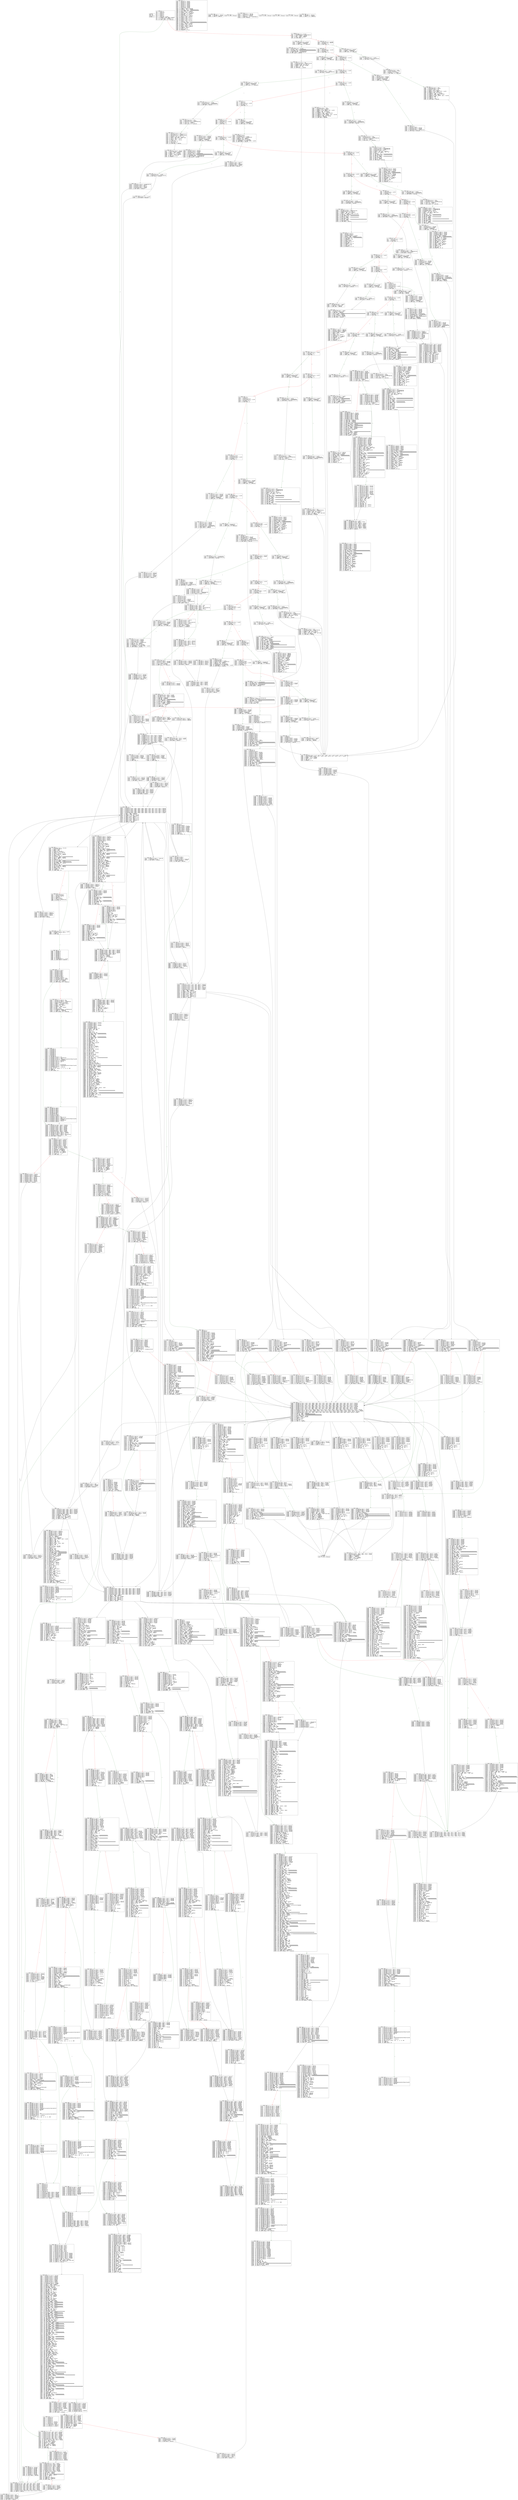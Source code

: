 
digraph G {
graph [fontname = "consolas"];
node  [fontname = "consolas"];
edge  [fontname = "consolas"];
ff [label="{_dispatch\lHash: 0x0\lStart: 0x0\lArguments: []\lStorage: []\l}", shape="record"];
block_0 [label="----- BLOCK ~0 -----\l0x0: .0 = uPHI~0[-6]\l0x0: .1 = uPHI~0[-10]\l0x0: .2 = uPHI~0[-5]\l0x0: .3 = uPHI~0[-2]\l0x0: .4 = uPHI~0[-3]\l0x0: .5 = uPHI~0[-4]\l0x0: .6 = uPHI~0[-1]\l0x0: .7 = uPHI~0-MEM // mem(0B)\l0x4: .10 = MSTORE(.7, .9#40, .8#80) // mem(32B)\l0x7: .12 = CALLDATASIZE // CALLDATASIZEx4fa9\l0x8: .13 = LT(.12, .11#4) // LT0x597\l0xc: .15 = JUMPI(.14#1c1, .13) // JUMPIx4d5d\l", shape="record"];
block_d [label="----- BLOCK ~d -----\l0xd: .0 = PHI~d-MEM(~0.10) // mem(32B)\l0x32: .4 = CALLDATALOAD(.3#0) // CALLDATALOAD0x797\l0x33: .5 = DIV(.4, .2#1000) // DIV0x254\l0x34: .6 = AND(.5, .1#ffff) // ANDx3755\l0x3b: .8 = EQ(.6, .7#304e) // EQx6f72\l0x3f: .10 = JUMPI(.9#1e1, .8)\l", shape="record"];
block_40 [label="----- BLOCK ~40 -----\l0x40: .0 = PHI~40-MEM(~d.0) // mem(32B)\l0x40: .1 = PHI~40[-1](~d.6) // ANDx3755\l0x46: .3 = EQ(.2#83e2, .1)\l0x4a: .5 = JUMPI(.4#214, .3)\l", shape="record"];
block_4b [label="----- BLOCK ~4b -----\l0x4b: .0 = uPHI~4b[-5]\l0x4b: .1 = PHI~4b-MEM(~40.0) // mem(32B)\l0x4b: .2 = PHI~4b[-1](~40.1)\l0x51: .4 = EQ(.3#ab85, .2)\l0x55: .6 = JUMPI(.5#229, .4)\l", shape="record"];
block_56 [label="----- BLOCK ~56 -----\l0x56: .0 = PHI~56[-5](~4b.0)\l0x56: .1 = PHI~56-MEM(~4b.1) // mem(32B)\l0x56: .2 = PHI~56[-1](~4b.2)\l0x5c: .4 = EQ(.3#1aea, .2)\l0x60: .6 = JUMPI(.5#23e, .4)\l", shape="record"];
block_61 [label="----- BLOCK ~61 -----\l0x61: .0 = PHI~61-MEM(~56.1) // mem(0B)\l0x61: .1 = PHI~61[-1](~56.2)\l0x67: .3 = EQ(.2#3560, .1)\l0x6b: .5 = JUMPI(.4#267, .3)\l", shape="record"];
block_6c [label="----- BLOCK ~6c -----\l0x6c: .0 = PHI~6c-MEM(~61.0) // mem(0B)\l0x6c: .1 = PHI~6c[-1](~61.1)\l0x72: .3 = EQ(.2#39d4, .1)\l0x76: .5 = JUMPI(.4#295, .3)\l", shape="record"];
block_77 [label="----- BLOCK ~77 -----\l0x77: .0 = uPHI~77[-3]\l0x77: .1 = uPHI~77[-2]\l0x77: .2 = PHI~77-MEM(~6c.0) // mem(0B)\l0x77: .3 = PHI~77[-1](~6c.1)\l0x7d: .5 = EQ(.4#40d8, .3)\l0x81: .7 = JUMPI(.6#2dc, .5)\l", shape="record"];
block_82 [label="----- BLOCK ~82 -----\l0x82: .0 = PHI~82[-3](~77.0)\l0x82: .1 = PHI~82[-2](~77.1)\l0x82: .2 = PHI~82-MEM(~77.2) // mem(0B)\l0x82: .3 = PHI~82[-1](~77.3)\l0x88: .5 = EQ(.4#51cf, .3)\l0x8c: .7 = JUMPI(.6#321, .5)\l", shape="record"];
block_8d [label="----- BLOCK ~8d -----\l0x8d: .0 = PHI~8d-MEM(~82.2) // mem(0B)\l0x8d: .1 = PHI~8d[-1](~82.3)\l0x93: .3 = EQ(.2#5a9b, .1)\l0x97: .5 = JUMPI(.4#342, .3)\l", shape="record"];
block_98 [label="----- BLOCK ~98 -----\l0x98: .0 = PHI~98-MEM(~8d.0) // mem(0B)\l0x98: .1 = PHI~98[-1](~8d.1)\l0x9e: .3 = EQ(.2#5b1b, .1)\l0xa2: .5 = JUMPI(.4#3b8, .3)\l", shape="record"];
block_a3 [label="----- BLOCK ~a3 -----\l0xa3: .0 = PHI~a3-MEM(~98.0) // mem(0B)\l0xa3: .1 = PHI~a3[-1](~98.1)\l0xa9: .3 = EQ(.2#6682, .1)\l0xad: .5 = JUMPI(.4#408, .3)\l", shape="record"];
block_ae [label="----- BLOCK ~ae -----\l0xae: .0 = uPHI~ae[-4]\l0xae: .1 = PHI~ae-MEM(~a3.0) // mem(0B)\l0xae: .2 = PHI~ae[-1](~a3.1)\l0xb4: .4 = EQ(.3#6b14, .2)\l0xb8: .6 = JUMPI(.5#451, .4)\l", shape="record"];
block_b9 [label="----- BLOCK ~b9 -----\l0xb9: .0 = uPHI~b9[-5]\l0xb9: .1 = PHI~b9[-4](~ae.0)\l0xb9: .2 = PHI~b9-MEM(~ae.1) // mem(0B)\l0xb9: .3 = PHI~b9[-1](~ae.2)\l0xbf: .5 = EQ(.4#8913, .3)\l0xc3: .7 = JUMPI(.6#4c6, .5)\l", shape="record"];
block_c4 [label="----- BLOCK ~c4 -----\l0xc4: .0 = PHI~c4[-5](~b9.0)\l0xc4: .1 = PHI~c4-MEM(~b9.2) // mem(0B)\l0xc4: .2 = PHI~c4[-1](~b9.3)\l0xca: .4 = EQ(.3#8ed6, .2)\l0xce: .6 = JUMPI(.5#4e3, .4)\l", shape="record"];
block_cf [label="----- BLOCK ~cf -----\l0xcf: .0 = PHI~cf-MEM(~c4.1) // mem(0B)\l0xcf: .1 = PHI~cf[-1](~c4.2)\l0xd5: .3 = EQ(.2#8f0d, .1)\l0xd9: .5 = JUMPI(.4#4ff, .3)\l", shape="record"];
block_da [label="----- BLOCK ~da -----\l0xda: .0 = PHI~da-MEM(~cf.0) // mem(0B)\l0xda: .1 = PHI~da[-1](~cf.1)\l0xe0: .3 = EQ(.2#968e, .1)\l0xe4: .5 = JUMPI(.4#514, .3)\l", shape="record"];
block_e5 [label="----- BLOCK ~e5 -----\l0xe5: .0 = uPHI~e5[-2]\l0xe5: .1 = uPHI~e5[-3]\l0xe5: .2 = uPHI~e5[-4]\l0xe5: .3 = PHI~e5-MEM(~da.0) // mem(0B)\l0xe5: .4 = PHI~e5[-1](~da.1)\l0xeb: .6 = EQ(.5#96ca, .4)\l0xef: .8 = JUMPI(.7#529, .6)\l", shape="record"];
block_f0 [label="----- BLOCK ~f0 -----\l0xf0: .0 = uPHI~f0[-5]\l0xf0: .1 = PHI~f0[-2](~e5.0)\l0xf0: .2 = PHI~f0[-3](~e5.1)\l0xf0: .3 = PHI~f0[-4](~e5.2)\l0xf0: .4 = PHI~f0-MEM(~e5.3) // mem(0B)\l0xf0: .5 = PHI~f0[-1](~e5.4)\l0xf6: .7 = EQ(.6#97f3, .5)\l0xfa: .9 = JUMPI(.8#56b, .7)\l", shape="record"];
block_fb [label="----- BLOCK ~fb -----\l0xfb: .0 = PHI~fb-MEM(~f0.4) // mem(0B)\l0xfb: .1 = PHI~fb[-1](~f0.5)\l0x101: .3 = EQ(.2#9e7e, .1)\l0x105: .5 = JUMPI(.4#595, .3)\l", shape="record"];
block_106 [label="----- BLOCK ~106 -----\l0x106: .0 = PHI~106-MEM(~fb.0) // mem(0B)\l0x106: .1 = PHI~106[-1](~fb.1)\l0x10c: .3 = EQ(.2#a2fb, .1)\l0x110: .5 = JUMPI(.4#5e7, .3)\l", shape="record"];
block_111 [label="----- BLOCK ~111 -----\l0x111: .0 = PHI~111-MEM(~106.0) // mem(0B)\l0x111: .1 = PHI~111[-1](~106.1)\l0x117: .3 = EQ(.2#b459, .1)\l0x11b: .5 = JUMPI(.4#65a, .3)\l", shape="record"];
block_11c [label="----- BLOCK ~11c -----\l0x11c: .0 = PHI~11c-MEM(~111.0) // mem(0B)\l0x11c: .1 = PHI~11c[-1](~111.1)\l0x122: .3 = EQ(.2#b649, .1)\l0x126: .5 = JUMPI(.4#695, .3)\l", shape="record"];
block_127 [label="----- BLOCK ~127 -----\l0x127: .0 = uPHI~127[-4]\l0x127: .1 = PHI~127-MEM(~11c.0) // mem(0B)\l0x127: .2 = PHI~127[-1](~11c.1)\l0x12d: .4 = EQ(.3#bb0d, .2)\l0x131: .6 = JUMPI(.5#6e4, .4)\l", shape="record"];
block_132 [label="----- BLOCK ~132 -----\l0x132: .0 = uPHI~132[-3]\l0x132: .1 = uPHI~132[-2]\l0x132: .2 = PHI~132[-4](~127.0)\l0x132: .3 = PHI~132-MEM(~127.1) // mem(0B)\l0x132: .4 = PHI~132[-1](~127.2)\l0x138: .6 = EQ(.5#bb29, .4)\l0x13c: .8 = JUMPI(.7#6fc, .6)\l", shape="record"];
block_13d [label="----- BLOCK ~13d -----\l0x13d: .0 = PHI~13d[-3](~132.0)\l0x13d: .1 = PHI~13d[-2](~132.1)\l0x13d: .2 = PHI~13d-MEM(~132.3) // mem(0B)\l0x13d: .3 = PHI~13d[-1](~132.4)\l0x143: .5 = EQ(.4#bbf3, .3)\l0x147: .7 = JUMPI(.6#71b, .5)\l", shape="record"];
block_148 [label="----- BLOCK ~148 -----\l0x148: .0 = uPHI~148[-2]\l0x148: .1 = PHI~148-MEM(~13d.2) // mem(0B)\l0x148: .2 = PHI~148[-1](~13d.3)\l0x14e: .4 = EQ(.3#bea0, .2)\l0x152: .6 = JUMPI(.5#73d, .4)\l", shape="record"];
block_153 [label="----- BLOCK ~153 -----\l0x153: .0 = PHI~153[-2](~148.0)\l0x153: .1 = PHI~153-MEM(~148.1) // mem(0B)\l0x153: .2 = PHI~153[-1](~148.2)\l0x159: .4 = EQ(.3#ca5d, .2)\l0x15d: .6 = JUMPI(.5#755, .4)\l", shape="record"];
block_15e [label="----- BLOCK ~15e -----\l0x15e: .0 = PHI~15e[-2](~153.0) // PHIx2424\l0x15e: .1 = PHI~15e-MEM(~153.1) // mem(0B)\l0x15e: .2 = PHI~15e[-1](~153.2)\l0x164: .4 = EQ(.3#d96a, .2)\l0x168: .6 = JUMPI(.5#76d, .4)\l", shape="record"];
block_169 [label="----- BLOCK ~169 -----\l0x169: .0 = PHI~169-MEM(~15e.1) // mem(0B)\l0x169: .1 = PHI~169[-1](~15e.2)\l0x16f: .3 = EQ(.2#dfa0, .1)\l0x173: .5 = JUMPI(.4#778, .3)\l", shape="record"];
block_174 [label="----- BLOCK ~174 -----\l0x174: .0 = uPHI~174[-2]\l0x174: .1 = PHI~174-MEM(~169.0) // mem(0B)\l0x174: .2 = PHI~174[-1](~169.1)\l0x17a: .4 = EQ(.3#e3ed, .2)\l0x17e: .6 = JUMPI(.5#790, .4)\l", shape="record"];
block_17f [label="----- BLOCK ~17f -----\l0x17f: .0 = uPHI~17f[-3]\l0x17f: .1 = PHI~17f[-2](~174.0)\l0x17f: .2 = PHI~17f-MEM(~174.1) // mem(0B)\l0x17f: .3 = PHI~17f[-1](~174.2)\l0x185: .5 = EQ(.4#ea8f, .3)\l0x189: .7 = JUMPI(.6#7f0, .5)\l", shape="record"];
block_18a [label="----- BLOCK ~18a -----\l0x18a: .0 = PHI~18a-MEM(~17f.2) // mem(0B)\l0x18a: .1 = PHI~18a[-1](~17f.3)\l0x190: .3 = EQ(.2#eacb, .1)\l0x194: .5 = JUMPI(.4#835, .3)\l", shape="record"];
block_195 [label="----- BLOCK ~195 -----\l0x195: .0 = uPHI~195[-5]\l0x195: .1 = uPHI~195[-4]\l0x195: .2 = PHI~195-MEM(~18a.0)\l0x195: .3 = PHI~195[-1](~18a.1)\l0x19b: .5 = EQ(.4#f2fd, .3)\l0x19f: .7 = JUMPI(.6#87a, .5)\l", shape="record"];
block_1a0 [label="----- BLOCK ~1a0 -----\l0x1a0: .0 = uPHI~1a0[-3]\l0x1a0: .1 = PHI~1a0[-5](~195.0)\l0x1a0: .2 = PHI~1a0[-4](~195.1)\l0x1a0: .3 = PHI~1a0-MEM(~195.2) // mem(0B)\l0x1a0: .4 = PHI~1a0[-1](~195.3)\l0x1a6: .6 = EQ(.5#f4a0, .4)\l0x1aa: .8 = JUMPI(.7#89b, .6)\l", shape="record"];
block_1ab [label="----- BLOCK ~1ab -----\l0x1ab: .0 = PHI~1ab[-5](~1a0.1)\l0x1ab: .1 = PHI~1ab[-3](~1a0.0)\l0x1ab: .2 = PHI~1ab[-4](~1a0.2) // PHIx2423\l0x1ab: .3 = PHI~1ab-MEM(~1a0.3) // mem(0B)\l0x1ab: .4 = PHI~1ab[-1](~1a0.4)\l0x1b1: .6 = EQ(.5#f60c, .4)\l0x1b5: .8 = JUMPI(.7#8b3, .6)\l", shape="record"];
block_1b6 [label="----- BLOCK ~1b6 -----\l0x1b6: .0 = uPHI~1b6[-6]\l0x1b6: .1 = uPHI~1b6[-10]\l0x1b6: .2 = uPHI~1b6[-2]\l0x1b6: .3 = PHI~1b6[-5](~1ab.0) // PHIx2487\l0x1b6: .4 = PHI~1b6[-3](~1ab.1) // PHIx246b\l0x1b6: .5 = PHI~1b6[-4](~1ab.2) // PHIx2341\l0x1b6: .6 = PHI~1b6-MEM(~1ab.3) // mem(0B)\l0x1b6: .7 = PHI~1b6[-1](~1ab.4)\l0x1bc: .9 = EQ(.8#f870, .7)\l0x1c0: .11 = JUMPI(.10#8c8, .9)\l", shape="record"];
block_1c1 [label="----- BLOCK ~1c1 -----\l0x1c1: .0 = PHI~1c1[-6](~0.0, ~1b6.0)\l0x1c1: .1 = PHI~1c1[-10](~0.1, ~1b6.1)\l0x1c1: .2 = PHI~1c1[-5](~0.2, ~1b6.3)\l0x1c1: .3 = PHI~1c1[-2](~0.3, ~1b6.2)\l0x1c1: .4 = PHI~1c1[-3](~0.4, ~1b6.4) // PHIx237a\l0x1c1: .5 = PHI~1c1[-4](~0.5, ~1b6.5) // PHIx21fd\l0x1c1: .6 = PHI~1c1-MEM(~0.10, ~1b6.6) // mem(0B)\l0x1c1: .7 = PHI~1c1[-1](~0.6, ~1b6.7) // PHIx21f8\l0x1c5: .9 = CALLER // CALLERx4fa9\l0x1c9: .11 = JUMP(.10#8dd) // JUMPx3299\l", shape="record"];
block_1ca [label="----- BLOCK ~1ca -----\l0x1ca: .0 = PHI~1ca[-4](~8dd.5) // PHIx2243\l0x1ca: .1 = PHI~1ca[-2](~8dd.8) // PHIx1fe3\l0x1ca: .2 = PHI~1ca[-3](~8dd.4) // PHIx2406\l0x1ca: .3 = PHI~1ca-MEM(~8dd.7) // mem(0B)\l0x1ca: .4 = PHI~1ca[-1](~8dd.12) // ISZEROx441a\l0x1cb: .5 = ISZERO(.4)\l0x1cc: .6 = ISZERO(.5)\l0x1d0: .8 = JUMPI(.7#1d5, .6)\l", shape="record"];
block_1d5 [label="----- BLOCK ~1d5 -----\l0x1d5: .0 = PHI~1d5[-3](~1ca.0) // PHIx232f\l0x1d5: .1 = PHI~1d5[-1](~1ca.1) // PHIx2322\l0x1d5: .2 = PHI~1d5[-2](~1ca.2) // PHIx231b\l0x1d5: .3 = PHI~1d5-MEM(~1ca.3) // mem(0B)\l0x1de: .7 = JUMP(.6#8e2) // JUMPx7caf\l", shape="record"];
block_1df [label="----- BLOCK ~1df -----\l0x1e0: .0 = STOP // STOPx4fa9\l", shape="record"];
block_1e1 [label="----- BLOCK ~1e1 -----\l0x1e1: .0 = PHI~1e1-MEM(~d.0) // mem(32B)\l0x1e2: .1 = CALLVALUE // CALLVALUEx4fa9\l0x1e4: .2 = ISZERO(.1) // ISZERO0x24a\l0x1e8: .4 = JUMPI(.3#1ed, .2) // JUMPIx2d7b\l", shape="record"];
block_1ed [label="----- BLOCK ~1ed -----\l0x1ed: .0 = PHI~1ed-MEM(~1e1.0) // mem(32B)\l0x1ed: .1 = PHI~1ed[-1](~1e1.1) // CALLVALUEx4fa9\l0x1f8: .6 = EXP(.5#2, .4#a0) // #10000000000000000000000000000000000000000\l0x1f9: .7 = SUB(.6#1000, .3#1) // #ffffffffffffffffffffffffffffffffffffffff\l0x1fc: .9 = CALLDATALOAD(.8#4) // CALLDATALOADx764b\l0x1fd: .10 = AND(.9, .7#ffff) // CALLDATALOADx764b\l0x201: .12 = JUMP(.11#e4c) // JUMP0x453\l", shape="record"];
block_202 [label="----- BLOCK ~202 -----\l0x202: .0 = PHI~202[-1](~e81.23, ~e4c.10, ~2011.10, ~23da.3, ~18d9.3, ~eb3.21, ~1fdf.10, ~18df.3, ~1c5f.10) // PHIxe9\l0x202: .1 = PHI~202-MEM(~e81.22, ~e4c.7, ~2011.7, ~23da.0, ~18d9.0, ~eb3.20, ~1fdf.7, ~18df.0, ~1c5f.7) // mem(0B)\l0x206: .3 = MLOAD(.1, .2#40) // MLOADxe7\l0x209: .4 = MSTORE(.1, .3, .0) // mem(0B)\l0x20a: .5 = MLOAD(.4, .2#40) // MLOADxeb\l0x20e: .6 = SUB(.3, .5)\l0x211: .8 = ADD(.7#20, .6)\l0x213: .9 = RETURN(.4, .5, .8)\l", shape="record"];
block_214 [label="----- BLOCK ~214 -----\l0x214: .0 = PHI~214-MEM(~40.0) // mem(32B)\l0x215: .1 = CALLVALUE // CALLVALUEx4fa9\l0x217: .2 = ISZERO(.1) // ISZERO0x24a\l0x21b: .4 = JUMPI(.3#220, .2) // JUMPIx344b\l", shape="record"];
block_220 [label="----- BLOCK ~220 -----\l0x220: .0 = PHI~220-MEM(~214.0) // mem(0B)\l0x220: .1 = PHI~220[-1](~214.1) // CALLVALUEx4fa9\l0x228: .4 = JUMP(.3#e5e) // JUMPx2e7c\l", shape="record"];
block_229 [label="----- BLOCK ~229 -----\l0x229: .0 = PHI~229-MEM(~4b.1) // mem(0B)\l0x22a: .1 = CALLVALUE // CALLVALUEx4fa9\l0x22c: .2 = ISZERO(.1) // ISZERO0x24a\l0x230: .4 = JUMPI(.3#235, .2) // JUMPIx3768\l", shape="record"];
block_235 [label="----- BLOCK ~235 -----\l0x235: .0 = PHI~235-MEM(~229.0) // mem(0B)\l0x235: .1 = PHI~235[-1](~229.1) // CALLVALUEx4fa9\l0x23d: .4 = JUMP(.3#eb3) // JUMPx2663\l", shape="record"];
block_23e [label="----- BLOCK ~23e -----\l0x23e: .0 = uPHI~23e[-2]\l0x23e: .1 = PHI~23e[-1](~56.2) // PHIx248a\l0x23e: .2 = PHI~23e[-5](~56.0) // PHIx247e\l0x23e: .3 = PHI~23e-MEM(~56.1) // mem(0B)\l0x23f: .4 = CALLVALUE // CALLVALUEx4fa9\l0x241: .5 = ISZERO(.4) // ISZERO0x24a\l0x245: .7 = JUMPI(.6#24a, .5) // JUMPI0xe37\l", shape="record"];
block_24a [label="----- BLOCK ~24a -----\l0x24a: .0 = uPHI~24a[-4]\l0x24a: .1 = PHI~24a[-3](~23e.0)\l0x24a: .2 = PHI~24a[-2](~23e.1) // PHIx23ba\l0x24a: .3 = PHI~24a[-6](~23e.2) // PHIx23ad\l0x24a: .4 = PHI~24a-MEM(~23e.3) // mem(0B)\l0x24a: .5 = PHI~24a[-1](~23e.4) // CALLVALUEx4fa9\l0x252: .8 = JUMP(.7#edd) // JUMPx1366\l", shape="record"];
block_253 [label="----- BLOCK ~253 -----\l0x253: .0 = PHI~253[-1](~23f8.17, ~18b5.0, ~23d4.0, ~f16.3) // PHIx114\l0x253: .1 = PHI~253-MEM(~23f8.10, ~18b5.1, ~23d4.1, ~f16.0) // mem(0B)\l0x257: .3 = MLOAD(.1, .2#40) // MLOADx112\l0x259: .4 = ISZERO(.0) // ISZERO0x51f\l0x25a: .5 = ISZERO(.4) // ISZERO0x453\l0x25c: .6 = MSTORE(.1, .3, .5) // mem(0B)\l0x25d: .7 = MLOAD(.6, .2#40) // MLOADx118\l0x261: .8 = SUB(.3, .7) // SUB0x289\l0x264: .10 = ADD(.9#20, .8)\l0x266: .11 = RETURN(.6, .7, .10)\l", shape="record"];
block_267 [label="----- BLOCK ~267 -----\l0x267: .0 = PHI~267-MEM(~61.0) // mem(0B)\l0x268: .1 = CALLVALUE // CALLVALUEx4fa9\l0x26a: .2 = ISZERO(.1) // ISZERO0x24a\l0x26e: .4 = JUMPI(.3#273, .2) // JUMPIx2b79\l", shape="record"];
block_273 [label="----- BLOCK ~273 -----\l0x273: .0 = PHI~273-MEM(~267.0) // mem(0B)\l0x273: .1 = PHI~273[-1](~267.1) // CALLVALUEx4fa9\l0x27a: .4 = CALLDATALOAD(.3#4) // CALLDATALOADx764b\l0x27e: .6 = JUMP(.5#f1c) // JUMP0x337\l", shape="record"];
block_27f [label="----- BLOCK ~27f -----\l0x27f: .0 = PHI~27f[-1](~f2a.19) // PHIx12e\l0x27f: .1 = PHI~27f-MEM(~f2a.6) // mem(32B)\l0x283: .3 = MLOAD(.1, .2#40) // MLOADx12b\l0x288: .5 = AND(.0, .4#ff) // ANDx4c03\l0x28a: .6 = MSTORE(.1, .3, .5) // mem(0B)\l0x28b: .7 = MLOAD(.6, .2#40) // MLOADx131\l0x28f: .8 = SUB(.3, .7) // SUBx74de\l0x292: .10 = ADD(.9#20, .8)\l0x294: .11 = RETURN(.6, .7, .10)\l", shape="record"];
block_295 [label="----- BLOCK ~295 -----\l0x295: .0 = PHI~295-MEM(~6c.0) // mem(0B)\l0x296: .1 = CALLVALUE // CALLVALUEx4fa9\l0x298: .2 = ISZERO(.1) // ISZERO0x24a\l0x29c: .4 = JUMPI(.3#2a1, .2) // JUMPIx55c4\l", shape="record"];
block_2a1 [label="----- BLOCK ~2a1 -----\l0x2a1: .0 = PHI~2a1-MEM(~295.0) // mem(0B)\l0x2a1: .1 = PHI~2a1[-1](~295.1) // CALLVALUEx4fa9\l0x2a8: .4 = CALLDATALOAD(.3#4) // CALLDATALOADx764b\l0x2ac: .6 = JUMP(.5#f4e) // JUMP0x66e\l", shape="record"];
block_2ad [label="----- BLOCK ~2ad -----\l0x2ad: .0 = PHI~2ad[-1](~f5c.25) // PHIx155\l0x2ad: .1 = PHI~2ad[-2](~f5c.22) // PHIx14f\l0x2ad: .2 = PHI~2ad[-3](~f5c.16) // PHIx14b\l0x2ad: .3 = PHI~2ad-MEM(~f5c.6) // mem(32B)\l0x2b1: .5 = MLOAD(.3, .4#40) // MLOADx144\l0x2b8: .9 = EXP(.8#2, .7#50) // #100000000000000000000\l0x2b9: .10 = SUB(.9#1000, .6#1) // #ffffffffffffffffffff\l0x2bc: .11 = AND(.2, .10#ffff) // ANDx1442\l0x2be: .12 = MSTORE(.3, .5, .11) // mem(0B)\l0x2c6: .14 = AND(.13#ffff, .1) // ANDx5b58\l0x2ca: .16 = ADD(.5, .15#20) // ADD0x7bb\l0x2cb: .17 = MSTORE(.12, .16, .14)\l0x2cd: .18 = AND(.13#ffff, .0) // ANDx1af1\l0x2d0: .19 = ADD(.4#40, .5) // ADDx5683\l0x2d1: .20 = MSTORE(.17, .19, .18)\l0x2d2: .21 = MLOAD(.20, .4#40)\l0x2d6: .22 = SUB(.5, .21)\l0x2d9: .24 = ADD(.23#60, .22)\l0x2db: .25 = RETURN(.20, .21, .24)\l", shape="record"];
block_2dc [label="----- BLOCK ~2dc -----\l0x2dc: .0 = uPHI~2dc[-2]\l0x2dc: .1 = uPHI~2dc[-1]\l0x2dc: .2 = PHI~2dc-MEM(~77.2) // mem(0B)\l0x2dd: .3 = CALLVALUE // CALLVALUEx4fa9\l0x2df: .4 = ISZERO(.3) // ISZERO0x24a\l0x2e3: .6 = JUMPI(.5#2e8, .4) // JUMPI0x4de\l", shape="record"];
block_2e8 [label="----- BLOCK ~2e8 -----\l0x2e8: .0 = PHI~2e8[-3](~2dc.0)\l0x2e8: .1 = PHI~2e8[-2](~2dc.1)\l0x2e8: .2 = PHI~2e8-MEM(~2dc.2) // mem(0B)\l0x2e8: .3 = PHI~2e8[-1](~2dc.3) // CALLVALUEx4fa9\l0x2ed: .5 = MLOAD(.2, .4#40) // MLOADx166\l0x2f3: .7 = ADD(.6#c60, .5) // ADD0x4c1\l0x2f6: .8 = MSTORE(.2, .4#40, .7) // mem(32B)\l0x2fb: .10 = CALLDATASIZE // CALLDATASIZEx4fa9\l0x311: .14 = CALLDATACOPY(.8, .5, .11#4, .6#c60) // mem(0B)\l0x320: .16 = JUMP(.15#f99) // JUMP0x329\l", shape="record"];
block_321 [label="----- BLOCK ~321 -----\l0x321: .0 = PHI~321[-3](~82.0) // PHIx240b\l0x321: .1 = PHI~321[-1](~82.3) // PHIx2408\l0x321: .2 = PHI~321[-2](~82.1) // PHIx2404\l0x321: .3 = PHI~321-MEM(~82.2) // mem(0B)\l0x322: .4 = CALLVALUE // CALLVALUEx4fa9\l0x324: .5 = ISZERO(.4) // ISZERO0x24a\l0x328: .7 = JUMPI(.6#32d, .5) // JUMPI0x6ae\l", shape="record"];
block_32d [label="----- BLOCK ~32d -----\l0x32d: .0 = PHI~32d[-4](~321.0) // PHIx2328\l0x32d: .1 = PHI~32d[-2](~321.1) // PHIx231d\l0x32d: .2 = PHI~32d[-3](~321.2) // PHIx2315\l0x32d: .3 = PHI~32d-MEM(~321.3) // mem(0B)\l0x32d: .4 = PHI~32d[-1](~321.4) // CALLVALUEx4fa9\l0x338: .9 = EXP(.8#2, .7#a0) // #10000000000000000000000000000000000000000\l0x339: .10 = SUB(.9#1000, .6#1) // #ffffffffffffffffffffffffffffffffffffffff\l0x33c: .12 = CALLDATALOAD(.11#4) // CALLDATALOADx764b\l0x33d: .13 = AND(.12, .10#ffff) // CALLDATALOADx764b\l0x341: .15 = JUMP(.14#114d) // JUMPx48be\l", shape="record"];
block_342 [label="----- BLOCK ~342 -----\l0x342: .0 = PHI~342-MEM(~8d.0) // mem(0B)\l0x343: .1 = CALLVALUE // CALLVALUEx4fa9\l0x345: .2 = ISZERO(.1) // ISZERO0x24a\l0x349: .4 = JUMPI(.3#34e, .2) // JUMPIx4584\l", shape="record"];
block_34e [label="----- BLOCK ~34e -----\l0x34e: .0 = PHI~34e-MEM(~342.0) // mem(0B)\l0x34e: .1 = PHI~34e[-1](~342.1) // CALLVALUEx4fa9\l0x356: .4 = JUMP(.3#131e) // JUMP0x463\l", shape="record"];
block_357 [label="----- BLOCK ~357 -----\l0x357: .0 = uPHI~357[-4] // PHIx1b3\l0x357: .1 = uPHI~357[-3] // PHIx1ae\l0x357: .2 = uPHI~357[-5] // PHIx1ad\l0x357: .3 = uPHI~357[-2] // PHIx1a6\l0x357: .4 = uPHI~357[-1] // PHIx1a5\l0x357: .5 = uPHI~357[-6] // PHIx1a4\l0x357: .6 = uPHI~357[-7] // PHIx1a0\l0x357: .7 = uPHI~357[-8] // PHIx19b\l0x357: .8 = uPHI~357[-9] // PHIx194\l0x357: .9 = uPHI~357-MEM // mem(0B)\l0x35b: .11 = MLOAD(.9, .10#40) // MLOADx192\l0x35e: .12 = MSTORE(.9, .11, .8) // mem(0B)\l0x365: .16 = EXP(.15#2, .14#50) // #100000000000000000000\l0x366: .17 = SUB(.16#1000, .13#1) // #ffffffffffffffffffff\l0x369: .18 = AND(.17#ffff, .7) // ANDx1de6\l0x36d: .20 = ADD(.11, .19#20) // ADDx13f2\l0x36e: .21 = MSTORE(.12, .20, .18) // mem(0B)\l0x371: .22 = AND(.17#ffff, .6) // AND0x79c\l0x374: .23 = ADD(.10#40, .11) // ADD0x19c\l0x375: .24 = MSTORE(.21, .23, .22)\l0x379: .25 = AND(.17#ffff, .5) // AND0xe1f\l0x37d: .27 = ADD(.11, .26#60) // ADD0x48b\l0x37e: .28 = MSTORE(.24, .27, .25)\l0x382: .30 = ADD(.11, .29#80) // ADD0x6f5\l0x386: .31 = MSTORE(.28, .30, .2)\l0x38a: .33 = ADD(.11, .32#a0) // ADDx62ef\l0x38b: .34 = MSTORE(.31, .33, .0)\l0x38f: .36 = ADD(.11, .35#c0) // ADDx7830\l0x390: .37 = MSTORE(.34, .36, .1)\l0x397: .41 = EXP(.40#2, .39#a0) // #10000000000000000000000000000000000000000\l0x398: .42 = SUB(.41#1000, .38#1) // #ffffffffffffffffffffffffffffffffffffffff\l0x39b: .43 = AND(.3, .42#ffff) // PHIx1a6\l0x39f: .45 = ADD(.11, .44#e0) // ADDxd688\l0x3a0: .46 = MSTORE(.37, .45, .43)\l0x3a6: .48 = AND(.4, .47#ffff) // ANDx1316\l0x3ab: .50 = ADD(.11, .49#100) // ADD0x2c0\l0x3ac: .51 = MSTORE(.46, .50, .48)\l0x3ad: .52 = MLOAD(.51, .10#40)\l0x3b1: .53 = SUB(.11, .52)\l0x3b5: .55 = ADD(.54#120, .53)\l0x3b7: .56 = RETURN(.51, .52, .55)\l", shape="record"];
block_3b8 [label="----- BLOCK ~3b8 -----\l0x3b8: .0 = PHI~3b8-MEM(~98.0) // mem(0B)\l0x3b9: .1 = CALLVALUE // CALLVALUEx4fa9\l0x3bb: .2 = ISZERO(.1) // ISZERO0x24a\l0x3bf: .4 = JUMPI(.3#3c4, .2) // JUMPIx552d\l", shape="record"];
block_3c4 [label="----- BLOCK ~3c4 -----\l0x3c4: .0 = PHI~3c4-MEM(~3b8.0) // mem(0B)\l0x3c4: .1 = PHI~3c4[-1](~3b8.1) // CALLVALUEx4fa9\l0x3cb: .4 = CALLDATALOAD(.3#4) // CALLDATALOADx764b\l0x3cf: .6 = JUMP(.5#15f8) // JUMPx2cab\l", shape="record"];
block_3d0 [label="----- BLOCK ~3d0 -----\l0x3d0: .0 = PHI~3d0[-1](~1606.32) // PHIx1ed\l0x3d0: .1 = PHI~3d0[-2](~1606.27) // PHIx1e8\l0x3d0: .2 = PHI~3d0[-3](~1606.21) // PHIx1e2\l0x3d0: .3 = PHI~3d0[-4](~1606.16) // PHIx1df\l0x3d0: .4 = PHI~3d0-MEM(~1606.6) // mem(32B)\l0x3d4: .6 = MLOAD(.4, .5#40) // MLOADx1d8\l0x3db: .10 = EXP(.9#2, .8#50) // #100000000000000000000\l0x3dc: .11 = SUB(.10#1000, .7#1) // #ffffffffffffffffffff\l0x3df: .12 = AND(.11#ffff, .3) // AND0x272\l0x3e1: .13 = MSTORE(.4, .6, .12) // mem(0B)\l0x3e5: .14 = AND(.11#ffff, .2) // ANDx15cb\l0x3e9: .16 = ADD(.6, .15#20) // ADDx15a2\l0x3ea: .17 = MSTORE(.13, .16, .14)\l0x3f2: .19 = AND(.18#ffff, .1) // ANDx752f\l0x3f5: .20 = ADD(.5#40, .6) // ADD0x2fb\l0x3f6: .21 = MSTORE(.17, .20, .19)\l0x3f7: .22 = AND(.0, .18#ffff) // ANDx7479\l0x3fb: .24 = ADD(.6, .23#60) // ADDx2918\l0x3fc: .25 = MSTORE(.21, .24, .22)\l0x3fe: .26 = MLOAD(.25, .5#40)\l0x402: .27 = SUB(.6, .26)\l0x405: .29 = ADD(.28#80, .27)\l0x407: .30 = RETURN(.25, .26, .29)\l", shape="record"];
block_408 [label="----- BLOCK ~408 -----\l0x408: .0 = PHI~408-MEM(~a3.0) // mem(0B)\l0x409: .1 = CALLVALUE // CALLVALUEx4fa9\l0x40b: .2 = ISZERO(.1) // ISZERO0x24a\l0x40f: .4 = JUMPI(.3#414, .2) // JUMPI0x488\l", shape="record"];
block_414 [label="----- BLOCK ~414 -----\l0x414: .0 = PHI~414-MEM(~408.0) // mem(0B)\l0x414: .1 = PHI~414[-1](~408.1) // CALLVALUEx4fa9\l0x41b: .4 = CALLDATALOAD(.3#4) // CALLDATALOADx764b\l0x41f: .6 = JUMP(.5#1642) // JUMPx3616\l", shape="record"];
block_420 [label="----- BLOCK ~420 -----\l0x420: .0 = PHI~420[-1](~1642.27)\l0x420: .1 = PHI~420[-2](~1642.21)\l0x420: .2 = PHI~420[-3](~1642.16)\l0x420: .3 = PHI~420-MEM(~1642.7) // mem(64B)\l0x424: .5 = MLOAD(.3, .4#40) // MLOADx204\l0x42b: .9 = EXP(.8#2, .7#50) // #100000000000000000000\l0x42c: .10 = SUB(.9#1000, .6#1) // #ffffffffffffffffffff\l0x42f: .11 = AND(.10#ffff, .2)\l0x431: .12 = MSTORE(.3, .5, .11)\l0x435: .13 = AND(.10#ffff, .1)\l0x439: .15 = ADD(.5, .14#20)\l0x43a: .16 = MSTORE(.12, .15, .13)\l0x441: .18 = AND(.17#ffff, .0)\l0x444: .19 = ADD(.4#40, .5)\l0x445: .20 = MSTORE(.16, .19, .18)\l0x447: .21 = MLOAD(.20, .4#40)\l0x44b: .22 = SUB(.5, .21)\l0x44e: .24 = ADD(.23#60, .22)\l0x450: .25 = RETURN(.20, .21, .24)\l", shape="record"];
block_451 [label="----- BLOCK ~451 -----\l0x451: .0 = PHI~451-MEM(~ae.1) // mem(0B)\l0x452: .1 = CALLVALUE // CALLVALUEx4fa9\l0x454: .2 = ISZERO(.1) // ISZERO0x24a\l0x458: .4 = JUMPI(.3#45d, .2) // JUMPI0x35c\l", shape="record"];
block_45d [label="----- BLOCK ~45d -----\l0x45d: .0 = PHI~45d-MEM(~451.0) // mem(0B)\l0x45d: .1 = PHI~45d[-1](~451.1) // CALLVALUEx4fa9\l0x464: .4 = CALLDATALOAD(.3#4) // CALLDATALOADx764b\l0x468: .6 = JUMP(.5#1679) // JUMPx4cbb\l", shape="record"];
block_469 [label="----- BLOCK ~469 -----\l0x469: .0 = PHI~469[-2](~1802.4) // PHIxba7\l0x469: .1 = PHI~469[-1](~1802.8) // PHIxba3\l0x469: .2 = PHI~469[-3](~1802.9) // PHIxba2\l0x469: .3 = PHI~469[-4](~1802.3) // PHIxba8\l0x469: .4 = PHI~469[-5](~1802.7) // PHIxba4\l0x469: .5 = PHI~469[-6](~1802.2) // PHIx23a\l0x469: .6 = PHI~469[-7](~1802.6) // PHIxba5\l0x469: .7 = PHI~469-MEM(~1802.0) // mem(0B)\l0x46d: .9 = MLOAD(.7, .8#40) // MLOADx22b\l0x474: .13 = EXP(.12#2, .11#a0) // #10000000000000000000000000000000000000000\l0x475: .14 = SUB(.13#1000, .10#1) // #ffffffffffffffffffffffffffffffffffffffff\l0x478: .15 = AND(.6, .14#ffff) // PHIx232\l0x47a: .16 = MSTORE(.7, .9, .15) // mem(0B)\l0x481: .20 = EXP(.19#2, .18#50) // #100000000000000000000\l0x482: .21 = SUB(.20#1000, .17#1) // #ffffffffffffffffffff\l0x485: .22 = AND(.5, .21#ffff) // AND0x623\l0x489: .24 = ADD(.9, .23#20) // ADD0x6af\l0x48a: .25 = MSTORE(.16, .24, .22) // mem(0B)\l0x496: .27 = AND(.26#ffff, .4) // AND0x763\l0x499: .28 = ADD(.8#40, .9) // ADD0x121\l0x49a: .29 = MSTORE(.25, .28, .27)\l0x49f: .31 = AND(.30#ff, .3) // ANDx40f2\l0x4a3: .33 = ADD(.9, .32#60) // ADD0x577\l0x4a4: .34 = MSTORE(.29, .33, .31)\l0x4a8: .35 = AND(.30#ff, .2) // ANDx14a6\l0x4ac: .37 = ADD(.9, .36#80) // ADDx3e64\l0x4ad: .38 = MSTORE(.34, .37, .35)\l0x4af: .39 = AND(.26#ffff, .0) // ANDx6f21\l0x4b3: .41 = ADD(.9, .40#a0) // ADD0x6fb\l0x4b4: .42 = MSTORE(.38, .41, .39)\l0x4b5: .43 = ISZERO(.1) // ISZEROx1e9d\l0x4b6: .44 = ISZERO(.43) // ISZERO0x59e\l0x4ba: .46 = ADD(.9, .45#c0) // ADDx51db\l0x4bb: .47 = MSTORE(.42, .46, .44)\l0x4bc: .48 = MLOAD(.47, .8#40)\l0x4c0: .49 = SUB(.9, .48)\l0x4c3: .51 = ADD(.50#e0, .49)\l0x4c5: .52 = RETURN(.47, .48, .51)\l", shape="record"];
block_4c6 [label="----- BLOCK ~4c6 -----\l0x4c6: .0 = uPHI~4c6[-1]\l0x4c6: .1 = PHI~4c6[-4](~b9.1) // PHIx2485\l0x4c6: .2 = PHI~4c6-MEM(~b9.2) // mem(0B)\l0x4c7: .3 = CALLVALUE // CALLVALUEx4fa9\l0x4c9: .4 = ISZERO(.3) // ISZERO0x24a\l0x4cd: .6 = JUMPI(.5#4d2, .4) // JUMPIx14b6\l", shape="record"];
block_4d2 [label="----- BLOCK ~4d2 -----\l0x4d2: .0 = uPHI~4d2[-3]\l0x4d2: .1 = PHI~4d2[-2](~4c6.0)\l0x4d2: .2 = PHI~4d2[-5](~4c6.1) // PHIx23b1\l0x4d2: .3 = PHI~4d2-MEM(~4c6.2) // mem(0B)\l0x4d2: .4 = PHI~4d2[-1](~4c6.3) // CALLVALUEx4fa9\l0x4d9: .7 = CALLDATALOAD(.6#4) // CALLDATALOADx764b\l0x4dc: .9 = CALLDATALOAD(.8#24) // CALLDATALOAD0x30d\l0x4dd: .10 = ISZERO(.9) // ISZERO0x694\l0x4de: .11 = ISZERO(.10) // ISZERO0x7e1\l0x4e2: .13 = JUMP(.12#180e) // JUMPx5d11\l", shape="record"];
block_4e3 [label="----- BLOCK ~4e3 -----\l0x4e3: .0 = uPHI~4e3[-2]\l0x4e3: .1 = PHI~4e3[-1](~c4.2) // PHIx248b\l0x4e3: .2 = PHI~4e3[-5](~c4.0) // PHIx247f\l0x4e3: .3 = PHI~4e3-MEM(~c4.1) // mem(0B)\l0x4e4: .4 = CALLVALUE // CALLVALUEx4fa9\l0x4e6: .5 = ISZERO(.4) // ISZERO0x24a\l0x4ea: .7 = JUMPI(.6#4ef, .5) // JUMPI0x2e8\l", shape="record"];
block_4ef [label="----- BLOCK ~4ef -----\l0x4ef: .0 = uPHI~4ef[-4]\l0x4ef: .1 = PHI~4ef[-3](~4e3.0)\l0x4ef: .2 = PHI~4ef[-2](~4e3.1) // PHIx23bb\l0x4ef: .3 = PHI~4ef[-6](~4e3.2) // PHIx23ae\l0x4ef: .4 = PHI~4ef-MEM(~4e3.3) // mem(0B)\l0x4ef: .5 = PHI~4ef[-1](~4e3.4) // CALLVALUEx4fa9\l0x4f9: .9 = CALLDATALOAD(.8#4) // CALLDATALOADx764b\l0x4fa: .10 = AND(.9, .7#ffff) // AND0x3f5\l0x4fe: .12 = JUMP(.11#1872) // JUMP0x9d0\l", shape="record"];
block_4ff [label="----- BLOCK ~4ff -----\l0x4ff: .0 = PHI~4ff-MEM(~cf.0) // mem(0B)\l0x500: .1 = CALLVALUE // CALLVALUEx4fa9\l0x502: .2 = ISZERO(.1) // ISZERO0x24a\l0x506: .4 = JUMPI(.3#50b, .2) // JUMPIx36f0\l", shape="record"];
block_50b [label="----- BLOCK ~50b -----\l0x50b: .0 = PHI~50b-MEM(~4ff.0) // mem(0B)\l0x50b: .1 = PHI~50b[-1](~4ff.1) // CALLVALUEx4fa9\l0x513: .4 = JUMP(.3#18d9) // JUMPx24c3\l", shape="record"];
block_514 [label="----- BLOCK ~514 -----\l0x514: .0 = PHI~514-MEM(~da.0) // mem(0B)\l0x515: .1 = CALLVALUE // CALLVALUEx4fa9\l0x517: .2 = ISZERO(.1) // ISZERO0x24a\l0x51b: .4 = JUMPI(.3#520, .2) // JUMPIx4c89\l", shape="record"];
block_520 [label="----- BLOCK ~520 -----\l0x520: .0 = PHI~520-MEM(~514.0) // mem(0B)\l0x520: .1 = PHI~520[-1](~514.1) // CALLVALUEx4fa9\l0x528: .4 = JUMP(.3#18df) // JUMP0x36d\l", shape="record"];
block_529 [label="----- BLOCK ~529 -----\l0x529: .0 = PHI~529-MEM(~e5.3) // mem(0B)\l0x52a: .1 = CALLVALUE // CALLVALUEx4fa9\l0x52c: .2 = ISZERO(.1) // ISZERO0x24a\l0x530: .4 = JUMPI(.3#535, .2) // JUMPIx4fa6\l", shape="record"];
block_535 [label="----- BLOCK ~535 -----\l0x535: .0 = PHI~535-MEM(~529.0) // mem(0B)\l0x535: .1 = PHI~535[-1](~529.1) // CALLVALUEx4fa9\l0x53d: .4 = JUMP(.3#18e5) // JUMP0x30a\l", shape="record"];
block_53e [label="----- BLOCK ~53e -----\l0x53e: .0 = PHI~53e[-1](~18e5.15) // ANDx123d\l0x53e: .1 = PHI~53e[-2](~18e5.5) // SLOADx1782\l0x53e: .2 = PHI~53e[-3](~18e5.11) // AND0x6ba\l0x53e: .3 = PHI~53e-MEM(~18e5.0) // mem(0B)\l0x542: .5 = MLOAD(.3, .4#40) // MLOADx2a1\l0x548: .7 = AND(.2, .6#ffff)\l0x54a: .8 = MSTORE(.3, .5, .7)\l0x54e: .10 = ADD(.5, .9#20) // ADDx7e7b\l0x552: .11 = MSTORE(.8, .10, .1)\l0x55c: .13 = AND(.12#ffff, .0) // AND0x1d8\l0x55f: .14 = ADD(.4#40, .5) // ADDx50be\l0x560: .15 = MSTORE(.11, .14, .13)\l0x561: .16 = MLOAD(.15, .4#40)\l0x565: .17 = SUB(.5, .16)\l0x568: .19 = ADD(.18#60, .17)\l0x56a: .20 = RETURN(.15, .16, .19)\l", shape="record"];
block_56b [label="----- BLOCK ~56b -----\l0x56b: .0 = PHI~56b[-5](~f0.0)\l0x56b: .1 = PHI~56b[-1](~f0.5) // PHIx241d\l0x56b: .2 = PHI~56b[-2](~f0.1) // PHIx241c\l0x56b: .3 = PHI~56b[-3](~f0.2) // PHIx241b\l0x56b: .4 = PHI~56b[-4](~f0.3) // PHIx241a\l0x56b: .5 = PHI~56b-MEM(~f0.4) // mem(0B)\l0x56c: .6 = CALLVALUE // CALLVALUEx4fa9\l0x56e: .7 = ISZERO(.6) // ISZERO0x24a\l0x572: .9 = JUMPI(.8#577, .7) // JUMPIx60ff\l", shape="record"];
block_577 [label="----- BLOCK ~577 -----\l0x577: .0 = PHI~577[-6](~56b.0) // PHIx2470\l0x577: .1 = PHI~577[-2](~56b.1) // PHIx233b\l0x577: .2 = PHI~577[-3](~56b.2) // PHIx233a\l0x577: .3 = PHI~577[-4](~56b.3) // PHIx2339\l0x577: .4 = PHI~577[-5](~56b.4) // PHIx2338\l0x577: .5 = PHI~577-MEM(~56b.5) // mem(0B)\l0x577: .6 = PHI~577[-1](~56b.6) // CALLVALUEx4fa9\l0x57e: .9 = CALLDATALOAD(.8#4) // CALLDATALOADx764b\l0x58a: .12 = CALLDATALOAD(.11#24) // CALLDATALOAD0x30d\l0x58b: .13 = AND(.12, .10#ffff) // AND0x3e9\l0x58e: .15 = CALLDATALOAD(.14#44) // CALLDATALOAD0x763\l0x58f: .16 = ISZERO(.15) // ISZERO0x697\l0x590: .17 = ISZERO(.16) // ISZEROx6380\l0x594: .19 = JUMP(.18#190e) // JUMPx620a\l", shape="record"];
block_595 [label="----- BLOCK ~595 -----\l0x595: .0 = PHI~595-MEM(~fb.0) // mem(0B)\l0x596: .1 = CALLVALUE // CALLVALUEx4fa9\l0x598: .2 = ISZERO(.1) // ISZERO0x24a\l0x59c: .4 = JUMPI(.3#5a1, .2) // JUMPI0x434\l", shape="record"];
block_5a1 [label="----- BLOCK ~5a1 -----\l0x5a1: .0 = PHI~5a1-MEM(~595.0) // mem(0B)\l0x5a1: .1 = PHI~5a1[-1](~595.1) // CALLVALUEx4fa9\l0x5a9: .4 = JUMP(.3#1b39) // JUMP0x27f\l", shape="record"];
block_5aa [label="----- BLOCK ~5aa -----\l0x5aa: .0 = PHI~5aa[-1](~1b39.26) // AND0x666\l0x5aa: .1 = PHI~5aa[-2](~1b39.21) // AND0x204\l0x5aa: .2 = PHI~5aa[-3](~1b39.16) // AND0x5c4\l0x5aa: .3 = PHI~5aa[-4](~1b39.8) // ANDx5c00\l0x5aa: .4 = PHI~5aa[-5](~1b39.5) // ANDx2a17\l0x5aa: .5 = PHI~5aa-MEM(~1b39.0) // mem(0B)\l0x5ae: .7 = MLOAD(.5, .6#40) // MLOADx2d6\l0x5b3: .9 = AND(.8#ff, .4) // ANDx3fa4\l0x5b5: .10 = MSTORE(.5, .7, .9) // mem(0B)\l0x5b9: .11 = AND(.8#ff, .3) // ANDx3a47\l0x5bd: .13 = ADD(.7, .12#20) // ADDx1842\l0x5be: .14 = MSTORE(.10, .13, .11)\l0x5c5: .18 = EXP(.17#2, .16#50) // #100000000000000000000\l0x5c6: .19 = SUB(.18#1000, .15#1) // #ffffffffffffffffffff\l0x5c9: .20 = AND(.19#ffff, .2) // ANDx7e7f\l0x5cc: .21 = ADD(.6#40, .7) // ADDxfebe\l0x5cd: .22 = MSTORE(.14, .21, .20)\l0x5d0: .23 = AND(.19#ffff, .1)\l0x5d4: .25 = ADD(.7, .24#60) // ADDx68c2\l0x5d5: .26 = MSTORE(.22, .25, .23)\l0x5d6: .27 = AND(.0, .19#ffff)\l0x5da: .29 = ADD(.7, .28#80) // ADDx2362\l0x5db: .30 = MSTORE(.26, .29, .27)\l0x5dd: .31 = MLOAD(.30, .6#40)\l0x5e1: .32 = SUB(.7, .31)\l0x5e4: .34 = ADD(.33#a0, .32)\l0x5e6: .35 = RETURN(.30, .31, .34)\l", shape="record"];
block_5e7 [label="----- BLOCK ~5e7 -----\l0x5e7: .0 = PHI~5e7-MEM(~106.0) // mem(0B)\l0x5e8: .1 = CALLVALUE // CALLVALUEx4fa9\l0x5ea: .2 = ISZERO(.1) // ISZERO0x24a\l0x5ee: .4 = JUMPI(.3#5f3, .2) // JUMPI0x78f\l", shape="record"];
block_5f3 [label="----- BLOCK ~5f3 -----\l0x5f3: .0 = PHI~5f3-MEM(~5e7.0) // mem(0B)\l0x5f3: .1 = PHI~5f3[-1](~5e7.1) // CALLVALUEx4fa9\l0x5fa: .4 = CALLDATALOAD(.3#4) // CALLDATALOADx764b\l0x5fe: .6 = JUMP(.5#1b72) // JUMP0x37e\l", shape="record"];
block_5ff [label="----- BLOCK ~5ff -----\l0x5ff: .0 = PHI~5ff[-2](~1b80.40) // PHIx322\l0x5ff: .1 = PHI~5ff[-1](~1b80.46) // PHIx321\l0x5ff: .2 = PHI~5ff[-3](~1b80.36) // PHIx320\l0x5ff: .3 = PHI~5ff[-4](~1b80.33) // PHIx31c\l0x5ff: .4 = PHI~5ff[-5](~1b80.31) // PHIx316\l0x5ff: .5 = PHI~5ff[-6](~1b80.21) // PHIx30e\l0x5ff: .6 = PHI~5ff-MEM(~1b80.6) // mem(32B)\l0x603: .8 = MLOAD(.6, .7#40) // MLOADx307\l0x60a: .12 = EXP(.11#2, .10#a0) // #10000000000000000000000000000000000000000\l0x60b: .13 = SUB(.12#1000, .9#1) // #ffffffffffffffffffffffffffffffffffffffff\l0x60e: .14 = AND(.5, .13#ffff) // PHIx30e\l0x610: .15 = MSTORE(.6, .8, .14) // mem(0B)\l0x617: .19 = EXP(.18#2, .17#50) // #100000000000000000000\l0x618: .20 = SUB(.19#1000, .16#1) // #ffffffffffffffffffff\l0x61b: .21 = AND(.4, .20#ffff) // AND0x48b\l0x61f: .23 = ADD(.8, .22#20) // ADD0xf7f\l0x620: .24 = MSTORE(.15, .23, .21) // mem(0B)\l0x62c: .26 = AND(.25#ffff, .3) // ANDx10ad\l0x62f: .27 = ADD(.7#40, .8) // ADD0x3d3\l0x630: .28 = MSTORE(.24, .27, .26)\l0x634: .29 = AND(.25#ffff, .2) // AND0x3cc\l0x638: .31 = ADD(.8, .30#60) // ADD0x27f\l0x639: .32 = MSTORE(.28, .31, .29)\l0x642: .34 = AND(.0, .33#ffff) // ANDx31b9\l0x646: .36 = ADD(.8, .35#80) // ADDx6d3c\l0x647: .37 = MSTORE(.32, .36, .34)\l0x64a: .39 = AND(.38#ff, .1) // AND0x136\l0x64e: .41 = ADD(.8, .40#a0) // ADDx3f7e\l0x64f: .42 = MSTORE(.37, .41, .39)\l0x650: .43 = MLOAD(.42, .7#40)\l0x654: .44 = SUB(.8, .43)\l0x657: .46 = ADD(.45#c0, .44)\l0x659: .47 = RETURN(.42, .43, .46)\l", shape="record"];
block_65a [label="----- BLOCK ~65a -----\l0x65a: .0 = PHI~65a-MEM(~111.0) // mem(0B)\l0x65b: .1 = CALLVALUE // CALLVALUEx4fa9\l0x65d: .2 = ISZERO(.1) // ISZERO0x24a\l0x661: .4 = JUMPI(.3#666, .2) // JUMPIx62ef\l", shape="record"];
block_666 [label="----- BLOCK ~666 -----\l0x666: .0 = PHI~666-MEM(~65a.0) // mem(0B)\l0x666: .1 = PHI~666[-1](~65a.1) // CALLVALUEx4fa9\l0x66e: .4 = JUMP(.3#1bfc) // JUMPx21fc\l", shape="record"];
block_66f [label="----- BLOCK ~66f -----\l0x66f: .0 = PHI~66f[-1](~1bfc.14) // ANDx16ed\l0x66f: .1 = PHI~66f[-2](~1bfc.9) // ANDx237a\l0x66f: .2 = PHI~66f-MEM(~1bfc.0) // mem(0B)\l0x673: .4 = MLOAD(.2, .3#40) // MLOADx342\l0x67a: .8 = EXP(.7#2, .6#50) // #100000000000000000000\l0x67b: .9 = SUB(.8#1000, .5#1) // #ffffffffffffffffffff\l0x67e: .10 = AND(.9#ffff, .1)\l0x680: .11 = MSTORE(.2, .4, .10)\l0x684: .12 = AND(.9#ffff, .0)\l0x688: .14 = ADD(.4, .13#20) // ADDx70ee\l0x689: .15 = MSTORE(.11, .14, .12)\l0x68b: .16 = MLOAD(.15, .3#40)\l0x68f: .17 = SUB(.4, .16)\l0x692: .18 = ADD(.3#40, .17)\l0x694: .19 = RETURN(.15, .16, .18)\l", shape="record"];
block_695 [label="----- BLOCK ~695 -----\l0x695: .0 = PHI~695-MEM(~11c.0) // mem(0B)\l0x696: .1 = CALLVALUE // CALLVALUEx4fa9\l0x698: .2 = ISZERO(.1) // ISZERO0x24a\l0x69c: .4 = JUMPI(.3#6a1, .2) // JUMPIx6401\l", shape="record"];
block_6a1 [label="----- BLOCK ~6a1 -----\l0x6a1: .0 = PHI~6a1-MEM(~695.0) // mem(0B)\l0x6a1: .1 = PHI~6a1[-1](~695.1) // CALLVALUEx4fa9\l0x6a8: .4 = CALLDATALOAD(.3#4) // CALLDATALOADx764b\l0x6ac: .6 = JUMP(.5#1c16) // JUMPx1377\l", shape="record"];
block_6ad [label="----- BLOCK ~6ad -----\l0x6ad: .0 = PHI~6ad[-1](~1c24.32) // PHIx373\l0x6ad: .1 = PHI~6ad[-2](~1c24.26) // PHIx372\l0x6ad: .2 = PHI~6ad[-3](~1c24.21) // PHIx36d\l0x6ad: .3 = PHI~6ad[-4](~1c24.16) // PHIx36a\l0x6ad: .4 = PHI~6ad-MEM(~1c24.6) // mem(32B)\l0x6b1: .6 = MLOAD(.4, .5#40) // MLOADx363\l0x6b8: .10 = EXP(.9#2, .8#50) // #100000000000000000000\l0x6b9: .11 = SUB(.10#1000, .7#1) // #ffffffffffffffffffff\l0x6bc: .12 = AND(.11#ffff, .3) // ANDx3f60\l0x6be: .13 = MSTORE(.4, .6, .12) // mem(0B)\l0x6c1: .14 = AND(.11#ffff, .2) // ANDx177b\l0x6c5: .16 = ADD(.6, .15#20) // ADDx2b55\l0x6c6: .17 = MSTORE(.13, .16, .14) // mem(0B)\l0x6ca: .18 = AND(.11#ffff, .1) // ANDx1ea7\l0x6cd: .19 = ADD(.5#40, .6) // ADDx5f60\l0x6ce: .20 = MSTORE(.17, .19, .18) // mem(0B)\l0x6d3: .22 = AND(.0, .21#ff) // ANDx87fa\l0x6d7: .24 = ADD(.6, .23#60) // ADDx3797\l0x6d8: .25 = MSTORE(.20, .24, .22)\l0x6da: .26 = MLOAD(.25, .5#40)\l0x6de: .27 = SUB(.6, .26)\l0x6e1: .29 = ADD(.28#80, .27)\l0x6e3: .30 = RETURN(.25, .26, .29)\l", shape="record"];
block_6e4 [label="----- BLOCK ~6e4 -----\l0x6e4: .0 = PHI~6e4-MEM(~127.1) // mem(0B)\l0x6e5: .1 = CALLVALUE // CALLVALUEx4fa9\l0x6e7: .2 = ISZERO(.1) // ISZERO0x24a\l0x6eb: .4 = JUMPI(.3#6f0, .2) // JUMPI0x62d\l", shape="record"];
block_6f0 [label="----- BLOCK ~6f0 -----\l0x6f0: .0 = PHI~6f0-MEM(~6e4.0) // mem(0B)\l0x6f0: .1 = PHI~6f0[-1](~6e4.1) // CALLVALUEx4fa9\l0x6f7: .4 = CALLDATALOAD(.3#4) // CALLDATALOADx764b\l0x6fb: .6 = JUMP(.5#1c5f) // JUMP0xfe4\l", shape="record"];
block_6fc [label="----- BLOCK ~6fc -----\l0x6fc: .0 = uPHI~6fc[-1]\l0x6fc: .1 = PHI~6fc[-4](~132.2) // PHIx2484\l0x6fc: .2 = PHI~6fc-MEM(~132.3) // mem(0B)\l0x6fd: .3 = CALLVALUE // CALLVALUEx4fa9\l0x6ff: .4 = ISZERO(.3) // ISZERO0x24a\l0x703: .6 = JUMPI(.5#708, .4) // JUMPI0x1aa\l", shape="record"];
block_708 [label="----- BLOCK ~708 -----\l0x708: .0 = uPHI~708[-3]\l0x708: .1 = PHI~708[-2](~6fc.0)\l0x708: .2 = PHI~708[-5](~6fc.1) // PHIx23b0\l0x708: .3 = PHI~708-MEM(~6fc.2) // mem(0B)\l0x708: .4 = PHI~708[-1](~6fc.3) // CALLVALUEx4fa9\l0x712: .8 = CALLDATALOAD(.7#4) // CALLDATALOADx764b\l0x713: .9 = AND(.8, .6#ffff) // AND0x3f5\l0x716: .11 = CALLDATALOAD(.10#24) // CALLDATALOAD0x30d\l0x71a: .13 = JUMP(.12#1c71) // JUMPx72b9\l", shape="record"];
block_71b [label="----- BLOCK ~71b -----\l0x71b: .0 = PHI~71b[-3](~13d.0) // PHIx240e\l0x71b: .1 = PHI~71b[-1](~13d.3) // PHIx240a\l0x71b: .2 = PHI~71b[-2](~13d.1) // PHIx2407\l0x71b: .3 = PHI~71b-MEM(~13d.2) // mem(0B)\l0x71c: .4 = CALLVALUE // CALLVALUEx4fa9\l0x71e: .5 = ISZERO(.4) // ISZERO0x24a\l0x722: .7 = JUMPI(.6#727, .5) // JUMPIx2ee1\l", shape="record"];
block_727 [label="----- BLOCK ~727 -----\l0x727: .0 = PHI~727[-4](~71b.0) // PHIx2330\l0x727: .1 = PHI~727[-2](~71b.1) // PHIx2323\l0x727: .2 = PHI~727[-3](~71b.2) // PHIx231c\l0x727: .3 = PHI~727-MEM(~71b.3) // mem(0B)\l0x727: .4 = PHI~727[-1](~71b.4) // CALLVALUEx4fa9\l0x737: .8 = CALLDATALOAD(.7#4) // CALLDATALOADx764b\l0x738: .9 = AND(.8, .6#ffff) // ANDx3a24\l0x73c: .11 = JUMP(.10#1cdc) // JUMPx6c55\l", shape="record"];
block_73d [label="----- BLOCK ~73d -----\l0x73e: .0 = CALLVALUE // CALLVALUEx4fa9\l0x740: .1 = ISZERO(.0) // ISZERO0x24a\l0x744: .3 = JUMPI(.2#749, .1) // JUMPI0x576\l", shape="record"];
block_749 [label="----- BLOCK ~749 -----\l0x749: .0 = PHI~749[-1](~73d.0) // CALLVALUEx4fa9\l0x750: .3 = CALLDATALOAD(.2#4) // CALLDATALOADx764b\l0x754: .5 = JUMP(.4#1f35) // JUMPx20ea\l", shape="record"];
block_755 [label="----- BLOCK ~755 -----\l0x755: .0 = PHI~755-MEM(~153.1) // mem(0B)\l0x756: .1 = CALLVALUE // CALLVALUEx4fa9\l0x758: .2 = ISZERO(.1) // ISZERO0x24a\l0x75c: .4 = JUMPI(.3#761, .2) // JUMPIx5531\l", shape="record"];
block_761 [label="----- BLOCK ~761 -----\l0x761: .0 = PHI~761-MEM(~755.0) // mem(0B)\l0x761: .1 = PHI~761[-1](~755.1) // CALLVALUEx4fa9\l0x768: .4 = CALLDATALOAD(.3#4) // CALLDATALOADx764b\l0x76c: .6 = JUMP(.5#1fdf) // JUMP0x2c5\l", shape="record"];
block_76d [label="----- BLOCK ~76d -----\l0x76d: .0 = uPHI~76d[-4]\l0x76d: .1 = uPHI~76d[-8]\l0x76d: .2 = uPHI~76d[-3]\l0x76d: .3 = PHI~76d[-1](~15e.2) // PHIx246c\l0x76d: .4 = PHI~76d[-2](~15e.0) // PHIx2342\l0x76d: .5 = PHI~76d-MEM(~15e.1) // mem(0B)\l0x773: .8 = CALLDATALOAD(.7#4) // CALLDATALOADx764b\l0x777: .10 = JUMP(.9#1ff1) // JUMP0x1a6\l", shape="record"];
block_778 [label="----- BLOCK ~778 -----\l0x778: .0 = PHI~778-MEM(~169.0) // mem(0B)\l0x779: .1 = CALLVALUE // CALLVALUEx4fa9\l0x77b: .2 = ISZERO(.1) // ISZERO0x24a\l0x77f: .4 = JUMPI(.3#784, .2) // JUMPI0x567\l", shape="record"];
block_784 [label="----- BLOCK ~784 -----\l0x784: .0 = PHI~784-MEM(~778.0) // mem(0B)\l0x784: .1 = PHI~784[-1](~778.1) // CALLVALUEx4fa9\l0x78b: .4 = CALLDATALOAD(.3#4) // CALLDATALOADx764b\l0x78f: .6 = JUMP(.5#2011) // JUMP0x5fc\l", shape="record"];
block_790 [label="----- BLOCK ~790 -----\l0x790: .0 = PHI~790-MEM(~174.1) // mem(0B)\l0x791: .1 = CALLVALUE // CALLVALUEx4fa9\l0x793: .2 = ISZERO(.1) // ISZERO0x24a\l0x797: .4 = JUMPI(.3#79c, .2) // JUMPIx413e\l", shape="record"];
block_79c [label="----- BLOCK ~79c -----\l0x79c: .0 = PHI~79c-MEM(~790.0) // mem(0B)\l0x79c: .1 = PHI~79c[-1](~790.1) // CALLVALUEx4fa9\l0x7a4: .4 = JUMP(.3#2023) // JUMP0x4dd\l", shape="record"];
block_7a5 [label="----- BLOCK ~7a5 -----\l0x7a5: .0 = PHI~7a5[-2](~2023.24) // AND0x6ad\l0x7a5: .1 = PHI~7a5[-1](~2023.30) // AND0x6ba\l0x7a5: .2 = PHI~7a5[-3](~2023.14) // ANDx3916\l0x7a5: .3 = PHI~7a5[-4](~2023.9) // ANDx123d\l0x7a5: .4 = PHI~7a5[-5](~2023.5) // ANDx448a\l0x7a5: .5 = PHI~7a5-MEM(~2023.0) // mem(0B)\l0x7a9: .7 = MLOAD(.5, .6#40) // MLOADx3e6\l0x7b1: .9 = AND(.4, .8#ffff) // AND0x660\l0x7b3: .10 = MSTORE(.5, .7, .9) // mem(0B)\l0x7bf: .12 = AND(.11#ffff, .3) // AND0x1d8\l0x7c3: .14 = ADD(.7, .13#20) // ADD0x3c5\l0x7c4: .15 = MSTORE(.10, .14, .12)\l0x7c8: .16 = AND(.11#ffff, .2)\l0x7cb: .17 = ADD(.6#40, .7) // ADDx5990\l0x7cc: .18 = MSTORE(.15, .17, .16)\l0x7d3: .22 = EXP(.21#2, .20#50) // #100000000000000000000\l0x7d4: .23 = SUB(.22#1000, .19#1) // #ffffffffffffffffffff\l0x7d5: .24 = AND(.23#ffff, .0)\l0x7d9: .26 = ADD(.7, .25#60) // ADDx1430\l0x7da: .27 = MSTORE(.18, .26, .24)\l0x7e0: .29 = AND(.1, .28#ffff)\l0x7e4: .31 = ADD(.7, .30#80) // ADDx6d07\l0x7e5: .32 = MSTORE(.27, .31, .29)\l0x7e6: .33 = MLOAD(.32, .6#40)\l0x7ea: .34 = SUB(.7, .33)\l0x7ed: .36 = ADD(.35#a0, .34)\l0x7ef: .37 = RETURN(.32, .33, .36)\l", shape="record"];
block_7f0 [label="----- BLOCK ~7f0 -----\l0x7f0: .0 = PHI~7f0[-3](~17f.0)\l0x7f0: .1 = PHI~7f0[-1](~17f.3) // PHIx2419\l0x7f0: .2 = PHI~7f0[-2](~17f.1) // PHIx2413\l0x7f0: .3 = PHI~7f0-MEM(~17f.2) // mem(0B)\l0x7f1: .4 = CALLVALUE // CALLVALUEx4fa9\l0x7f3: .5 = ISZERO(.4) // ISZERO0x24a\l0x7f7: .7 = JUMPI(.6#7fc, .5) // JUMPIx1fc2\l", shape="record"];
block_7fc [label="----- BLOCK ~7fc -----\l0x7fc: .0 = PHI~7fc[-4](~7f0.0) // PHIx2486\l0x7fc: .1 = PHI~7fc[-2](~7f0.1) // PHIx2337\l0x7fc: .2 = PHI~7fc[-3](~7f0.2) // PHIx2333\l0x7fc: .3 = PHI~7fc-MEM(~7f0.3) // mem(0B)\l0x7fc: .4 = PHI~7fc[-1](~7f0.4) // CALLVALUEx4fa9\l0x801: .6 = MLOAD(.3, .5#40) // MLOADx414\l0x807: .8 = ADD(.7#500, .6) // ADDx4142\l0x80a: .9 = MSTORE(.3, .5#40, .8) // mem(32B)\l0x80f: .11 = CALLDATASIZE // CALLDATASIZEx4fa9\l0x825: .15 = CALLDATACOPY(.9, .6, .12#4, .7#500) // mem(0B)\l0x834: .17 = JUMP(.16#206d) // JUMP0x446\l", shape="record"];
block_835 [label="----- BLOCK ~835 -----\l0x835: .0 = uPHI~835[-2]\l0x835: .1 = uPHI~835[-1]\l0x835: .2 = PHI~835-MEM(~18a.0) // mem(0B)\l0x836: .3 = CALLVALUE // CALLVALUEx4fa9\l0x838: .4 = ISZERO(.3) // ISZERO0x24a\l0x83c: .6 = JUMPI(.5#841, .4) // JUMPI0x3a4\l", shape="record"];
block_841 [label="----- BLOCK ~841 -----\l0x841: .0 = PHI~841[-3](~835.0)\l0x841: .1 = PHI~841[-2](~835.1)\l0x841: .2 = PHI~841-MEM(~835.2) // mem(0B)\l0x841: .3 = PHI~841[-1](~835.3) // CALLVALUEx4fa9\l0x846: .5 = MLOAD(.2, .4#40) // MLOADx42a\l0x84c: .7 = ADD(.6#c80, .5) // ADD0x692\l0x84f: .8 = MSTORE(.2, .4#40, .7) // mem(32B)\l0x854: .10 = CALLDATASIZE // CALLDATASIZEx4fa9\l0x86a: .14 = CALLDATACOPY(.8, .5, .11#4, .6#c80) // mem(0B)\l0x879: .16 = JUMP(.15#21ca) // JUMP0x6d0\l", shape="record"];
block_87a [label="----- BLOCK ~87a -----\l0x87b: .0 = CALLVALUE // CALLVALUEx4fa9\l0x87d: .1 = ISZERO(.0) // ISZERO0x24a\l0x881: .3 = JUMPI(.2#886, .1) // JUMPI0x7ce\l", shape="record"];
block_886 [label="----- BLOCK ~886 -----\l0x886: .0 = PHI~886[-1](~87a.0) // CALLVALUEx4fa9\l0x891: .5 = EXP(.4#2, .3#a0) // #10000000000000000000000000000000000000000\l0x892: .6 = SUB(.5#1000, .2#1) // #ffffffffffffffffffffffffffffffffffffffff\l0x895: .8 = CALLDATALOAD(.7#4) // CALLDATALOADx764b\l0x896: .9 = AND(.8, .6#ffff) // CALLDATALOADx764b\l0x89a: .11 = JUMP(.10#2362) // JUMPx7a3d\l", shape="record"];
block_89b [label="----- BLOCK ~89b -----\l0x89b: .0 = uPHI~89b[-2]\l0x89b: .1 = PHI~89b[-1](~1a0.4) // PHIx2489\l0x89b: .2 = PHI~89b[-5](~1a0.1) // PHIx247d\l0x89b: .3 = PHI~89b-MEM(~1a0.3) // mem(0B)\l0x89c: .4 = CALLVALUE // CALLVALUEx4fa9\l0x89e: .5 = ISZERO(.4) // ISZERO0x24a\l0x8a2: .7 = JUMPI(.6#8a7, .5) // JUMPI0x575\l", shape="record"];
block_8a7 [label="----- BLOCK ~8a7 -----\l0x8a7: .0 = uPHI~8a7[-4]\l0x8a7: .1 = PHI~8a7[-3](~89b.0)\l0x8a7: .2 = PHI~8a7[-2](~89b.1) // PHIx23b9\l0x8a7: .3 = PHI~8a7[-6](~89b.2) // PHIx23ac\l0x8a7: .4 = PHI~8a7-MEM(~89b.3) // mem(0B)\l0x8a7: .5 = PHI~8a7[-1](~89b.4) // CALLVALUEx4fa9\l0x8ae: .8 = CALLDATALOAD(.7#4) // CALLDATALOADx764b\l0x8b2: .10 = JUMP(.9#2391) // JUMP0x29e\l", shape="record"];
block_8b3 [label="----- BLOCK ~8b3 -----\l0x8b3: .0 = PHI~8b3-MEM(~1ab.3) // mem(0B)\l0x8b4: .1 = CALLVALUE // CALLVALUEx4fa9\l0x8b6: .2 = ISZERO(.1) // ISZERO0x24a\l0x8ba: .4 = JUMPI(.3#8bf, .2) // JUMPI0xf33\l", shape="record"];
block_8bf [label="----- BLOCK ~8bf -----\l0x8bf: .0 = PHI~8bf-MEM(~8b3.0) // mem(0B)\l0x8bf: .1 = PHI~8bf[-1](~8b3.1) // CALLVALUEx4fa9\l0x8c7: .4 = JUMP(.3#23da) // JUMPx6071\l", shape="record"];
block_8c8 [label="----- BLOCK ~8c8 -----\l0x8c8: .0 = uPHI~8c8[-3]\l0x8c8: .1 = PHI~8c8[-2](~1b6.2)\l0x8c8: .2 = PHI~8c8[-1](~1b6.7) // PHIx23bc\l0x8c8: .3 = PHI~8c8[-5](~1b6.3) // PHIx23b7\l0x8c8: .4 = PHI~8c8-MEM(~1b6.6) // mem(0B)\l0x8c9: .5 = CALLVALUE // CALLVALUEx4fa9\l0x8cb: .6 = ISZERO(.5) // ISZERO0x24a\l0x8cf: .8 = JUMPI(.7#8d4, .6) // JUMPIx682e\l", shape="record"];
block_8d4 [label="----- BLOCK ~8d4 -----\l0x8d4: .0 = uPHI~8d4[-7]\l0x8d4: .1 = uPHI~8d4[-5]\l0x8d4: .2 = PHI~8d4[-4](~8c8.0)\l0x8d4: .3 = PHI~8d4[-3](~8c8.1) // PHIx245a\l0x8d4: .4 = PHI~8d4[-2](~8c8.2) // PHIx23bc\l0x8d4: .5 = PHI~8d4[-6](~8c8.3) // PHIx23b7\l0x8d4: .6 = PHI~8d4-MEM(~8c8.4) // mem(0B)\l0x8d4: .7 = PHI~8d4[-1](~8c8.5) // CALLVALUEx4fa9\l0x8dc: .10 = JUMP(.9#23e0) // JUMP0x383\l", shape="record"];
block_8dd [label="----- BLOCK ~8dd -----\l0x8dd: .0 = uPHI~8dd[-9]\l0x8dd: .1 = PHI~8dd[-8](~1c1.0, ~1ff1.0, ~1155.0) // PHIx248c\l0x8dd: .2 = PHI~8dd[-12](~1c1.1, ~1ff1.1, ~1155.1) // PHIx2488\l0x8dd: .3 = PHI~8dd[-7](~1c1.2, ~1ff1.2, ~1155.2) // PHIx247c\l0x8dd: .4 = PHI~8dd[-4](~1c1.3, ~1ff1.3, ~1155.5) // PHIx247b\l0x8dd: .5 = PHI~8dd[-5](~1c1.4, ~1ff1.4, ~1155.5) // PHIx2243\l0x8dd: .6 = PHI~8dd[-6](~1c1.5, ~1ff1.5, ~1155.3) // PHIx1fe5\l0x8dd: .7 = PHI~8dd-MEM(~1c1.6, ~1ff1.6, ~1155.4) // mem(0B)\l0x8dd: .8 = PHI~8dd[-3](~1c1.7, ~1ff1.7, ~1155.6) // PHIx1fe3\l0x8dd: .9 = PHI~8dd[-2](~1c1.8, ~1ff1.8, ~1155.7) // PHIx470\l0x8dd: .10 = PHI~8dd[-1](~1c1.9, ~1ff1.9, ~1155.8) // CALLERx4fa9\l0x8de: .11 = EXTCODESIZE(.10) // EXTCODESIZEx7c22\l0x8df: .12 = ISZERO(.11) // ISZEROx441a\l0x8e1: .13 = JUMP(.9) // JUMP0x294\l", shape="record"];
block_8e2 [label="----- BLOCK ~8e2 -----\l0x8e2: .0 = PHI~8e2[-1](~2005.3, ~1d5.5) // PHIx2421\l0x8e2: .1 = PHI~8e2[-5](~2005.0, ~1d5.0) // PHIx21cb\l0x8e2: .2 = PHI~8e2[-2](~2005.4, ~1d5.4) // PHIx21c3\l0x8e2: .3 = PHI~8e2[-3](~2005.3, ~1d5.1) // PHIx21bc\l0x8e2: .4 = PHI~8e2[-4](~2005.1, ~1d5.2) // PHIx21b4\l0x8e2: .5 = PHI~8e2-MEM(~2005.2, ~1d5.3) // mem(0B)\l0x8e9: .8 = JUMP(.7#3bf4) // JUMP0x5b7\l", shape="record"];
block_8ea [label="----- BLOCK ~8ea -----\l0x8ea: .0 = PHI~8ea[-1](~3bf4.9) // MLOADx1c08\l0x8ea: .1 = PHI~8ea-MEM(~3bf4.25)\l0x8f7: .6 = JUMP(.5#3bf4) // JUMP0x5b7\l", shape="record"];
block_8f8 [label="----- BLOCK ~8f8 -----\l0x8f8: .0 = PHI~8f8[-6](~3bf4.2) // PHIx1fd0\l0x8f8: .1 = PHI~8f8-MEM(~3bf4.25)\l0x8fc: .3 = MLOAD(.1, .2#40)\l0x900: .5 = ADD(.3, .4#a0)\l0x902: .6 = MSTORE(.1, .2#40, .5)\l0x905: .8 = SLOAD(.7#6) // SLOAD0x121\l0x90c: .10 = AND(.8, .9#ffff) // ANDx448a\l0x90e: .11 = MSTORE(.6, .3, .10)\l0x916: .13 = DIV(.8, .12#1000) // DIVxa289\l0x922: .15 = AND(.14#ffff, .13) // ANDx123d\l0x926: .17 = ADD(.3, .16#20)\l0x927: .18 = MSTORE(.11, .17, .15)\l0x92c: .21 = EXP(.20#2, .19#60) // #1000000000000000000000000\l0x92e: .22 = DIV(.8, .21#1000) // DIVxca29\l0x92f: .23 = AND(.22, .14#ffff) // ANDx3916\l0x932: .24 = ADD(.3, .2#40)\l0x936: .25 = MSTORE(.18, .24, .23)\l0x93b: .28 = EXP(.27#2, .26#a0) // #10000000000000000000000000000000000000000\l0x93d: .29 = DIV(.8, .28#1000) // DIVx30cf\l0x944: .33 = EXP(.32#2, .31#50) // #100000000000000000000\l0x945: .34 = SUB(.33#1000, .30#1) // #ffffffffffffffffffff\l0x946: .35 = AND(.34#ffff, .29) // AND0x6ad\l0x94a: .37 = ADD(.3, .36#60)\l0x94b: .38 = MSTORE(.25, .37, .35)\l0x950: .41 = EXP(.40#2, .39#f0) // #1000000000000000000000000000000000000000000000000000000000000\l0x953: .42 = DIV(.8, .41#1000) // DIV0x740\l0x957: .44 = AND(.43#ffff, .42) // AND0x6ba\l0x95b: .46 = ADD(.3, .45#80)\l0x95e: .47 = MSTORE(.38, .46, .44)\l0x96a: .49 = LT(.48#0, .44) // LT0x2b9\l0x96c: .50 = ISZERO(.49)\l0x970: .52 = JUMPI(.51#983, .50)\l", shape="record"];
block_971 [label="----- BLOCK ~971 -----\l0x971: .0 = PHI~971-MEM(~8f8.47)\l0x971: .1 = PHI~971[-10](~8f8.3)\l0x971: .2 = PHI~971[-1](~8f8.49)\l0x97a: .5 = ADD(.4#80, .1)\l0x97b: .6 = MLOAD(.0, .5)\l0x97f: .8 = AND(.7#ffff, .6)\l0x980: .9 = MUL(.8, .3#3b9a)\l0x981: .10 = GASPRICE // GASPRICEx4fa9\l0x982: .11 = GT(.10, .9)\l", shape="record"];
block_983 [label="----- BLOCK ~983 -----\l0x983: .0 = PHI~983-MEM(~8f8.47, ~971.0) // mem(0B)\l0x983: .1 = PHI~983[-1](~8f8.49, ~971.11)\l0x984: .2 = ISZERO(.1)\l0x988: .4 = JUMPI(.3#98d, .2)\l", shape="record"];
block_98d [label="----- BLOCK ~98d -----\l0x98d: .0 = uPHI~98d[-11]\l0x98d: .1 = uPHI~98d[-7]\l0x98d: .2 = uPHI~98d[-6]\l0x98d: .3 = uPHI~98d[-5]\l0x98d: .4 = uPHI~98d[-4]\l0x98d: .5 = uPHI~98d[-3]\l0x98d: .6 = uPHI~98d[-2]\l0x98d: .7 = uPHI~98d[-1]\l0x98d: .8 = uPHI~98d[-9]\l0x98d: .9 = uPHI~98d[-8]\l0x98d: .10 = uPHI~98d[-10]\l0x98d: .11 = PHI~98d-MEM(~983.0) // mem(0B)\l0x994: .14 = JUMP(.13#2410) // JUMPx1cc6\l", shape="record"];
block_995 [label="----- BLOCK ~995 -----\l0x995: .0 = PHI~995[-12](~24a3.0) // PHIx1ff8\l0x995: .1 = PHI~995[-8](~24a3.1) // PHIx1ff7\l0x995: .2 = PHI~995[-7](~24a3.2) // PHIx1ff6\l0x995: .3 = PHI~995[-6](~24a3.3) // PHIx1ff5\l0x995: .4 = PHI~995[-5](~24a3.4) // PHIx1ff4\l0x995: .5 = PHI~995[-4](~24a3.5) // PHIx1ff3\l0x995: .6 = PHI~995[-3](~24a3.6) // PHIx1ff2\l0x995: .7 = PHI~995[-2](~24a3.7) // PHIx1ff1\l0x995: .8 = PHI~995-MEM(~24a3.8) // mem(0B)\l0x995: .9 = PHI~995[-10](~24a3.9) // PHIx4ca\l0x995: .10 = PHI~995[-9](~24a3.10) // PHIx4c9\l0x995: .11 = PHI~995[-1](~24a3.13) // PHIx11a7\l0x995: .12 = PHI~995[-11](~24a3.11) // PHIx4c5\l0x997: .13 = ADD(.12, .11) // ADD0x76b\l0x99a: .14 = TIMESTAMP // TIMESTAMPx4fa9\l0x9a0: .16 = ADD(.15#20, .9) // ADD0x205\l0x9a1: .17 = MLOAD(.8, .16) // MLOADx4cd\l0x9ab: .19 = AND(.18#ffff, .17) // ANDx3577\l0x9b6: .21 = AND(.20#ffff, .14) // AND0x431\l0x9b7: .22 = LT(.21, .19) // LTx27f4\l0x9b8: .23 = ISZERO(.22)\l0x9bc: .25 = JUMPI(.24#9c1, .23)\l", shape="record"];
block_9bd [label="----- BLOCK ~9bd -----\l0x9bd: .0 = PHI~9bd[-11](~995.0) // PHIx1ff8\l0x9bd: .1 = PHI~9bd[-10](~995.13) // ADDx8b72\l0x9bd: .2 = PHI~9bd[-9](~995.9) // PHIx4ca\l0x9bd: .3 = PHI~9bd[-8](~995.14) // TIMESTAMPx4fa9\l0x9bd: .4 = PHI~9bd[-7](~995.1) // PHIx1ff7\l0x9bd: .5 = PHI~9bd[-6](~995.2) // PHIx1ff6\l0x9bd: .6 = PHI~9bd[-5](~995.3) // PHIx1ff5\l0x9bd: .7 = PHI~9bd[-4](~995.4) // PHIx1ff4\l0x9bd: .8 = PHI~9bd[-3](~995.5) // PHIx1ff3\l0x9bd: .9 = PHI~9bd[-2](~995.6) // PHIx1ff2\l0x9bd: .10 = PHI~9bd[-1](~995.7) // PHIx1ff1\l0x9c0: .12 = JUMP(.11#e40) // JUMPx4d3b\l", shape="record"];
block_9c1 [label="----- BLOCK ~9c1 -----\l0x9c1: .0 = PHI~9c1[-11](~995.0) // PHIx1ff8\l0x9c1: .1 = PHI~9c1[-5](~995.3) // PHIx1ff5\l0x9c1: .2 = PHI~9c1[-4](~995.4) // PHIx1ff4\l0x9c1: .3 = PHI~9c1[-3](~995.5) // PHIx1ff3\l0x9c1: .4 = PHI~9c1[-2](~995.6) // PHIx1ff2\l0x9c1: .5 = PHI~9c1[-1](~995.7) // PHIx1ff1\l0x9c1: .6 = PHI~9c1[-6](~995.2) // PHIx1ff6\l0x9c1: .7 = PHI~9c1[-10](~995.13) // ADDx8b72\l0x9c1: .8 = PHI~9c1[-7](~995.1) // PHIx1ff7\l0x9c1: .9 = PHI~9c1[-8](~995.14) // TIMESTAMPx4fa9\l0x9c1: .10 = PHI~9c1-MEM(~995.8) // mem(0B)\l0x9c1: .11 = PHI~9c1[-9](~995.9) // PHIx4ca\l0x9c5: .13 = ADD(.12#40, .11) // ADD0x4e1\l0x9c6: .14 = MLOAD(.10, .13) // MLOADx4dc\l0x9d0: .16 = AND(.15#ffff, .14) // AND0x473\l0x9db: .18 = AND(.17#ffff, .9) // AND0x431\l0x9dc: .19 = GT(.18, .16) // GTx6d85\l0x9dd: .20 = ISZERO(.19)\l0x9e1: .22 = JUMPI(.21#9ee, .20)\l", shape="record"];
block_9e2 [label="----- BLOCK ~9e2 -----\l0x9e2: .0 = PHI~9e2[-4](~9c1.2) // PHIx1ff4\l0x9e2: .1 = PHI~9e2[-1](~9c1.5) // PHIx1ff1\l0x9e2: .2 = PHI~9e2[-2](~9c1.4) // PHIx1ff2\l0x9e2: .3 = PHI~9e2[-3](~9c1.3) // PHIx1ff3\l0x9e2: .4 = PHI~9e2-MEM(~9c1.10) // mem(0B)\l0x9e8: .7 = JUMP(.6#24a8) // JUMP0x672\l", shape="record"];
block_9e9 [label="----- BLOCK ~9e9 -----\l0x9e9: .0 = uPHI~9e9[-11] // PHIx1dbd\l0x9e9: .1 = uPHI~9e9[-10] // PHIx1dbc\l0x9e9: .2 = uPHI~9e9[-9] // PHIx1dbb\l0x9e9: .3 = uPHI~9e9[-8] // PHIx1dba\l0x9e9: .4 = uPHI~9e9[-7] // PHIx1db9\l0x9e9: .5 = uPHI~9e9[-6] // PHIx1db8\l0x9e9: .6 = uPHI~9e9[-5] // PHIx1db7\l0x9e9: .7 = uPHI~9e9[-4] // PHIx1db6\l0x9e9: .8 = uPHI~9e9[-3] // PHIx1db5\l0x9e9: .9 = uPHI~9e9[-2] // PHIx1db4\l0x9e9: .10 = uPHI~9e9[-1] // PHIx1db3\l0x9ed: .12 = JUMP(.11#e40) // JUMPx4d3b\l", shape="record"];
block_9ee [label="----- BLOCK ~9ee -----\l0x9ee: .0 = PHI~9ee[-11](~9c1.0) // PHIx1ff8\l0x9ee: .1 = PHI~9ee[-9](~9c1.11) // PHIx4ca\l0x9ee: .2 = PHI~9ee[-8](~9c1.9) // TIMESTAMPx4fa9\l0x9ee: .3 = PHI~9ee[-5](~9c1.1) // PHIx1ff5\l0x9ee: .4 = PHI~9ee[-4](~9c1.2) // PHIx1ff4\l0x9ee: .5 = PHI~9ee[-3](~9c1.3) // PHIx1ff3\l0x9ee: .6 = PHI~9ee[-2](~9c1.4) // PHIx1ff2\l0x9ee: .7 = PHI~9ee[-1](~9c1.5) // PHIx1ff1\l0x9ee: .8 = PHI~9ee[-6](~9c1.6) // PHIx2208\l0x9ee: .9 = PHI~9ee-MEM(~9c1.10) // mem(0B)\l0x9ee: .10 = PHI~9ee[-10](~9c1.7) // ADDx8b72\l0x9ee: .11 = PHI~9ee[-7](~9c1.8) // PHIx1db1\l0x9f1: .13 = SLOAD(.12#b) // SLOAD0x664\l0x9fb: .15 = AND(.13, .14#ffff) // AND0x133\l0x9fc: .16 = ISZERO(.15) // ISZERO0x226\l0xa01: .18 = JUMPI(.17#a0d, .16) // JUMPI0x3e3\l", shape="record"];
block_a02 [label="----- BLOCK ~a02 -----\l0xa02: .0 = PHI~a02[-12](~9ee.0) // PHIx2218\l0xa02: .1 = PHI~a02[-10](~9ee.1) // PHIx4ca\l0xa02: .2 = PHI~a02[-9](~9ee.2) // TIMESTAMPx4fa9\l0xa02: .3 = PHI~a02[-8](~9ee.13) // SLOAD0x664\l0xa02: .4 = PHI~a02[-6](~9ee.3) // PHIx2211\l0xa02: .5 = PHI~a02[-5](~9ee.4) // PHIx220f\l0xa02: .6 = PHI~a02[-4](~9ee.5) // PHIx220d\l0xa02: .7 = PHI~a02[-3](~9ee.6) // PHIx220b\l0xa02: .8 = PHI~a02[-2](~9ee.7) // PHIx2209\l0xa02: .9 = PHI~a02[-7](~9ee.8) // PHIx2208\l0xa02: .10 = PHI~a02-MEM(~9ee.9) // mem(0B)\l0xa02: .11 = PHI~a02[-11](~9ee.10) // ADDx8b72\l0xa02: .12 = PHI~a02[-1](~9ee.16) // ISZERO0x226\l0xa0c: .14 = LT(.11, .13#71af) // LT0x72c\l", shape="record"];
block_a0d [label="----- BLOCK ~a0d -----\l0xa0d: .0 = PHI~a0d[-12](~9ee.0, ~a02.0) // PHIx2218\l0xa0d: .1 = PHI~a0d[-10](~9ee.1, ~a02.1) // PHIx4ca\l0xa0d: .2 = PHI~a0d[-9](~9ee.2, ~a02.2) // TIMESTAMPx4fa9\l0xa0d: .3 = PHI~a0d[-8](~9ee.13, ~a02.3) // SLOAD0x664\l0xa0d: .4 = PHI~a0d[-6](~9ee.3, ~a02.4) // PHIx2211\l0xa0d: .5 = PHI~a0d[-5](~9ee.4, ~a02.5) // PHIx220f\l0xa0d: .6 = PHI~a0d[-4](~9ee.5, ~a02.6) // PHIx220d\l0xa0d: .7 = PHI~a0d[-3](~9ee.6, ~a02.7) // PHIx220b\l0xa0d: .8 = PHI~a0d[-2](~9ee.7, ~a02.8) // PHIx2209\l0xa0d: .9 = PHI~a0d[-7](~9ee.8, ~a02.9) // PHIx2208\l0xa0d: .10 = PHI~a0d-MEM(~9ee.9, ~a02.10) // mem(0B)\l0xa0d: .11 = PHI~a0d[-11](~9ee.10, ~a02.11) // PHIx1dbe\l0xa0d: .12 = PHI~a0d[-1](~9ee.16, ~a02.14) // PHIx4f9\l0xa0e: .13 = ISZERO(.12) // ISZEROx4e1d\l0xa12: .15 = JUMPI(.14#a17, .13)\l", shape="record"];
block_a13 [label="----- BLOCK ~a13 -----\l0xa13: .0 = PHI~a13[-11](~a0d.0) // PHIx2218\l0xa13: .1 = PHI~a13[-10](~a0d.11) // PHIx1dbe\l0xa13: .2 = PHI~a13[-9](~a0d.1) // PHIx4ca\l0xa13: .3 = PHI~a13[-8](~a0d.2) // TIMESTAMPx4fa9\l0xa13: .4 = PHI~a13[-7](~a0d.3) // SLOAD0x664\l0xa13: .5 = PHI~a13[-6](~a0d.9) // PHIx1ffb\l0xa13: .6 = PHI~a13[-5](~a0d.4) // PHIx2211\l0xa13: .7 = PHI~a13[-4](~a0d.5) // PHIx220f\l0xa13: .8 = PHI~a13[-3](~a0d.6) // PHIx220d\l0xa13: .9 = PHI~a13[-2](~a0d.7) // PHIx220b\l0xa13: .10 = PHI~a13[-1](~a0d.8) // PHIx2209\l0xa16: .12 = JUMP(.11#e40) // JUMPx4d3b\l", shape="record"];
block_a17 [label="----- BLOCK ~a17 -----\l0xa17: .0 = PHI~a17[-11](~a0d.0) // PHIx2218\l0xa17: .1 = PHI~a17[-9](~a0d.1) // PHIx4ca\l0xa17: .2 = PHI~a17[-7](~a0d.3) // SLOAD0x664\l0xa17: .3 = PHI~a17[-5](~a0d.4) // PHIx2211\l0xa17: .4 = PHI~a17[-4](~a0d.5) // PHIx220f\l0xa17: .5 = PHI~a17[-3](~a0d.6) // PHIx220d\l0xa17: .6 = PHI~a17[-2](~a0d.7) // PHIx220b\l0xa17: .7 = PHI~a17[-1](~a0d.8) // PHIx2209\l0xa17: .8 = PHI~a17[-8](~a0d.2) // TIMESTAMPx4fa9\l0xa17: .9 = PHI~a17[-6](~a0d.9) // PHIx1ffb\l0xa17: .10 = PHI~a17-MEM(~a0d.10) // mem(0B)\l0xa17: .11 = PHI~a17[-10](~a0d.11) // PHIx1dbe\l0xa22: .13 = GT(.11, .12#de0b) // GTx7c35\l0xa23: .14 = ISZERO(.13) // ISZERO0x1d1\l0xa27: .16 = JUMPI(.15#a33, .14) // JUMPI0x733\l", shape="record"];
block_a28 [label="----- BLOCK ~a28 -----\l0xa28: .0 = PHI~a28[-11](~a17.0) // PHIx2218\l0xa28: .1 = PHI~a28[-9](~a17.1) // PHIx4ca\l0xa28: .2 = PHI~a28[-7](~a17.2) // SLOAD0x664\l0xa28: .3 = PHI~a28[-5](~a17.3) // PHIx2211\l0xa28: .4 = PHI~a28[-4](~a17.4) // PHIx220f\l0xa28: .5 = PHI~a28[-3](~a17.5) // PHIx220d\l0xa28: .6 = PHI~a28[-2](~a17.6) // PHIx220b\l0xa28: .7 = PHI~a28[-1](~a17.7) // PHIx2209\l0xa28: .8 = PHI~a28[-8](~a17.8) // TIMESTAMPx4fa9\l0xa28: .9 = PHI~a28[-6](~a17.9) // PHIx1ffb\l0xa28: .10 = PHI~a28-MEM(~a17.10) // mem(0B)\l0xa28: .11 = PHI~a28[-10](~a17.11) // PHIx1dbe\l", shape="record"];
block_a33 [label="----- BLOCK ~a33 -----\l0xa33: .0 = PHI~a33[-11](~a17.0, ~a28.0) // PHIx2358\l0xa33: .1 = PHI~a33[-9](~a17.1, ~a28.1) // PHIx2357\l0xa33: .2 = PHI~a33[-7](~a17.2, ~a28.2) // PHIx2356\l0xa33: .3 = PHI~a33[-5](~a17.3, ~a28.3) // PHIx2355\l0xa33: .4 = PHI~a33[-4](~a17.4, ~a28.4) // PHIx2354\l0xa33: .5 = PHI~a33[-3](~a17.5, ~a28.5) // PHIx2353\l0xa33: .6 = PHI~a33[-2](~a17.6, ~a28.6) // PHIx2352\l0xa33: .7 = PHI~a33[-1](~a17.7, ~a28.7) // PHIx2351\l0xa33: .8 = PHI~a33[-8](~a17.8, ~a28.8) // TIMESTAMPx4fa9\l0xa33: .9 = PHI~a33[-6](~a17.9, ~a28.9) // PHIx514\l0xa33: .10 = PHI~a33[-10](~a17.11, ~a28.12) // PHIx511\l0xa33: .11 = PHI~a33-MEM(~a17.10, ~a28.10) // mem(0B)\l0xa37: .13 = MLOAD(.11, .12#40) // MLOADx507\l0xa5a: .15 = MSTORE(.11, .13, .14#4705) // mem(0B)\l0xa5b: .16 = CALLER // CALLERx4fa9\l0xa5f: .18 = ADD(.13, .17#4) // ADDx6146\l0xa62: .19 = MSTORE(.15, .18, .16) // mem(0B)\l0xa66: .21 = ADD(.13, .20#24) // ADD0x45e\l0xa69: .22 = MSTORE(.19, .21, .10)\l0xa6b: .23 = MLOAD(.22, .12#40)\l0xa8f: .27 = ADD(.13, .26#44) // ADD0x4e3\l0xa99: .29 = SUB(.13, .23)\l0xa9a: .30 = ADD(.29, .26#44)\l0xaa0: .32 = EXTCODESIZE(.24#3cb0) // EXTCODESIZEx1fe3\l0xaa1: .33 = ISZERO(.32) // ISZEROx22d6\l0xaa3: .34 = ISZERO(.33) // ISZEROx7d09\l0xaa7: .36 = JUMPI(.35#aac, .34) // JUMPIx6abc\l", shape="record"];
block_aac [label="----- BLOCK ~aac -----\l0xaac: .0 = PHI~aac[-21](~a33.0) // PHIx2358\l0xaac: .1 = PHI~aac[-20](~a33.10) // PHIx511\l0xaac: .2 = PHI~aac[-19](~a33.1) // PHIx2357\l0xaac: .3 = PHI~aac[-17](~a33.2) // PHIx2356\l0xaac: .4 = PHI~aac[-15](~a33.3) // PHIx2355\l0xaac: .5 = PHI~aac[-14](~a33.4) // PHIx2354\l0xaac: .6 = PHI~aac[-13](~a33.5) // PHIx2353\l0xaac: .7 = PHI~aac[-12](~a33.6) // PHIx2352\l0xaac: .8 = PHI~aac[-11](~a33.7) // PHIx2351\l0xaac: .9 = PHI~aac[-18](~a33.8) // PHIx221a\l0xaac: .10 = PHI~aac[-16](~a33.16) // CALLERx4fa9\l0xaac: .11 = PHI~aac[-10](~a33.24) // #3cb0021808442ad5efb61197966aef72a1def96\l0xaac: .12 = PHI~aac[-9](~a33.25) // #47055321\l0xaac: .13 = PHI~aac[-8](~a33.27) // PHIx1dcc\l0xaac: .14 = PHI~aac[-7](~a33.28) // #20\l0xaac: .15 = PHI~aac[-6](~a33.23)\l0xaac: .16 = PHI~aac[-5](~a33.30)\l0xaac: .17 = PHI~aac[-4](~a33.23)\l0xaac: .18 = PHI~aac[-3](~a33.31) // #0\l0xaac: .19 = PHI~aac[-2](~a33.24) // #3cb0021808442ad5efb61197966aef72a1def96\l0xaac: .20 = PHI~aac-MEM(~a33.22)\l0xaac: .21 = PHI~aac[-1](~a33.33) // ISZEROx22d6\l0xaae: .22 = GAS // GASx4fa9\l0xaaf: .23 = CALL(.20, .22, .19#3cb0, .18#0, .17, .16, .15, .14#20)\l0xab0: .24 = ISZERO(.23)\l0xab2: .25 = ISZERO(.24)\l0xab6: .27 = JUMPI(.26#ac0, .25)\l", shape="record"];
block_ac0 [label="----- BLOCK ~ac0 -----\l0xac0: .0 = PHI~ac0[-15](~aac.0) // PHIx2223\l0xac0: .1 = PHI~ac0[-14](~aac.1) // PHIx511\l0xac0: .2 = PHI~ac0[-13](~aac.2) // PHIx2221\l0xac0: .3 = PHI~ac0[-11](~aac.3) // PHIx2220\l0xac0: .4 = PHI~ac0[-9](~aac.4) // PHIx221f\l0xac0: .5 = PHI~ac0[-8](~aac.5) // PHIx221e\l0xac0: .6 = PHI~ac0[-7](~aac.6) // PHIx221d\l0xac0: .7 = PHI~ac0[-6](~aac.7) // PHIx221c\l0xac0: .8 = PHI~ac0[-5](~aac.8) // PHIx221b\l0xac0: .9 = PHI~ac0[-12](~aac.9) // PHIx221a\l0xac0: .10 = PHI~ac0[-10](~aac.10) // CALLERx4fa9\l0xac0: .11 = PHI~ac0-MEM(~aac.23)\l0xac0: .12 = PHI~ac0[-4](~aac.11) // #3cb0021808442ad5efb61197966aef72a1def96\l0xac0: .13 = PHI~ac0[-3](~aac.12) // #47055321\l0xac0: .14 = PHI~ac0[-2](~aac.13) // PHIx1dcc\l0xac0: .15 = PHI~ac0[-1](~aac.24)\l0xac7: .17 = MLOAD(.11, .16#40)\l0xac8: .18 = RETURNDATASIZE // RETURNDATASIZEx4fa9\l0xacc: .20 = LT(.18, .19#20) // LTx2bc8\l0xacd: .21 = ISZERO(.20) // ISZERO0x6f9\l0xad1: .23 = JUMPI(.22#ad6, .21) // JUMPIx2410\l", shape="record"];
block_ad6 [label="----- BLOCK ~ad6 -----\l0xad6: .0 = PHI~ad6[-13](~ac0.0) // PHIx2223\l0xad6: .1 = PHI~ad6[-12](~ac0.1) // PHIx511\l0xad6: .2 = PHI~ad6[-11](~ac0.2) // PHIx2221\l0xad6: .3 = PHI~ad6[-9](~ac0.3) // PHIx2220\l0xad6: .4 = PHI~ad6[-7](~ac0.4) // PHIx221f\l0xad6: .5 = PHI~ad6[-6](~ac0.5) // PHIx221e\l0xad6: .6 = PHI~ad6[-5](~ac0.6) // PHIx221d\l0xad6: .7 = PHI~ad6[-4](~ac0.7) // PHIx221c\l0xad6: .8 = PHI~ad6[-3](~ac0.8) // PHIx221b\l0xad6: .9 = PHI~ad6[-10](~ac0.9) // PHIx2007\l0xad6: .10 = PHI~ad6[-8](~ac0.10) // CALLERx4fa9\l0xad6: .11 = PHI~ad6[-2](~ac0.17)\l0xad6: .12 = PHI~ad6-MEM(~ac0.11)\l0xad6: .13 = PHI~ad6[-1](~ac0.18) // RETURNDATASIZEx4fa9\l0xad8: .14 = MLOAD(.12, .11)\l0xad9: .15 = ISZERO(.14)\l0xadd: .17 = JUMPI(.16#e40, .15)\l", shape="record"];
block_ade [label="----- BLOCK ~ade -----\l0xade: .0 = PHI~ade[-11](~ad6.0)\l0xade: .1 = PHI~ade[-9](~ad6.2)\l0xade: .2 = PHI~ade[-7](~ad6.3) // PHIx200d\l0xade: .3 = PHI~ade[-10](~ad6.1) // PHIx200f\l0xade: .4 = PHI~ade[-5](~ad6.4) // PHIx200c\l0xade: .5 = PHI~ade[-3](~ad6.6) // PHIx200a\l0xade: .6 = PHI~ade[-4](~ad6.5) // PHIx200b\l0xade: .7 = PHI~ade[-2](~ad6.7) // PHIx2009\l0xade: .8 = PHI~ade[-1](~ad6.8) // PHIx2008\l0xade: .9 = PHI~ade[-8](~ad6.9) // PHIx2007\l0xade: .10 = PHI~ade[-6](~ad6.10) // CALLERx4fa9\l0xade: .11 = PHI~ade-MEM(~ad6.12)\l0xae1: .13 = MLOAD(.11, .12#40)\l0xae5: .15 = ADD(.13, .14#60)\l0xae7: .16 = MSTORE(.11, .12#40, .15)\l0xaee: .20 = EXP(.19#2, .18#a0) // #10000000000000000000000000000000000000000\l0xaef: .21 = SUB(.20#1000, .17#1) // #ffffffffffffffffffffffffffffffffffffffff\l0xaf1: .22 = AND(.10, .21#ffff) // PHIx1dcf\l0xaf4: .23 = MSTORE(.16, .13, .22)\l0xb00: .25 = AND(.24#ffff, .9) // AND0x2f9\l0xb04: .27 = ADD(.13, .26#20)\l0xb07: .28 = MSTORE(.23, .27, .25)\l0xb08: .29 = NUMBER // NUMBERx4fa9\l0xb0b: .30 = AND(.24#ffff, .29) // ANDx80ea\l0xb0f: .31 = ADD(.12#40, .13)\l0xb12: .32 = MSTORE(.28, .31, .30)\l0xb16: .34 = SLOAD(.33#3) // SLOAD0x45c\l0xb2c: .36 = NOT(.35#ffff) // NOT0x299\l0xb2d: .37 = AND(.36, .34) // AND0x236\l0xb30: .38 = OR(.22, .37) // ORx679b\l0xb4e: .40 = NOT(.39#ffff) // NOT0xf35\l0xb4f: .41 = AND(.40, .38) // AND0x721\l0xb54: .44 = EXP(.43#2, .42#a0) // #10000000000000000000000000000000000000000\l0xb57: .45 = MUL(.25, .44#1000) // MUL0x670\l0xb5b: .46 = OR(.45, .41)\l0xb5e: .47 = SSTORE(.33#3, .46)\l0xb62: .49 = SLOAD(.48#4) // SLOADx764b\l0xb6c: .51 = NOT(.50#ffff) // NOT0x560\l0xb6d: .52 = AND(.51, .49) // ANDx2116\l0xb70: .53 = OR(.30, .52) // ORx50c5\l0xb72: .54 = SSTORE(.48#4, .53) // SSTORE0xefe\l0xb7a: .57 = JUMP(.56#2bb5) // JUMPx2e2e\l", shape="record"];
block_b7b [label="----- BLOCK ~b7b -----\l0xb7b: .0 = PHI~b7b-MEM(~2bb5.26) // mem(0B)\l0xb7b: .1 = PHI~b7b[-11](~2bb5.5) // PHIx1edd\l0xb7b: .2 = PHI~b7b[-1](~2bb5.31)\l0xb7b: .3 = PHI~b7b[-6](~2bb5.6) // PHIx1edc\l0xb86: .6 = JUMP(.5#2bdb) // JUMP0x72c\l", shape="record"];
block_b87 [label="----- BLOCK ~b87 -----\l0xb87: .0 = PHI~b87-MEM(~2d40.20) // mem(0B)\l0xb87: .1 = PHI~b87[-10](~2d40.0) // PHIx58b\l0xb87: .2 = PHI~b87[-5](~2d40.1) // PHIx58a\l0xb87: .3 = PHI~b87[-6](~2d40.2) // PHIx589\l0xb91: .6 = JUMP(.5#2d68) // JUMPx1fc6\l", shape="record"];
block_b92 [label="----- BLOCK ~b92 -----\l0xb92: .0 = PHI~b92[-11](~2fa7.0) // PHIx2453\l0xb92: .1 = PHI~b92[-7](~2fa7.1) // PHIx2452\l0xb92: .2 = PHI~b92[-6](~2fa7.2) // PHIx2451\l0xb92: .3 = PHI~b92[-5](~2fa7.3) // PHIx2450\l0xb92: .4 = PHI~b92[-8](~2fa7.4) // PHIx2225\l0xb92: .5 = PHI~b92[-1](~2fa7.5) // PHIx2224\l0xb92: .6 = PHI~b92[-2](~2fa7.6) // PHIx6a3\l0xb92: .7 = PHI~b92[-9](~2fa7.7) // PHIx698\l0xb92: .8 = PHI~b92[-10](~2fa7.8) // PHIx613\l0xb92: .9 = PHI~b92[-3](~2fa7.9) // PHIx612\l0xb92: .10 = PHI~b92[-4](~2fa7.10) // PHIx608\l0xb92: .11 = PHI~b92-MEM(~2fa7.23) // mem(64B)\l0xb99: .15 = MLOAD(.11, .14#40) // MLOADx591\l0xb9c: .16 = ADD(.15, .13#a0) // ADDx6ef5\l0xb9f: .18 = MSTORE(.11, .17#40, .16) // mem(32B)\l0xba5: .20 = ADD(.12#8, .19#0) // #8\l0xba9: .22 = SLOAD(.20#8) // SLOADx448f\l0xbae: .24 = EXP(.23#100, .21#0) // #1\l0xbb0: .25 = DIV(.22, .24#1) // SLOADx448f\l0xbb3: .27 = AND(.26#ff, .25) // ANDx2a17\l0xbb6: .29 = AND(.28#ff, .27) // ANDx3fa4\l0xbb9: .31 = AND(.30#ff, .29)\l0xbbb: .32 = MSTORE(.18, .15, .31)\l0xbbe: .34 = ADD(.33#20, .15) // ADDxafe5\l0xbc2: .36 = ADD(.12#8, .35#0) // #8\l0xbc6: .38 = SLOAD(.36#8) // SLOADx448f\l0xbcb: .40 = EXP(.39#100, .37#1) // #100\l0xbcd: .41 = DIV(.38, .40#100) // DIVx30e3\l0xbd0: .43 = AND(.42#ff, .41) // ANDx5c00\l0xbd3: .45 = AND(.44#ff, .43) // ANDx3a47\l0xbd6: .47 = AND(.46#ff, .45)\l0xbd8: .48 = MSTORE(.32, .34, .47)\l0xbdb: .50 = ADD(.49#20, .34) // ADDx50e5\l0xbdf: .52 = ADD(.12#8, .51#0) // #8\l0xbe3: .54 = SLOAD(.52#8) // SLOADx448f\l0xbe8: .56 = EXP(.55#100, .53#2) // #10000\l0xbea: .57 = DIV(.54, .56#1000) // DIV0x319\l0xbf1: .61 = EXP(.60#2, .59#50) // #100000000000000000000\l0xbf2: .62 = SUB(.61#1000, .58#1) // #ffffffffffffffffffff\l0xbf3: .63 = AND(.62#ffff, .57) // AND0x5c4\l0xbfa: .67 = EXP(.66#2, .65#50) // #100000000000000000000\l0xbfb: .68 = SUB(.67#1000, .64#1) // #ffffffffffffffffffff\l0xbfc: .69 = AND(.68#ffff, .63) // ANDx7e7f\l0xc03: .73 = EXP(.72#2, .71#50) // #100000000000000000000\l0xc04: .74 = SUB(.73#1000, .70#1) // #ffffffffffffffffffff\l0xc05: .75 = AND(.74#ffff, .69) // AND0x65d\l0xc07: .76 = MSTORE(.48, .50, .75)\l0xc0a: .78 = ADD(.77#20, .50) // ADD0x24e\l0xc0e: .80 = ADD(.12#8, .79#0) // #8\l0xc12: .82 = SLOAD(.80#8) // SLOADx448f\l0xc17: .84 = EXP(.83#100, .81#c) // #1000000000000000000000000\l0xc19: .85 = DIV(.82, .84#1000) // DIV0x110\l0xc20: .89 = EXP(.88#2, .87#50) // #100000000000000000000\l0xc21: .90 = SUB(.89#1000, .86#1) // #ffffffffffffffffffff\l0xc22: .91 = AND(.90#ffff, .85) // AND0x204\l0xc29: .95 = EXP(.94#2, .93#50) // #100000000000000000000\l0xc2a: .96 = SUB(.95#1000, .92#1) // #ffffffffffffffffffff\l0xc2b: .97 = AND(.96#ffff, .91) // ANDx14e1\l0xc32: .101 = EXP(.100#2, .99#50) // #100000000000000000000\l0xc33: .102 = SUB(.101#1000, .98#1) // #ffffffffffffffffffff\l0xc34: .103 = AND(.102#ffff, .97) // ANDx77a3\l0xc36: .104 = MSTORE(.76, .78, .103)\l0xc39: .106 = ADD(.105#20, .78) // ADD0x6b8\l0xc3d: .108 = ADD(.12#8, .107#0) // #8\l0xc41: .110 = SLOAD(.108#8) // SLOADx448f\l0xc46: .112 = EXP(.111#100, .109#16) // #100000000000000000000000000000000000000000000\l0xc48: .113 = DIV(.110, .112#1000) // DIV0xebe\l0xc4f: .117 = EXP(.116#2, .115#50) // #100000000000000000000\l0xc50: .118 = SUB(.117#1000, .114#1) // #ffffffffffffffffffff\l0xc51: .119 = AND(.118#ffff, .113) // AND0x666\l0xc58: .123 = EXP(.122#2, .121#50) // #100000000000000000000\l0xc59: .124 = SUB(.123#1000, .120#1) // #ffffffffffffffffffff\l0xc5a: .125 = AND(.124#ffff, .119) // ANDx6f90\l0xc61: .129 = EXP(.128#2, .127#50) // #100000000000000000000\l0xc62: .130 = SUB(.129#1000, .126#1) // #ffffffffffffffffffff\l0xc63: .131 = AND(.130#ffff, .125) // AND0x34d\l0xc65: .132 = MSTORE(.104, .106, .131)\l0xc6d: .134 = ADD(.133#40, .15) // ADD0x3a6\l0xc6e: .135 = MLOAD(.132, .134)\l0xc75: .139 = EXP(.138#2, .137#50) // #100000000000000000000\l0xc76: .140 = SUB(.139#1000, .136#1) // #ffffffffffffffffffff\l0xc77: .141 = AND(.140#ffff, .135)\l0xc7e: .143 = ADD(.142#40, .15) // ADD0x3a6\l0xc81: .144 = MLOAD(.132, .143)\l0xc82: .145 = ADD(.144, .8)\l0xc8c: .149 = EXP(.148#2, .147#50) // #100000000000000000000\l0xc8d: .150 = SUB(.149#1000, .146#1) // #ffffffffffffffffffff\l0xc8e: .151 = AND(.150#ffff, .145)\l0xc97: .155 = EXP(.154#2, .153#50) // #100000000000000000000\l0xc98: .156 = SUB(.155#1000, .152#1) // #ffffffffffffffffffff\l0xc99: .157 = AND(.156#ffff, .151)\l0xc9b: .158 = MSTORE(.132, .143, .157)\l0xca4: .161 = ADD(.15, .160#0) // MLOADx591\l0xca5: .162 = MLOAD(.158, .161)\l0xca9: .164 = ADD(.163#0, .159#8) // #8\l0xcaf: .167 = EXP(.166#100, .165#0) // #1\l0xcb1: .168 = SLOAD(.164#8) // SLOADx448f\l0xcb5: .170 = MUL(.169#ff, .167#1) // #ff\l0xcb6: .171 = NOT(.170#ff) // NOTx312e\l0xcb7: .172 = AND(.171, .168) // AND0x756\l0xcbc: .174 = AND(.173#ff, .162)\l0xcbd: .175 = MUL(.174, .167#1)\l0xcbe: .176 = OR(.175, .172)\l0xcc0: .177 = SSTORE(.164#8, .176)\l0xcc5: .179 = ADD(.15, .178#20) // ADDxafe5\l0xcc6: .180 = MLOAD(.158, .179)\l0xcca: .182 = ADD(.181#0, .159#8) // #8\l0xcd0: .185 = EXP(.184#100, .183#1) // #100\l0xcd2: .186 = SLOAD(.182#8) // SLOADx448f\l0xcd6: .188 = MUL(.187#ff, .185#100) // #ff00\l0xcd7: .189 = NOT(.188#ff00) // NOTx2409\l0xcd8: .190 = AND(.189, .186) // ANDx3390\l0xcdd: .192 = AND(.191#ff, .180)\l0xcde: .193 = MUL(.192, .185#100)\l0xcdf: .194 = OR(.193, .190)\l0xce1: .195 = SSTORE(.182#8, .194)\l0xce6: .197 = ADD(.15, .196#40) // ADD0x3a6\l0xce7: .198 = MLOAD(.158, .197)\l0xceb: .200 = ADD(.199#0, .159#8) // #8\l0xcf1: .203 = EXP(.202#100, .201#2) // #10000\l0xcf3: .204 = SLOAD(.200#8) // SLOADx448f\l0xcfb: .208 = EXP(.207#2, .206#50) // #100000000000000000000\l0xcfc: .209 = SUB(.208#1000, .205#1) // #ffffffffffffffffffff\l0xcfd: .210 = MUL(.209#ffff, .203#1000) // #ffffffffffffffffffff0000\l0xcfe: .211 = NOT(.210#ffff) // NOTx8432\l0xcff: .212 = AND(.211, .204)\l0xd08: .216 = EXP(.215#2, .214#50) // #100000000000000000000\l0xd09: .217 = SUB(.216#1000, .213#1) // #ffffffffffffffffffff\l0xd0a: .218 = AND(.217#ffff, .198)\l0xd0b: .219 = MUL(.218, .203#1000)\l0xd0c: .220 = OR(.219, .212)\l0xd0e: .221 = SSTORE(.200#8, .220)\l0xd13: .223 = ADD(.15, .222#60) // ADDx5b7f\l0xd14: .224 = MLOAD(.158, .223)\l0xd18: .226 = ADD(.225#0, .159#8) // #8\l0xd1e: .229 = EXP(.228#100, .227#c) // #1000000000000000000000000\l0xd20: .230 = SLOAD(.226#8) // SLOADx448f\l0xd28: .234 = EXP(.233#2, .232#50) // #100000000000000000000\l0xd29: .235 = SUB(.234#1000, .231#1) // #ffffffffffffffffffff\l0xd2a: .236 = MUL(.235#ffff, .229#1000) // #ffffffffffffffffffff000000000000000000000000\l0xd2b: .237 = NOT(.236#ffff) // NOTx4bc4\l0xd2c: .238 = AND(.237, .230)\l0xd35: .242 = EXP(.241#2, .240#50) // #100000000000000000000\l0xd36: .243 = SUB(.242#1000, .239#1) // #ffffffffffffffffffff\l0xd37: .244 = AND(.243#ffff, .224)\l0xd38: .245 = MUL(.244, .229#1000)\l0xd39: .246 = OR(.245, .238)\l0xd3b: .247 = SSTORE(.226#8, .246)\l0xd40: .249 = ADD(.15, .248#80) // ADDx161e\l0xd41: .250 = MLOAD(.158, .249)\l0xd45: .252 = ADD(.251#0, .159#8) // #8\l0xd4b: .255 = EXP(.254#100, .253#16) // #100000000000000000000000000000000000000000000\l0xd4d: .256 = SLOAD(.252#8) // SLOADx448f\l0xd55: .260 = EXP(.259#2, .258#50) // #100000000000000000000\l0xd56: .261 = SUB(.260#1000, .257#1) // #ffffffffffffffffffff\l0xd57: .262 = MUL(.261#ffff, .255#1000) // #ffffffffffffffffffff00000000000000000000000000000000000000000000\l0xd58: .263 = NOT(.262#ffff) // NOTxbb11\l0xd59: .264 = AND(.263, .256)\l0xd62: .268 = EXP(.267#2, .266#50) // #100000000000000000000\l0xd63: .269 = SUB(.268#1000, .265#1) // #ffffffffffffffffffff\l0xd64: .270 = AND(.269#ffff, .250)\l0xd65: .271 = MUL(.270, .255#1000)\l0xd66: .272 = OR(.271, .264)\l0xd68: .273 = SSTORE(.252#8, .272)\l0xd71: .275 = ADD(.274#60, .7) // ADD0x1c8\l0xd72: .276 = MLOAD(.158, .275)\l0xd79: .280 = EXP(.279#2, .278#50) // #100000000000000000000\l0xd7a: .281 = SUB(.280#1000, .277#1) // #ffffffffffffffffffff\l0xd7b: .282 = AND(.281#ffff, .276)\l0xd7c: .283 = SUB(.282, .141)\l0xd81: .284 = LT(.8, .283)\l0xd82: .285 = ISZERO(.284)\l0xd86: .287 = JUMPI(.286#d90, .285)\l", shape="record"];
block_d87 [label="----- BLOCK ~d87 -----\l0xd87: .0 = PHI~d87[-11](~b92.0) // PHIx2360\l0xd87: .1 = PHI~d87[-7](~b92.1) // PHIx235e\l0xd87: .2 = PHI~d87[-6](~b92.2) // PHIx235c\l0xd87: .3 = PHI~d87[-5](~b92.3) // PHIx235a\l0xd87: .4 = PHI~d87[-8](~b92.4) // PHIx2017\l0xd87: .5 = PHI~d87[-1](~b92.5) // PHIx2015\l0xd87: .6 = PHI~d87[-9](~b92.7) // PHIx698\l0xd87: .7 = PHI~d87-MEM(~b92.158) // mem(0B)\l0xd87: .8 = PHI~d87[-4](~b92.15) // MLOADx591\l0xd87: .9 = PHI~d87[-3](~b92.141)\l0xd87: .10 = PHI~d87[-2](~b92.283)\l0xd87: .11 = PHI~d87[-10](~b92.8) // PHIx613\l0xd89: .12 = SUB(.10, .11)\l0xd8f: .14 = JUMP(.13#d95) // JUMPx4028\l", shape="record"];
block_d90 [label="----- BLOCK ~d90 -----\l0xd90: .0 = PHI~d90[-11](~b92.0) // PHIx235f\l0xd90: .1 = PHI~d90[-7](~b92.1) // PHIx235d\l0xd90: .2 = PHI~d90[-6](~b92.2) // PHIx235b\l0xd90: .3 = PHI~d90[-5](~b92.3) // PHIx2359\l0xd90: .4 = PHI~d90[-8](~b92.4) // PHIx2016\l0xd90: .5 = PHI~d90[-1](~b92.5) // PHIx2014\l0xd90: .6 = PHI~d90[-9](~b92.7) // PHIx698\l0xd90: .7 = PHI~d90[-10](~b92.8) // PHIx613\l0xd90: .8 = PHI~d90[-2](~b92.283)\l0xd90: .9 = PHI~d90-MEM(~b92.158)\l0xd90: .10 = PHI~d90[-4](~b92.15) // MLOADx591\l0xd90: .11 = PHI~d90[-3](~b92.141)\l", shape="record"];
block_d95 [label="----- BLOCK ~d95 -----\l0xd95: .0 = PHI~d95[-11](~d90.0, ~d87.0) // PHIx2231\l0xd95: .1 = PHI~d95[-7](~d90.1, ~d87.1) // PHIx222f\l0xd95: .2 = PHI~d95[-6](~d90.2, ~d87.2) // PHIx222c\l0xd95: .3 = PHI~d95[-5](~d90.3, ~d87.3) // PHIx222a\l0xd95: .4 = PHI~d95[-8](~d90.4, ~d87.4) // PHIx1de0\l0xd95: .5 = PHI~d95[-1](~d90.5, ~d87.5) // PHIx1ddf\l0xd95: .6 = PHI~d95[-9](~d90.6, ~d87.6) // PHIx698\l0xd95: .7 = PHI~d95[-10](~d90.7, ~d87.11) // PHIx613\l0xd95: .8 = PHI~d95[-3](~d90.12, ~d87.12) // PHIx1ccb\l0xd95: .9 = PHI~d95[-2](~d90.8, ~d87.10)\l0xd95: .10 = PHI~d95-MEM(~d90.9, ~d87.7) // mem(0B)\l0xd95: .11 = PHI~d95[-4](~d90.10, ~d87.8) // MLOADx591\l0xd9b: .14 = ADD(.13#20, .11) // ADDxafe5\l0xd9c: .15 = MLOAD(.10, .14) // MLOADx6b4\l0xd9f: .17 = AND(.16#ff, .15) // AND0x781\l0xda0: .18 = GT(.17, .12#0) // GTx5583\l0xda1: .19 = ISZERO(.18)\l0xda5: .21 = JUMPI(.20#dc7, .19)\l", shape="record"];
block_da6 [label="----- BLOCK ~da6 -----\l0xda6: .0 = PHI~da6[-1](~d95.5) // PHIx1ddf\l0xda6: .1 = PHI~da6-MEM(~d95.10) // mem(0B)\l0xda6: .2 = PHI~da6[-3](~d95.8) // PHIx1ccb\l0xda6: .3 = PHI~da6[-2](~d95.9)\l0xdae: .6 = JUMP(.5#2fc0) // JUMPx1842\l", shape="record"];
block_daf [label="----- BLOCK ~daf -----\l0xdaf: .0 = uPHI~daf[-12]\l0xdaf: .1 = uPHI~daf[-7]\l0xdaf: .2 = uPHI~daf[-5]\l0xdaf: .3 = uPHI~daf[-4] // PHIx1de7\l0xdaf: .4 = uPHI~daf[-9] // PHIx1de6\l0xdaf: .5 = uPHI~daf[-2] // PHIx1de5\l0xdaf: .6 = uPHI~daf-MEM // mem(0B)\l0xdaf: .7 = uPHI~daf[-10] // PHIx1de3\l0xdaf: .8 = uPHI~daf[-11] // PHIx1de2\l0xdaf: .9 = uPHI~daf[-8] // PHIx1ccd\l0xdaf: .10 = uPHI~daf[-6] // PHIx1ccc\l0xdaf: .11 = uPHI~daf[-1] // PHIx6c2\l0xdaf: .12 = uPHI~daf[-3] // PHIx6c1\l0xdb5: .14 = GT(.11, .13#0) // GT0x7ac\l0xdb6: .15 = ISZERO(.14) // ISZERO0x3fa\l0xdba: .17 = JUMPI(.16#dc7, .15) // JUMPI0x63e\l", shape="record"];
block_dbb [label="----- BLOCK ~dbb -----\l0xdbb: .0 = PHI~dbb[-1](~daf.5) // PHIx1de5\l0xdbb: .1 = PHI~dbb-MEM(~daf.6) // mem(0B)\l0xdbb: .2 = PHI~dbb[-2](~daf.11) // PHIx6c2\l0xdbb: .3 = PHI~dbb[-7](~daf.9) // PHIx1ccd\l0xdbb: .4 = PHI~dbb[-5](~daf.10) // PHIx1ccc\l0xdc4: .7 = JUMP(.6#339a) // JUMP0x6fe\l", shape="record"];
block_dc5 [label="----- BLOCK ~dc5 -----\l0xdc5: .0 = uPHI~dc5[-12]\l0xdc5: .1 = uPHI~dc5[-8]\l0xdc5: .2 = uPHI~dc5[-7]\l0xdc5: .3 = uPHI~dc5[-6]\l0xdc5: .4 = uPHI~dc5[-5]\l0xdc5: .5 = uPHI~dc5[-3]\l0xdc5: .6 = uPHI~dc5[-4] // PHIx1de1\l0xdc5: .7 = uPHI~dc5[-9] // PHIx1cd2\l0xdc5: .8 = uPHI~dc5[-2] // PHIx1cd1\l0xdc5: .9 = uPHI~dc5-MEM // mem(0B)\l0xdc5: .10 = uPHI~dc5[-10] // PHIx1ccf\l0xdc5: .11 = uPHI~dc5[-11] // PHIx1cce\l0xdc5: .12 = uPHI~dc5[-1] // PHIx6ce\l", shape="record"];
block_dc7 [label="----- BLOCK ~dc7 -----\l0xdc7: .0 = PHI~dc7[-11](~dc5.0, ~d95.0, ~daf.0) // PHIx2024\l0xdc7: .1 = PHI~dc7[-7](~dc5.1, ~d95.1, ~daf.9) // PHIx2020\l0xdc7: .2 = PHI~dc7[-6](~dc5.2, ~d95.2, ~daf.1) // PHIx201e\l0xdc7: .3 = PHI~dc7[-5](~dc5.3, ~d95.3, ~daf.10) // PHIx201c\l0xdc7: .4 = PHI~dc7[-4](~dc5.4, ~d95.11, ~daf.2) // PHIx201a\l0xdc7: .5 = PHI~dc7[-2](~dc5.5, ~d95.9, ~daf.11) // PHIx2018\l0xdc7: .6 = PHI~dc7[-3](~dc5.6, ~d95.8, ~daf.3) // PHIx1d56\l0xdc7: .7 = PHI~dc7[-8](~dc5.7, ~d95.4, ~daf.4) // PHIx6dc\l0xdc7: .8 = PHI~dc7[-1](~dc5.8, ~d95.5, ~daf.5) // PHIx6da\l0xdc7: .9 = PHI~dc7-MEM(~dc5.9, ~d95.10, ~daf.6) // mem(0B)\l0xdc7: .10 = PHI~dc7[-9](~dc5.10, ~d95.6, ~daf.7) // PHIx6d4\l0xdc7: .11 = PHI~dc7[-10](~dc5.11, ~d95.7, ~daf.8) // PHIx6d1\l0xdd3: .14 = MUL(.11, .13#5) // MULx172d\l0xdd4: .15 = DIV(.14, .12#71af) // DIV0x77b\l0xdd8: .17 = ADD(.16#40, .10) // ADD0x1a8\l0xdd9: .18 = MLOAD(.9, .17) // MLOADx6d7\l0xdda: .19 = ADD(.18, .15) // ADDx3bfb\l0xde1: .21 = ADD(.7, .20#2a30) // ADD0x7bc\l0xdee: .23 = AND(.22#ffff, .21) // ANDx6d7f\l0xdf9: .25 = AND(.24#ffff, .19) // ANDx9186\l0xdfa: .26 = GT(.25, .23)\l0xdfb: .27 = ISZERO(.26)\l0xdff: .29 = JUMPI(.28#e02, .27)\l", shape="record"];
block_e00 [label="----- BLOCK ~e00 -----\l0xe00: .0 = PHI~e00-MEM(~dc7.9) // mem(0B)\l0xe00: .1 = PHI~e00[-11](~dc7.0) // PHIx2024\l0xe00: .2 = PHI~e00[-10](~dc7.11) // PHIx6d1\l0xe00: .3 = PHI~e00[-9](~dc7.10) // PHIx6d4\l0xe00: .4 = PHI~e00[-7](~dc7.1) // PHIx2020\l0xe00: .5 = PHI~e00[-6](~dc7.2) // PHIx201e\l0xe00: .6 = PHI~e00[-5](~dc7.3) // PHIx201c\l0xe00: .7 = PHI~e00[-4](~dc7.4) // PHIx201a\l0xe00: .8 = PHI~e00[-2](~dc7.5) // PHIx2018\l0xe00: .9 = PHI~e00[-3](~dc7.6) // PHIx1d56\l0xe00: .10 = PHI~e00[-8](~dc7.21) // ADD0x7bc\l0xe00: .11 = PHI~e00[-1](~dc7.19) // ADDx3bfb\l", shape="record"];
block_e02 [label="----- BLOCK ~e02 -----\l0xe02: .0 = PHI~e02-MEM(~dc7.9, ~e00.0) // mem(0B)\l0xe02: .1 = PHI~e02[-11](~dc7.0, ~e00.1) // PHIx2024\l0xe02: .2 = PHI~e02[-10](~dc7.11, ~e00.2) // PHIx6d1\l0xe02: .3 = PHI~e02[-9](~dc7.10, ~e00.3) // PHIx6d4\l0xe02: .4 = PHI~e02[-8](~dc7.21, ~e00.10) // ADD0x7bc\l0xe02: .5 = PHI~e02[-7](~dc7.1, ~e00.4) // PHIx2020\l0xe02: .6 = PHI~e02[-6](~dc7.2, ~e00.5) // PHIx201e\l0xe02: .7 = PHI~e02[-5](~dc7.3, ~e00.6) // PHIx201c\l0xe02: .8 = PHI~e02[-4](~dc7.4, ~e00.7) // PHIx201a\l0xe02: .9 = PHI~e02[-2](~dc7.5, ~e00.8) // PHIx2018\l0xe02: .10 = PHI~e02[-3](~dc7.6, ~e00.9) // PHIx1d56\l0xe02: .11 = PHI~e02[-1](~dc7.19, ~e00.10) // PHIx6f1\l0xe06: .13 = SLOAD(.12#6) // SLOAD0x121\l0xe1c: .15 = NOT(.14#ffff) // NOTx6da7\l0xe1d: .16 = AND(.15, .13) // AND0x317\l0xe22: .19 = EXP(.18#2, .17#60) // #1000000000000000000000000\l0xe2d: .21 = AND(.11, .20#ffff) // AND0x215\l0xe2e: .22 = MUL(.21, .19#1000)\l0xe2f: .23 = OR(.22, .16)\l0xe31: .24 = SSTORE(.12#6, .23)\l0xe33: .25 = ISZERO(.10) // ISZERO0x42e\l0xe34: .26 = ISZERO(.25) // ISZERO0x298\l0xe38: .28 = JUMPI(.27#e40, .26)\l", shape="record"];
block_e39 [label="----- BLOCK ~e39 -----\l0xe39: .0 = PHI~e39[-4](~e02.8) // PHIx201a\l0xe39: .1 = PHI~e39[-1](~e02.11) // PHIx6f1\l0xe39: .2 = PHI~e39[-2](~e02.9) // PHIx2018\l0xe39: .3 = PHI~e39[-3](~e02.10) // PHIx1d56\l0xe39: .4 = PHI~e39-MEM(~e02.0) // mem(0B)\l0xe3f: .7 = JUMP(.6#3539) // JUMPx3499\l", shape="record"];
block_e40 [label="----- BLOCK ~e40 -----\l0xe40: .0 = PHI~e40[-11](~a13.0, ~9bd.0, ~ad6.0, ~e02.1, ~9e9.0) // PHIx709\l0xe40: .1 = PHI~e40[-10](~a13.1, ~9bd.1, ~ad6.1, ~e02.2, ~9e9.1) // PHIx707\l0xe40: .2 = PHI~e40[-9](~a13.2, ~9bd.2, ~ad6.2, ~e02.3, ~9e9.2) // PHIx706\l0xe40: .3 = PHI~e40[-8](~a13.3, ~9bd.3, ~ad6.9, ~e02.4, ~9e9.3) // PHIx705\l0xe40: .4 = PHI~e40[-7](~a13.4, ~9bd.4, ~ad6.3, ~e02.5, ~9e9.4) // PHIx704\l0xe40: .5 = PHI~e40[-6](~a13.5, ~9bd.5, ~ad6.10, ~e02.6, ~9e9.5) // PHIx703\l0xe40: .6 = PHI~e40[-5](~a13.6, ~9bd.6, ~ad6.4, ~e02.7, ~9e9.6) // PHIx702\l0xe40: .7 = PHI~e40[-4](~a13.7, ~9bd.7, ~ad6.5, ~e02.8, ~9e9.7) // PHIx701\l0xe40: .8 = PHI~e40[-3](~a13.8, ~9bd.8, ~ad6.6, ~e02.10, ~9e9.8) // PHIx700\l0xe40: .9 = PHI~e40[-2](~a13.9, ~9bd.9, ~ad6.7, ~e02.9, ~9e9.9) // PHIx6ff\l0xe40: .10 = PHI~e40[-1](~a13.10, ~9bd.10, ~ad6.8, ~e02.11, ~9e9.10) // PHIx6fe\l0xe4b: .11 = JUMP(.0) // JUMPx3731\l", shape="record"];
block_e4c [label="----- BLOCK ~e4c -----\l0xe4c: .0 = PHI~e4c[-2](~1ed.2) // #202\l0xe4c: .1 = PHI~e4c[-1](~1ed.10) // CALLDATALOADx764b\l0xe4c: .2 = PHI~e4c-MEM(~1ed.0) // mem(0B)\l0xe51: .5 = MSTORE(.2, .4#20, .3#d) // mem(32B)\l0xe56: .7 = MSTORE(.5, .6#0, .1) // mem(64B)\l0xe5a: .9 = SHA3(.7, .6#0, .8#40)\l0xe5b: .10 = SLOAD(.9)\l0xe5d: .11 = JUMP(.0#202) // JUMPx69d5\l", shape="record"];
block_e5e [label="----- BLOCK ~e5e -----\l0xe5e: .0 = PHI~e5e[-1](~220.2) // #202\l0xe5e: .1 = PHI~e5e-MEM(~220.0) // mem(0B)\l0xe62: .3 = CALLER // CALLERx4fa9\l0xe78: .5 = EQ(.4#573a, .3) // EQx40c0\l0xe7c: .7 = JUMPI(.6#e81, .5) // JUMPIx119c\l", shape="record"];
block_e81 [label="----- BLOCK ~e81 -----\l0xe81: .0 = PHI~e81[-3](~e5e.0) // #202\l0xe81: .1 = PHI~e81-MEM(~e5e.1) // mem(0B)\l0xe81: .2 = PHI~e81[-2](~e5e.2) // #0\l0xe81: .3 = PHI~e81[-1](~e5e.2) // #0\l0xe87: .5 = MLOAD(.1, .4#0) // MLOADx722\l0xe8e: .8 = CODECOPY(.1, .4#0, .7#3cf6, .6#20) // mem(0B)\l0xe90: .9 = MLOAD(.8, .4#0) // MLOADx727\l0xe92: .10 = MSTORE(.8, .4#0, .5) // mem(32B)\l0xe97: .12 = MSTORE(.10, .11#0, .9) // mem(32B)\l0xe9c: .15 = MSTORE(.12, .14#20, .13#11) // mem(64B)\l0xea0: .17 = MLOAD(.15, .16#0) // MLOADx727\l0xea7: .20 = CODECOPY(.15, .16#0, .19#3cb6, .18#20) // mem(32B)\l0xea9: .21 = MLOAD(.20, .16#0)\l0xeab: .22 = MSTORE(.20, .16#0, .17)\l0xead: .23 = SLOAD(.21)\l0xeb0: .24 = SSTORE(.21, .11#0)\l0xeb2: .25 = JUMP(.0#202) // JUMPx69d5\l", shape="record"];
block_eb3 [label="----- BLOCK ~eb3 -----\l0xeb3: .0 = PHI~eb3[-1](~235.2) // #202\l0xeb3: .1 = PHI~eb3-MEM(~235.0) // mem(0B)\l0xeb7: .3 = MLOAD(.1, .2#0) // MLOADx73a\l0xebe: .6 = CODECOPY(.1, .2#0, .5#3cf6, .4#20) // mem(0B)\l0xec0: .7 = MLOAD(.6, .2#0) // MLOADx73f\l0xec2: .8 = MSTORE(.6, .2#0, .3) // mem(32B)\l0xec5: .10 = MSTORE(.8, .9#0, .7) // mem(32B)\l0xeca: .13 = MSTORE(.10, .12#20, .11#11) // mem(64B)\l0xece: .15 = MLOAD(.13, .14#0) // MLOADx73f\l0xed5: .18 = CODECOPY(.13, .14#0, .17#3cb6, .16#20) // mem(32B)\l0xed7: .19 = MLOAD(.18, .14#0) // MLOADx74b\l0xed9: .20 = MSTORE(.18, .14#0, .15) // mem(64B)\l0xeda: .21 = SLOAD(.19) // SLOAD0x192\l0xedc: .22 = JUMP(.0#202) // JUMPx69d5\l", shape="record"];
block_edd [label="----- BLOCK ~edd -----\l0xedd: .0 = uPHI~edd[-7]\l0xedd: .1 = uPHI~edd[-5]\l0xedd: .2 = PHI~edd[-4](~24a.0)\l0xedd: .3 = PHI~edd[-3](~24a.1) // PHIx2455\l0xedd: .4 = PHI~edd[-2](~24a.2) // PHIx23ba\l0xedd: .5 = PHI~edd[-6](~24a.3) // PHIx23ad\l0xedd: .6 = PHI~edd-MEM(~24a.4) // mem(0B)\l0xedd: .7 = PHI~edd[-1](~24a.6) // #253\l0xee1: .9 = SLOAD(.8#0) // SLOAD0x797\l0xee2: .10 = CALLER // CALLERx4fa9\l0xeea: .14 = EXP(.13#2, .12#a0) // #10000000000000000000000000000000000000000\l0xeeb: .15 = SUB(.14#1000, .11#1) // #ffffffffffffffffffffffffffffffffffffffff\l0xeec: .16 = AND(.15#ffff, .9) // SLOAD0x797\l0xeee: .17 = EQ(.10, .16) // EQ0xb6b\l0xef3: .19 = JUMPI(.18#f16, .17)\l", shape="record"];
block_ef4 [label="----- BLOCK ~ef4 -----\l0xef4: .0 = PHI~ef4[-10](~edd.0)\l0xef4: .1 = PHI~ef4[-8](~edd.1)\l0xef4: .2 = PHI~ef4[-7](~edd.2) // PHIx245e\l0xef4: .3 = PHI~ef4[-6](~edd.3) // PHIx2366\l0xef4: .4 = PHI~ef4[-5](~edd.4) // PHIx22a0\l0xef4: .5 = PHI~ef4[-9](~edd.5) // PHIx2294\l0xef4: .6 = PHI~ef4[-4](~edd.7) // #253\l0xef4: .7 = PHI~ef4[-3](~edd.8) // #0\l0xef4: .8 = PHI~ef4-MEM(~edd.6) // mem(0B)\l0xef4: .9 = PHI~ef4[-2](~edd.10) // CALLERx4fa9\l0xef4: .10 = PHI~ef4[-1](~edd.17)\l0xf00: .15 = JUMP(.14#2bb5) // JUMPx2e2e\l", shape="record"];
block_f01 [label="----- BLOCK ~f01 -----\l0xf01: .0 = PHI~f01[-6](~2bb5.6) // PHIx1edc\l0xf01: .1 = PHI~f01[-4](~2bb5.7) // PHIx1edb\l0xf01: .2 = PHI~f01[-5](~2bb5.8) // PHIx1eda\l0xf01: .3 = PHI~f01[-3](~2bb5.9) // PHIx1ed9\l0xf01: .4 = PHI~f01[-1](~2bb5.31)\l0xf01: .5 = PHI~f01-MEM(~2bb5.26)\l0xf01: .6 = PHI~f01[-2](~2bb5.10) // PHIx1ed8\l0xf03: .7 = MSTORE(.5, .6, .4)\l0xf07: .9 = ADD(.6, .8#20) // ADD0x531\l0xf0b: .10 = MSTORE(.7, .9, .3)\l0xf0e: .12 = ADD(.11#40, .6) // ADDx7f2a\l0xf11: .14 = SHA3(.10, .13#0, .12)\l0xf12: .15 = SLOAD(.14)\l0xf15: .17 = AND(.16#ff, .15)\l", shape="record"];
block_f16 [label="----- BLOCK ~f16 -----\l0xf16: .0 = PHI~f16-MEM(~edd.6, ~f01.10) // mem(0B)\l0xf16: .1 = PHI~f16[-4](~edd.7, ~f01.0) // PHIx775\l0xf16: .2 = PHI~f16[-2](~edd.10, ~f01.1) // PHIx774\l0xf16: .3 = PHI~f16[-1](~edd.17, ~f01.17)\l0xf16: .4 = PHI~f16[-3](~edd.8, ~f01.2) // PHIx772\l0xf1b: .5 = JUMP(.1) // JUMPx37f9\l", shape="record"];
block_f1c [label="----- BLOCK ~f1c -----\l0xf1c: .0 = PHI~f1c[-2](~273.2) // #27f\l0xf1c: .1 = PHI~f1c-MEM(~273.0) // mem(0B)\l0xf1c: .2 = PHI~f1c[-1](~273.4) // CALLDATALOADx764b\l0xf20: .4 = SLOAD(.3#b) // SLOAD0x664\l0xf24: .5 = LT(.2, .4) // LTx2da4\l0xf28: .7 = JUMPI(.6#f2a, .5) // JUMPI0x1c8\l", shape="record"];
block_f2a [label="----- BLOCK ~f2a -----\l0xf2a: .0 = PHI~f2a[-4](~f1c.0) // #27f\l0xf2a: .1 = PHI~f2a[-3](~f1c.2) // CALLDATALOADx764b\l0xf2a: .2 = PHI~f2a-MEM(~f1c.1) // mem(0B)\l0xf2a: .3 = PHI~f2a[-1](~f1c.2) // CALLDATALOADx764b\l0xf2a: .4 = PHI~f2a[-2](~f1c.3) // #b\l0xf2e: .6 = MSTORE(.2, .5#0, .4#b) // mem(32B)\l0xf33: .9 = SHA3(.6, .8#0, .7#20) // 'SHA3i' %1918\l0xf3a: .11 = DIV(.3, .10#20) // DIV0x2ea\l0xf3b: .12 = ADD(.11, .9)\l0xf3e: .13 = MOD(.3, .10#20) // MOD0x2ea\l0xf41: .14 = SLOAD(.12)\l0xf46: .16 = EXP(.15#100, .13)\l0xf48: .17 = DIV(.14, .16)\l0xf4b: .19 = AND(.18#ff, .17)\l0xf4d: .20 = JUMP(.0#27f) // JUMP0x65e\l", shape="record"];
block_f4e [label="----- BLOCK ~f4e -----\l0xf4e: .0 = PHI~f4e[-2](~2a1.2) // #2ad\l0xf4e: .1 = PHI~f4e-MEM(~2a1.0) // mem(0B)\l0xf4e: .2 = PHI~f4e[-1](~2a1.4) // CALLDATALOADx764b\l0xf52: .4 = SLOAD(.3#a) // SLOAD0x225\l0xf56: .5 = LT(.2, .4) // LTx3991\l0xf5a: .7 = JUMPI(.6#f5c, .5) // JUMPIx5f5e\l", shape="record"];
block_f5c [label="----- BLOCK ~f5c -----\l0xf5c: .0 = PHI~f5c[-4](~f4e.0) // #2ad\l0xf5c: .1 = PHI~f5c[-3](~f4e.2) // CALLDATALOADx764b\l0xf5c: .2 = PHI~f5c[-1](~f4e.2) // CALLDATALOADx764b\l0xf5c: .3 = PHI~f5c-MEM(~f4e.1) // mem(0B)\l0xf5c: .4 = PHI~f5c[-2](~f4e.3) // #a\l0xf61: .6 = MSTORE(.3, .5#0, .4#a) // mem(32B)\l0xf66: .8 = SHA3(.6, .5#0, .7#20) // 'SHA3i' %1947\l0xf67: .9 = ADD(.8, .2) // ADDx3571\l0xf68: .10 = SLOAD(.9)\l0xf6f: .14 = EXP(.13#2, .12#50) // #100000000000000000000\l0xf70: .15 = SUB(.14#1000, .11#1) // #ffffffffffffffffffff\l0xf72: .16 = AND(.10, .15#ffff)\l0xf7e: .20 = EXP(.19#2, .18#50) // #100000000000000000000\l0xf80: .21 = DIV(.10, .20#1000)\l0xf82: .22 = AND(.17#ffff, .21)\l0xf95: .24 = DIV(.10, .23#1000)\l0xf96: .25 = AND(.24, .17#ffff)\l0xf98: .26 = JUMP(.0#2ad) // JUMPx76e8\l", shape="record"];
block_f99 [label="----- BLOCK ~f99 -----\l0xf99: .0 = PHI~f99[-4](~2e8.0) // PHIx2482\l0xf99: .1 = PHI~f99[-2](~2e8.9) // #1df\l0xf99: .2 = PHI~f99[-3](~2e8.1) // PHIx2411\l0xf99: .3 = PHI~f99[-1](~2e8.5) // MLOADx166\l0xf99: .4 = PHI~f99-MEM(~2e8.14) // mem(0B)\l0xfa3: .8 = JUMP(.7#3c22) // JUMP0x7eb\l", shape="record"];
block_fa4 [label="----- BLOCK ~fa4 -----\l0xfa4: .0 = uPHI~fa4[-8]\l0xfa4: .1 = uPHI~fa4[-6]\l0xfa4: .2 = PHI~fa4[-7](~3c22.0) // PHIx23af\l0xfa4: .3 = PHI~fa4[-5](~3c22.1) // PHIx2336\l0xfa4: .4 = PHI~fa4[-2](~3c22.3) // #0\l0xfa4: .5 = PHI~fa4[-1](~3c22.9) // MLOADx1c1d\l0xfa4: .6 = PHI~fa4[-4](~3c22.4) // PHIx2239\l0xfa4: .7 = PHI~fa4[-3](~3c22.5) // PHIx2237\l0xfa4: .8 = PHI~fa4-MEM(~3c22.22) // mem(0B)\l0xfa7: .10 = SLOAD(.9#0) // SLOAD0x797\l0xfa8: .11 = CALLER // CALLERx4fa9\l0xfb0: .15 = EXP(.14#2, .13#a0) // #10000000000000000000000000000000000000000\l0xfb1: .16 = SUB(.15#1000, .12#1) // #ffffffffffffffffffffffffffffffffffffffff\l0xfb2: .17 = AND(.16#ffff, .10) // SLOAD0x797\l0xfb4: .18 = EQ(.11, .17) // EQ0xb6b\l0xfb9: .20 = JUMPI(.19#fdc, .18)\l", shape="record"];
block_fba [label="----- BLOCK ~fba -----\l0xfba: .0 = PHI~fba[-10](~fa4.0)\l0xfba: .1 = PHI~fba[-8](~fa4.1)\l0xfba: .2 = PHI~fba[-7](~fa4.3) // PHIx2336\l0xfba: .3 = PHI~fba[-6](~fa4.6) // PHIx2239\l0xfba: .4 = PHI~fba[-5](~fa4.7) // PHIx2237\l0xfba: .5 = PHI~fba[-9](~fa4.2) // PHIx2296\l0xfba: .6 = PHI~fba[-4](~fa4.4) // PHIx223f\l0xfba: .7 = PHI~fba[-3](~fa4.5) // MLOADx1c1d\l0xfba: .8 = PHI~fba-MEM(~fa4.8) // mem(0B)\l0xfba: .9 = PHI~fba[-2](~fa4.11) // CALLERx4fa9\l0xfba: .10 = PHI~fba[-1](~fa4.18)\l0xfc6: .15 = JUMP(.14#2bb5) // JUMPx2e2e\l", shape="record"];
block_fc7 [label="----- BLOCK ~fc7 -----\l0xfc7: .0 = PHI~fc7[-9](~2bb5.2) // PHIx2378\l0xfc7: .1 = PHI~fc7[-6](~2bb5.6) // PHIx1edc\l0xfc7: .2 = PHI~fc7[-5](~2bb5.8) // PHIx1eda\l0xfc7: .3 = PHI~fc7[-4](~2bb5.7) // PHIx1edb\l0xfc7: .4 = PHI~fc7[-8](~2bb5.3) // PHIx2238\l0xfc7: .5 = PHI~fc7[-7](~2bb5.4) // PHIx1ede\l0xfc7: .6 = PHI~fc7[-3](~2bb5.9) // PHIx1ed9\l0xfc7: .7 = PHI~fc7[-1](~2bb5.31)\l0xfc7: .8 = PHI~fc7-MEM(~2bb5.26)\l0xfc7: .9 = PHI~fc7[-2](~2bb5.10) // PHIx1ed8\l0xfc9: .10 = MSTORE(.8, .9, .7)\l0xfcd: .12 = ADD(.9, .11#20) // ADD0x531\l0xfd1: .13 = MSTORE(.10, .12, .6)\l0xfd4: .15 = ADD(.14#40, .9) // ADDx7f2a\l0xfd7: .17 = SHA3(.13, .16#0, .15)\l0xfd8: .18 = SLOAD(.17)\l0xfdb: .20 = AND(.19#ff, .18)\l", shape="record"];
block_fdc [label="----- BLOCK ~fdc -----\l0xfdc: .0 = PHI~fdc-MEM(~fc7.13, ~fa4.8) // mem(0B)\l0xfdc: .1 = PHI~fdc[-7](~fc7.0, ~fa4.3) // PHIx2034\l0xfdc: .2 = PHI~fdc[-4](~fc7.1, ~fa4.4) // PHIx2033\l0xfdc: .3 = PHI~fdc[-3](~fc7.2, ~fa4.5) // PHIx2032\l0xfdc: .4 = PHI~fdc[-2](~fc7.3, ~fa4.11) // PHIx2030\l0xfdc: .5 = PHI~fdc[-6](~fc7.4, ~fa4.6) // PHIx1dfc\l0xfdc: .6 = PHI~fdc[-5](~fc7.5, ~fa4.7) // PHIx1dfb\l0xfdc: .7 = PHI~fdc[-1](~fc7.20, ~fa4.18)\l0xfdd: .8 = ISZERO(.7)\l0xfde: .9 = ISZERO(.8)\l0xfe2: .11 = JUMPI(.10#fe7, .9)\l", shape="record"];
block_fe7 [label="----- BLOCK ~fe7 -----\l0xfe7: .0 = PHI~fe7-MEM(~fdc.0) // mem(0B)\l0xfe7: .1 = PHI~fe7[-6](~fdc.1) // PHIx2034\l0xfe7: .2 = PHI~fe7[-3](~fdc.2) // PHIx2033\l0xfe7: .3 = PHI~fe7[-2](~fdc.3) // PHIx2032\l0xfe7: .4 = PHI~fe7[-1](~fdc.4) // PHIx2030\l0xfe7: .5 = PHI~fe7[-5](~fdc.5) // PHIx1dfc\l0xfe7: .6 = PHI~fe7[-4](~fdc.6) // PHIx1dfb\l", shape="record"];
block_fec [label="----- BLOCK ~fec -----\l0xfec: .0 = PHI~fec-MEM(~fe7.0, ~1001.53) // mem(0B)\l0xfec: .1 = PHI~fec[-6](~fe7.1, ~1001.0) // PHIx1e00\l0xfec: .2 = PHI~fec[-3](~fe7.2, ~1001.39) // PHIx1dff\l0xfec: .3 = PHI~fec[-2](~fe7.3, ~1001.5) // PHIx1dfe\l0xfec: .4 = PHI~fec[-1](~fe7.4, ~1001.1) // PHIx1dfd\l0xfec: .5 = PHI~fec[-5](~fe7.5, ~1001.2) // PHIx1cd7\l0xfec: .6 = PHI~fec[-4](~fe7.7, ~1001.100) // PHIx7e6\l0xff0: .8 = LT(.6, .7#63) // LTx4b10\l0xff1: .9 = ISZERO(.8) // ISZEROx60d9\l0xff5: .11 = JUMPI(.10#1146, .9) // JUMPI0x1c5\l", shape="record"];
block_ff6 [label="----- BLOCK ~ff6 -----\l0xff6: .0 = PHI~ff6[-6](~fec.1) // PHIx1e00\l0xff6: .1 = PHI~ff6[-1](~fec.4) // PHIx1dfd\l0xff6: .2 = PHI~ff6[-3](~fec.2) // PHIx1dff\l0xff6: .3 = PHI~ff6[-2](~fec.3) // PHIx1dfe\l0xff6: .4 = PHI~ff6-MEM(~fec.0) // mem(0B)\l0xff6: .5 = PHI~ff6[-4](~fec.6) // PHIx7e6\l0xff6: .6 = PHI~ff6[-5](~fec.5) // PHIx1cd7\l0xffb: .8 = LT(.5, .7#63) // LTx4b10\l0xfff: .10 = JUMPI(.9#1001, .8) // JUMPIx6bf8\l", shape="record"];
block_1001 [label="----- BLOCK ~1001 -----\l0x1001: .0 = PHI~1001[-8](~ff6.0) // PHIx1e00\l0x1001: .1 = PHI~1001[-3](~ff6.1) // PHIx1dfd\l0x1001: .2 = PHI~1001[-7](~ff6.6) // PHIx1cd7\l0x1001: .3 = PHI~1001[-6](~ff6.5) // PHIx7e6\l0x1001: .4 = PHI~1001[-5](~ff6.2) // PHIx1dff\l0x1001: .5 = PHI~1001[-4](~ff6.3) // PHIx1dfe\l0x1001: .6 = PHI~1001-MEM(~ff6.4) // mem(0B)\l0x1001: .7 = PHI~1001[-2](~ff6.6) // PHIx1cd7\l0x1001: .8 = PHI~1001[-1](~ff6.5) // PHIx7e6\l0x1004: .10 = MUL(.9#20, .8) // MULx6519\l0x1005: .11 = ADD(.10, .7) // ADDx670f\l0x1006: .12 = MLOAD(.6, .11)\l0x100d: .14 = AND(.12, .13#ffff)\l0x1011: .16 = ADD(.5, .15#60) // ADDx6bc5\l0x1012: .17 = MSTORE(.6, .16, .14)\l0x101c: .19 = DIV(.12, .18#1000)\l0x1023: .21 = AND(.19, .20#ffff)\l0x1027: .23 = ADD(.5, .22#40) // ADD0x2a1\l0x1028: .24 = MSTORE(.17, .23, .21)\l0x1032: .26 = DIV(.19, .25#1000)\l0x1039: .30 = EXP(.29#2, .28#50) // #100000000000000000000\l0x103a: .31 = SUB(.30#1000, .27#1) // #ffffffffffffffffffff\l0x103c: .32 = AND(.26, .31#ffff)\l0x1040: .34 = ADD(.5, .33#20) // ADDx1b44\l0x1041: .35 = MSTORE(.24, .34, .32)\l0x1048: .38 = EXP(.37#2, .36#50) // #100000000000000000000\l0x104a: .39 = DIV(.26, .38#1000)\l0x1051: .43 = EXP(.42#2, .41#50) // #100000000000000000000\l0x1052: .44 = SUB(.43#1000, .40#1) // #ffffffffffffffffffff\l0x1055: .45 = AND(.44#ffff, .39)\l0x1057: .46 = MSTORE(.35, .5, .45)\l0x105b: .48 = SLOAD(.47#9) // SLOAD0x3f9\l0x1060: .50 = ADD(.48, .49#1) // ADD0x465\l0x1062: .51 = SSTORE(.47#9, .50) // SSTOREx4220\l0x1068: .53 = MSTORE(.46, .52#0, .47#9)\l0x106a: .54 = MLOAD(.53, .5)\l0x108e: .56 = ADD(.48, .55#6e15) // ADD0x5ef\l0x1090: .57 = SLOAD(.56) // SLOAD0x703\l0x1094: .59 = ADD(.5, .58#20) // ADDx1b44\l0x1095: .60 = MLOAD(.53, .59)\l0x1099: .62 = ADD(.5, .61#40) // ADD0x2a1\l0x109a: .63 = MLOAD(.53, .62)\l0x109e: .65 = ADD(.5, .64#60) // ADDx6bc5\l0x109f: .66 = MLOAD(.53, .65)\l0x10ab: .68 = NOT(.67#ffff) // NOTx1021\l0x10ae: .69 = AND(.57, .68) // ANDx6dca\l0x10b1: .70 = AND(.44#ffff, .54)\l0x10b5: .71 = OR(.70, .69)\l0x10cb: .73 = NOT(.72#ffff) // NOTxfbeb\l0x10cc: .74 = AND(.73, .71)\l0x10d1: .77 = EXP(.76#2, .75#50) // #100000000000000000000\l0x10d5: .78 = AND(.44#ffff, .60)\l0x10d6: .79 = MUL(.78, .77#1000)\l0x10da: .80 = OR(.79, .74)\l0x10f4: .82 = NOT(.81#ffff) // NOTx368e\l0x10f5: .83 = AND(.82, .80)\l0x10fa: .86 = EXP(.85#2, .84#a0) // #10000000000000000000000000000000000000000\l0x1102: .88 = AND(.87#ffff, .63)\l0x1103: .89 = MUL(.88, .86#1000)\l0x1104: .90 = OR(.89, .83)\l0x1126: .92 = AND(.91#ffff, .90)\l0x112b: .95 = EXP(.94#2, .93#c0) // #1000000000000000000000000000000000000000000000000\l0x112f: .96 = AND(.66, .87#ffff)\l0x1133: .97 = MUL(.96, .95#1000)\l0x1137: .98 = OR(.97, .92)\l0x113a: .99 = SSTORE(.56, .98)\l0x113e: .100 = ADD(.49#1, .3) // ADDx6691\l0x1145: .102 = JUMP(.101#fec) // JUMPx1b5f\l", shape="record"];
block_1146 [label="----- BLOCK ~1146 -----\l0x1146: .0 = PHI~1146[-6](~125d.1, ~20c0.1, ~221d.1, ~1a1c.1, ~1a38.0, ~fec.1) // PHIx85c\l0x1146: .1 = PHI~1146[-5](~125d.5, ~20c0.5, ~221d.5, ~1a1c.5, ~1a38.1, ~fec.5) // PHIx85a\l0x1146: .2 = PHI~1146[-4](~125d.2, ~20c0.6, ~221d.6, ~1a1c.2, ~1a38.2, ~fec.6) // PHIx859\l0x1146: .3 = PHI~1146[-3](~125d.4, ~20c0.2, ~221d.2, ~1a1c.6, ~1a38.3, ~fec.2) // PHIx858\l0x1146: .4 = PHI~1146[-2](~125d.3, ~20c0.3, ~221d.3, ~1a1c.3, ~1a38.5, ~fec.3) // PHIx857\l0x1146: .5 = PHI~1146[-1](~125d.14, ~20c0.4, ~221d.4, ~1a1c.4, ~1a38.4, ~fec.4) // PHIx856\l0x114c: .6 = JUMP(.0) // JUMPxf4b6\l", shape="record"];
block_114d [label="----- BLOCK ~114d -----\l0x114d: .0 = PHI~114d[-1](~32d.13) // CALLDATALOADx764b\l0x114d: .1 = PHI~114d[-5](~32d.0) // PHIx2328\l0x114d: .2 = PHI~114d[-2](~32d.5) // #1df\l0x114d: .3 = PHI~114d[-3](~32d.1) // PHIx231d\l0x114d: .4 = PHI~114d[-4](~32d.2) // PHIx2315\l0x114d: .5 = PHI~114d-MEM(~32d.3) // mem(0B)\l0x1154: .8 = JUMP(.7#3bf4) // JUMP0x5b7\l", shape="record"];
block_1155 [label="----- BLOCK ~1155 -----\l0x1155: .0 = PHI~1155[-3](~3bf4.3)\l0x1155: .1 = PHI~1155[-7](~3bf4.0)\l0x1155: .2 = PHI~1155[-2](~3bf4.1)\l0x1155: .3 = PHI~1155[-1](~3bf4.9) // MLOADx1c08\l0x1155: .4 = PHI~1155-MEM(~3bf4.25) // mem(0B)\l0x115e: .8 = CALLER // CALLERx4fa9\l0x1162: .10 = JUMP(.9#8dd) // JUMPx3299\l", shape="record"];
block_1163 [label="----- BLOCK ~1163 -----\l0x1163: .0 = uPHI~1163[-9]\l0x1163: .1 = PHI~1163[-8](~8dd.0)\l0x1163: .2 = PHI~1163[-7](~8dd.1) // PHIx23bd\l0x1163: .3 = PHI~1163[-11](~8dd.2) // PHIx23b8\l0x1163: .4 = PHI~1163[-6](~8dd.3) // PHIx23ab\l0x1163: .5 = PHI~1163[-3](~8dd.4) // PHIx23aa\l0x1163: .6 = PHI~1163[-2](~8dd.8) // PHIx1fe3\l0x1163: .7 = PHI~1163[-4](~8dd.5) // PHIx2243\l0x1163: .8 = PHI~1163[-5](~8dd.6) // PHIx1fe5\l0x1163: .9 = PHI~1163-MEM(~8dd.7) // mem(0B)\l0x1163: .10 = PHI~1163[-1](~8dd.12) // ISZEROx441a\l0x1164: .11 = ISZERO(.10)\l0x1165: .12 = ISZERO(.11)\l0x1169: .14 = JUMPI(.13#116e, .12)\l", shape="record"];
block_116e [label="----- BLOCK ~116e -----\l0x116e: .0 = uPHI~116e[-11]\l0x116e: .1 = uPHI~116e[-9]\l0x116e: .2 = PHI~116e[-8](~1163.0)\l0x116e: .3 = PHI~116e[-7](~1163.1) // PHIx245b\l0x116e: .4 = PHI~116e[-6](~1163.2) // PHIx23bd\l0x116e: .5 = PHI~116e[-10](~1163.3) // PHIx23b8\l0x116e: .6 = PHI~116e[-5](~1163.4) // PHIx23ab\l0x116e: .7 = PHI~116e[-2](~1163.5) // PHIx23aa\l0x116e: .8 = PHI~116e[-1](~1163.6) // PHIx1fe3\l0x116e: .9 = PHI~116e[-3](~1163.7) // PHIx2243\l0x116e: .10 = PHI~116e[-4](~1163.8) // PHIx1fe5\l0x116e: .11 = PHI~116e-MEM(~1163.9) // mem(0B)\l0x1172: .13 = MLOAD(.11, .12#40) // MLOADx86f\l0x1176: .15 = ADD(.13, .14#a0) // ADD0x42a\l0x1178: .16 = MSTORE(.11, .12#40, .15)\l0x117b: .18 = SLOAD(.17#6) // SLOAD0x121\l0x1182: .20 = AND(.18, .19#ffff) // ANDx448a\l0x1184: .21 = MSTORE(.16, .13, .20)\l0x1195: .24 = DIV(.18, .23#1000) // DIVxa289\l0x1197: .25 = AND(.22#ffff, .24) // ANDx123d\l0x119b: .27 = ADD(.13, .26#20) // ADDx6e5a\l0x119c: .28 = MSTORE(.21, .27, .25)\l0x11a1: .31 = EXP(.30#2, .29#60) // #1000000000000000000000000\l0x11a3: .32 = DIV(.18, .31#1000) // DIVxca29\l0x11a4: .33 = AND(.32, .22#ffff) // ANDx3916\l0x11a7: .34 = ADD(.13, .12#40) // ADDx409d\l0x11aa: .35 = MSTORE(.28, .34, .33)\l0x11b1: .39 = EXP(.38#2, .37#50) // #100000000000000000000\l0x11b2: .40 = SUB(.39#1000, .36#1) // #ffffffffffffffffffff\l0x11b7: .43 = EXP(.42#2, .41#a0) // #10000000000000000000000000000000000000000\l0x11b9: .44 = DIV(.18, .43#1000) // DIVx30cf\l0x11ba: .45 = AND(.44, .40#ffff) // AND0x6ad\l0x11be: .47 = ADD(.13, .46#60) // ADDx55dd\l0x11bf: .48 = MSTORE(.35, .47, .45)\l0x11c7: .52 = EXP(.51#2, .50#f0) // #1000000000000000000000000000000000000000000000000000000000000\l0x11ca: .53 = DIV(.18, .52#1000) // DIV0x740\l0x11cb: .54 = AND(.53, .49#ffff) // AND0x6ba\l0x11cf: .56 = ADD(.13, .55#80) // ADD0x14e\l0x11d0: .57 = MSTORE(.48, .56, .54)\l0x11d3: .58 = TIMESTAMP // TIMESTAMPx4fa9\l0x11d4: .59 = GT(.58, .33) // GT0x379\l0x11d5: .60 = ISZERO(.59)\l0x11d9: .62 = JUMPI(.61#11e1, .60)\l", shape="record"];
block_11da [label="----- BLOCK ~11da -----\l0x11da: .0 = PHI~11da[-4](~116e.13) // MLOADx86f\l0x11da: .1 = PHI~11da[-1](~116e.8) // PHIx228e\l0x11da: .2 = PHI~11da[-2](~116e.7) // PHIx228f\l0x11da: .3 = PHI~11da[-3](~116e.9) // PHIx2037\l0x11da: .4 = PHI~11da-MEM(~116e.57) // mem(0B)\l0x11e0: .7 = JUMP(.6#24a8) // JUMP0x672\l", shape="record"];
block_11e1 [label="----- BLOCK ~11e1 -----\l0x11e1: .0 = PHI~11e1[-11](~116e.0)\l0x11e1: .1 = PHI~11e1[-9](~116e.1)\l0x11e1: .2 = PHI~11e1[-8](~116e.2) // PHIx2469\l0x11e1: .3 = PHI~11e1[-7](~116e.3) // PHIx2372\l0x11e1: .4 = PHI~11e1[-6](~116e.4) // PHIx22a4\l0x11e1: .5 = PHI~11e1[-10](~116e.5) // PHIx229e\l0x11e1: .6 = PHI~11e1[-5](~116e.6) // PHIx2291\l0x11e1: .7 = PHI~11e1[-4](~116e.13) // MLOADx86f\l0x11e1: .8 = PHI~11e1[-2](~116e.7) // PHIx228f\l0x11e1: .9 = PHI~11e1[-1](~116e.8) // PHIx228e\l0x11e1: .10 = PHI~11e1-MEM(~116e.57) // mem(0B)\l0x11e1: .11 = PHI~11e1[-3](~116e.9) // PHIx2037\l0x11e2: .12 = CALLER // CALLERx4fa9\l0x11ec: .15 = JUMP(.14#2bb5) // JUMPx2e2e\l", shape="record"];
block_11ed [label="----- BLOCK ~11ed -----\l0x11ed: .0 = PHI~11ed[-2](~2bb5.10) // PHIx1ed8\l0x11ed: .1 = PHI~11ed[-3](~2bb5.9) // PHIx1ed9\l0x11ed: .2 = PHI~11ed[-4](~2bb5.7) // PHIx1edb\l0x11ed: .3 = PHI~11ed-MEM(~2bb5.26)\l0x11ed: .4 = PHI~11ed[-1](~2bb5.31)\l0x11f2: .6 = MSTORE(.3, .5#0, .4)\l0x11f9: .9 = MSTORE(.6, .8#20, .7#11)\l0x11fe: .11 = SHA3(.9, .5#0, .10#40)\l0x11ff: .12 = SLOAD(.11)\l0x1206: .16 = EXP(.15#2, .14#a0) // #10000000000000000000000000000000000000000\l0x1207: .17 = SUB(.16#1000, .13#1) // #ffffffffffffffffffffffffffffffffffffffff\l0x1209: .18 = AND(.2, .17#ffff) // PHIx1edb\l0x120b: .19 = MSTORE(.9, .5#0, .18)\l0x1210: .21 = MSTORE(.19, .8#20, .20#d)\l0x1212: .22 = SHA3(.21, .5#0, .10#40)\l0x1213: .23 = SLOAD(.22)\l0x121a: .24 = ADD(.12, .23)\l0x121e: .25 = GT(.24, .5#0)\l0x121f: .26 = ISZERO(.25)\l0x1223: .28 = JUMPI(.27#124d, .26)\l", shape="record"];
block_1224 [label="----- BLOCK ~1224 -----\l0x1224: .0 = PHI~1224[-1](~11ed.24) // PHIx2414\l0x1224: .1 = PHI~1224[-2](~11ed.4)\l0x1224: .2 = PHI~1224-MEM(~11ed.21)\l0x1224: .3 = PHI~1224[-3](~11ed.2) // PHIx1edb\l0x122a: .7 = EXP(.6#2, .5#a0) // #10000000000000000000000000000000000000000\l0x122b: .8 = SUB(.7#1000, .4#1) // #ffffffffffffffffffffffffffffffffffffffff\l0x122d: .9 = AND(.3, .8#ffff) // PHIx1edb\l0x1232: .11 = MSTORE(.2, .10#0, .9)\l0x1239: .14 = MSTORE(.11, .13#20, .12#d)\l0x123e: .16 = SHA3(.14, .10#0, .15#40)\l0x1241: .17 = SSTORE(.16, .10#0)\l0x1244: .18 = MSTORE(.14, .10#0, .1)\l0x1249: .20 = MSTORE(.18, .13#20, .19#11)\l0x124b: .21 = SHA3(.20, .10#0, .15#40)\l0x124c: .22 = SSTORE(.21, .10#0)\l", shape="record"];
block_124d [label="----- BLOCK ~124d -----\l0x124d: .0 = PHI~124d[-1](~11ed.24, ~1224.0) // PHIx2335\l0x124d: .1 = PHI~124d-MEM(~11ed.21, ~1224.20) // mem(0B)\l0x124d: .2 = PHI~124d[-2](~11ed.4, ~1224.1)\l0x1250: .4 = SLOAD(.3#b) // SLOAD0x664\l0x125c: .8 = JUMP(.7#339a) // JUMP0x6fe\l", shape="record"];
block_125d [label="----- BLOCK ~125d -----\l0x125d: .0 = uPHI~125d-MEM\l0x125d: .1 = uPHI~125d[-7] // PHIx1e12\l0x125d: .2 = uPHI~125d[-5] // PHIx1e11\l0x125d: .3 = uPHI~125d[-3] // PHIx1e10\l0x125d: .4 = uPHI~125d[-4] // PHIx1d58\l0x125d: .5 = uPHI~125d[-6] // PHIx1cd8\l0x125d: .6 = uPHI~125d[-2] // PHIx8ed\l0x125d: .7 = uPHI~125d[-1] // PHIx8eb\l0x1264: .11 = EXP(.10#2, .9#50) // #100000000000000000000\l0x1265: .12 = SUB(.11#1000, .8#1) // #ffffffffffffffffffff\l0x1266: .13 = AND(.12#ffff, .7) // ANDxc400\l0x1267: .14 = ADD(.13, .6) // ADDx6300\l0x126b: .16 = GT(.14, .15#0)\l0x126c: .17 = ISZERO(.16)\l0x1270: .19 = JUMPI(.18#1146, .17)\l", shape="record"];
block_1271 [label="----- BLOCK ~1271 -----\l0x1271: .0 = PHI~1271[-6](~125d.1) // PHIx1e12\l0x1271: .1 = PHI~1271[-4](~125d.2) // PHIx1e11\l0x1271: .2 = PHI~1271[-2](~125d.3) // PHIx1e10\l0x1271: .3 = PHI~1271[-1](~125d.14) // PHIx1d5a\l0x1271: .4 = PHI~1271-MEM(~125d.0) // mem(0B)\l0x1271: .5 = PHI~1271[-3](~125d.4) // PHIx1d58\l0x1271: .6 = PHI~1271[-5](~125d.5) // PHIx1cd8\l0x1277: .10 = EXP(.9#2, .8#a0) // #10000000000000000000000000000000000000000\l0x1278: .11 = SUB(.10#1000, .7#1) // #ffffffffffffffffffffffffffffffffffffffff\l0x127a: .12 = AND(.6, .11#ffff) // PHIx1cd8\l0x127b: .13 = ISZERO(.12) // ISZERO0x56b\l0x127c: .14 = ISZERO(.13)\l0x1280: .16 = JUMPI(.15#1284, .14)\l", shape="record"];
block_1281 [label="----- BLOCK ~1281 -----\l0x1281: .0 = PHI~1281[-6](~1271.0) // PHIx1e12\l0x1281: .1 = PHI~1281[-4](~1271.1) // PHIx1e11\l0x1281: .2 = PHI~1281[-2](~1271.2) // PHIx1e10\l0x1281: .3 = PHI~1281[-1](~1271.3) // PHIx1d5a\l0x1281: .4 = PHI~1281-MEM(~1271.4) // mem(0B)\l0x1281: .5 = PHI~1281[-5](~1271.6) // PHIx1cd8\l0x1281: .6 = PHI~1281[-3](~1271.5) // PHIx1d58\l", shape="record"];
block_1284 [label="----- BLOCK ~1284 -----\l0x1284: .0 = PHI~1284[-6](~1271.0, ~1281.0) // PHIx1e12\l0x1284: .1 = PHI~1284[-4](~1271.1, ~1281.1) // PHIx1e11\l0x1284: .2 = PHI~1284[-3](~1271.5, ~1281.6) // PHIx1d58\l0x1284: .3 = PHI~1284[-2](~1271.2, ~1281.2) // PHIx1e10\l0x1284: .4 = PHI~1284[-1](~1271.3, ~1281.3) // PHIx1d5a\l0x1284: .5 = PHI~1284[-5](~1271.6, ~1281.6) // PHIx90a\l0x1284: .6 = PHI~1284-MEM(~1271.4, ~1281.4) // mem(0B)\l0x1288: .8 = MLOAD(.6, .7#40) // MLOADx901\l0x12ab: .10 = MSTORE(.6, .8, .9#b43c) // mem(0B)\l0x12b2: .14 = EXP(.13#2, .12#a0) // #10000000000000000000000000000000000000000\l0x12b3: .15 = SUB(.14#1000, .11#1) // #ffffffffffffffffffffffffffffffffffffffff\l0x12b5: .16 = AND(.5, .15#ffff) // PHIx90a\l0x12b9: .18 = ADD(.8, .17#4) // ADDx15a1\l0x12ba: .19 = MSTORE(.10, .18, .16) // mem(0B)\l0x12be: .21 = ADD(.8, .20#24) // ADD0x60d\l0x12c1: .22 = MSTORE(.19, .21, .4)\l0x12c3: .23 = MLOAD(.22, .7#40)\l0x12e4: .27 = ADD(.8, .26#44) // ADDx7169\l0x12ed: .29 = SUB(.8, .23)\l0x12ee: .30 = ADD(.29, .26#44)\l0x12f3: .31 = EXTCODESIZE(.24#3cb0) // EXTCODESIZEx1fe3\l0x12f4: .32 = ISZERO(.31) // ISZEROx22d6\l0x12f6: .33 = ISZERO(.32) // ISZEROx7d09\l0x12fa: .35 = JUMPI(.34#12ff, .33) // JUMPIx7fe2\l", shape="record"];
block_12ff [label="----- BLOCK ~12ff -----\l0x12ff: .0 = PHI~12ff[-16](~1284.0) // PHIx1e12\l0x12ff: .1 = PHI~12ff[-15](~1284.5) // PHIx90a\l0x12ff: .2 = PHI~12ff[-14](~1284.1) // PHIx1e11\l0x12ff: .3 = PHI~12ff[-13](~1284.2) // PHIx1d58\l0x12ff: .4 = PHI~12ff[-12](~1284.3) // PHIx1e10\l0x12ff: .5 = PHI~12ff[-11](~1284.4) // PHIx1d5a\l0x12ff: .6 = PHI~12ff[-10](~1284.24) // #3cb0021808442ad5efb61197966aef72a1def96\l0x12ff: .7 = PHI~12ff[-9](~1284.25) // #b43c4cf5\l0x12ff: .8 = PHI~12ff[-8](~1284.27) // ADDx7169\l0x12ff: .9 = PHI~12ff[-7](~1284.28) // #0\l0x12ff: .10 = PHI~12ff[-6](~1284.23)\l0x12ff: .11 = PHI~12ff[-5](~1284.30)\l0x12ff: .12 = PHI~12ff[-4](~1284.23)\l0x12ff: .13 = PHI~12ff[-3](~1284.28) // #0\l0x12ff: .14 = PHI~12ff[-2](~1284.24) // #3cb0021808442ad5efb61197966aef72a1def96\l0x12ff: .15 = PHI~12ff-MEM(~1284.22)\l0x12ff: .16 = PHI~12ff[-1](~1284.32) // ISZEROx22d6\l0x1301: .17 = GAS // GASx4fa9\l0x1302: .18 = CALL(.15, .17, .14#3cb0, .13#0, .12, .11, .10, .9#0)\l0x1303: .19 = ISZERO(.18)\l0x1305: .20 = ISZERO(.19)\l0x1309: .22 = JUMPI(.21#1313, .20)\l", shape="record"];
block_1313 [label="----- BLOCK ~1313 -----\l0x1313: .0 = PHI~1313[-10](~12ff.0) // PHIx203b\l0x1313: .1 = PHI~1313[-9](~12ff.1) // PHIx90a\l0x1313: .2 = PHI~1313[-8](~12ff.2) // PHIx203a\l0x1313: .3 = PHI~1313[-7](~12ff.3) // PHIx1d58\l0x1313: .4 = PHI~1313[-6](~12ff.4) // PHIx2038\l0x1313: .5 = PHI~1313[-5](~12ff.5) // PHIx1d5a\l0x1313: .6 = PHI~1313[-4](~12ff.6) // #3cb0021808442ad5efb61197966aef72a1def96\l0x1313: .7 = PHI~1313[-3](~12ff.7) // #b43c4cf5\l0x1313: .8 = PHI~1313[-2](~12ff.8) // ADDx7169\l0x1313: .9 = PHI~1313[-1](~12ff.19)\l0x131d: .10 = JUMP(.0) // JUMP0x49a\l", shape="record"];
block_131e [label="----- BLOCK ~131e -----\l0x131e: .0 = PHI~131e-MEM(~34e.0) // mem(0B)\l0x1337: .9 = JUMP(.8#3c49) // JUMP0x639\l", shape="record"];
block_1338 [label="----- BLOCK ~1338 -----\l0x1338: .0 = PHI~1338[-9](~3c49.0)\l0x1338: .1 = PHI~1338[-7](~3c49.4)\l0x1338: .2 = PHI~1338[-6](~3c49.3) // PHIx1fd5\l0x1338: .3 = PHI~1338[-5](~3c49.6) // PHIx1fd2\l0x1338: .4 = PHI~1338[-8](~3c49.1) // PHIx229a\l0x1338: .5 = PHI~1338[-3](~3c49.5) // PHIx1fd3\l0x1338: .6 = PHI~1338[-1](~3c49.11) // MLOADx1c2f\l0x1338: .7 = PHI~1338[-2](~3c49.2) // PHIx1fd6\l0x1338: .8 = PHI~1338-MEM(~3c49.21) // mem(0B)\l0x1338: .9 = PHI~1338[-4](~3c49.7) // PHIx1fd1\l0x133c: .11 = CALLER // CALLERx4fa9\l0x1346: .14 = JUMP(.13#2bb5) // JUMPx2e2e\l", shape="record"];
block_1347 [label="----- BLOCK ~1347 -----\l0x1347: .0 = uPHI~1347[-15]\l0x1347: .1 = uPHI~1347[-14]\l0x1347: .2 = uPHI~1347[-13]\l0x1347: .3 = PHI~1347[-12](~2bb5.0) // PHIx22f7\l0x1347: .4 = PHI~1347[-11](~2bb5.5) // PHIx1edd\l0x1347: .5 = PHI~1347[-10](~2bb5.1) // PHIx22f2\l0x1347: .6 = PHI~1347[-9](~2bb5.2) // PHIx2378\l0x1347: .7 = PHI~1347[-8](~2bb5.3) // PHIx2238\l0x1347: .8 = PHI~1347[-3](~2bb5.9) // PHIx1ed9\l0x1347: .9 = PHI~1347[-2](~2bb5.10) // PHIx1ed8\l0x1347: .10 = PHI~1347[-4](~2bb5.7) // PHIx1edb\l0x1347: .11 = PHI~1347[-5](~2bb5.8) // PHIx1eda\l0x1347: .12 = PHI~1347[-6](~2bb5.6) // PHIx1edc\l0x1347: .13 = PHI~1347[-7](~2bb5.4) // PHIx1ede\l0x1347: .14 = PHI~1347-MEM(~2bb5.26)\l0x1347: .15 = PHI~1347[-1](~2bb5.31)\l0x134c: .17 = MSTORE(.14, .16#0, .15)\l0x1353: .20 = MSTORE(.17, .19#20, .18#11)\l0x1358: .22 = SHA3(.20, .16#0, .21#40)\l0x1359: .23 = SLOAD(.22)\l0x1360: .27 = EXP(.26#2, .25#a0) // #10000000000000000000000000000000000000000\l0x1361: .28 = SUB(.27#1000, .24#1) // #ffffffffffffffffffffffffffffffffffffffff\l0x1363: .29 = AND(.13, .28#ffff) // PHIx1ede\l0x1365: .30 = MSTORE(.20, .16#0, .29)\l0x1369: .32 = MSTORE(.30, .19#20, .31#d)\l0x136c: .33 = SHA3(.32, .16#0, .21#40)\l0x136d: .34 = SLOAD(.33)\l0x1370: .35 = MSTORE(.32, .16#0, .15)\l0x1374: .37 = MSTORE(.35, .19#20, .36#12)\l0x1378: .38 = SHA3(.37, .16#0, .21#40)\l0x137a: .39 = MLOAD(.37, .21#40)\l0x137e: .41 = ADD(.39, .40#60)\l0x1380: .42 = MSTORE(.37, .21#40, .41)\l0x1382: .43 = SLOAD(.38)\l0x1389: .47 = EXP(.46#2, .45#50) // #100000000000000000000\l0x138a: .48 = SUB(.47#1000, .44#1) // #ffffffffffffffffffff\l0x138d: .49 = AND(.43, .48#ffff)\l0x138f: .50 = MSTORE(.42, .39, .49)\l0x1394: .53 = EXP(.52#2, .51#50) // #100000000000000000000\l0x1396: .54 = DIV(.43, .53#1000)\l0x1397: .55 = AND(.54, .48#ffff)\l0x139a: .56 = ADD(.39, .19#20)\l0x139e: .57 = MSTORE(.50, .56, .55)\l0x13a3: .60 = EXP(.59#2, .58#a0) // #10000000000000000000000000000000000000000\l0x13a6: .61 = DIV(.43, .60#1000)\l0x13ad: .63 = AND(.62#ffff, .61)\l0x13b0: .64 = ADD(.39, .21#40)\l0x13b3: .65 = MSTORE(.57, .64, .63)\l0x13b6: .67 = SLOAD(.66#b) // SLOAD0x664\l0x13bd: .68 = ADD(.23, .34)\l0x13c2: .69 = LT(.63, .67)\l0x13c3: .70 = ISZERO(.69)\l0x13c7: .72 = JUMPI(.71#1425, .70)\l", shape="record"];
block_13c8 [label="----- BLOCK ~13c8 -----\l0x13c8: .0 = PHI~13c8[-11](~1347.3)\l0x13c8: .1 = PHI~13c8[-10](~1347.4)\l0x13c8: .2 = PHI~13c8[-9](~1347.5)\l0x13c8: .3 = PHI~13c8[-8](~1347.6)\l0x13c8: .4 = PHI~13c8[-7](~1347.7)\l0x13c8: .5 = PHI~13c8[-6](~1347.13)\l0x13c8: .6 = PHI~13c8[-5](~1347.15)\l0x13c8: .7 = PHI~13c8[-4](~1347.68) // PHIx203f\l0x13c8: .8 = PHI~13c8[-2](~1347.8) // PHIx1ed9\l0x13c8: .9 = PHI~13c8[-1](~1347.9) // PHIx1ed8\l0x13c8: .10 = PHI~13c8-MEM(~1347.65)\l0x13c8: .11 = PHI~13c8[-3](~1347.39)\l0x13cf: .15 = ADD(.14#40, .11)\l0x13d0: .16 = MLOAD(.10, .15)\l0x13d7: .18 = AND(.17#ffff, .16)\l0x13d9: .19 = SLOAD(.13#b) // SLOAD0x664\l0x13db: .20 = LT(.18, .19)\l0x13dc: .21 = ISZERO(.20)\l0x13dd: .22 = ISZERO(.21)\l0x13e1: .24 = JUMPI(.23#13e3, .22)\l", shape="record"];
block_13e3 [label="----- BLOCK ~13e3 -----\l0x13e3: .0 = PHI~13e3[-14](~13c8.0) // PHIx23f5\l0x13e3: .1 = PHI~13e3[-13](~13c8.1) // PHIx23f1\l0x13e3: .2 = PHI~13e3[-12](~13c8.2) // PHIx23ef\l0x13e3: .3 = PHI~13e3[-11](~13c8.3) // PHIx23ec\l0x13e3: .4 = PHI~13e3[-10](~13c8.4) // PHIx23e9\l0x13e3: .5 = PHI~13e3[-9](~13c8.5) // PHIx23e6\l0x13e3: .6 = PHI~13e3[-8](~13c8.6) // PHIx23e3\l0x13e3: .7 = PHI~13e3[-7](~13c8.7) // PHIx203f\l0x13e3: .8 = PHI~13e3[-5](~13c8.8) // PHIx1ed9\l0x13e3: .9 = PHI~13e3[-4](~13c8.9) // PHIx1ed8\l0x13e3: .10 = PHI~13e3[-6](~13c8.11)\l0x13e3: .11 = PHI~13e3[-3](~13c8.12) // #0\l0x13e3: .12 = PHI~13e3[-1](~13c8.18)\l0x13e3: .13 = PHI~13e3-MEM(~13c8.10)\l0x13e3: .14 = PHI~13e3[-2](~13c8.13) // #b\l0x13e8: .16 = MSTORE(.13, .15#0, .14#b)\l0x13ee: .18 = SHA3(.16, .15#0, .17#20)\l0x13f1: .19 = DIV(.12, .17#20)\l0x13f4: .20 = ADD(.18, .19)\l0x13f5: .21 = SLOAD(.20)\l0x13fc: .24 = AND(.12, .23#1f)\l0x1400: .26 = EXP(.25#100, .24)\l0x1402: .27 = DIV(.21, .26)\l0x1403: .28 = AND(.27, .22#ff)\l0x1404: .29 = GT(.28, .11#0)\l0x1405: .30 = ISZERO(.29)\l0x1409: .32 = JUMPI(.31#141d, .30)\l", shape="record"];
block_140a [label="----- BLOCK ~140a -----\l0x140a: .0 = PHI~140a[-11](~13e3.0) // PHIx23f5\l0x140a: .1 = PHI~140a[-10](~13e3.1) // PHIx23f1\l0x140a: .2 = PHI~140a[-9](~13e3.2) // PHIx23ef\l0x140a: .3 = PHI~140a[-8](~13e3.3) // PHIx23ec\l0x140a: .4 = PHI~140a[-7](~13e3.4) // PHIx23e9\l0x140a: .5 = PHI~140a[-6](~13e3.5) // PHIx23e6\l0x140a: .6 = PHI~140a[-5](~13e3.6) // PHIx23e3\l0x140a: .7 = PHI~140a[-4](~13e3.7) // PHIx203f\l0x140a: .8 = PHI~140a[-2](~13e3.8) // PHIx1ed9\l0x140a: .9 = PHI~140a[-1](~13e3.9) // PHIx1ed8\l0x140a: .10 = PHI~140a-MEM(~13e3.16)\l0x140a: .11 = PHI~140a[-3](~13e3.10)\l0x140d: .13 = ADD(.11, .12#20)\l0x140e: .14 = MLOAD(.10, .13)\l0x1410: .15 = MLOAD(.10, .11)\l0x1411: .16 = ADD(.15, .14)\l0x1418: .20 = EXP(.19#2, .18#50) // #100000000000000000000\l0x1419: .21 = SUB(.20#1000, .17#1) // #ffffffffffffffffffff\l0x141a: .22 = AND(.21#ffff, .16)\l0x141c: .23 = MSTORE(.10, .11, .22)\l", shape="record"];
block_141d [label="----- BLOCK ~141d -----\l0x141d: .0 = uPHI~141d[-14]\l0x141d: .1 = uPHI~141d[-13]\l0x141d: .2 = uPHI~141d[-12]\l0x141d: .3 = PHI~141d[-11](~13e3.0, ~140a.0) // PHIx22f8\l0x141d: .4 = PHI~141d[-10](~13e3.1, ~140a.1) // PHIx22f5\l0x141d: .5 = PHI~141d[-9](~13e3.2, ~140a.2) // PHIx22f3\l0x141d: .6 = PHI~141d[-8](~13e3.3, ~140a.3) // PHIx22f1\l0x141d: .7 = PHI~141d[-7](~13e3.4, ~140a.4) // PHIx22ee\l0x141d: .8 = PHI~141d[-6](~13e3.5, ~140a.5) // PHIx22eb\l0x141d: .9 = PHI~141d[-5](~13e3.6, ~140a.6) // PHIx22e9\l0x141d: .10 = PHI~141d[-4](~13e3.7, ~140a.7) // PHIx203f\l0x141d: .11 = PHI~141d[-2](~13e3.8, ~140a.8) // PHIx1ed9\l0x141d: .12 = PHI~141d[-1](~13e3.9, ~140a.9) // PHIx1ed8\l0x141d: .13 = PHI~141d-MEM(~13e3.16, ~140a.23)\l0x141d: .14 = PHI~141d[-3](~13e3.10, ~140a.11)\l0x1423: .17 = ADD(.14, .16#20)\l0x1424: .18 = MSTORE(.13, .17, .15#0)\l", shape="record"];
block_1425 [label="----- BLOCK ~1425 -----\l0x1425: .0 = PHI~1425[-14](~1347.0, ~141d.0)\l0x1425: .1 = PHI~1425[-13](~1347.1, ~141d.1)\l0x1425: .2 = PHI~1425[-12](~1347.2, ~141d.2)\l0x1425: .3 = PHI~1425[-11](~1347.3, ~141d.3) // PHIx2181\l0x1425: .4 = PHI~1425[-10](~1347.4, ~141d.4) // PHIx217f\l0x1425: .5 = PHI~1425[-9](~1347.5, ~141d.5) // PHIx217d\l0x1425: .6 = PHI~1425[-8](~1347.6, ~141d.6) // PHIx217b\l0x1425: .7 = PHI~1425[-7](~1347.7, ~141d.7) // PHIx2179\l0x1425: .8 = PHI~1425[-6](~1347.13, ~141d.8) // PHIx2177\l0x1425: .9 = PHI~1425[-5](~1347.15, ~141d.9) // PHIx2175\l0x1425: .10 = PHI~1425[-4](~1347.68, ~141d.10) // PHIx9da\l0x1425: .11 = PHI~1425-MEM(~1347.65, ~141d.18)\l0x1425: .12 = PHI~1425[-3](~1347.39, ~141d.14)\l0x1425: .13 = PHI~1425[-2](~1347.8, ~141d.11) // PHIx9cc\l0x1425: .14 = PHI~1425[-1](~1347.9, ~141d.12) // PHIx9cb\l0x1429: .15 = MLOAD(.11, .12)\l0x142c: .17 = SLOAD(.16#6) // SLOAD0x121\l0x142f: .19 = SLOAD(.18#3) // SLOAD0x45c\l0x1436: .23 = EXP(.22#2, .21#50) // #100000000000000000000\l0x1437: .24 = SUB(.23#1000, .20#1) // #ffffffffffffffffffff\l0x143a: .25 = AND(.15, .24#ffff)\l0x143e: .26 = ADD(.25, .10)\l0x1445: .28 = AND(.27#ffff, .17) // ANDx448a\l0x144d: .32 = EXP(.31#2, .30#a0) // #10000000000000000000000000000000000000000\l0x144e: .33 = SUB(.32#1000, .29#1) // #ffffffffffffffffffffffffffffffffffffffff\l0x144f: .34 = AND(.33#ffff, .19) // SLOAD0x45c\l0x1456: .37 = JUMP(.36#38a3) // JUMP0x5a3\l", shape="record"];
block_1457 [label="----- BLOCK ~1457 -----\l0x1457: .0 = PHI~1457[-15](~38a3.0) // PHIx238b\l0x1457: .1 = PHI~1457[-14](~38a3.1) // PHIx2389\l0x1457: .2 = PHI~1457[-13](~38a3.2) // PHIx2387\l0x1457: .3 = PHI~1457[-12](~38a3.3) // PHIx1f7c\l0x1457: .4 = PHI~1457[-11](~38a3.4) // PHIx1f7b\l0x1457: .5 = PHI~1457[-10](~38a3.5) // PHIx1f7a\l0x1457: .6 = PHI~1457[-9](~38a3.6) // PHIx1f79\l0x1457: .7 = PHI~1457[-8](~38a3.7) // PHIx1f78\l0x1457: .8 = PHI~1457[-5](~38a3.10) // PHIx1f75\l0x1457: .9 = PHI~1457[-3](~38a3.12) // PHIx1f73\l0x1457: .10 = PHI~1457[-7](~38a3.8) // PHIx1f77\l0x1457: .11 = PHI~1457[-6](~38a3.9) // PHIx1f76\l0x1457: .12 = PHI~1457-MEM(~38a3.13) // mem(0B)\l0x1457: .13 = PHI~1457[-4](~38a3.11) // PHIx1f74\l0x1457: .14 = PHI~1457[-2](~38a3.14) // PHIx1f71\l0x1457: .15 = PHI~1457[-1](~38a3.23) // SLOAD0x797\l0x145e: .19 = EXP(.18#2, .17#a0) // #10000000000000000000000000000000000000000\l0x145f: .20 = SUB(.19#1000, .16#1) // #ffffffffffffffffffffffffffffffffffffffff\l0x1460: .21 = AND(.20#ffff, .15)\l0x1468: .25 = EXP(.24#2, .23#a0) // #10000000000000000000000000000000000000000\l0x1469: .26 = SUB(.25#1000, .22#1) // #ffffffffffffffffffffffffffffffffffffffff\l0x146a: .27 = AND(.26#ffff, .14) // PHIx1f71\l0x146b: .28 = EQ(.27, .21)\l0x146c: .29 = ISZERO(.28)\l0x1470: .31 = JUMPI(.30#1474, .29)\l", shape="record"];
block_1471 [label="----- BLOCK ~1471 -----\l0x1471: .0 = PHI~1471[-14](~1457.0) // PHIx238b\l0x1471: .1 = PHI~1471[-13](~1457.1) // PHIx2389\l0x1471: .2 = PHI~1471[-12](~1457.2) // PHIx2387\l0x1471: .3 = PHI~1471[-11](~1457.3) // PHIx1f7c\l0x1471: .4 = PHI~1471[-10](~1457.4) // PHIx1f7b\l0x1471: .5 = PHI~1471[-9](~1457.5) // PHIx1f7a\l0x1471: .6 = PHI~1471[-8](~1457.6) // PHIx1f79\l0x1471: .7 = PHI~1471[-7](~1457.7) // PHIx1f78\l0x1471: .8 = PHI~1471[-4](~1457.8) // PHIx1f75\l0x1471: .9 = PHI~1471[-2](~1457.9) // PHIx1f73\l0x1471: .10 = PHI~1471[-6](~1457.10) // PHIx1f77\l0x1471: .11 = PHI~1471[-5](~1457.11) // PHIx1f76\l0x1471: .12 = PHI~1471-MEM(~1457.12) // mem(0B)\l0x1471: .13 = PHI~1471[-3](~1457.13) // PHIx1f74\l0x1471: .14 = PHI~1471[-1](~1457.14) // PHIx1f71\l", shape="record"];
block_1474 [label="----- BLOCK ~1474 -----\l0x1474: .0 = PHI~1474[-14](~1457.0, ~1471.0) // PHIx238b\l0x1474: .1 = PHI~1474[-13](~1457.1, ~1471.1) // PHIx2389\l0x1474: .2 = PHI~1474[-12](~1457.2, ~1471.2) // PHIx2387\l0x1474: .3 = PHI~1474[-11](~1457.3, ~1471.3) // PHIx1f7c\l0x1474: .4 = PHI~1474[-10](~1457.4, ~1471.4) // PHIx1f7b\l0x1474: .5 = PHI~1474[-9](~1457.5, ~1471.5) // PHIx1f7a\l0x1474: .6 = PHI~1474[-8](~1457.6, ~1471.6) // PHIx1f79\l0x1474: .7 = PHI~1474[-7](~1457.7, ~1471.7) // PHIx1f78\l0x1474: .8 = PHI~1474[-1](~1457.14, ~1471.15) // PHIx224b\l0x1474: .9 = PHI~1474[-4](~1457.8, ~1471.8) // PHIx1f75\l0x1474: .10 = PHI~1474[-2](~1457.9, ~1471.9) // PHIx1f73\l0x1474: .11 = PHI~1474[-6](~1457.10, ~1471.10) // PHIx1f77\l0x1474: .12 = PHI~1474[-5](~1457.11, ~1471.11) // PHIx1f76\l0x1474: .13 = PHI~1474-MEM(~1457.12, ~1471.12) // mem(0B)\l0x1474: .14 = PHI~1474[-3](~1457.13, ~1471.13) // PHIx1f74\l0x1477: .16 = SLOAD(.15#8) // SLOADx448f\l0x147a: .18 = SLOAD(.17#6) // SLOAD0x121\l0x147d: .20 = SLOAD(.19#7) // SLOAD0x560\l0x1482: .22 = ADD(.14, .21#20) // ADD0x94c\l0x1483: .23 = MLOAD(.13, .22) // MLOADxa04\l0x1488: .25 = MSTORE(.13, .24#0, .12) // mem(32B)\l0x148c: .27 = MSTORE(.25, .21#20, .26#10) // mem(64B)\l0x1491: .29 = SHA3(.27, .24#0, .28#40)\l0x1492: .30 = SLOAD(.29)\l0x1494: .31 = MLOAD(.27, .28#40)\l0x14b7: .33 = MSTORE(.27, .31, .32#70a0)\l0x14be: .37 = EXP(.36#2, .35#a0) // #10000000000000000000000000000000000000000\l0x14bf: .38 = SUB(.37#1000, .34#1) // #ffffffffffffffffffffffffffffffffffffffff\l0x14c1: .39 = AND(.11, .38#ffff) // PHIx1f77\l0x14c5: .41 = ADD(.31, .40#4)\l0x14c6: .42 = MSTORE(.33, .41, .39)\l0x14c8: .43 = MLOAD(.42, .28#40)\l0x14d5: .45 = MUL(.44#1000, .10) // MUL0x385\l0x14dd: .47 = DIV(.18, .46#1000) // DIVxa289\l0x14e9: .49 = AND(.48#ffff, .47) // ANDx123d\l0x14ed: .50 = ADD(.49, .45) // ADD0x5c6\l0x14f0: .51 = MUL(.44#1000, .50)\l0x14f5: .54 = EXP(.53#2, .52#60) // #1000000000000000000000000\l0x14f7: .55 = DIV(.18, .54#1000) // DIVxca29\l0x14fb: .56 = AND(.55, .48#ffff) // ANDx3916\l0x14fc: .57 = ADD(.56, .51)\l0x1501: .60 = EXP(.59#2, .58#50) // #100000000000000000000\l0x1504: .61 = MUL(.60#1000, .57)\l0x150b: .65 = EXP(.64#2, .63#50) // #100000000000000000000\l0x150c: .66 = SUB(.65#1000, .62#1) // #ffffffffffffffffffff\l0x1511: .69 = EXP(.68#2, .67#a0) // #10000000000000000000000000000000000000000\l0x1514: .70 = DIV(.18, .69#1000) // DIVx30cf\l0x1516: .71 = AND(.66#ffff, .70) // AND0x6ad\l0x1517: .72 = ADD(.71, .61)\l0x151d: .74 = MUL(.73#100, .72)\l0x1522: .76 = AND(.16, .75#ff) // ANDx2a17\l0x1526: .77 = ADD(.76, .74)\l0x1528: .78 = MUL(.73#100, .77)\l0x152b: .79 = DIV(.16, .73#100) // DIVx30e3\l0x152c: .80 = AND(.79, .75#ff) // ANDx5c00\l0x152d: .81 = ADD(.80, .78)\l0x1531: .82 = AND(.66#ffff, .20) // ANDx237a\l0x1535: .83 = DIV(.20, .60#1000) // DIVx1bb8\l0x1537: .84 = AND(.66#ffff, .83) // ANDx16ed\l0x1538: .85 = ADD(.84, .82) // ADD0x467\l0x1540: .87 = DIV(.16, .86#1000) // DIV0x319\l0x1543: .88 = AND(.66#ffff, .87) // AND0x5c4\l0x156b: .92 = ADD(.31, .91#24)\l0x1572: .93 = SUB(.31, .43)\l0x1573: .94 = ADD(.93, .91#24)\l0x1579: .95 = EXTCODESIZE(.89#3cb0) // EXTCODESIZEx1fe3\l0x157a: .96 = ISZERO(.95) // ISZEROx22d6\l0x157c: .97 = ISZERO(.96) // ISZEROx7d09\l0x1580: .99 = JUMPI(.98#1585, .97) // JUMPIx2885\l", shape="record"];
block_1585 [label="----- BLOCK ~1585 -----\l0x1585: .0 = PHI~LB[-32]\l0x1585: .1 = PHI~1585[-22](~1474.11) // PHIx1f77\l0x1585: .2 = PHI~1585[-21](~1474.12) // PHIx1f76\l0x1585: .3 = PHI~1585[-20](~1474.9) // PHIx1f75\l0x1585: .4 = PHI~1585[-19](~1474.14) // PHIx1f74\l0x1585: .5 = PHI~1585[-18](~1474.10) // PHIx1f73\l0x1585: .6 = PHI~1585[-16](~1474.81) // PHIx204f\l0x1585: .7 = PHI~LB[-31]\l0x1585: .8 = PHI~1585[-15](~1474.85) // PHIx204d\l0x1585: .9 = PHI~1585[-30](~1474.0) // PHIx2253\l0x1585: .10 = PHI~1585[-14](~1474.88) // AND0x5c4\l0x1585: .11 = PHI~1585[-29](~1474.1) // PHIx2252\l0x1585: .12 = PHI~1585[-13](~1474.23) // MLOADxa04\l0x1585: .13 = PHI~1585[-28](~1474.2) // PHIx2251\l0x1585: .14 = PHI~1585[-12](~1474.9) // PHIx1f75\l0x1585: .15 = PHI~1585[-27](~1474.3) // PHIx2250\l0x1585: .16 = PHI~1585[-11](~1474.30) // PHIx2045\l0x1585: .17 = PHI~1585[-26](~1474.4) // PHIx224f\l0x1585: .18 = PHI~1585[-25](~1474.5) // PHIx224e\l0x1585: .19 = PHI~1585[-24](~1474.6) // PHIx224d\l0x1585: .20 = PHI~1585[-23](~1474.7) // PHIx224c\l0x1585: .21 = PHI~1585[-17](~1474.8) // PHIx224b\l0x1585: .22 = PHI~1585[-10](~1474.89) // #3cb0021808442ad5efb61197966aef72a1def96\l0x1585: .23 = PHI~1585[-9](~1474.90) // #70a08231\l0x1585: .24 = PHI~1585[-8](~1474.92) // PHIx1e23\l0x1585: .25 = PHI~1585[-7](~1474.21) // #20\l0x1585: .26 = PHI~1585[-6](~1474.43)\l0x1585: .27 = PHI~1585[-5](~1474.94)\l0x1585: .28 = PHI~1585[-4](~1474.43)\l0x1585: .29 = PHI~1585[-3](~1474.24) // #0\l0x1585: .30 = PHI~1585[-2](~1474.89) // #3cb0021808442ad5efb61197966aef72a1def96\l0x1585: .31 = PHI~1585-MEM(~1474.42)\l0x1585: .32 = PHI~1585[-1](~1474.96) // ISZEROx22d6\l0x1587: .33 = GAS // GASx4fa9\l0x1588: .34 = CALL(.31, .33, .30#3cb0, .29#0, .28, .27, .26, .25#20)\l0x1589: .35 = ISZERO(.34)\l0x158b: .36 = ISZERO(.35)\l0x158f: .38 = JUMPI(.37#1599, .36)\l", shape="record"];
block_1599 [label="----- BLOCK ~1599 -----\l0x1599: .0 = PHI~1599[-26](~1585.0) // PHIx1e3b\l0x1599: .1 = PHI~1599[-16](~1585.1) // PHIx1f77\l0x1599: .2 = PHI~1599[-15](~1585.2) // PHIxa07\l0x1599: .3 = PHI~1599[-14](~1585.3) // PHIx1f75\l0x1599: .4 = PHI~1599[-13](~1585.4) // PHIx1f74\l0x1599: .5 = PHI~1599[-12](~1585.5) // PHIx1f73\l0x1599: .6 = PHI~1599[-10](~1585.6) // PHIx204f\l0x1599: .7 = PHI~1599[-25](~1585.7) // PHIx1e34\l0x1599: .8 = PHI~1599[-9](~1585.8) // PHIx204d\l0x1599: .9 = PHI~1599[-24](~1585.9) // PHIx2253\l0x1599: .10 = PHI~1599[-8](~1585.10) // AND0x5c4\l0x1599: .11 = PHI~1599[-23](~1585.11) // PHIx2252\l0x1599: .12 = PHI~1599[-7](~1585.12) // PHIx2049\l0x1599: .13 = PHI~1599[-22](~1585.13) // PHIx2251\l0x1599: .14 = PHI~1599[-6](~1585.14) // PHIx1f75\l0x1599: .15 = PHI~1599[-21](~1585.15) // PHIx2250\l0x1599: .16 = PHI~1599[-5](~1585.16) // PHIx2045\l0x1599: .17 = PHI~1599[-20](~1585.17) // PHIx224f\l0x1599: .18 = PHI~1599[-19](~1585.18) // PHIx224e\l0x1599: .19 = PHI~1599[-18](~1585.19) // PHIx224d\l0x1599: .20 = PHI~1599[-17](~1585.20) // PHIx224c\l0x1599: .21 = PHI~1599[-11](~1585.21) // PHIx224b\l0x1599: .22 = PHI~1599-MEM(~1585.34)\l0x1599: .23 = PHI~1599[-4](~1585.22) // #3cb0021808442ad5efb61197966aef72a1def96\l0x1599: .24 = PHI~1599[-3](~1585.23) // #70a08231\l0x1599: .25 = PHI~1599[-2](~1585.24) // PHIx1e23\l0x1599: .26 = PHI~1599[-1](~1585.35)\l0x15a0: .28 = MLOAD(.22, .27#40)\l0x15a1: .29 = RETURNDATASIZE // RETURNDATASIZEx4fa9\l0x15a5: .31 = LT(.29, .30#20) // LTx2bc8\l0x15a6: .32 = ISZERO(.31) // ISZERO0x6f9\l0x15aa: .34 = JUMPI(.33#15af, .32) // JUMPI0x421\l", shape="record"];
block_15af [label="----- BLOCK ~15af -----\l0x15af: .0 = PHI~15af[-24](~1599.0) // PHIx1e3b\l0x15af: .1 = PHI~15af[-14](~1599.1) // PHIx2054\l0x15af: .2 = PHI~15af[-13](~1599.2) // PHIx2053\l0x15af: .3 = PHI~15af[-12](~1599.3) // PHIx2052\l0x15af: .4 = PHI~15af[-11](~1599.4) // PHIx2051\l0x15af: .5 = PHI~15af[-10](~1599.5) // PHIx2050\l0x15af: .6 = PHI~15af[-8](~1599.6) // PHIx204f\l0x15af: .7 = PHI~15af[-23](~1599.7) // PHIx1e34\l0x15af: .8 = PHI~15af[-7](~1599.8) // PHIx204d\l0x15af: .9 = PHI~15af[-22](~1599.9) // PHIx204c\l0x15af: .10 = PHI~15af[-6](~1599.10) // PHIx204b\l0x15af: .11 = PHI~15af[-21](~1599.11) // PHIx204a\l0x15af: .12 = PHI~15af[-5](~1599.12) // PHIx2049\l0x15af: .13 = PHI~15af[-20](~1599.13) // PHIx2048\l0x15af: .14 = PHI~15af[-4](~1599.14) // PHIx2047\l0x15af: .15 = PHI~15af[-19](~1599.15) // PHIx2046\l0x15af: .16 = PHI~15af[-3](~1599.16) // PHIx2045\l0x15af: .17 = PHI~15af[-18](~1599.17) // PHIx2044\l0x15af: .18 = PHI~15af[-17](~1599.18) // PHIx2043\l0x15af: .19 = PHI~15af[-16](~1599.19) // PHIx2042\l0x15af: .20 = PHI~15af[-15](~1599.20) // PHIx2041\l0x15af: .21 = PHI~15af[-9](~1599.21) // PHIx2040\l0x15af: .22 = PHI~15af-MEM(~1599.22)\l0x15af: .23 = PHI~15af[-1](~1599.29) // RETURNDATASIZEx4fa9\l0x15af: .24 = PHI~15af[-2](~1599.28)\l0x15b1: .25 = ADD(.24, .23)\l0x15b5: .26 = MLOAD(.22, .24)\l0x15b9: .28 = ADD(.27#20, .24)\l0x15c6: .31 = ADD(.30#0, .29#6) // #6\l0x15ca: .33 = SLOAD(.31#6) // SLOAD0x121\l0x15cf: .35 = EXP(.34#100, .32#1e) // #1000000000000000000000000000000000000000000000000000000000000\l0x15d1: .36 = DIV(.33, .35#1000) // DIV0x740\l0x15d5: .38 = AND(.37#ffff, .36) // AND0x6ba\l0x15f7: .39 = JUMP(.0) // JUMPx7f6a\l", shape="record"];
block_15f8 [label="----- BLOCK ~15f8 -----\l0x15f8: .0 = PHI~15f8[-2](~3c4.2) // #3d0\l0x15f8: .1 = PHI~15f8-MEM(~3c4.0) // mem(0B)\l0x15f8: .2 = PHI~15f8[-1](~3c4.4) // CALLDATALOADx764b\l0x15fc: .4 = SLOAD(.3#9) // SLOAD0x3f9\l0x1600: .5 = LT(.2, .4) // LTx2082\l0x1604: .7 = JUMPI(.6#1606, .5) // JUMPIx53e8\l", shape="record"];
block_1606 [label="----- BLOCK ~1606 -----\l0x1606: .0 = PHI~1606[-4](~15f8.0) // #3d0\l0x1606: .1 = PHI~1606[-3](~15f8.2) // CALLDATALOADx764b\l0x1606: .2 = PHI~1606[-1](~15f8.2) // CALLDATALOADx764b\l0x1606: .3 = PHI~1606-MEM(~15f8.1) // mem(0B)\l0x1606: .4 = PHI~1606[-2](~15f8.3) // #9\l0x160b: .6 = MSTORE(.3, .5#0, .4#9) // mem(32B)\l0x1610: .8 = SHA3(.6, .5#0, .7#20) // 'SHA3i' %2734\l0x1611: .9 = ADD(.8, .2) // ADD0x63f\l0x1612: .10 = SLOAD(.9)\l0x1619: .14 = EXP(.13#2, .12#50) // #100000000000000000000\l0x161a: .15 = SUB(.14#1000, .11#1) // #ffffffffffffffffffff\l0x161d: .16 = AND(.10, .15#ffff)\l0x1624: .19 = EXP(.18#2, .17#50) // #100000000000000000000\l0x1626: .20 = DIV(.10, .19#1000)\l0x1627: .21 = AND(.20, .15#ffff)\l0x1632: .25 = EXP(.24#2, .23#a0) // #10000000000000000000000000000000000000000\l0x1634: .26 = DIV(.10, .25#1000)\l0x1636: .27 = AND(.22#ffff, .26)\l0x163c: .30 = EXP(.29#2, .28#c0) // #1000000000000000000000000000000000000000000000000\l0x163e: .31 = DIV(.10, .30#1000)\l0x163f: .32 = AND(.31, .22#ffff)\l0x1641: .33 = JUMP(.0#3d0) // JUMPx6a2e\l", shape="record"];
block_1642 [label="----- BLOCK ~1642 -----\l0x1642: .0 = PHI~1642[-2](~414.2) // #420\l0x1642: .1 = PHI~1642[-1](~414.4) // CALLDATALOADx764b\l0x1642: .2 = PHI~1642-MEM(~414.0) // mem(0B)\l0x1647: .5 = MSTORE(.2, .4#20, .3#12) // mem(32B)\l0x164c: .7 = MSTORE(.5, .6#0, .1) // mem(64B)\l0x1650: .9 = SHA3(.7, .6#0, .8#40) // 'SHA3i' %2772 %2767\l0x1651: .10 = SLOAD(.9) // SLOADx4df6\l0x1658: .14 = EXP(.13#2, .12#50) // #100000000000000000000\l0x1659: .15 = SUB(.14#1000, .11#1) // #ffffffffffffffffffff\l0x165c: .16 = AND(.10, .15#ffff)\l0x1662: .19 = EXP(.18#2, .17#50) // #100000000000000000000\l0x1664: .20 = DIV(.10, .19#1000)\l0x1667: .21 = AND(.15#ffff, .20)\l0x166d: .24 = EXP(.23#2, .22#a0) // #10000000000000000000000000000000000000000\l0x166f: .25 = DIV(.10, .24#1000)\l0x1676: .27 = AND(.26#ffff, .25)\l0x1678: .28 = JUMP(.0#420) // JUMPx17ff\l", shape="record"];
block_1679 [label="----- BLOCK ~1679 -----\l0x1679: .0 = PHI~1679[-2](~45d.2) // #469\l0x1679: .1 = PHI~1679[-1](~45d.4) // CALLDATALOADx764b\l0x1679: .2 = PHI~1679-MEM(~45d.0) // mem(0B)\l0x168b: .9 = JUMP(.8#3c69) // JUMP0xabb\l", shape="record"];
block_168c [label="----- BLOCK ~168c -----\l0x168c: .0 = PHI~168c-MEM(~3c69.31) // mem(0B)\l0x168c: .1 = PHI~168c[-10](~3c69.0) // PHIx2256\l0x168c: .2 = PHI~168c[-1](~3c69.12) // MLOADx1c3e\l0x168c: .3 = PHI~168c[-2](~3c69.1) // PHIx1fde\l0x168c: .4 = PHI~168c[-3](~3c69.2) // PHIx1fdd\l0x168c: .5 = PHI~168c[-4](~3c69.3) // PHIx1fdc\l0x168c: .6 = PHI~168c[-5](~3c69.4) // PHIx1fdb\l0x168c: .7 = PHI~168c[-6](~3c69.5) // PHIx1fda\l0x168c: .8 = PHI~168c[-7](~3c69.6) // PHIx1fd9\l0x168c: .9 = PHI~168c[-8](~3c69.7) // PHIx1fd8\l0x168c: .10 = PHI~168c[-9](~3c69.8) // PHIx1fd7\l0x168f: .12 = SLOAD(.11#c) // SLOAD0xbf0\l0x1691: .13 = LT(.10, .12) // LT0x221\l0x1695: .15 = JUMPI(.14#16fa, .13) // JUMPIx1ee1\l", shape="record"];
block_1696 [label="----- BLOCK ~1696 -----\l0x1696: .0 = uPHI~1696-MEM\l0x1696: .1 = PHI~1696[-9](~168c.10) // PHIx1fd7\l0x1696: .2 = PHI~1696[-10](~168c.1) // PHIx2256\l0x1696: .3 = PHI~1696[-1](~168c.2) // MLOADx1c3e\l0x1696: .4 = PHI~1696[-2](~168c.3) // PHIx1fde\l0x1696: .5 = PHI~1696[-3](~168c.4) // PHIx1fdd\l0x1696: .6 = PHI~1696[-4](~168c.5) // PHIx1fdc\l0x1696: .7 = PHI~1696[-5](~168c.6) // PHIx1fdb\l0x1696: .8 = PHI~1696[-6](~168c.7) // PHIx1fda\l0x1696: .9 = PHI~1696[-7](~168c.8) // PHIx1fd9\l0x1696: .10 = PHI~1696[-8](~168c.9) // PHIx1fd8\l0x1698: .12 = SLOAD(.11#3) // SLOAD0x45c\l0x169b: .14 = SLOAD(.13#7) // SLOAD0x560\l0x169e: .16 = SLOAD(.15#8) // SLOADx448f\l0x16a1: .18 = SLOAD(.17#4) // SLOADx764b\l0x16a8: .22 = EXP(.21#2, .20#a0) // #10000000000000000000000000000000000000000\l0x16a9: .23 = SUB(.22#1000, .19#1) // #ffffffffffffffffffffffffffffffffffffffff\l0x16ab: .24 = AND(.12, .23#ffff) // SLOAD0x45c\l0x16b6: .29 = EXP(.28#2, .27#50) // #100000000000000000000\l0x16b7: .30 = SUB(.29#1000, .26#1) // #ffffffffffffffffffff\l0x16ba: .31 = AND(.14, .30#ffff) // ANDx237a\l0x16bf: .34 = EXP(.33#2, .32#50) // #100000000000000000000\l0x16c2: .35 = DIV(.14, .34#1000) // DIVx1bb8\l0x16c4: .36 = AND(.30#ffff, .35) // ANDx16ed\l0x16c8: .37 = ADD(.36, .31) // ADD0x467\l0x16cb: .38 = AND(.30#ffff, .37)\l0x16cf: .39 = DIV(.38, .25#2)\l0x16df: .43 = EXP(.42#2, .41#a0) // #10000000000000000000000000000000000000000\l0x16e2: .44 = DIV(.12, .43#1000) // DIV0x4fb\l0x16e4: .45 = AND(.40#ffff, .44) // AND0x427\l0x16e9: .47 = AND(.46#ff, .16) // ANDx2a17\l0x16f0: .49 = AND(.18, .40#ffff) // ANDx1059\l0x16f9: .51 = JUMP(.50#1802) // JUMP0x107\l", shape="record"];
block_16fa [label="----- BLOCK ~16fa -----\l0x16fa: .0 = PHI~16fa[-10](~168c.1) // PHIx2256\l0x16fa: .1 = PHI~16fa[-8](~168c.9) // PHIx1fd8\l0x16fa: .2 = PHI~16fa[-7](~168c.8) // PHIx1fd9\l0x16fa: .3 = PHI~16fa[-6](~168c.7) // PHIx1fda\l0x16fa: .4 = PHI~16fa[-5](~168c.6) // PHIx1fdb\l0x16fa: .5 = PHI~16fa[-4](~168c.5) // PHIx1fdc\l0x16fa: .6 = PHI~16fa[-3](~168c.4) // PHIx1fdd\l0x16fa: .7 = PHI~16fa[-2](~168c.3) // PHIx1fde\l0x16fa: .8 = PHI~16fa[-1](~168c.2) // MLOADx1c3e\l0x16fa: .9 = PHI~16fa-MEM(~168c.0) // mem(0B)\l0x16fa: .10 = PHI~16fa[-9](~168c.10) // PHIx1fd7\l0x16fe: .12 = SLOAD(.11#c) // SLOAD0xbf0\l0x1702: .13 = LT(.10, .12) // LT0x221\l0x1706: .15 = JUMPI(.14#1708, .13) // JUMPI0x2eb\l", shape="record"];
block_1708 [label="----- BLOCK ~1708 -----\l0x1708: .0 = PHI~1708[-11](~16fa.10) // PHIx1fd7\l0x1708: .1 = PHI~1708[-12](~16fa.0) // PHIx2059\l0x1708: .2 = PHI~1708[-10](~16fa.1) // PHIx1fd8\l0x1708: .3 = PHI~1708[-9](~16fa.2) // PHIx1fd9\l0x1708: .4 = PHI~1708[-8](~16fa.3) // PHIx1fda\l0x1708: .5 = PHI~1708[-7](~16fa.4) // PHIx1fdb\l0x1708: .6 = PHI~1708[-6](~16fa.5) // PHIx1fdc\l0x1708: .7 = PHI~1708[-5](~16fa.6) // PHIx1fdd\l0x1708: .8 = PHI~1708[-4](~16fa.7) // PHIx1fde\l0x1708: .9 = PHI~1708[-3](~16fa.8) // MLOADx1c3e\l0x1708: .10 = PHI~1708[-1](~16fa.10) // PHIx1fd7\l0x1708: .11 = PHI~1708-MEM(~16fa.9) // mem(0B)\l0x1708: .12 = PHI~1708[-2](~16fa.11) // #c\l0x170d: .14 = MSTORE(.11, .13#0, .12#c) // mem(32B)\l0x1713: .16 = SHA3(.14, .13#0, .15#20) // 'SHA3i' %2865\l0x1717: .18 = MLOAD(.14, .17#40) // MLOADxb37\l0x171b: .20 = ADD(.18, .19#c0) // ADDx56ec\l0x171d: .21 = MSTORE(.14, .17#40, .20) // mem(64B)\l0x1723: .23 = MUL(.22#2, .10) // MUL0x52f\l0x1726: .24 = ADD(.16, .23)\l0x1728: .25 = SLOAD(.24)\l0x172f: .29 = EXP(.28#2, .27#a0) // #10000000000000000000000000000000000000000\l0x1730: .30 = SUB(.29#1000, .26#1) // #ffffffffffffffffffffffffffffffffffffffff\l0x1732: .31 = AND(.25, .30#ffff)\l0x1735: .32 = MSTORE(.21, .18, .31)\l0x173a: .35 = EXP(.34#2, .33#a0) // #10000000000000000000000000000000000000000\l0x173d: .36 = DIV(.25, .35#1000)\l0x1744: .40 = EXP(.39#2, .38#50) // #100000000000000000000\l0x1745: .41 = SUB(.40#1000, .37#1) // #ffffffffffffffffffff\l0x1746: .42 = AND(.41#ffff, .36)\l0x1749: .43 = ADD(.18, .15#20) // ADDx5d14\l0x174c: .44 = MSTORE(.32, .43, .42)\l0x1751: .46 = ADD(.24, .45#1)\l0x1752: .47 = SLOAD(.46)\l0x175e: .49 = AND(.47, .48#ffff)\l0x1761: .50 = ADD(.18, .17#40) // ADD0xd0a\l0x1764: .51 = MSTORE(.44, .50, .49)\l0x1770: .53 = DIV(.47, .52#1000)\l0x1771: .54 = AND(.53, .48#ffff)\l0x1775: .56 = ADD(.18, .55#60) // ADD0x526\l0x1776: .57 = MSTORE(.51, .56, .54)\l0x178a: .59 = DIV(.47, .58#1000)\l0x1793: .61 = AND(.60#ffff, .59)\l0x1797: .63 = ADD(.18, .62#80) // ADDx66bf\l0x179a: .64 = MSTORE(.57, .63, .61)\l0x179f: .67 = EXP(.66#2, .65#a8) // #1000000000000000000000000000000000000000000\l0x17a2: .68 = DIV(.47, .67#1000)\l0x17a5: .70 = AND(.69#ff, .68)\l0x17a9: .72 = ADD(.18, .71#a0) // ADD0x1ea\l0x17aa: .73 = MSTORE(.64, .72, .70)\l0x17ae: .75 = SLOAD(.74#b) // SLOAD0x664\l0x17b7: .77 = NOT(.76#0) // NOT0x797\l0x17ba: .78 = ADD(.61, .77)\l0x17bb: .79 = AND(.78, .60#ffff)\l0x17be: .80 = LT(.79, .75)\l0x17c2: .82 = JUMPI(.81#17c4, .80)\l", shape="record"];
block_17c4 [label="----- BLOCK ~17c4 -----\l0x17c4: .0 = PHI~17c4[-14](~1708.0) // PHIx1fd7\l0x17c4: .1 = PHI~17c4[-15](~1708.1) // PHIx2059\l0x17c4: .2 = PHI~17c4[-5](~1708.31)\l0x17c4: .3 = PHI~17c4[-13](~1708.2) // PHIx1fd8\l0x17c4: .4 = PHI~17c4[-4](~1708.42)\l0x17c4: .5 = PHI~17c4[-12](~1708.3) // PHIx1fd9\l0x17c4: .6 = PHI~17c4[-3](~1708.49)\l0x17c4: .7 = PHI~17c4[-11](~1708.4) // PHIx1fda\l0x17c4: .8 = PHI~17c4[-10](~1708.5) // PHIx1fdb\l0x17c4: .9 = PHI~17c4[-9](~1708.6) // PHIx1fdc\l0x17c4: .10 = PHI~17c4[-8](~1708.7) // PHIx1fdd\l0x17c4: .11 = PHI~17c4[-7](~1708.8) // PHIx1fde\l0x17c4: .12 = PHI~17c4[-6](~1708.18) // MLOADxb37\l0x17c4: .13 = PHI~17c4-MEM(~1708.73)\l0x17c4: .14 = PHI~17c4[-1](~1708.79)\l0x17c4: .15 = PHI~17c4[-2](~1708.74) // #b\l0x17c8: .17 = MSTORE(.13, .16#0, .15#b)\l0x17cd: .20 = SHA3(.17, .19#0, .18#20)\l0x17d4: .22 = DIV(.14, .21#20)\l0x17d5: .23 = ADD(.22, .20)\l0x17d8: .24 = MOD(.14, .21#20)\l0x17da: .25 = SLOAD(.23)\l0x17df: .27 = EXP(.26#100, .24)\l0x17e1: .28 = DIV(.25, .27)\l0x17e4: .30 = AND(.29#ff, .28)\l0x17e7: .32 = ADD(.31#1, .30)\l0x17eb: .34 = ADD(.33#a0, .12) // ADD0x1ea\l0x17ec: .35 = MLOAD(.17, .34)\l0x17f0: .37 = ADD(.36#60, .12) // ADD0x526\l0x17f1: .38 = MLOAD(.17, .37)\l", shape="record"];
block_1802 [label="----- BLOCK ~1802 -----\l0x1802: .0 = PHI~1802-MEM(~17c4.17, ~1696.0)\l0x1802: .1 = PHI~1802[-9](~17c4.0, ~1696.1) // PHIxbaa\l0x1802: .2 = PHI~1802[-7](~17c4.4, ~1696.39)\l0x1802: .3 = PHI~1802[-5](~17c4.32, ~1696.47) // PHIxba8\l0x1802: .4 = PHI~1802[-3](~17c4.38, ~1696.49) // PHIxba7\l0x1802: .5 = PHI~1802[-10](~17c4.1, ~1696.2) // PHIxba6\l0x1802: .6 = PHI~1802[-8](~17c4.2, ~1696.24) // PHIxba5\l0x1802: .7 = PHI~1802[-6](~17c4.6, ~1696.45) // PHIxba4\l0x1802: .8 = PHI~1802[-2](~17c4.39, ~1696.48) // PHIxba3\l0x1802: .9 = PHI~1802[-4](~17c4.35, ~1696.48) // PHIxba2\l0x1802: .10 = PHI~1802[-1](~17c4.12, ~1696.3) // PHIxba1\l0x180d: .11 = JUMP(.5) // JUMPx4279\l", shape="record"];
block_180e [label="----- BLOCK ~180e -----\l0x180e: .0 = uPHI~180e[-8]\l0x180e: .1 = uPHI~180e[-6]\l0x180e: .2 = PHI~180e[-5](~4d2.0)\l0x180e: .3 = PHI~180e[-4](~4d2.1) // PHIx2459\l0x180e: .4 = PHI~180e[-7](~4d2.2) // PHIx23b1\l0x180e: .5 = PHI~180e[-3](~4d2.5) // #1df\l0x180e: .6 = PHI~180e[-1](~4d2.11) // ISZERO0x7e1\l0x180e: .7 = PHI~180e[-2](~4d2.7) // CALLDATALOADx764b\l0x180e: .8 = PHI~180e-MEM(~4d2.3) // mem(0B)\l0x1811: .10 = SLOAD(.9#0) // SLOAD0x797\l0x1812: .11 = CALLER // CALLERx4fa9\l0x181a: .15 = EXP(.14#2, .13#a0) // #10000000000000000000000000000000000000000\l0x181b: .16 = SUB(.15#1000, .12#1) // #ffffffffffffffffffffffffffffffffffffffff\l0x181c: .17 = AND(.16#ffff, .10) // SLOAD0x797\l0x181e: .18 = EQ(.11, .17) // EQ0xb6b\l0x1823: .20 = JUMPI(.19#1846, .18)\l", shape="record"];
block_1824 [label="----- BLOCK ~1824 -----\l0x1824: .0 = PHI~1824[-10](~180e.0)\l0x1824: .1 = PHI~1824[-8](~180e.1)\l0x1824: .2 = PHI~1824[-7](~180e.2) // PHIx2464\l0x1824: .3 = PHI~1824[-6](~180e.3) // PHIx236c\l0x1824: .4 = PHI~1824[-5](~180e.5) // #1df\l0x1824: .5 = PHI~1824[-9](~180e.4) // PHIx2299\l0x1824: .6 = PHI~1824[-4](~180e.7) // CALLDATALOADx764b\l0x1824: .7 = PHI~1824[-3](~180e.6) // PHIx2068\l0x1824: .8 = PHI~1824-MEM(~180e.8) // mem(0B)\l0x1824: .9 = PHI~1824[-2](~180e.11) // CALLERx4fa9\l0x1824: .10 = PHI~1824[-1](~180e.18)\l0x1830: .15 = JUMP(.14#2bb5) // JUMPx2e2e\l", shape="record"];
block_1831 [label="----- BLOCK ~1831 -----\l0x1831: .0 = PHI~1831[-7](~2bb5.4) // PHIx1ede\l0x1831: .1 = PHI~1831[-5](~2bb5.8) // PHIx1eda\l0x1831: .2 = PHI~1831[-6](~2bb5.6) // PHIx1edc\l0x1831: .3 = PHI~1831[-4](~2bb5.7) // PHIx1edb\l0x1831: .4 = PHI~1831[-3](~2bb5.9) // PHIx1ed9\l0x1831: .5 = PHI~1831[-1](~2bb5.31)\l0x1831: .6 = PHI~1831-MEM(~2bb5.26)\l0x1831: .7 = PHI~1831[-2](~2bb5.10) // PHIx1ed8\l0x1833: .8 = MSTORE(.6, .7, .5)\l0x1837: .10 = ADD(.7, .9#20) // ADD0x531\l0x183b: .11 = MSTORE(.8, .10, .4)\l0x183e: .13 = ADD(.12#40, .7) // ADDx7f2a\l0x1841: .15 = SHA3(.11, .14#0, .13)\l0x1842: .16 = SLOAD(.15)\l0x1845: .18 = AND(.17#ff, .16)\l", shape="record"];
block_1846 [label="----- BLOCK ~1846 -----\l0x1846: .0 = PHI~1846[-5](~1831.0, ~180e.5) // PHIx1e52\l0x1846: .1 = PHI~1846[-3](~1831.1, ~180e.6) // PHIx1e51\l0x1846: .2 = PHI~1846-MEM(~1831.11, ~180e.8) // mem(0B)\l0x1846: .3 = PHI~1846[-4](~1831.2, ~180e.7) // PHIx1e4f\l0x1846: .4 = PHI~1846[-2](~1831.3, ~180e.11) // PHIx1e4e\l0x1846: .5 = PHI~1846[-1](~1831.18, ~180e.18)\l0x1847: .6 = ISZERO(.5)\l0x1848: .7 = ISZERO(.6)\l0x184c: .9 = JUMPI(.8#1851, .7)\l", shape="record"];
block_1851 [label="----- BLOCK ~1851 -----\l0x1851: .0 = PHI~1851[-4](~1846.0) // PHIx1e52\l0x1851: .1 = PHI~1851[-2](~1846.1) // PHIx1e51\l0x1851: .2 = PHI~1851-MEM(~1846.2) // mem(0B)\l0x1851: .3 = PHI~1851[-3](~1846.3) // PHIx1e4f\l0x1851: .4 = PHI~1851[-1](~1846.4) // PHIx1e4e\l0x1857: .6 = MSTORE(.2, .5#0, .3) // mem(32B)\l0x185c: .9 = MSTORE(.6, .8#20, .7#1) // mem(64B)\l0x1861: .11 = SHA3(.9, .5#0, .10#40) // 'SHA3i' %3032 %3035\l0x1863: .12 = SLOAD(.11) // SLOADx66b3\l0x1866: .14 = NOT(.13#ff) // NOTx312e\l0x1867: .15 = AND(.14, .12) // AND0x1e5\l0x1869: .16 = ISZERO(.1) // ISZERO0x558\l0x186a: .17 = ISZERO(.16) // ISZERO0x238\l0x186e: .18 = OR(.17, .15) // ORx2f0c\l0x1870: .19 = SSTORE(.11, .18) // SSTORE0x61c\l0x1871: .20 = JUMP(.0) // JUMP0x690\l", shape="record"];
block_1872 [label="----- BLOCK ~1872 -----\l0x1872: .0 = uPHI~1872[-8]\l0x1872: .1 = uPHI~1872[-6]\l0x1872: .2 = PHI~1872[-5](~4ef.0)\l0x1872: .3 = PHI~1872[-4](~4ef.1) // PHIx2456\l0x1872: .4 = PHI~1872[-3](~4ef.2) // PHIx23bb\l0x1872: .5 = PHI~1872[-7](~4ef.3) // PHIx23ae\l0x1872: .6 = PHI~1872[-2](~4ef.6) // #1df\l0x1872: .7 = PHI~1872[-1](~4ef.10) // AND0x3f5\l0x1872: .8 = PHI~1872-MEM(~4ef.4) // mem(0B)\l0x1875: .10 = SLOAD(.9#0) // SLOAD0x797\l0x1876: .11 = CALLER // CALLERx4fa9\l0x187e: .15 = EXP(.14#2, .13#a0) // #10000000000000000000000000000000000000000\l0x187f: .16 = SUB(.15#1000, .12#1) // #ffffffffffffffffffffffffffffffffffffffff\l0x1880: .17 = AND(.16#ffff, .10) // SLOAD0x797\l0x1882: .18 = EQ(.11, .17) // EQ0xb6b\l0x1887: .20 = JUMPI(.19#18aa, .18)\l", shape="record"];
block_1888 [label="----- BLOCK ~1888 -----\l0x1888: .0 = PHI~1888[-10](~1872.0)\l0x1888: .1 = PHI~1888[-8](~1872.1)\l0x1888: .2 = PHI~1888[-7](~1872.2) // PHIx245f\l0x1888: .3 = PHI~1888[-6](~1872.3) // PHIx2367\l0x1888: .4 = PHI~1888[-5](~1872.4) // PHIx22a1\l0x1888: .5 = PHI~1888[-9](~1872.5) // PHIx2295\l0x1888: .6 = PHI~1888[-4](~1872.6) // #1df\l0x1888: .7 = PHI~1888[-3](~1872.7) // AND0x3f5\l0x1888: .8 = PHI~1888-MEM(~1872.8) // mem(0B)\l0x1888: .9 = PHI~1888[-2](~1872.11) // CALLERx4fa9\l0x1888: .10 = PHI~1888[-1](~1872.18)\l0x1894: .15 = JUMP(.14#2bb5) // JUMPx2e2e\l", shape="record"];
block_1895 [label="----- BLOCK ~1895 -----\l0x1895: .0 = uPHI~1895[-7]\l0x1895: .1 = PHI~1895[-6](~2bb5.6) // PHIx1edc\l0x1895: .2 = PHI~1895[-5](~2bb5.8) // PHIx1eda\l0x1895: .3 = PHI~1895[-4](~2bb5.7) // PHIx1edb\l0x1895: .4 = PHI~1895[-3](~2bb5.9) // PHIx1ed9\l0x1895: .5 = PHI~1895[-1](~2bb5.31)\l0x1895: .6 = PHI~1895-MEM(~2bb5.26)\l0x1895: .7 = PHI~1895[-2](~2bb5.10) // PHIx1ed8\l0x1897: .8 = MSTORE(.6, .7, .5)\l0x189b: .10 = ADD(.7, .9#20) // ADD0x531\l0x189f: .11 = MSTORE(.8, .10, .4)\l0x18a2: .13 = ADD(.12#40, .7) // ADDx7f2a\l0x18a5: .15 = SHA3(.11, .14#0, .13)\l0x18a6: .16 = SLOAD(.15)\l0x18a9: .18 = AND(.17#ff, .16)\l", shape="record"];
block_18aa [label="----- BLOCK ~18aa -----\l0x18aa: .0 = PHI~18aa[-5](~1872.4, ~1895.0)\l0x18aa: .1 = PHI~18aa-MEM(~1872.8, ~1895.11)\l0x18aa: .2 = PHI~18aa[-4](~1872.6, ~1895.1) // PHIx1e56\l0x18aa: .3 = PHI~18aa[-3](~1872.7, ~1895.2) // PHIx1e55\l0x18aa: .4 = PHI~18aa[-2](~1872.11, ~1895.3) // PHIx1e54\l0x18aa: .5 = PHI~18aa[-1](~1872.18, ~1895.18)\l0x18ab: .6 = ISZERO(.5)\l0x18ac: .7 = ISZERO(.6)\l0x18b0: .9 = JUMPI(.8#18b5, .7)\l", shape="record"];
block_18b5 [label="----- BLOCK ~18b5 -----\l0x18b5: .0 = PHI~18b5[-4](~18aa.0) // PHIx2427\l0x18b5: .1 = PHI~18b5-MEM(~18aa.1) // mem(0B)\l0x18b5: .2 = PHI~18b5[-3](~18aa.2) // PHIx1e56\l0x18b5: .3 = PHI~18b5[-2](~18aa.3) // PHIx1e55\l0x18b5: .4 = PHI~18b5[-1](~18aa.4) // PHIx1e54\l0x18ba: .6 = SLOAD(.5#6) // SLOAD0x121\l0x18c0: .8 = AND(.3, .7#ffff) // AND0x5a9\l0x18c5: .11 = EXP(.10#2, .9#f0) // #1000000000000000000000000000000000000000000000000000000000000\l0x18c6: .12 = MUL(.11#1000, .8) // MUL0x634\l0x18cd: .16 = EXP(.15#2, .14#f0) // #1000000000000000000000000000000000000000000000000000000000000\l0x18ce: .17 = SUB(.16#1000, .13#1) // #ffffffffffffffffffffffffffffffffffffffffffffffffffffffffffff\l0x18d1: .18 = AND(.6, .17#ffff) // ANDx31ad\l0x18d5: .19 = OR(.18, .12) // ORx24fb\l0x18d7: .20 = SSTORE(.5#6, .19)\l0x18d8: .21 = JUMP(.2) // JUMPx12cd\l", shape="record"];
block_18d9 [label="----- BLOCK ~18d9 -----\l0x18d9: .0 = PHI~18d9-MEM(~50b.0) // mem(0B)\l0x18d9: .1 = PHI~18d9[-1](~50b.2) // #202\l0x18dc: .3 = SLOAD(.2#b) // SLOAD0x664\l0x18de: .4 = JUMP(.1#202) // JUMPx69d5\l", shape="record"];
block_18df [label="----- BLOCK ~18df -----\l0x18df: .0 = PHI~18df-MEM(~520.0) // mem(0B)\l0x18df: .1 = PHI~18df[-1](~520.2) // #202\l0x18e2: .3 = SLOAD(.2#e) // SLOAD0x329\l0x18e4: .4 = JUMP(.1#202) // JUMPx69d5\l", shape="record"];
block_18e5 [label="----- BLOCK ~18e5 -----\l0x18e5: .0 = PHI~18e5-MEM(~535.0) // mem(0B)\l0x18e5: .1 = PHI~18e5[-1](~535.2) // #53e\l0x18e8: .3 = SLOAD(.2#6) // SLOAD0x121\l0x18eb: .5 = SLOAD(.4#13) // SLOADx1782\l0x18f0: .8 = EXP(.7#2, .6#f0) // #1000000000000000000000000000000000000000000000000000000000000\l0x18f2: .9 = DIV(.3, .8#1000) // DIV0x740\l0x18f6: .11 = AND(.10#ffff, .9) // AND0x6ba\l0x1901: .13 = DIV(.3, .12#1000) // DIVxa289\l0x190b: .15 = AND(.14#ffff, .13) // ANDx123d\l0x190d: .16 = JUMP(.1#53e) // JUMP0x3ed\l", shape="record"];
block_190e [label="----- BLOCK ~190e -----\l0x190e: .0 = PHI~190e[-9](~577.0) // PHIx238f\l0x190e: .1 = PHI~190e[-1](~577.17) // ISZEROx6380\l0x190e: .2 = PHI~190e[-2](~577.13) // AND0x3e9\l0x190e: .3 = PHI~190e[-3](~577.9) // CALLDATALOADx764b\l0x190e: .4 = PHI~190e[-4](~577.7) // #1df\l0x190e: .5 = PHI~190e[-5](~577.1) // PHIx233b\l0x190e: .6 = PHI~190e[-6](~577.2) // PHIx233a\l0x190e: .7 = PHI~190e[-7](~577.3) // PHIx2339\l0x190e: .8 = PHI~190e[-8](~577.4) // PHIx2338\l0x190e: .9 = PHI~190e-MEM(~577.5) // mem(0B)\l0x1915: .12 = JUMP(.11#3c69) // JUMP0xabb\l", shape="record"];
block_1916 [label="----- BLOCK ~1916 -----\l0x1916: .0 = uPHI~1916[-8]\l0x1916: .1 = uPHI~1916[-6]\l0x1916: .2 = PHI~1916[-5](~3c69.4) // PHIx1fdb\l0x1916: .3 = PHI~1916[-7](~3c69.6) // PHIx1fd9\l0x1916: .4 = PHI~1916[-2](~3c69.1) // PHIx1fde\l0x1916: .5 = PHI~1916[-3](~3c69.2) // PHIx1fdd\l0x1916: .6 = PHI~1916[-1](~3c69.12) // MLOADx1c3e\l0x1916: .7 = PHI~1916[-4](~3c69.3) // PHIx1fdc\l0x1916: .8 = PHI~1916-MEM(~3c69.31) // mem(0B)\l0x1919: .10 = SLOAD(.9#0) // SLOAD0x797\l0x191a: .11 = CALLER // CALLERx4fa9\l0x1922: .15 = EXP(.14#2, .13#a0) // #10000000000000000000000000000000000000000\l0x1923: .16 = SUB(.15#1000, .12#1) // #ffffffffffffffffffffffffffffffffffffffff\l0x1924: .17 = AND(.16#ffff, .10) // SLOAD0x797\l0x1926: .18 = EQ(.11, .17) // EQ0xb6b\l0x192b: .20 = JUMPI(.19#194e, .18)\l", shape="record"];
block_192c [label="----- BLOCK ~192c -----\l0x192c: .0 = PHI~192c[-10](~1916.0)\l0x192c: .1 = PHI~192c[-8](~1916.1)\l0x192c: .2 = PHI~192c[-7](~1916.2) // PHIx245c\l0x192c: .3 = PHI~192c[-6](~1916.7) // PHIx1fdc\l0x192c: .4 = PHI~192c[-5](~1916.5) // PHIx1fdd\l0x192c: .5 = PHI~192c[-9](~1916.3) // PHIx1fd9\l0x192c: .6 = PHI~192c[-4](~1916.4) // PHIx1fde\l0x192c: .7 = PHI~192c[-3](~1916.6) // MLOADx1c3e\l0x192c: .8 = PHI~192c-MEM(~1916.8) // mem(0B)\l0x192c: .9 = PHI~192c[-2](~1916.11) // CALLERx4fa9\l0x192c: .10 = PHI~192c[-1](~1916.18)\l0x1938: .15 = JUMP(.14#2bb5) // JUMPx2e2e\l", shape="record"];
block_1939 [label="----- BLOCK ~1939 -----\l0x1939: .0 = PHI~1939[-9](~2bb5.2) // PHIx2378\l0x1939: .1 = PHI~1939[-4](~2bb5.7) // PHIx1edb\l0x1939: .2 = PHI~1939[-6](~2bb5.6) // PHIx1edc\l0x1939: .3 = PHI~1939[-7](~2bb5.4) // PHIx1ede\l0x1939: .4 = PHI~1939[-5](~2bb5.8) // PHIx1eda\l0x1939: .5 = PHI~1939[-8](~2bb5.3) // PHIx2238\l0x1939: .6 = PHI~1939[-3](~2bb5.9) // PHIx1ed9\l0x1939: .7 = PHI~1939[-1](~2bb5.31)\l0x1939: .8 = PHI~1939-MEM(~2bb5.26)\l0x1939: .9 = PHI~1939[-2](~2bb5.10) // PHIx1ed8\l0x193b: .10 = MSTORE(.8, .9, .7)\l0x193f: .12 = ADD(.9, .11#20) // ADD0x531\l0x1943: .13 = MSTORE(.10, .12, .6)\l0x1946: .15 = ADD(.14#40, .9) // ADDx7f2a\l0x1949: .17 = SHA3(.13, .16#0, .15)\l0x194a: .18 = SLOAD(.17)\l0x194d: .20 = AND(.19#ff, .18)\l", shape="record"];
block_194e [label="----- BLOCK ~194e -----\l0x194e: .0 = PHI~194e[-7](~1939.0, ~1916.2) // PHIx2398\l0x194e: .1 = PHI~194e[-2](~1939.1, ~1916.11) // PHIx2397\l0x194e: .2 = PHI~194e[-4](~1939.2, ~1916.4) // PHIx2261\l0x194e: .3 = PHI~194e[-5](~1939.3, ~1916.5) // PHIx207a\l0x194e: .4 = PHI~194e[-3](~1939.4, ~1916.6) // PHIx2079\l0x194e: .5 = PHI~194e-MEM(~1939.13, ~1916.8) // mem(0B)\l0x194e: .6 = PHI~194e[-6](~1939.5, ~1916.7) // PHIx1e5c\l0x194e: .7 = PHI~194e[-1](~1939.20, ~1916.18)\l0x194f: .8 = ISZERO(.7)\l0x1950: .9 = ISZERO(.8)\l0x1954: .11 = JUMPI(.10#1959, .9)\l", shape="record"];
block_1959 [label="----- BLOCK ~1959 -----\l0x1959: .0 = PHI~1959[-6](~194e.0) // PHIx2398\l0x1959: .1 = PHI~1959[-1](~194e.1) // PHIx2397\l0x1959: .2 = PHI~1959[-3](~194e.2) // PHIx2261\l0x1959: .3 = PHI~1959[-4](~194e.3) // PHIx207a\l0x1959: .4 = PHI~1959[-2](~194e.4) // PHIx2079\l0x1959: .5 = PHI~1959-MEM(~194e.5) // mem(0B)\l0x1959: .6 = PHI~1959[-5](~194e.6) // PHIx1e5c\l0x195d: .8 = SLOAD(.7#c) // SLOAD0xbf0\l0x1961: .9 = LT(.6, .8) // LT0x73c\l0x1965: .11 = JUMPI(.10#1967, .9) // JUMPI0x723\l", shape="record"];
block_1967 [label="----- BLOCK ~1967 -----\l0x1967: .0 = PHI~1967[-8](~1959.0) // PHIx2263\l0x1967: .1 = PHI~1967[-3](~1959.1) // PHIx2262\l0x1967: .2 = PHI~1967[-7](~1959.6) // PHIx1e5c\l0x1967: .3 = PHI~1967[-5](~1959.2) // PHIx2261\l0x1967: .4 = PHI~1967[-6](~1959.3) // PHIx207a\l0x1967: .5 = PHI~1967[-4](~1959.4) // PHIx2079\l0x1967: .6 = PHI~1967[-1](~1959.6) // PHIx1e5c\l0x1967: .7 = PHI~1967-MEM(~1959.5) // mem(0B)\l0x1967: .8 = PHI~1967[-2](~1959.7) // #c\l0x196c: .10 = MSTORE(.7, .9#0, .8#c) // mem(32B)\l0x1972: .12 = SHA3(.10, .9#0, .11#20) // 'SHA3i' %3190\l0x1976: .14 = MLOAD(.10, .13#40) // MLOADxc7c\l0x197a: .16 = ADD(.14, .15#c0) // ADD0x52f\l0x197c: .17 = MSTORE(.10, .13#40, .16) // mem(64B)\l0x1982: .19 = MUL(.18#2, .6) // MULx6930\l0x1985: .20 = ADD(.12, .19) // ADD0x2d6\l0x1987: .21 = SLOAD(.20)\l0x198e: .25 = EXP(.24#2, .23#a0) // #10000000000000000000000000000000000000000\l0x198f: .26 = SUB(.25#1000, .22#1) // #ffffffffffffffffffffffffffffffffffffffff\l0x1991: .27 = AND(.21, .26#ffff)\l0x1993: .28 = MSTORE(.17, .14, .27)\l0x1998: .31 = EXP(.30#2, .29#a0) // #10000000000000000000000000000000000000000\l0x199a: .32 = DIV(.21, .31#1000)\l0x19a1: .36 = EXP(.35#2, .34#50) // #100000000000000000000\l0x19a2: .37 = SUB(.36#1000, .33#1) // #ffffffffffffffffffff\l0x19a3: .38 = AND(.37#ffff, .32)\l0x19a6: .39 = ADD(.14, .11#20) // ADD0x7a2\l0x19aa: .40 = MSTORE(.28, .39, .38)\l0x19af: .42 = ADD(.20, .41#1)\l0x19b0: .43 = SLOAD(.42)\l0x19bc: .45 = AND(.43, .44#ffff)\l0x19bf: .46 = ADD(.14, .13#40) // ADDx5818\l0x19c2: .47 = MSTORE(.40, .46, .45)\l0x19ce: .49 = DIV(.43, .48#1000)\l0x19d0: .50 = AND(.44#ffff, .49)\l0x19d4: .52 = ADD(.14, .51#60) // ADDx304f\l0x19d5: .53 = MSTORE(.47, .52, .50)\l0x19e9: .55 = DIV(.43, .54#1000)\l0x19f0: .57 = AND(.56#ffff, .55)\l0x19f4: .59 = ADD(.14, .58#80) // ADDx2917\l0x19f5: .60 = MSTORE(.53, .59, .57)\l0x19fa: .63 = EXP(.62#2, .61#a8) // #1000000000000000000000000000000000000000000\l0x19fd: .64 = DIV(.43, .63#1000)\l0x1a00: .66 = AND(.65#ff, .64)\l0x1a04: .68 = ADD(.14, .67#a0) // ADD0x2b2\l0x1a05: .69 = MSTORE(.60, .68, .66)\l0x1a0a: .70 = AND(.4, .44#ffff) // AND0x3c3\l0x1a0b: .71 = EQ(.70, .45)\l0x1a0d: .72 = ISZERO(.71)\l0x1a11: .74 = JUMPI(.73#1a1c, .72)\l", shape="record"];
block_1a12 [label="----- BLOCK ~1a12 -----\l0x1a12: .0 = PHI~1a12[-7](~1967.0) // PHIx2263\l0x1a12: .1 = PHI~1a12[-5](~1967.4) // PHIx207a\l0x1a12: .2 = PHI~1a12[-2](~1967.1) // PHIx2262\l0x1a12: .3 = PHI~1a12[-6](~1967.2) // PHIx1e5c\l0x1a12: .4 = PHI~1a12[-4](~1967.3) // PHIx207b\l0x1a12: .5 = PHI~1a12-MEM(~1967.69)\l0x1a12: .6 = PHI~1a12[-3](~1967.14) // MLOADxc7c\l0x1a12: .7 = PHI~1a12[-1](~1967.71)\l0x1a16: .9 = ADD(.6, .8#a0) // ADD0x2b2\l0x1a17: .10 = MLOAD(.5, .9)\l0x1a1a: .12 = AND(.11#ff, .10)\l0x1a1b: .13 = ISZERO(.12)\l", shape="record"];
block_1a1c [label="----- BLOCK ~1a1c -----\l0x1a1c: .0 = PHI~1a1c-MEM(~1967.69, ~1a12.5) // mem(0B)\l0x1a1c: .1 = PHI~1a1c[-7](~1967.0, ~1a12.0) // PHIx2263\l0x1a1c: .2 = PHI~1a1c[-5](~1967.4, ~1a12.1) // PHIx207a\l0x1a1c: .3 = PHI~1a1c[-3](~1967.14, ~1a12.6) // MLOADxc7c\l0x1a1c: .4 = PHI~1a1c[-2](~1967.1, ~1a12.2) // PHIx2262\l0x1a1c: .5 = PHI~1a1c[-6](~1967.2, ~1a12.3) // PHIx1e5c\l0x1a1c: .6 = PHI~1a1c[-4](~1967.3, ~1a12.4) // PHIx207b\l0x1a1c: .7 = PHI~1a1c[-1](~1967.71, ~1a12.13)\l0x1a1d: .8 = ISZERO(.7)\l0x1a21: .10 = JUMPI(.9#1146, .8)\l", shape="record"];
block_1a22 [label="----- BLOCK ~1a22 -----\l0x1a22: .0 = PHI~1a22[-6](~1a1c.1) // PHIx207f\l0x1a22: .1 = PHI~1a22[-4](~1a1c.2) // PHIx1e5f\l0x1a22: .2 = PHI~1a22[-1](~1a1c.4) // PHIx207c\l0x1a22: .3 = PHI~1a22[-2](~1a1c.3) // MLOADxc7c\l0x1a22: .4 = PHI~1a22-MEM(~1a1c.0) // mem(0B)\l0x1a22: .5 = PHI~1a22[-5](~1a1c.5) // PHIx1d65\l0x1a22: .6 = PHI~1a22[-3](~1a1c.6) // PHIx207b\l0x1a23: .7 = ISZERO(.6) // ISZERO0xdca\l0x1a27: .9 = JUMPI(.8#1ab0, .7) // JUMPI0x12b\l", shape="record"];
block_1a28 [label="----- BLOCK ~1a28 -----\l0x1a28: .0 = PHI~1a28[-6](~1a22.0) // PHIx207f\l0x1a28: .1 = PHI~1a28[-4](~1a22.1) // PHIx1e5f\l0x1a28: .2 = PHI~1a28[-3](~1a22.6) // PHIx1e60\l0x1a28: .3 = PHI~1a28[-1](~1a22.2) // PHIx207c\l0x1a28: .4 = PHI~1a28[-2](~1a22.3) // PHIx1e64\l0x1a28: .5 = PHI~1a28-MEM(~1a22.4) // mem(0B)\l0x1a28: .6 = PHI~1a28[-5](~1a22.5) // PHIx1e61\l0x1a2e: .9 = SLOAD(.8#c) // SLOAD0xbf0\l0x1a30: .10 = LT(.6, .9) // LT0x5fb\l0x1a31: .11 = ISZERO(.10)\l0x1a32: .12 = ISZERO(.11)\l0x1a36: .14 = JUMPI(.13#1a38, .12)\l", shape="record"];
block_1a38 [label="----- BLOCK ~1a38 -----\l0x1a38: .0 = PHI~1a38[-9](~1a28.0) // PHIx1e66\l0x1a38: .1 = PHI~1a38[-8](~1a28.6) // PHIx1e61\l0x1a38: .2 = PHI~1a38[-7](~1a28.1) // PHIx1e65\l0x1a38: .3 = PHI~1a38[-6](~1a28.2) // PHIx1e60\l0x1a38: .4 = PHI~1a38[-4](~1a28.3) // PHIx1e63\l0x1a38: .5 = PHI~1a38[-5](~1a28.4) // PHIx1e64\l0x1a38: .6 = PHI~1a38[-3](~1a28.7) // #1\l0x1a38: .7 = PHI~1a38[-1](~1a28.6) // PHIx1e61\l0x1a38: .8 = PHI~1a38-MEM(~1a28.5) // mem(0B)\l0x1a38: .9 = PHI~1a38[-2](~1a28.8) // #c\l0x1a3d: .11 = MSTORE(.8, .10#0, .9#c) // mem(32B)\l0x1a42: .13 = SHA3(.11, .10#0, .12#20) // 'SHA3i' %3288\l0x1a49: .16 = MUL(.7, .15#2)\l0x1a4a: .17 = ADD(.16, .13)\l0x1a4e: .18 = ADD(.17, .14#1)\l0x1a50: .19 = SLOAD(.18)\l0x1a56: .21 = AND(.20#ff, .6#1) // #1\l0x1a5b: .24 = EXP(.23#2, .22#a8) // #1000000000000000000000000000000000000000000\l0x1a5c: .25 = MUL(.24#1000, .21#1) // #1000000000000000000000000000000000000000000\l0x1a74: .27 = NOT(.26#ff00) // NOTx4151\l0x1a77: .28 = AND(.19, .27)\l0x1a7b: .29 = OR(.28, .25#1000)\l0x1a7e: .30 = SSTORE(.18, .29)\l0x1a81: .31 = ADD(.12#20, .5) // ADDx4247\l0x1a82: .32 = MLOAD(.11, .31) // MLOADxcf2\l0x1a84: .33 = MLOAD(.11, .5) // MLOADxcf3\l0x1a8b: .37 = EXP(.36#2, .35#a0) // #10000000000000000000000000000000000000000\l0x1a8c: .38 = SUB(.37#1000, .34#1) // #ffffffffffffffffffffffffffffffffffffffff\l0x1a8d: .39 = AND(.38#ffff, .33) // MLOADxcf3\l0x1a8f: .40 = MSTORE(.11, .10#0, .39) // mem(32B)\l0x1a94: .42 = MSTORE(.40, .12#20, .41#d)\l0x1a98: .44 = SHA3(.42, .10#0, .43#40)\l0x1a9a: .45 = SLOAD(.44)\l0x1aa1: .49 = EXP(.48#2, .47#50) // #100000000000000000000\l0x1aa2: .50 = SUB(.49#1000, .46#1) // #ffffffffffffffffffff\l0x1aa5: .51 = AND(.32, .50#ffff) // ANDx2cf7\l0x1aa9: .52 = ADD(.51, .45)\l0x1aab: .53 = SSTORE(.44, .52)\l0x1aaf: .55 = JUMP(.54#1146) // JUMPx254a\l", shape="record"];
block_1ab0 [label="----- BLOCK ~1ab0 -----\l0x1ab0: .0 = PHI~1ab0[-6](~1a22.0) // PHIx207f\l0x1ab0: .1 = PHI~1ab0[-4](~1a22.1) // PHIx1e5f\l0x1ab0: .2 = PHI~1ab0[-3](~1a22.6) // PHIx1e60\l0x1ab0: .3 = PHI~1ab0[-1](~1a22.2) // PHIx207c\l0x1ab0: .4 = PHI~1ab0[-2](~1a22.3) // PHIx1e64\l0x1ab0: .5 = PHI~1ab0-MEM(~1a22.4) // mem(0B)\l0x1ab0: .6 = PHI~1ab0[-5](~1a22.5) // PHIx1e61\l0x1ab7: .9 = SLOAD(.8#c) // SLOAD0xbf0\l0x1ab9: .10 = LT(.6, .9) // LT0x5fb\l0x1aba: .11 = ISZERO(.10)\l0x1abb: .12 = ISZERO(.11)\l0x1abf: .14 = JUMPI(.13#1ac1, .12)\l", shape="record"];
block_1ac1 [label="----- BLOCK ~1ac1 -----\l0x1ac1: .0 = PHI~1ac1[-9](~1ab0.0) // PHIx1e66\l0x1ac1: .1 = PHI~1ac1[-8](~1ab0.6) // PHIx1e61\l0x1ac1: .2 = PHI~1ac1[-7](~1ab0.1) // PHIx1e65\l0x1ac1: .3 = PHI~1ac1[-6](~1ab0.2) // PHIx1e60\l0x1ac1: .4 = PHI~1ac1[-4](~1ab0.3) // PHIx1e63\l0x1ac1: .5 = PHI~1ac1[-5](~1ab0.4) // PHIx1e64\l0x1ac1: .6 = PHI~1ac1[-3](~1ab0.7) // #2\l0x1ac1: .7 = PHI~1ac1[-1](~1ab0.6) // PHIx1e61\l0x1ac1: .8 = PHI~1ac1-MEM(~1ab0.5) // mem(0B)\l0x1ac1: .9 = PHI~1ac1[-2](~1ab0.8) // #c\l0x1ac6: .11 = MSTORE(.8, .10#0, .9#c) // mem(32B)\l0x1acc: .13 = SHA3(.11, .10#0, .12#20) // 'SHA3i' %3349\l0x1ad3: .16 = MUL(.7, .15#2)\l0x1ad4: .17 = ADD(.16, .13)\l0x1ad5: .18 = ADD(.17, .14#1)\l0x1ad7: .19 = SLOAD(.18)\l0x1add: .21 = AND(.20#ff, .6#2) // #2\l0x1ae2: .24 = EXP(.23#2, .22#a8) // #1000000000000000000000000000000000000000000\l0x1ae3: .25 = MUL(.24#1000, .21#2) // #2000000000000000000000000000000000000000000\l0x1afb: .27 = NOT(.26#ff00) // NOTx4151\l0x1afe: .28 = AND(.19, .27)\l0x1b02: .29 = OR(.28, .25#2000)\l0x1b05: .30 = SSTORE(.18, .29)\l0x1b07: .31 = ADD(.5, .12#20) // ADDx4247\l0x1b08: .32 = MLOAD(.11, .31) // MLOADxd2f\l0x1b0c: .34 = SLOAD(.33#7) // SLOAD0x560\l0x1b13: .38 = EXP(.37#2, .36#50) // #100000000000000000000\l0x1b14: .39 = SUB(.38#1000, .35#1) // #ffffffffffffffffffff\l0x1b17: .40 = AND(.34, .39#ffff) // ANDx237a\l0x1b1a: .41 = ADD(.32, .40) // ADDx2650\l0x1b1d: .42 = AND(.39#ffff, .41)\l0x1b29: .44 = NOT(.43#ffff) // NOTx1021\l0x1b2c: .45 = AND(.34, .44) // ANDx4d76\l0x1b30: .46 = OR(.45, .42)\l0x1b32: .47 = SSTORE(.33#7, .46)\l0x1b38: .48 = JUMP(.0) // JUMPx2c41\l", shape="record"];
block_1b39 [label="----- BLOCK ~1b39 -----\l0x1b39: .0 = PHI~1b39-MEM(~5a1.0) // mem(0B)\l0x1b39: .1 = PHI~1b39[-1](~5a1.2) // #5aa\l0x1b3c: .3 = SLOAD(.2#8) // SLOADx448f\l0x1b41: .5 = AND(.3, .4#ff) // ANDx2a17\l0x1b47: .7 = DIV(.3, .6#100) // DIVx30e3\l0x1b4a: .8 = AND(.4#ff, .7) // ANDx5c00\l0x1b52: .12 = EXP(.11#2, .10#50) // #100000000000000000000\l0x1b53: .13 = SUB(.12#1000, .9#1) // #ffffffffffffffffffff\l0x1b59: .15 = DIV(.3, .14#1000) // DIV0x319\l0x1b5b: .16 = AND(.13#ffff, .15) // AND0x5c4\l0x1b61: .19 = EXP(.18#2, .17#60) // #1000000000000000000000000\l0x1b63: .20 = DIV(.3, .19#1000) // DIV0x110\l0x1b65: .21 = AND(.13#ffff, .20) // AND0x204\l0x1b6b: .24 = EXP(.23#2, .22#b0) // #100000000000000000000000000000000000000000000\l0x1b6e: .25 = DIV(.3, .24#1000) // DIV0xebe\l0x1b6f: .26 = AND(.25, .13#ffff) // AND0x666\l0x1b71: .27 = JUMP(.1#5aa) // JUMP0x27e\l", shape="record"];
block_1b72 [label="----- BLOCK ~1b72 -----\l0x1b72: .0 = PHI~1b72[-2](~5f3.2) // #5ff\l0x1b72: .1 = PHI~1b72-MEM(~5f3.0) // mem(0B)\l0x1b72: .2 = PHI~1b72[-1](~5f3.4) // CALLDATALOADx764b\l0x1b76: .4 = SLOAD(.3#c) // SLOAD0xbf0\l0x1b7a: .5 = LT(.2, .4) // LTx5dfb\l0x1b7e: .7 = JUMPI(.6#1b80, .5) // JUMPIx13c8\l", shape="record"];
block_1b80 [label="----- BLOCK ~1b80 -----\l0x1b80: .0 = PHI~1b80[-4](~1b72.0) // #5ff\l0x1b80: .1 = PHI~1b80[-3](~1b72.2) // CALLDATALOADx764b\l0x1b80: .2 = PHI~1b80[-1](~1b72.2) // CALLDATALOADx764b\l0x1b80: .3 = PHI~1b80-MEM(~1b72.1) // mem(0B)\l0x1b80: .4 = PHI~1b80[-2](~1b72.3) // #c\l0x1b85: .6 = MSTORE(.3, .5#0, .4#c) // mem(32B)\l0x1b8a: .8 = SHA3(.6, .5#0, .7#20) // 'SHA3i' %3432\l0x1b8f: .10 = MUL(.2, .9#2) // MULx2d18\l0x1b90: .11 = ADD(.10, .8)\l0x1b92: .12 = SLOAD(.11)\l0x1b97: .14 = ADD(.11, .13#1)\l0x1b98: .15 = SLOAD(.14)\l0x1b9f: .19 = EXP(.18#2, .17#a0) // #10000000000000000000000000000000000000000\l0x1ba0: .20 = SUB(.19#1000, .16#1) // #ffffffffffffffffffffffffffffffffffffffff\l0x1ba2: .21 = AND(.12, .20#ffff)\l0x1ba9: .24 = EXP(.23#2, .22#a0) // #10000000000000000000000000000000000000000\l0x1bac: .25 = DIV(.12, .24#1000)\l0x1bb3: .29 = EXP(.28#2, .27#50) // #100000000000000000000\l0x1bb4: .30 = SUB(.29#1000, .26#1) // #ffffffffffffffffffff\l0x1bb5: .31 = AND(.30#ffff, .25)\l0x1bc2: .33 = AND(.15, .32#ffff)\l0x1bcf: .35 = DIV(.15, .34#1000)\l0x1bd2: .36 = AND(.32#ffff, .35)\l0x1be7: .38 = DIV(.15, .37#1000)\l0x1bee: .40 = AND(.39#ffff, .38)\l0x1bf4: .43 = EXP(.42#2, .41#a8) // #1000000000000000000000000000000000000000000\l0x1bf6: .44 = DIV(.15, .43#1000)\l0x1bf9: .46 = AND(.45#ff, .44)\l0x1bfb: .47 = JUMP(.0#5ff) // JUMP0x300\l", shape="record"];
block_1bfc [label="----- BLOCK ~1bfc -----\l0x1bfc: .0 = PHI~1bfc-MEM(~666.0) // mem(0B)\l0x1bfc: .1 = PHI~1bfc[-1](~666.2) // #66f\l0x1bff: .3 = SLOAD(.2#7) // SLOAD0x560\l0x1c06: .7 = EXP(.6#2, .5#50) // #100000000000000000000\l0x1c07: .8 = SUB(.7#1000, .4#1) // #ffffffffffffffffffff\l0x1c0a: .9 = AND(.3, .8#ffff) // ANDx237a\l0x1c10: .12 = EXP(.11#2, .10#50) // #100000000000000000000\l0x1c12: .13 = DIV(.3, .12#1000) // DIVx1bb8\l0x1c13: .14 = AND(.13, .8#ffff) // ANDx16ed\l0x1c15: .15 = JUMP(.1#66f) // JUMP0x296\l", shape="record"];
block_1c16 [label="----- BLOCK ~1c16 -----\l0x1c16: .0 = PHI~1c16[-2](~6a1.2) // #6ad\l0x1c16: .1 = PHI~1c16-MEM(~6a1.0) // mem(0B)\l0x1c16: .2 = PHI~1c16[-1](~6a1.4) // CALLDATALOADx764b\l0x1c1a: .4 = SLOAD(.3#5) // SLOAD0x6c6\l0x1c1e: .5 = LT(.2, .4) // LT0x7fe\l0x1c22: .7 = JUMPI(.6#1c24, .5) // JUMPI0x56e\l", shape="record"];
block_1c24 [label="----- BLOCK ~1c24 -----\l0x1c24: .0 = PHI~1c24[-4](~1c16.0) // #6ad\l0x1c24: .1 = PHI~1c24[-3](~1c16.2) // CALLDATALOADx764b\l0x1c24: .2 = PHI~1c24[-1](~1c16.2) // CALLDATALOADx764b\l0x1c24: .3 = PHI~1c24-MEM(~1c16.1) // mem(0B)\l0x1c24: .4 = PHI~1c24[-2](~1c16.3) // #5\l0x1c29: .6 = MSTORE(.3, .5#0, .4#5) // mem(32B)\l0x1c2e: .8 = SHA3(.6, .5#0, .7#20) // 'SHA3i' %3502\l0x1c2f: .9 = ADD(.8, .2) // ADDx447e\l0x1c30: .10 = SLOAD(.9)\l0x1c37: .14 = EXP(.13#2, .12#50) // #100000000000000000000\l0x1c38: .15 = SUB(.14#1000, .11#1) // #ffffffffffffffffffff\l0x1c3b: .16 = AND(.10, .15#ffff)\l0x1c42: .19 = EXP(.18#2, .17#50) // #100000000000000000000\l0x1c44: .20 = DIV(.10, .19#1000)\l0x1c46: .21 = AND(.15#ffff, .20)\l0x1c4c: .24 = EXP(.23#2, .22#a0) // #10000000000000000000000000000000000000000\l0x1c4e: .25 = DIV(.10, .24#1000)\l0x1c51: .26 = AND(.15#ffff, .25)\l0x1c57: .29 = EXP(.28#2, .27#f0) // #1000000000000000000000000000000000000000000000000000000000000\l0x1c59: .30 = DIV(.10, .29#1000)\l0x1c5c: .32 = AND(.31#ff, .30)\l0x1c5e: .33 = JUMP(.0#6ad) // JUMPx7280\l", shape="record"];
block_1c5f [label="----- BLOCK ~1c5f -----\l0x1c5f: .0 = PHI~1c5f[-2](~6f0.2) // #202\l0x1c5f: .1 = PHI~1c5f[-1](~6f0.4) // CALLDATALOADx764b\l0x1c5f: .2 = PHI~1c5f-MEM(~6f0.0) // mem(0B)\l0x1c64: .5 = MSTORE(.2, .4#20, .3#11) // mem(32B)\l0x1c69: .7 = MSTORE(.5, .6#0, .1) // mem(64B)\l0x1c6d: .9 = SHA3(.7, .6#0, .8#40) // 'SHA3i' %3540 %3535\l0x1c6e: .10 = SLOAD(.9) // SLOAD0x728\l0x1c70: .11 = JUMP(.0#202) // JUMPx69d5\l", shape="record"];
block_1c71 [label="----- BLOCK ~1c71 -----\l0x1c71: .0 = uPHI~1c71[-8]\l0x1c71: .1 = uPHI~1c71[-6]\l0x1c71: .2 = PHI~1c71[-5](~708.0)\l0x1c71: .3 = PHI~1c71[-4](~708.1) // PHIx2458\l0x1c71: .4 = PHI~1c71[-7](~708.2) // PHIx23b0\l0x1c71: .5 = PHI~1c71[-3](~708.5) // #1df\l0x1c71: .6 = PHI~1c71[-1](~708.11) // CALLDATALOAD0x30d\l0x1c71: .7 = PHI~1c71[-2](~708.9) // AND0x3f5\l0x1c71: .8 = PHI~1c71-MEM(~708.3) // mem(0B)\l0x1c74: .10 = SLOAD(.9#0) // SLOAD0x797\l0x1c75: .11 = CALLER // CALLERx4fa9\l0x1c7d: .15 = EXP(.14#2, .13#a0) // #10000000000000000000000000000000000000000\l0x1c7e: .16 = SUB(.15#1000, .12#1) // #ffffffffffffffffffffffffffffffffffffffff\l0x1c7f: .17 = AND(.16#ffff, .10) // SLOAD0x797\l0x1c81: .18 = EQ(.11, .17) // EQ0xb6b\l0x1c86: .20 = JUMPI(.19#1ca9, .18)\l", shape="record"];
block_1c87 [label="----- BLOCK ~1c87 -----\l0x1c87: .0 = PHI~1c87[-10](~1c71.0)\l0x1c87: .1 = PHI~1c87[-8](~1c71.1)\l0x1c87: .2 = PHI~1c87[-7](~1c71.2) // PHIx2463\l0x1c87: .3 = PHI~1c87[-6](~1c71.3) // PHIx236b\l0x1c87: .4 = PHI~1c87[-5](~1c71.5) // #1df\l0x1c87: .5 = PHI~1c87[-9](~1c71.4) // PHIx2298\l0x1c87: .6 = PHI~1c87[-4](~1c71.7) // AND0x3f5\l0x1c87: .7 = PHI~1c87[-3](~1c71.6) // CALLDATALOAD0x30d\l0x1c87: .8 = PHI~1c87-MEM(~1c71.8) // mem(0B)\l0x1c87: .9 = PHI~1c87[-2](~1c71.11) // CALLERx4fa9\l0x1c87: .10 = PHI~1c87[-1](~1c71.18)\l0x1c93: .15 = JUMP(.14#2bb5) // JUMPx2e2e\l", shape="record"];
block_1c94 [label="----- BLOCK ~1c94 -----\l0x1c94: .0 = PHI~1c94[-7](~2bb5.4) // PHIx1ede\l0x1c94: .1 = PHI~1c94[-5](~2bb5.8) // PHIx1eda\l0x1c94: .2 = PHI~1c94[-6](~2bb5.6) // PHIx1edc\l0x1c94: .3 = PHI~1c94[-4](~2bb5.7) // PHIx1edb\l0x1c94: .4 = PHI~1c94[-3](~2bb5.9) // PHIx1ed9\l0x1c94: .5 = PHI~1c94[-1](~2bb5.31)\l0x1c94: .6 = PHI~1c94-MEM(~2bb5.26)\l0x1c94: .7 = PHI~1c94[-2](~2bb5.10) // PHIx1ed8\l0x1c96: .8 = MSTORE(.6, .7, .5)\l0x1c9a: .10 = ADD(.7, .9#20) // ADD0x531\l0x1c9e: .11 = MSTORE(.8, .10, .4)\l0x1ca1: .13 = ADD(.12#40, .7) // ADDx7f2a\l0x1ca4: .15 = SHA3(.11, .14#0, .13)\l0x1ca5: .16 = SLOAD(.15)\l0x1ca8: .18 = AND(.17#ff, .16)\l", shape="record"];
block_1ca9 [label="----- BLOCK ~1ca9 -----\l0x1ca9: .0 = PHI~1ca9[-5](~1c71.5, ~1c94.0) // PHIx1e7e\l0x1ca9: .1 = PHI~1ca9[-3](~1c71.6, ~1c94.1) // PHIx1e7d\l0x1ca9: .2 = PHI~1ca9[-4](~1c71.7, ~1c94.2) // PHIx1e7c\l0x1ca9: .3 = PHI~1ca9[-2](~1c71.11, ~1c94.3) // PHIx1e7b\l0x1ca9: .4 = PHI~1ca9[-1](~1c71.18, ~1c94.18)\l0x1caa: .5 = ISZERO(.4)\l0x1cab: .6 = ISZERO(.5)\l0x1caf: .8 = JUMPI(.7#1cb4, .6)\l", shape="record"];
block_1cb4 [label="----- BLOCK ~1cb4 -----\l0x1cb4: .0 = PHI~1cb4[-4](~1ca9.0) // PHIx1e7e\l0x1cb4: .1 = PHI~1cb4[-2](~1ca9.1) // PHIx1e7d\l0x1cb4: .2 = PHI~1cb4[-3](~1ca9.2) // PHIx1e7c\l0x1cb4: .3 = PHI~1cb4[-1](~1ca9.3) // PHIx1e7b\l0x1cb9: .5 = SLOAD(.4#6) // SLOAD0x121\l0x1cbf: .7 = AND(.2, .6#ffff) // ANDx4996\l0x1cc4: .10 = EXP(.9#2, .8#f0) // #1000000000000000000000000000000000000000000000000000000000000\l0x1cc5: .11 = MUL(.10#1000, .7) // MULx7a8a\l0x1ccc: .15 = EXP(.14#2, .13#f0) // #1000000000000000000000000000000000000000000000000000000000000\l0x1ccd: .16 = SUB(.15#1000, .12#1) // #ffffffffffffffffffffffffffffffffffffffffffffffffffffffffffff\l0x1cd0: .17 = AND(.5, .16#ffff) // ANDx31ad\l0x1cd4: .18 = OR(.17, .11) // ORx1d78\l0x1cd7: .19 = SSTORE(.4#6, .18)\l0x1cda: .21 = SSTORE(.20#13, .1) // SSTORE0x351\l0x1cdb: .22 = JUMP(.0) // JUMPx394f\l", shape="record"];
block_1cdc [label="----- BLOCK ~1cdc -----\l0x1cdc: .0 = PHI~1cdc[-1](~727.9) // ANDx3a24\l0x1cdc: .1 = PHI~1cdc[-5](~727.0) // PHIx2330\l0x1cdc: .2 = PHI~1cdc[-2](~727.5) // #1df\l0x1cdc: .3 = PHI~1cdc[-3](~727.1) // PHIx2323\l0x1cdc: .4 = PHI~1cdc[-4](~727.2) // PHIx231c\l0x1cdc: .5 = PHI~1cdc-MEM(~727.3) // mem(0B)\l0x1ce3: .8 = JUMP(.7#3bf4) // JUMP0x5b7\l", shape="record"];
block_1ce4 [label="----- BLOCK ~1ce4 -----\l0x1ce4: .0 = uPHI~1ce4[-7]\l0x1ce4: .1 = uPHI~1ce4[-5]\l0x1ce4: .2 = PHI~1ce4[-4](~3bf4.4)\l0x1ce4: .3 = PHI~1ce4[-3](~3bf4.3) // PHIx1fcf\l0x1ce4: .4 = PHI~1ce4[-2](~3bf4.1) // PHIx233c\l0x1ce4: .5 = PHI~1ce4[-6](~3bf4.2) // PHIx1fd0\l0x1ce4: .6 = PHI~1ce4[-1](~3bf4.9) // MLOADx1c08\l0x1ce4: .7 = PHI~1ce4-MEM(~3bf4.25) // mem(0B)\l0x1ce8: .9 = SLOAD(.8#0) // SLOAD0x797\l0x1ce9: .10 = CALLER // CALLERx4fa9\l0x1cf1: .14 = EXP(.13#2, .12#a0) // #10000000000000000000000000000000000000000\l0x1cf2: .15 = SUB(.14#1000, .11#1) // #ffffffffffffffffffffffffffffffffffffffff\l0x1cf3: .16 = AND(.15#ffff, .9) // SLOAD0x797\l0x1cf5: .17 = EQ(.10, .16) // EQ0xb6b\l0x1cfa: .19 = JUMPI(.18#1d1d, .17)\l", shape="record"];
block_1cfb [label="----- BLOCK ~1cfb -----\l0x1cfb: .0 = PHI~1cfb[-10](~1ce4.0)\l0x1cfb: .1 = PHI~1cfb[-8](~1ce4.1)\l0x1cfb: .2 = PHI~1cfb[-7](~1ce4.2) // PHIx2462\l0x1cfb: .3 = PHI~1cfb[-6](~1ce4.3) // PHIx236a\l0x1cfb: .4 = PHI~1cfb[-5](~1ce4.4) // PHIx22a2\l0x1cfb: .5 = PHI~1cfb[-9](~1ce4.5) // PHIx1fd0\l0x1cfb: .6 = PHI~1cfb[-4](~1ce4.6) // MLOADx1c08\l0x1cfb: .7 = PHI~1cfb[-3](~1ce4.8) // #0\l0x1cfb: .8 = PHI~1cfb-MEM(~1ce4.7) // mem(0B)\l0x1cfb: .9 = PHI~1cfb[-2](~1ce4.10) // CALLERx4fa9\l0x1cfb: .10 = PHI~1cfb[-1](~1ce4.17)\l0x1d07: .15 = JUMP(.14#2bb5) // JUMPx2e2e\l", shape="record"];
block_1d08 [label="----- BLOCK ~1d08 -----\l0x1d08: .0 = PHI~1d08[-8](~2bb5.3)\l0x1d08: .1 = PHI~1d08[-4](~2bb5.7)\l0x1d08: .2 = PHI~1d08[-7](~2bb5.4) // PHIx1ede\l0x1d08: .3 = PHI~1d08[-5](~2bb5.8) // PHIx1eda\l0x1d08: .4 = PHI~1d08[-6](~2bb5.6) // PHIx1edc\l0x1d08: .5 = PHI~1d08[-3](~2bb5.9) // PHIx1ed9\l0x1d08: .6 = PHI~1d08[-1](~2bb5.31)\l0x1d08: .7 = PHI~1d08-MEM(~2bb5.26)\l0x1d08: .8 = PHI~1d08[-2](~2bb5.10) // PHIx1ed8\l0x1d0a: .9 = MSTORE(.7, .8, .6)\l0x1d0e: .11 = ADD(.8, .10#20) // ADD0x531\l0x1d12: .12 = MSTORE(.9, .11, .5)\l0x1d15: .14 = ADD(.13#40, .8) // ADDx7f2a\l0x1d18: .16 = SHA3(.12, .15#0, .14)\l0x1d19: .17 = SLOAD(.16)\l0x1d1c: .19 = AND(.18#ff, .17)\l", shape="record"];
block_1d1d [label="----- BLOCK ~1d1d -----\l0x1d1d: .0 = PHI~1d1d[-6](~1ce4.3, ~1d08.0) // PHIx2479\l0x1d1d: .1 = PHI~1d1d[-2](~1ce4.10, ~1d08.1) // PHIx2478\l0x1d1d: .2 = PHI~1d1d[-5](~1ce4.4, ~1d08.2) // PHIx239e\l0x1d1d: .3 = PHI~1d1d[-3](~1ce4.8, ~1d08.3) // PHIx1e83\l0x1d1d: .4 = PHI~1d1d[-4](~1ce4.6, ~1d08.4) // PHIx1e82\l0x1d1d: .5 = PHI~1d1d-MEM(~1ce4.7, ~1d08.12) // mem(0B)\l0x1d1d: .6 = PHI~1d1d[-1](~1ce4.17, ~1d08.19)\l0x1d1e: .7 = ISZERO(.6)\l0x1d1f: .8 = ISZERO(.7)\l0x1d23: .10 = JUMPI(.9#1d28, .8)\l", shape="record"];
block_1d28 [label="----- BLOCK ~1d28 -----\l0x1d28: .0 = PHI~1d28[-5](~1d1d.0) // PHIx23a0\l0x1d28: .1 = PHI~1d28[-1](~1d1d.1) // PHIx239f\l0x1d28: .2 = PHI~1d28[-4](~1d1d.2) // PHIx239e\l0x1d28: .3 = PHI~1d28[-2](~1d1d.3) // PHIx1e83\l0x1d28: .4 = PHI~1d28[-3](~1d1d.4) // PHIx1e82\l0x1d28: .5 = PHI~1d28-MEM(~1d1d.5) // mem(0B)\l0x1d2c: .7 = MLOAD(.5, .6#40) // MLOADxe4a\l0x1d30: .9 = ADD(.7, .8#a0) // ADDx7fc5\l0x1d32: .10 = MSTORE(.5, .6#40, .9) // mem(32B)\l0x1d35: .12 = SLOAD(.11#6) // SLOAD0x121\l0x1d3c: .14 = AND(.12, .13#ffff) // ANDx448a\l0x1d3f: .15 = MSTORE(.10, .7, .14) // mem(0B)\l0x1d50: .18 = DIV(.12, .17#1000) // DIVxa289\l0x1d52: .19 = AND(.16#ffff, .18) // ANDx123d\l0x1d56: .21 = ADD(.7, .20#20) // ADD0x310\l0x1d57: .22 = MSTORE(.15, .21, .19) // mem(0B)\l0x1d5c: .25 = EXP(.24#2, .23#60) // #1000000000000000000000000\l0x1d5e: .26 = DIV(.12, .25#1000) // DIVxca29\l0x1d5f: .27 = AND(.26, .16#ffff) // ANDx3916\l0x1d62: .28 = ADD(.7, .6#40) // ADD0x5eb\l0x1d66: .29 = MSTORE(.22, .28, .27) // mem(0B)\l0x1d6d: .33 = EXP(.32#2, .31#50) // #100000000000000000000\l0x1d6e: .34 = SUB(.33#1000, .30#1) // #ffffffffffffffffffff\l0x1d73: .37 = EXP(.36#2, .35#a0) // #10000000000000000000000000000000000000000\l0x1d75: .38 = DIV(.12, .37#1000) // DIVx30cf\l0x1d76: .39 = AND(.38, .34#ffff) // AND0x6ad\l0x1d7a: .41 = ADD(.7, .40#60) // ADD0x497\l0x1d7b: .42 = MSTORE(.29, .41, .39) // mem(0B)\l0x1d83: .46 = EXP(.45#2, .44#f0) // #1000000000000000000000000000000000000000000000000000000000000\l0x1d86: .47 = DIV(.12, .46#1000) // DIV0x740\l0x1d87: .48 = AND(.47, .43#ffff) // AND0x6ba\l0x1d8b: .50 = ADD(.7, .49#80) // ADD0x157\l0x1d8c: .51 = MSTORE(.42, .50, .48) // mem(0B)\l0x1d8f: .52 = TIMESTAMP // TIMESTAMPx4fa9\l0x1d92: .53 = ISZERO(.14) // ISZERO0x6e1\l0x1d93: .54 = ISZERO(.53) // ISZEROx71a8\l0x1d97: .56 = JUMPI(.55#1e0a, .54) // JUMPI0x1f2\l", shape="record"];
block_1d98 [label="----- BLOCK ~1d98 -----\l0x1d98: .0 = PHI~1d98[-4](~1d28.2) // PHIx226b\l0x1d98: .1 = PHI~1d98[-1](~1d28.1) // PHIx239f\l0x1d98: .2 = PHI~1d98[-2](~1d28.52) // TIMESTAMPx4fa9\l0x1d98: .3 = PHI~1d98[-3](~1d28.7) // MLOADxe4a\l0x1d98: .4 = PHI~1d98-MEM(~1d28.51) // mem(0B)\l0x1d9e: .7 = JUMP(.6#24a8) // JUMP0x672\l", shape="record"];
block_1d9f [label="----- BLOCK ~1d9f -----\l0x1d9f: .0 = uPHI~1d9f[-5]\l0x1d9f: .1 = uPHI~1d9f[-1]\l0x1d9f: .2 = uPHI~1d9f[-4] // PHIx1e85\l0x1d9f: .3 = uPHI~1d9f[-2] // PHIx1e84\l0x1d9f: .4 = uPHI~1d9f[-3] // PHIxeb1\l0x1d9f: .5 = uPHI~1d9f-MEM // mem(0B)\l0x1da3: .7 = MLOAD(.5, .6#40) // MLOADxe83\l0x1da7: .9 = ADD(.7, .8#a0) // ADDx1e4e\l0x1da9: .10 = MSTORE(.5, .6#40, .9) // mem(32B)\l0x1dac: .12 = SLOAD(.11#6) // SLOAD0x121\l0x1db3: .14 = AND(.12, .13#ffff) // ANDx448a\l0x1db5: .15 = MSTORE(.10, .7, .14) // mem(0B)\l0x1dbd: .17 = DIV(.12, .16#1000) // DIVxa289\l0x1dc9: .19 = AND(.18#ffff, .17) // ANDx123d\l0x1dcd: .21 = ADD(.7, .20#20) // ADD0x556\l0x1dce: .22 = MSTORE(.15, .21, .19) // mem(0B)\l0x1dd3: .25 = EXP(.24#2, .23#60) // #1000000000000000000000000\l0x1dd5: .26 = DIV(.12, .25#1000) // DIVxca29\l0x1dd6: .27 = AND(.26, .18#ffff) // ANDx3916\l0x1dd9: .28 = ADD(.7, .6#40) // ADD0x5e6\l0x1ddd: .29 = MSTORE(.22, .28, .27) // mem(0B)\l0x1de2: .32 = EXP(.31#2, .30#a0) // #10000000000000000000000000000000000000000\l0x1de4: .33 = DIV(.12, .32#1000) // DIVx30cf\l0x1deb: .37 = EXP(.36#2, .35#50) // #100000000000000000000\l0x1dec: .38 = SUB(.37#1000, .34#1) // #ffffffffffffffffffff\l0x1ded: .39 = AND(.38#ffff, .33) // AND0x6ad\l0x1df1: .41 = ADD(.7, .40#60) // ADD0x492\l0x1df2: .42 = MSTORE(.29, .41, .39) // mem(0B)\l0x1df7: .45 = EXP(.44#2, .43#f0) // #1000000000000000000000000000000000000000000000000000000000000\l0x1dfa: .46 = DIV(.12, .45#1000) // DIV0x740\l0x1dfe: .48 = AND(.47#ffff, .46) // AND0x6ba\l0x1e02: .50 = ADD(.7, .49#80) // ADD0x76e\l0x1e03: .51 = MSTORE(.42, .50, .48)\l0x1e09: .53 = JUMP(.52#1e45) // JUMPx7940\l", shape="record"];
block_1e0a [label="----- BLOCK ~1e0a -----\l0x1e0a: .0 = PHI~1e0a[-5](~1d28.0) // PHIx23a0\l0x1e0a: .1 = PHI~1e0a[-1](~1d28.1) // PHIx239f\l0x1e0a: .2 = PHI~1e0a[-4](~1d28.2) // PHIx226b\l0x1e0a: .3 = PHI~1e0a[-2](~1d28.52) // TIMESTAMPx4fa9\l0x1e0a: .4 = PHI~1e0a-MEM(~1d28.51)\l0x1e0a: .5 = PHI~1e0a[-3](~1d28.7) // MLOADxe4a\l0x1e10: .8 = ADD(.7#0, .5) // MLOADxe4a\l0x1e11: .9 = MLOAD(.4, .8)\l0x1e17: .11 = AND(.10#ffff, .9)\l0x1e18: .12 = GT(.11, .6#1)\l0x1e1d: .14 = JUMPI(.13#1e3b, .12)\l", shape="record"];
block_1e1e [label="----- BLOCK ~1e1e -----\l0x1e1e: .0 = PHI~1e1e[-6](~1e0a.0) // PHIx226e\l0x1e1e: .1 = PHI~1e1e[-2](~1e0a.1) // PHIx226c\l0x1e1e: .2 = PHI~1e1e[-5](~1e0a.2) // PHIx226b\l0x1e1e: .3 = PHI~1e1e[-3](~1e0a.3) // TIMESTAMPx4fa9\l0x1e1e: .4 = PHI~1e1e-MEM(~1e0a.4)\l0x1e1e: .5 = PHI~1e1e[-4](~1e0a.5) // MLOADxe4a\l0x1e1e: .6 = PHI~1e1e[-1](~1e0a.12)\l0x1e22: .8 = ADD(.7#20, .5) // ADD0x310\l0x1e23: .9 = MLOAD(.4, .8)\l0x1e2d: .11 = AND(.10#ffff, .9)\l0x1e38: .13 = AND(.12#ffff, .3) // AND0x431\l0x1e39: .14 = LT(.13, .11)\l0x1e3a: .15 = ISZERO(.14)\l", shape="record"];
block_1e3b [label="----- BLOCK ~1e3b -----\l0x1e3b: .0 = PHI~1e3b[-6](~1e0a.0, ~1e1e.0) // PHIx226e\l0x1e3b: .1 = PHI~1e3b[-2](~1e0a.1, ~1e1e.1) // PHIx226c\l0x1e3b: .2 = PHI~1e3b-MEM(~1e0a.4, ~1e1e.4) // mem(0B)\l0x1e3b: .3 = PHI~1e3b[-4](~1e0a.5, ~1e1e.5) // MLOADxe4a\l0x1e3b: .4 = PHI~1e3b[-5](~1e0a.2, ~1e1e.2) // PHIx226b\l0x1e3b: .5 = PHI~1e3b[-3](~1e0a.3, ~1e1e.3) // TIMESTAMPx4fa9\l0x1e3b: .6 = PHI~1e3b[-1](~1e0a.12, ~1e1e.15)\l0x1e3c: .7 = ISZERO(.6)\l0x1e40: .9 = JUMPI(.8#1e45, .7)\l", shape="record"];
block_1e41 [label="----- BLOCK ~1e41 -----\l0x1e41: .0 = PHI~1e41[-5](~1e3b.0) // PHIx226e\l0x1e41: .1 = PHI~1e41[-4](~1e3b.4) // PHIx209b\l0x1e41: .2 = PHI~1e41[-3](~1e3b.3) // MLOADxe4a\l0x1e41: .3 = PHI~1e41[-2](~1e3b.5) // TIMESTAMPx4fa9\l0x1e41: .4 = PHI~1e41[-1](~1e3b.1) // PHIx226c\l0x1e44: .6 = JUMP(.5#1f2f) // JUMPx1abb\l", shape="record"];
block_1e45 [label="----- BLOCK ~1e45 -----\l0x1e45: .0 = PHI~1e45[-5](~1e3b.0, ~1d9f.0) // PHIx1e90\l0x1e45: .1 = PHI~1e45[-1](~1e3b.1, ~1d9f.1) // PHIx1e8f\l0x1e45: .2 = PHI~1e45-MEM(~1e3b.2, ~1d9f.51) // mem(0B)\l0x1e45: .3 = PHI~1e45[-3](~1e3b.3, ~1d9f.7) // PHIx1d66\l0x1e45: .4 = PHI~1e45[-4](~1e3b.4, ~1d9f.2) // PHIxed5\l0x1e45: .5 = PHI~1e45[-2](~1e3b.5, ~1d9f.3) // PHIxed2\l0x1e50: .7 = AND(.6#ffff, .5) // ANDx14b9\l0x1e5b: .9 = AND(.8#ffff, .4) // ANDx6469\l0x1e5c: .10 = LT(.9, .7) // LT0x1de\l0x1e5d: .11 = ISZERO(.10) // ISZERO0x38c\l0x1e61: .13 = JUMPI(.12#1e65, .11) // JUMPIx33ac\l", shape="record"];
block_1e62 [label="----- BLOCK ~1e62 -----\l0x1e62: .0 = PHI~1e62[-5](~1e45.0) // PHIx1e90\l0x1e62: .1 = PHI~1e62[-1](~1e45.1) // PHIx1e8f\l0x1e62: .2 = PHI~1e62-MEM(~1e45.2) // mem(0B)\l0x1e62: .3 = PHI~1e62[-3](~1e45.3) // PHIx1d66\l0x1e62: .4 = PHI~1e62[-4](~1e45.4) // PHIxed5\l0x1e62: .5 = PHI~1e62[-2](~1e45.5) // PHIxed2\l", shape="record"];
block_1e65 [label="----- BLOCK ~1e65 -----\l0x1e65: .0 = PHI~1e65[-5](~1e45.0, ~1e62.0) // PHIx1e90\l0x1e65: .1 = PHI~1e65[-2](~1e45.5, ~1e62.5) // PHIxed2\l0x1e65: .2 = PHI~1e65[-1](~1e45.1, ~1e62.1) // PHIx1e8f\l0x1e65: .3 = PHI~1e65-MEM(~1e45.2, ~1e62.2) // mem(0B)\l0x1e65: .4 = PHI~1e65[-3](~1e45.3, ~1e62.3) // PHIx1d66\l0x1e65: .5 = PHI~1e65[-4](~1e45.4, ~1e62.5) // PHIxedf\l0x1e71: .7 = AND(.6#ffff, .5) // AND0x410\l0x1e75: .9 = ADD(.4, .8#20) // ADDx46ea\l0x1e78: .10 = MSTORE(.3, .9, .7) // mem(0B)\l0x1e7d: .12 = ADD(.5, .11#2a30) // ADDx3220\l0x1e80: .13 = AND(.6#ffff, .12) // ANDx4820\l0x1e84: .15 = ADD(.4, .14#40) // ADD0x23d\l0x1e87: .16 = MSTORE(.10, .15, .13) // mem(0B)\l0x1e89: .17 = MLOAD(.16, .4) // MLOADxeec\l0x1e8d: .19 = SLOAD(.18#6) // SLOAD0x121\l0x1e91: .21 = ADD(.4, .20#60) // ADD0xe9c\l0x1e92: .22 = MLOAD(.16, .21) // MLOADxef1\l0x1e96: .24 = ADD(.4, .23#80) // ADD0x3c5\l0x1e97: .25 = MLOAD(.16, .24) // MLOADxef4\l0x1e9d: .27 = NOT(.26#ffff) // NOTx4470\l0x1ea0: .28 = AND(.19, .27) // AND0x4ae\l0x1ea8: .30 = AND(.17, .29#ffff)\l0x1eac: .31 = OR(.30, .28)\l0x1eba: .33 = NOT(.32#ffff) // NOT0x6d7\l0x1ebb: .34 = AND(.33, .31)\l0x1ec4: .36 = MUL(.7, .35#1000) // MULx4f06\l0x1ec8: .37 = OR(.36, .34)\l0x1ede: .39 = NOT(.38#ffff) // NOTx6da7\l0x1edf: .40 = AND(.39, .37)\l0x1ee4: .43 = EXP(.42#2, .41#60) // #1000000000000000000000000\l0x1ee7: .44 = MUL(.13, .43#1000)\l0x1eeb: .45 = OR(.44, .40)\l0x1eef: .47 = MLOAD(.16, .46#0)\l0x1ef6: .50 = CODECOPY(.16, .46#0, .49#3cd6, .48#20)\l0x1ef8: .51 = MLOAD(.50, .46#0)\l0x1efa: .52 = MSTORE(.50, .46#0, .47)\l0x1efb: .53 = AND(.51, .45)\l0x1f00: .56 = EXP(.55#2, .54#a0) // #10000000000000000000000000000000000000000\l0x1f07: .60 = EXP(.59#2, .58#50) // #100000000000000000000\l0x1f08: .61 = SUB(.60#1000, .57#1) // #ffffffffffffffffffff\l0x1f0b: .62 = AND(.22, .61#ffff)\l0x1f0f: .63 = MUL(.62, .56#1000)\l0x1f10: .64 = OR(.63, .53)\l0x1f17: .68 = EXP(.67#2, .66#f0) // #1000000000000000000000000000000000000000000000000000000000000\l0x1f18: .69 = SUB(.68#1000, .65#1) // #ffffffffffffffffffffffffffffffffffffffffffffffffffffffffffff\l0x1f19: .70 = AND(.69#ffff, .64)\l0x1f1e: .73 = EXP(.72#2, .71#f0) // #1000000000000000000000000000000000000000000000000000000000000\l0x1f24: .75 = AND(.25, .74#ffff)\l0x1f28: .76 = MUL(.75, .73#1000)\l0x1f2c: .77 = OR(.76, .70)\l0x1f2e: .78 = SSTORE(.18#6, .77)\l", shape="record"];
block_1f2f [label="----- BLOCK ~1f2f -----\l0x1f2f: .0 = PHI~1f2f[-5](~1e41.0, ~1e65.0) // PHIxf2f\l0x1f2f: .1 = PHI~1f2f[-4](~1e41.1, ~1e65.5) // PHIxf2d\l0x1f2f: .2 = PHI~1f2f[-3](~1e41.2, ~1e65.4) // PHIxf2c\l0x1f2f: .3 = PHI~1f2f[-2](~1e41.3, ~1e65.1) // PHIxf2b\l0x1f2f: .4 = PHI~1f2f[-1](~1e41.4, ~1e65.2) // PHIxf2a\l0x1f34: .5 = JUMP(.0) // JUMP0x759\l", shape="record"];
block_1f35 [label="----- BLOCK ~1f35 -----\l0x1f35: .0 = PHI~1f35[-2](~749.1) // #202\l0x1f35: .1 = PHI~1f35[-1](~749.3) // CALLDATALOADx764b\l0x1f38: .3 = SLOAD(.2#b) // SLOAD0x664\l0x1f40: .5 = ISZERO(.3) // ISZEROx606f\l0x1f45: .7 = JUMPI(.6#1f51, .5) // JUMPI0x7d9\l", shape="record"];
block_1f46 [label="----- BLOCK ~1f46 -----\l0x1f46: .0 = PHI~1f46[-6](~1f35.0) // #202\l0x1f46: .1 = PHI~1f46[-3](~1f35.4) // #0\l0x1f46: .2 = PHI~1f46[-2](~1f35.4) // #0\l0x1f46: .3 = PHI~1f46[-4](~1f35.4) // #0\l0x1f46: .4 = PHI~1f46[-5](~1f35.1) // CALLDATALOADx764b\l0x1f46: .5 = PHI~1f46[-1](~1f35.5) // ISZEROx606f\l0x1f50: .7 = LT(.4, .6#71af) // LTx36d2\l", shape="record"];
block_1f51 [label="----- BLOCK ~1f51 -----\l0x1f51: .0 = PHI~1f51[-6](~1f35.0, ~1f46.0) // #202\l0x1f51: .1 = PHI~1f51[-3](~1f35.4, ~1f46.1) // #0\l0x1f51: .2 = PHI~1f51[-2](~1f35.4, ~1f46.2) // #0\l0x1f51: .3 = PHI~1f51[-5](~1f35.1, ~1f46.4) // CALLDATALOADx764b\l0x1f51: .4 = PHI~1f51[-4](~1f35.4, ~1f46.3) // #0\l0x1f51: .5 = PHI~1f51[-1](~1f35.5, ~1f46.7) // PHIxf3a\l0x1f56: .7 = JUMPI(.6#1f64, .5) // JUMPI0x22c\l", shape="record"];
block_1f57 [label="----- BLOCK ~1f57 -----\l0x1f57: .0 = PHI~1f57[-6](~1f51.0) // PHIx2272\l0x1f57: .1 = PHI~1f57[-3](~1f51.1) // #0\l0x1f57: .2 = PHI~1f57[-2](~1f51.2) // #0\l0x1f57: .3 = PHI~1f57[-5](~1f51.3) // CALLDATALOADx764b\l0x1f57: .4 = PHI~1f57[-4](~1f51.4) // #0\l0x1f57: .5 = PHI~1f57[-1](~1f51.5) // PHIxf3a\l0x1f5a: .7 = SLOAD(.6#8) // SLOADx448f\l0x1f5f: .9 = DIV(.7, .8#100) // DIVx30e3\l0x1f62: .11 = AND(.10#ff, .9) // ANDx5c00\l0x1f63: .12 = ISZERO(.11) // ISZERO0x65e\l", shape="record"];
block_1f64 [label="----- BLOCK ~1f64 -----\l0x1f64: .0 = uPHI~1f64-MEM\l0x1f64: .1 = PHI~1f64[-6](~1f51.0, ~1f57.0) // PHIx2272\l0x1f64: .2 = PHI~1f64[-3](~1f51.1, ~1f57.1) // PHIx1e94\l0x1f64: .3 = PHI~1f64[-2](~1f51.2, ~1f57.2) // #0\l0x1f64: .4 = PHI~1f64[-5](~1f51.3, ~1f57.3) // PHIx1e92\l0x1f64: .5 = PHI~1f64[-4](~1f51.4, ~1f57.4) // #0\l0x1f64: .6 = PHI~1f64[-1](~1f51.5, ~1f57.12) // PHIxf46\l0x1f65: .7 = ISZERO(.6) // ISZERO0x7d8\l0x1f69: .9 = JUMPI(.8#1f72, .7)\l", shape="record"];
block_1f6a [label="----- BLOCK ~1f6a -----\l0x1f6a: .0 = PHI~1f6a[-4](~1f64.4) // PHIx20a2\l0x1f6a: .1 = PHI~1f6a[-5](~1f64.1) // PHIx2272\l0x1f6a: .2 = PHI~1f6a[-2](~1f64.2) // PHIx20a6\l0x1f6a: .3 = PHI~1f6a[-1](~1f64.3) // PHIx20a4\l0x1f6a: .4 = PHI~1f6a[-3](~1f64.5) // #0\l0x1f71: .7 = JUMP(.6#1fd8) // JUMP0x4fc\l", shape="record"];
block_1f72 [label="----- BLOCK ~1f72 -----\l0x1f72: .0 = PHI~1f72-MEM(~1f64.0)\l0x1f72: .1 = PHI~1f72[-2](~1f64.2) // PHIx20a6\l0x1f72: .2 = PHI~1f72[-1](~1f64.3) // PHIx20a4\l0x1f72: .3 = PHI~1f72[-4](~1f64.4) // PHIx20a2\l0x1f7d: .5 = GT(.3, .4#de0b) // GT0x189\l0x1f7e: .6 = ISZERO(.5) // ISZERO0x60e\l0x1f82: .8 = JUMPI(.7#1f8e, .6) // JUMPIx279f\l", shape="record"];
block_1f83 [label="----- BLOCK ~1f83 -----\l0x1f83: .0 = PHI~1f83-MEM(~1f72.0)\l0x1f83: .1 = PHI~1f83[-2](~1f72.1) // PHIx20a6\l0x1f83: .2 = PHI~1f83[-1](~1f72.2) // PHIx20a4\l0x1f83: .3 = PHI~1f83[-4](~1f72.3) // PHIx20a2\l", shape="record"];
block_1f8e [label="----- BLOCK ~1f8e -----\l0x1f8e: .0 = PHI~1f8e-MEM(~1f72.0, ~1f83.0) // mem(0B)\l0x1f8e: .1 = PHI~1f8e[-4](~1f72.3, ~1f83.4) // PHIxf69\l0x1f8e: .2 = PHI~1f8e[-2](~1f72.1, ~1f83.1) // PHIx20a6\l0x1f8e: .3 = PHI~1f8e[-1](~1f72.2, ~1f83.2) // PHIx20a4\l0x1f93: .5 = SLOAD(.4#8) // SLOADx448f\l0x1f96: .7 = SLOAD(.6#6) // SLOAD0x121\l0x1f9d: .11 = EXP(.10#2, .9#50) // #100000000000000000000\l0x1f9e: .12 = SUB(.11#1000, .8#1) // #ffffffffffffffffffff\l0x1fa5: .14 = DIV(.5, .13#1000) // DIV0x319\l0x1fa7: .15 = AND(.12#ffff, .14) // AND0x5c4\l0x1fad: .18 = EXP(.17#2, .16#a0) // #10000000000000000000000000000000000000000\l0x1fb0: .19 = DIV(.7, .18#1000) // DIVx30cf\l0x1fb1: .20 = AND(.19, .12#ffff) // AND0x6ad\l0x1fb4: .21 = SUB(.20, .15) // SUBx3ecd\l0x1fb7: .22 = LT(.1, .21) // LT0x533\l0x1fb8: .23 = ISZERO(.22)\l0x1fbc: .25 = JUMPI(.24#1fc6, .23)\l", shape="record"];
block_1fbd [label="----- BLOCK ~1fbd -----\l0x1fbd: .0 = PHI~1fbd-MEM(~1f8e.0) // mem(0B)\l0x1fbd: .1 = PHI~1fbd[-2](~1f8e.15) // AND0x5c4\l0x1fbd: .2 = PHI~1fbd[-1](~1f8e.21) // SUBx3ecd\l0x1fbd: .3 = PHI~1fbd[-4](~1f8e.1) // PHIxf69\l0x1fbf: .4 = SUB(.2, .3)\l0x1fc5: .6 = JUMP(.5#1fcb) // JUMP0x796\l", shape="record"];
block_1fc6 [label="----- BLOCK ~1fc6 -----\l0x1fc6: .0 = PHI~1fc6-MEM(~1f8e.0) // mem(0B)\l0x1fc6: .1 = PHI~1fc6[-1](~1f8e.21) // SUBx3ecd\l0x1fc6: .2 = PHI~1fc6[-2](~1f8e.15) // AND0x5c4\l", shape="record"];
block_1fcb [label="----- BLOCK ~1fcb -----\l0x1fcb: .0 = PHI~1fcb-MEM(~1fbd.0, ~1fc6.0) // mem(0B)\l0x1fcb: .1 = PHI~1fcb[-2](~1fbd.4, ~1fc6.3) // PHIxf78\l0x1fcb: .2 = PHI~1fcb[-1](~1fbd.2, ~1fc6.1)\l0x1fd4: .5 = JUMP(.4#38b2) // JUMP0x573\l", shape="record"];
block_1fd5 [label="----- BLOCK ~1fd5 -----\l0x1fd5: .0 = uPHI~1fd5[-5] // PHIx1cff\l0x1fd5: .1 = uPHI~1fd5[-6] // PHIx1cfe\l0x1fd5: .2 = uPHI~1fd5[-3] // PHIx1cfd\l0x1fd5: .3 = uPHI~1fd5[-2] // PHIx1cfc\l0x1fd5: .4 = uPHI~1fd5[-1] // PHIxf7c\l0x1fd5: .5 = uPHI~1fd5[-4] // PHIxf7b\l", shape="record"];
block_1fd8 [label="----- BLOCK ~1fd8 -----\l0x1fd8: .0 = PHI~1fd8[-4](~1fd5.0, ~1f6a.0) // PHIxf81\l0x1fd8: .1 = PHI~1fd8[-3](~1fd5.4, ~1f6a.5) // PHIxf80\l0x1fd8: .2 = PHI~1fd8[-5](~1fd5.1, ~1f6a.1) // PHIxf7f\l0x1fd8: .3 = PHI~1fd8[-2](~1fd5.2, ~1f6a.2) // PHIxf7e\l0x1fd8: .4 = PHI~1fd8[-1](~1fd5.3, ~1f6a.3) // PHIxf7d\l0x1fde: .5 = JUMP(.2) // JUMPx415c\l", shape="record"];
block_1fdf [label="----- BLOCK ~1fdf -----\l0x1fdf: .0 = PHI~1fdf[-2](~761.2) // #202\l0x1fdf: .1 = PHI~1fdf-MEM(~761.0) // mem(0B)\l0x1fdf: .2 = PHI~1fdf[-1](~761.4) // CALLDATALOADx764b\l0x1fe4: .4 = MSTORE(.1, .3#0, .2) // mem(32B)\l0x1fe9: .7 = MSTORE(.4, .6#20, .5#10) // mem(64B)\l0x1fed: .9 = SHA3(.7, .3#0, .8#40)\l0x1fee: .10 = SLOAD(.9)\l0x1ff0: .11 = JUMP(.0#202) // JUMPx69d5\l", shape="record"];
block_1ff1 [label="----- BLOCK ~1ff1 -----\l0x1ff1: .0 = PHI~1ff1[-6](~76d.0)\l0x1ff1: .1 = PHI~1ff1[-10](~76d.1)\l0x1ff1: .2 = PHI~1ff1[-5](~76d.2)\l0x1ff1: .3 = PHI~1ff1[-2](~76d.6)\l0x1ff1: .4 = PHI~1ff1[-3](~76d.3) // PHIx237b\l0x1ff1: .5 = PHI~1ff1[-4](~76d.4) // PHIx2342\l0x1ff1: .6 = PHI~1ff1-MEM(~76d.5) // mem(0B)\l0x1ff1: .7 = PHI~1ff1[-1](~76d.8) // CALLDATALOADx764b\l0x1ff5: .9 = CALLER // CALLERx4fa9\l0x1ff9: .11 = JUMP(.10#8dd) // JUMPx3299\l", shape="record"];
block_1ffa [label="----- BLOCK ~1ffa -----\l0x1ffa: .0 = PHI~1ffa[-4](~8dd.5) // PHIx2243\l0x1ffa: .1 = PHI~1ffa[-3](~8dd.4) // PHIx2405\l0x1ffa: .2 = PHI~1ffa-MEM(~8dd.7) // mem(0B)\l0x1ffa: .3 = PHI~1ffa[-2](~8dd.8) // PHIx1fe3\l0x1ffa: .4 = PHI~1ffa[-1](~8dd.12) // ISZEROx441a\l0x1ffb: .5 = ISZERO(.4)\l0x1ffc: .6 = ISZERO(.5)\l0x2000: .8 = JUMPI(.7#2005, .6)\l", shape="record"];
block_2005 [label="----- BLOCK ~2005 -----\l0x2005: .0 = PHI~2005[-3](~1ffa.0) // PHIx232e\l0x2005: .1 = PHI~2005[-2](~1ffa.1) // PHIx231a\l0x2005: .2 = PHI~2005-MEM(~1ffa.2) // mem(0B)\l0x2005: .3 = PHI~2005[-1](~1ffa.3) // PHIx1fe3\l0x200d: .6 = JUMP(.5#8e2) // JUMPx7caf\l", shape="record"];
block_200e [label="----- BLOCK ~200e -----\l0x200e: .0 = uPHI~200e[-2] // PHIxfa1\l0x200e: .1 = uPHI~200e[-1] // PHIxf9f\l0x2010: .2 = JUMP(.0) // JUMP0x7fa\l", shape="record"];
block_2011 [label="----- BLOCK ~2011 -----\l0x2011: .0 = PHI~2011[-2](~784.2) // #202\l0x2011: .1 = PHI~2011[-1](~784.4) // CALLDATALOADx764b\l0x2011: .2 = PHI~2011-MEM(~784.0) // mem(0B)\l0x2016: .5 = MSTORE(.2, .4#20, .3#10) // mem(32B)\l0x201b: .7 = MSTORE(.5, .6#0, .1) // mem(64B)\l0x201f: .9 = SHA3(.7, .6#0, .8#40) // 'SHA3i' %4007 %4002\l0x2020: .10 = SLOAD(.9) // SLOADx2e6e\l0x2022: .11 = JUMP(.0#202) // JUMPx69d5\l", shape="record"];
block_2023 [label="----- BLOCK ~2023 -----\l0x2023: .0 = PHI~2023-MEM(~79c.0) // mem(0B)\l0x2023: .1 = PHI~2023[-1](~79c.2) // #7a5\l0x2026: .3 = SLOAD(.2#6) // SLOAD0x121\l0x202d: .5 = AND(.3, .4#ffff) // ANDx448a\l0x203f: .8 = DIV(.3, .7#1000) // DIVxa289\l0x2041: .9 = AND(.6#ffff, .8) // ANDx123d\l0x2047: .12 = EXP(.11#2, .10#60) // #1000000000000000000000000\l0x2049: .13 = DIV(.3, .12#1000) // DIVxca29\l0x204c: .14 = AND(.6#ffff, .13) // ANDx3916\l0x2054: .18 = EXP(.17#2, .16#50) // #100000000000000000000\l0x2055: .19 = SUB(.18#1000, .15#1) // #ffffffffffffffffffff\l0x205a: .22 = EXP(.21#2, .20#a0) // #10000000000000000000000000000000000000000\l0x205c: .23 = DIV(.3, .22#1000) // DIVx30cf\l0x205d: .24 = AND(.23, .19#ffff) // AND0x6ad\l0x2066: .28 = EXP(.27#2, .26#f0) // #1000000000000000000000000000000000000000000000000000000000000\l0x2069: .29 = DIV(.3, .28#1000) // DIV0x740\l0x206a: .30 = AND(.29, .25#ffff) // AND0x6ba\l0x206c: .31 = JUMP(.1#7a5) // JUMP0x681\l", shape="record"];
block_206d [label="----- BLOCK ~206d -----\l0x206d: .0 = PHI~206d[-5](~7fc.0) // PHIx23b3\l0x206d: .1 = PHI~206d[-3](~7fc.1) // PHIx2337\l0x206d: .2 = PHI~206d[-4](~7fc.2) // PHIx2333\l0x206d: .3 = PHI~206d[-2](~7fc.10) // #1df\l0x206d: .4 = PHI~206d[-1](~7fc.6) // MLOADx414\l0x206d: .5 = PHI~206d-MEM(~7fc.15) // mem(0B)\l0x2077: .9 = JUMP(.8#3c49) // JUMP0x639\l", shape="record"];
block_2078 [label="----- BLOCK ~2078 -----\l0x2078: .0 = uPHI~2078[-8]\l0x2078: .1 = uPHI~2078[-6]\l0x2078: .2 = PHI~2078[-7](~3c49.4) // PHIx1fd4\l0x2078: .3 = PHI~2078[-5](~3c49.6) // PHIx1fd2\l0x2078: .4 = PHI~2078[-2](~3c49.2) // PHIx1fd6\l0x2078: .5 = PHI~2078[-1](~3c49.11) // MLOADx1c2f\l0x2078: .6 = PHI~2078[-4](~3c49.7) // PHIx1fd1\l0x2078: .7 = PHI~2078[-3](~3c49.5) // PHIx1fd3\l0x2078: .8 = PHI~2078-MEM(~3c49.21) // mem(0B)\l0x207b: .10 = SLOAD(.9#0) // SLOAD0x797\l0x207c: .11 = CALLER // CALLERx4fa9\l0x2084: .15 = EXP(.14#2, .13#a0) // #10000000000000000000000000000000000000000\l0x2085: .16 = SUB(.15#1000, .12#1) // #ffffffffffffffffffffffffffffffffffffffff\l0x2086: .17 = AND(.16#ffff, .10) // SLOAD0x797\l0x2088: .18 = EQ(.11, .17) // EQ0xb6b\l0x208d: .20 = JUMPI(.19#20b0, .18)\l", shape="record"];
block_208e [label="----- BLOCK ~208e -----\l0x208e: .0 = PHI~208e[-10](~2078.0)\l0x208e: .1 = PHI~208e[-8](~2078.1)\l0x208e: .2 = PHI~208e[-7](~2078.3) // PHIx1fd2\l0x208e: .3 = PHI~208e[-6](~2078.6) // PHIx1fd1\l0x208e: .4 = PHI~208e[-5](~2078.7) // PHIx1fd3\l0x208e: .5 = PHI~208e[-9](~2078.2) // PHIx1fd4\l0x208e: .6 = PHI~208e[-4](~2078.4) // PHIx1fd6\l0x208e: .7 = PHI~208e[-3](~2078.5) // MLOADx1c2f\l0x208e: .8 = PHI~208e-MEM(~2078.8) // mem(0B)\l0x208e: .9 = PHI~208e[-2](~2078.11) // CALLERx4fa9\l0x208e: .10 = PHI~208e[-1](~2078.18)\l0x209a: .15 = JUMP(.14#2bb5) // JUMPx2e2e\l", shape="record"];
block_209b [label="----- BLOCK ~209b -----\l0x209b: .0 = PHI~209b[-9](~2bb5.2) // PHIx2378\l0x209b: .1 = PHI~209b[-6](~2bb5.6) // PHIx1edc\l0x209b: .2 = PHI~209b[-5](~2bb5.8) // PHIx1eda\l0x209b: .3 = PHI~209b[-4](~2bb5.7) // PHIx1edb\l0x209b: .4 = PHI~209b[-8](~2bb5.3) // PHIx2238\l0x209b: .5 = PHI~209b[-7](~2bb5.4) // PHIx1ede\l0x209b: .6 = PHI~209b[-3](~2bb5.9) // PHIx1ed9\l0x209b: .7 = PHI~209b[-1](~2bb5.31)\l0x209b: .8 = PHI~209b-MEM(~2bb5.26)\l0x209b: .9 = PHI~209b[-2](~2bb5.10) // PHIx1ed8\l0x209d: .10 = MSTORE(.8, .9, .7)\l0x20a1: .12 = ADD(.9, .11#20) // ADD0x531\l0x20a5: .13 = MSTORE(.10, .12, .6)\l0x20a8: .15 = ADD(.14#40, .9) // ADDx7f2a\l0x20ab: .17 = SHA3(.13, .16#0, .15)\l0x20ac: .18 = SLOAD(.17)\l0x20af: .20 = AND(.19#ff, .18)\l", shape="record"];
block_20b0 [label="----- BLOCK ~20b0 -----\l0x20b0: .0 = PHI~20b0-MEM(~2078.8, ~209b.13) // mem(0B)\l0x20b0: .1 = PHI~20b0[-7](~2078.3, ~209b.0) // PHIx20b6\l0x20b0: .2 = PHI~20b0[-4](~2078.4, ~209b.1) // PHIx20b5\l0x20b0: .3 = PHI~20b0[-3](~2078.5, ~209b.2) // PHIx20b4\l0x20b0: .4 = PHI~20b0[-2](~2078.11, ~209b.3) // PHIx20b2\l0x20b0: .5 = PHI~20b0[-6](~2078.6, ~209b.4) // PHIx1ea0\l0x20b0: .6 = PHI~20b0[-5](~2078.7, ~209b.5) // PHIx1e9f\l0x20b0: .7 = PHI~20b0[-1](~2078.18, ~209b.20)\l0x20b1: .8 = ISZERO(.7)\l0x20b2: .9 = ISZERO(.8)\l0x20b6: .11 = JUMPI(.10#20bb, .9)\l", shape="record"];
block_20bb [label="----- BLOCK ~20bb -----\l0x20bb: .0 = PHI~20bb-MEM(~20b0.0) // mem(0B)\l0x20bb: .1 = PHI~20bb[-6](~20b0.1) // PHIx20b6\l0x20bb: .2 = PHI~20bb[-3](~20b0.2) // PHIx20b5\l0x20bb: .3 = PHI~20bb[-2](~20b0.3) // PHIx20b4\l0x20bb: .4 = PHI~20bb[-1](~20b0.4) // PHIx20b2\l0x20bb: .5 = PHI~20bb[-5](~20b0.5) // PHIx1ea0\l0x20bb: .6 = PHI~20bb[-4](~20b0.6) // PHIx1e9f\l", shape="record"];
block_20c0 [label="----- BLOCK ~20c0 -----\l0x20c0: .0 = PHI~20c0-MEM(~20bb.0, ~20d5.40) // mem(0B)\l0x20c0: .1 = PHI~20c0[-6](~20bb.1, ~20d5.0) // PHIx1ea4\l0x20c0: .2 = PHI~20c0[-3](~20bb.2, ~20d5.26) // PHIx1ea3\l0x20c0: .3 = PHI~20c0[-2](~20bb.3, ~20d5.5) // PHIx1ea2\l0x20c0: .4 = PHI~20c0[-1](~20bb.4, ~20d5.1) // PHIx1ea1\l0x20c0: .5 = PHI~20c0[-5](~20bb.5, ~20d5.2) // PHIx1d00\l0x20c0: .6 = PHI~20c0[-4](~20bb.7, ~20d5.74) // PHIxffe\l0x20c4: .8 = LT(.6, .7#28) // LT0x369\l0x20c5: .9 = ISZERO(.8) // ISZEROx435b\l0x20c9: .11 = JUMPI(.10#1146, .9) // JUMPIx56f8\l", shape="record"];
block_20ca [label="----- BLOCK ~20ca -----\l0x20ca: .0 = PHI~20ca[-6](~20c0.1) // PHIx1ea4\l0x20ca: .1 = PHI~20ca[-1](~20c0.4) // PHIx1ea1\l0x20ca: .2 = PHI~20ca[-3](~20c0.2) // PHIx1ea3\l0x20ca: .3 = PHI~20ca[-2](~20c0.3) // PHIx1ea2\l0x20ca: .4 = PHI~20ca-MEM(~20c0.0) // mem(0B)\l0x20ca: .5 = PHI~20ca[-4](~20c0.6) // PHIxffe\l0x20ca: .6 = PHI~20ca[-5](~20c0.5) // PHIx1d00\l0x20cf: .8 = LT(.5, .7#28) // LT0x369\l0x20d3: .10 = JUMPI(.9#20d5, .8) // JUMPIx4149\l", shape="record"];
block_20d5 [label="----- BLOCK ~20d5 -----\l0x20d5: .0 = PHI~20d5[-8](~20ca.0) // PHIx1ea4\l0x20d5: .1 = PHI~20d5[-3](~20ca.1) // PHIx1ea1\l0x20d5: .2 = PHI~20d5[-7](~20ca.6) // PHIx1d00\l0x20d5: .3 = PHI~20d5[-6](~20ca.5) // PHIxffe\l0x20d5: .4 = PHI~20d5[-5](~20ca.2) // PHIx1ea3\l0x20d5: .5 = PHI~20d5[-4](~20ca.3) // PHIx1ea2\l0x20d5: .6 = PHI~20d5-MEM(~20ca.4) // mem(0B)\l0x20d5: .7 = PHI~20d5[-2](~20ca.6) // PHIx1d00\l0x20d5: .8 = PHI~20d5[-1](~20ca.5) // PHIxffe\l0x20d8: .10 = MUL(.9#20, .8) // MULx4ba0\l0x20d9: .11 = ADD(.10, .7) // ADDx11d7\l0x20da: .12 = MLOAD(.6, .11)\l0x20e1: .14 = AND(.12, .13#ffff)\l0x20e5: .16 = ADD(.5, .15#40) // ADDx1031\l0x20e6: .17 = MSTORE(.6, .16, .14)\l0x20f0: .19 = DIV(.12, .18#1000)\l0x20f7: .21 = AND(.19, .20#ffff)\l0x20fb: .23 = ADD(.5, .22#20) // ADDx3def\l0x20fc: .24 = MSTORE(.17, .23, .21)\l0x2106: .26 = DIV(.19, .25#1000)\l0x210d: .30 = EXP(.29#2, .28#50) // #100000000000000000000\l0x210e: .31 = SUB(.30#1000, .27#1) // #ffffffffffffffffffff\l0x2111: .32 = AND(.31#ffff, .26)\l0x2113: .33 = MSTORE(.24, .5, .32)\l0x2117: .35 = SLOAD(.34#a) // SLOAD0x225\l0x211c: .37 = ADD(.35, .36#1) // ADD0x696\l0x211e: .38 = SSTORE(.34#a, .37) // SSTOREx6384\l0x2124: .40 = MSTORE(.33, .39#0, .34#a)\l0x2126: .41 = MLOAD(.40, .5)\l0x214a: .43 = ADD(.35, .42#c65a) // ADD0x646\l0x214c: .44 = SLOAD(.43) // SLOAD0x238\l0x2150: .46 = ADD(.5, .45#20) // ADDx3def\l0x2151: .47 = MLOAD(.40, .46)\l0x2155: .49 = ADD(.5, .48#40) // ADDx1031\l0x2156: .50 = MLOAD(.40, .49)\l0x2162: .52 = NOT(.51#ffff) // NOTx1021\l0x2165: .53 = AND(.44, .52) // AND0x3ba\l0x2169: .54 = AND(.31#ffff, .41)\l0x216d: .55 = OR(.54, .53)\l0x217d: .57 = NOT(.56#ffff) // NOTx5cbe\l0x217e: .58 = AND(.57, .55)\l0x2183: .61 = EXP(.60#2, .59#50) // #100000000000000000000\l0x218b: .63 = AND(.62#ffff, .47)\l0x218c: .64 = MUL(.63, .61#1000)\l0x218d: .65 = OR(.64, .58)\l0x21a1: .67 = NOT(.66#ffff) // NOT0xc3c\l0x21a2: .68 = AND(.67, .65)\l0x21b6: .70 = AND(.50, .62#ffff)\l0x21ba: .71 = MUL(.70, .69#1000)\l0x21bb: .72 = OR(.71, .68)\l0x21be: .73 = SSTORE(.43, .72)\l0x21c2: .74 = ADD(.36#1, .3) // ADDx4d18\l0x21c9: .76 = JUMP(.75#20c0) // JUMP0x62e\l", shape="record"];
block_21ca [label="----- BLOCK ~21ca -----\l0x21ca: .0 = PHI~21ca[-4](~841.0) // PHIx2481\l0x21ca: .1 = PHI~21ca[-2](~841.9) // #1df\l0x21ca: .2 = PHI~21ca[-3](~841.1) // PHIx2410\l0x21ca: .3 = PHI~21ca[-1](~841.5) // MLOADx42a\l0x21ca: .4 = PHI~21ca-MEM(~841.14) // mem(0B)\l0x21d4: .8 = JUMP(.7#3c22) // JUMP0x7eb\l", shape="record"];
block_21d5 [label="----- BLOCK ~21d5 -----\l0x21d5: .0 = uPHI~21d5[-8]\l0x21d5: .1 = uPHI~21d5[-6]\l0x21d5: .2 = PHI~21d5[-7](~3c22.0) // PHIx23af\l0x21d5: .3 = PHI~21d5[-5](~3c22.1) // PHIx2336\l0x21d5: .4 = PHI~21d5[-2](~3c22.3) // #0\l0x21d5: .5 = PHI~21d5[-1](~3c22.9) // MLOADx1c1d\l0x21d5: .6 = PHI~21d5[-4](~3c22.4) // PHIx2239\l0x21d5: .7 = PHI~21d5[-3](~3c22.5) // PHIx2237\l0x21d5: .8 = PHI~21d5-MEM(~3c22.22) // mem(0B)\l0x21d8: .10 = SLOAD(.9#0) // SLOAD0x797\l0x21d9: .11 = CALLER // CALLERx4fa9\l0x21e1: .15 = EXP(.14#2, .13#a0) // #10000000000000000000000000000000000000000\l0x21e2: .16 = SUB(.15#1000, .12#1) // #ffffffffffffffffffffffffffffffffffffffff\l0x21e3: .17 = AND(.16#ffff, .10) // SLOAD0x797\l0x21e5: .18 = EQ(.11, .17) // EQ0xb6b\l0x21ea: .20 = JUMPI(.19#220d, .18)\l", shape="record"];
block_21eb [label="----- BLOCK ~21eb -----\l0x21eb: .0 = PHI~21eb[-10](~21d5.0)\l0x21eb: .1 = PHI~21eb[-8](~21d5.1)\l0x21eb: .2 = PHI~21eb[-7](~21d5.3) // PHIx2336\l0x21eb: .3 = PHI~21eb[-6](~21d5.6) // PHIx2239\l0x21eb: .4 = PHI~21eb[-5](~21d5.7) // PHIx2237\l0x21eb: .5 = PHI~21eb[-9](~21d5.2) // PHIx229c\l0x21eb: .6 = PHI~21eb[-4](~21d5.4) // PHIx2282\l0x21eb: .7 = PHI~21eb[-3](~21d5.5) // MLOADx1c1d\l0x21eb: .8 = PHI~21eb-MEM(~21d5.8) // mem(0B)\l0x21eb: .9 = PHI~21eb[-2](~21d5.11) // CALLERx4fa9\l0x21eb: .10 = PHI~21eb[-1](~21d5.18)\l0x21f7: .15 = JUMP(.14#2bb5) // JUMPx2e2e\l", shape="record"];
block_21f8 [label="----- BLOCK ~21f8 -----\l0x21f8: .0 = PHI~21f8[-9](~2bb5.2) // PHIx2378\l0x21f8: .1 = PHI~21f8[-6](~2bb5.6) // PHIx1edc\l0x21f8: .2 = PHI~21f8[-5](~2bb5.8) // PHIx1eda\l0x21f8: .3 = PHI~21f8[-4](~2bb5.7) // PHIx1edb\l0x21f8: .4 = PHI~21f8[-8](~2bb5.3) // PHIx2238\l0x21f8: .5 = PHI~21f8[-7](~2bb5.4) // PHIx1ede\l0x21f8: .6 = PHI~21f8[-3](~2bb5.9) // PHIx1ed9\l0x21f8: .7 = PHI~21f8[-1](~2bb5.31)\l0x21f8: .8 = PHI~21f8-MEM(~2bb5.26)\l0x21f8: .9 = PHI~21f8[-2](~2bb5.10) // PHIx1ed8\l0x21fa: .10 = MSTORE(.8, .9, .7)\l0x21fe: .12 = ADD(.9, .11#20) // ADD0x531\l0x2202: .13 = MSTORE(.10, .12, .6)\l0x2205: .15 = ADD(.14#40, .9) // ADDx7f2a\l0x2208: .17 = SHA3(.13, .16#0, .15)\l0x2209: .18 = SLOAD(.17)\l0x220c: .20 = AND(.19#ff, .18)\l", shape="record"];
block_220d [label="----- BLOCK ~220d -----\l0x220d: .0 = PHI~220d-MEM(~21f8.13, ~21d5.8) // mem(0B)\l0x220d: .1 = PHI~220d[-7](~21f8.0, ~21d5.3) // PHIx20c2\l0x220d: .2 = PHI~220d[-4](~21f8.1, ~21d5.4) // PHIx20c1\l0x220d: .3 = PHI~220d[-3](~21f8.2, ~21d5.5) // PHIx20c0\l0x220d: .4 = PHI~220d[-2](~21f8.3, ~21d5.11) // PHIx20be\l0x220d: .5 = PHI~220d[-6](~21f8.4, ~21d5.6) // PHIx1eb2\l0x220d: .6 = PHI~220d[-5](~21f8.5, ~21d5.7) // PHIx1eb1\l0x220d: .7 = PHI~220d[-1](~21f8.20, ~21d5.18)\l0x220e: .8 = ISZERO(.7)\l0x220f: .9 = ISZERO(.8)\l0x2213: .11 = JUMPI(.10#2218, .9)\l", shape="record"];
block_2218 [label="----- BLOCK ~2218 -----\l0x2218: .0 = PHI~2218-MEM(~220d.0) // mem(0B)\l0x2218: .1 = PHI~2218[-6](~220d.1) // PHIx20c2\l0x2218: .2 = PHI~2218[-3](~220d.2) // PHIx20c1\l0x2218: .3 = PHI~2218[-2](~220d.3) // PHIx20c0\l0x2218: .4 = PHI~2218[-1](~220d.4) // PHIx20be\l0x2218: .5 = PHI~2218[-5](~220d.5) // PHIx1eb2\l0x2218: .6 = PHI~2218[-4](~220d.6) // PHIx1eb1\l", shape="record"];
block_221d [label="----- BLOCK ~221d -----\l0x221d: .0 = PHI~221d-MEM(~2218.0, ~2232.91) // mem(0B)\l0x221d: .1 = PHI~221d[-6](~2218.1, ~2232.0) // PHIx1eb6\l0x221d: .2 = PHI~221d[-3](~2218.2, ~2232.50) // PHIx1eb5\l0x221d: .3 = PHI~221d[-2](~2218.3, ~2232.5) // PHIx1eb4\l0x221d: .4 = PHI~221d[-1](~2218.4, ~2232.1) // PHIx1eb3\l0x221d: .5 = PHI~221d[-5](~2218.5, ~2232.2) // PHIx1d01\l0x221d: .6 = PHI~221d[-4](~2218.7, ~2232.111) // PHIx1085\l0x2221: .8 = LT(.6, .7#64) // LTx6cb6\l0x2222: .9 = ISZERO(.8) // ISZERO0x3f0\l0x2226: .11 = JUMPI(.10#1146, .9) // JUMPIx3edc\l", shape="record"];
block_2227 [label="----- BLOCK ~2227 -----\l0x2227: .0 = PHI~2227[-6](~221d.1) // PHIx1eb6\l0x2227: .1 = PHI~2227[-1](~221d.4) // PHIx1eb3\l0x2227: .2 = PHI~2227[-3](~221d.2) // PHIx1eb5\l0x2227: .3 = PHI~2227[-2](~221d.3) // PHIx1eb4\l0x2227: .4 = PHI~2227-MEM(~221d.0) // mem(0B)\l0x2227: .5 = PHI~2227[-4](~221d.6) // PHIx1085\l0x2227: .6 = PHI~2227[-5](~221d.5) // PHIx1d01\l0x222c: .8 = LT(.5, .7#64) // LTx6cb6\l0x2230: .10 = JUMPI(.9#2232, .8) // JUMPI0x426\l", shape="record"];
block_2232 [label="----- BLOCK ~2232 -----\l0x2232: .0 = PHI~2232[-8](~2227.0) // PHIx1eb6\l0x2232: .1 = PHI~2232[-3](~2227.1) // PHIx1eb3\l0x2232: .2 = PHI~2232[-7](~2227.6) // PHIx1d01\l0x2232: .3 = PHI~2232[-6](~2227.5) // PHIx1085\l0x2232: .4 = PHI~2232[-5](~2227.2) // PHIx1eb5\l0x2232: .5 = PHI~2232[-4](~2227.3) // PHIx1eb4\l0x2232: .6 = PHI~2232-MEM(~2227.4) // mem(0B)\l0x2232: .7 = PHI~2232[-2](~2227.6) // PHIx1d01\l0x2232: .8 = PHI~2232[-1](~2227.5) // PHIx1085\l0x2235: .10 = MUL(.9#20, .8) // MULx2c6f\l0x2236: .11 = ADD(.10, .7) // ADDx6a22\l0x2237: .12 = MLOAD(.6, .11)\l0x223b: .14 = AND(.12, .13#ff)\l0x223f: .16 = ADD(.5, .15#60) // ADDx5f6e\l0x2240: .17 = MSTORE(.6, .16, .14)\l0x2247: .19 = DIV(.12, .18#100)\l0x224e: .23 = EXP(.22#2, .21#50) // #100000000000000000000\l0x224f: .24 = SUB(.23#1000, .20#1) // #ffffffffffffffffffff\l0x2251: .25 = AND(.19, .24#ffff)\l0x2255: .27 = ADD(.5, .26#40) // ADD0x367\l0x2256: .28 = MSTORE(.17, .27, .25)\l0x225d: .31 = EXP(.30#2, .29#50) // #100000000000000000000\l0x225f: .32 = DIV(.19, .31#1000)\l0x2266: .36 = EXP(.35#2, .34#50) // #100000000000000000000\l0x2267: .37 = SUB(.36#1000, .33#1) // #ffffffffffffffffffff\l0x2269: .38 = AND(.32, .37#ffff)\l0x226d: .40 = ADD(.5, .39#20) // ADDxeedd\l0x226e: .41 = MSTORE(.28, .40, .38)\l0x2275: .44 = EXP(.43#2, .42#50) // #100000000000000000000\l0x227d: .48 = EXP(.47#2, .46#50) // #100000000000000000000\l0x227e: .49 = SUB(.48#1000, .45#1) // #ffffffffffffffffffff\l0x2281: .50 = DIV(.32, .44#1000)\l0x2284: .51 = AND(.50, .49#ffff)\l0x2286: .52 = MSTORE(.41, .5, .51)\l0x228a: .54 = SLOAD(.53#5) // SLOAD0x6c6\l0x228f: .56 = ADD(.55#1, .54) // ADD0x401\l0x2291: .57 = SSTORE(.53#5, .56) // SSTOREx90ab\l0x2297: .59 = MSTORE(.52, .58#0, .53#5)\l0x2299: .60 = MLOAD(.59, .5)\l0x22bd: .62 = ADD(.54, .61#36b6) // ADDx2770\l0x22bf: .63 = SLOAD(.62) // SLOAD0x491\l0x22c3: .65 = ADD(.5, .64#20) // ADDxeedd\l0x22c4: .66 = MLOAD(.59, .65)\l0x22c8: .68 = ADD(.5, .67#40) // ADD0x367\l0x22c9: .69 = MLOAD(.59, .68)\l0x22cd: .71 = ADD(.5, .70#60) // ADDx5f6e\l0x22ce: .72 = MLOAD(.59, .71)\l0x22d1: .74 = AND(.73#ff, .72)\l0x22d6: .77 = EXP(.76#2, .75#f0) // #1000000000000000000000000000000000000000000000000000000000000\l0x22d7: .78 = MUL(.77#1000, .74)\l0x22fb: .80 = AND(.49#ffff, .69)\l0x2300: .83 = EXP(.82#2, .81#a0) // #10000000000000000000000000000000000000000\l0x2301: .84 = MUL(.83#1000, .80)\l0x2305: .86 = MLOAD(.59, .85#0)\l0x230c: .89 = CODECOPY(.59, .85#0, .88#3cd6, .87#20)\l0x230e: .90 = MLOAD(.89, .85#0)\l0x2310: .91 = MSTORE(.89, .85#0, .86)\l0x2313: .92 = AND(.49#ffff, .66)\l0x2318: .95 = EXP(.94#2, .93#50) // #100000000000000000000\l0x2319: .96 = MUL(.95#1000, .92)\l0x232f: .98 = NOT(.97#ffff) // NOTxfbeb\l0x2333: .99 = AND(.49#ffff, .60)\l0x233f: .101 = NOT(.100#ffff) // NOTx1021\l0x2342: .102 = AND(.63, .101) // AND0x5e6\l0x2346: .103 = OR(.102, .99)\l0x234a: .104 = AND(.103, .98)\l0x234e: .105 = OR(.104, .96)\l0x234f: .106 = AND(.105, .90)\l0x2350: .107 = OR(.106, .84)\l0x2354: .108 = AND(.107, .79#ff00)\l0x2355: .109 = OR(.108, .78)\l0x2358: .110 = SSTORE(.62, .109)\l0x235a: .111 = ADD(.3, .55#1) // ADD0xf21\l0x2361: .113 = JUMP(.112#221d) // JUMP0x255\l", shape="record"];
block_2362 [label="----- BLOCK ~2362 -----\l0x2362: .0 = PHI~2362[-1](~886.9) // CALLDATALOADx764b\l0x2365: .2 = SLOAD(.1#0) // SLOAD0x797\l0x236c: .6 = EXP(.5#2, .4#a0) // #10000000000000000000000000000000000000000\l0x236d: .7 = SUB(.6#1000, .3#1) // #ffffffffffffffffffffffffffffffffffffffff\l0x236e: .8 = AND(.7#ffff, .2) // SLOAD0x797\l0x236f: .9 = CALLER // CALLERx4fa9\l0x2370: .10 = EQ(.9, .8) // EQ0xb6b\l0x2374: .12 = JUMPI(.11#2379, .10)\l", shape="record"];
block_2379 [label="----- BLOCK ~2379 -----\l0x2379: .0 = uPHI~2379[-7]\l0x2379: .1 = uPHI~2379[-6]\l0x2379: .2 = uPHI~2379[-10]\l0x2379: .3 = uPHI~2379[-5]\l0x2379: .4 = uPHI~2379[-3]\l0x2379: .5 = uPHI~2379[-4]\l0x2379: .6 = uPHI~2379[-2]\l0x2379: .7 = uPHI~2379-MEM\l0x2379: .8 = PHI~2379[-1](~2362.0) // CALLDATALOADx764b\l0x2381: .11 = JUMP(.10#3bae) // JUMP0x751\l", shape="record"];
block_2382 [label="----- BLOCK ~2382 -----\l0x2382: .0 = PHI~2382[-11](~3bc5.0)\l0x2382: .1 = PHI~2382[-9](~3bc5.1)\l0x2382: .2 = PHI~2382[-8](~3bc5.2) // PHIx2460\l0x2382: .3 = PHI~2382[-7](~3bc5.3) // PHIx2368\l0x2382: .4 = PHI~2382[-6](~3bc5.4) // PHIx210c\l0x2382: .5 = PHI~2382[-10](~3bc5.5) // PHIx20fd\l0x2382: .6 = PHI~2382[-5](~3bc5.6) // PHIx20ee\l0x2382: .7 = PHI~2382[-3](~3bc5.7) // PHIx20e7\l0x2382: .8 = PHI~2382[-4](~3bc5.8) // PHIx20dd\l0x2382: .9 = PHI~2382[-2](~3bc5.9) // PHIx20d6\l0x2382: .10 = PHI~2382-MEM(~3bc5.10) // mem(0B)\l0x2382: .11 = PHI~2382[-1](~3bc5.11) // PHIx1114\l0x238a: .14 = JUMP(.13#2bb5) // JUMPx2e2e\l", shape="record"];
block_238b [label="----- BLOCK ~238b -----\l0x238b: .0 = PHI~238b[-3](~2bb5.9) // PHIx1ed9\l0x238b: .1 = PHI~238b[-2](~2bb5.10) // PHIx1ed8\l0x238b: .2 = PHI~238b[-1](~2bb5.31)\l0x238e: .4 = SSTORE(.3#2, .2)\l0x2390: .5 = JUMP(.0) // JUMP0x326\l", shape="record"];
block_2391 [label="----- BLOCK ~2391 -----\l0x2391: .0 = uPHI~2391[-8]\l0x2391: .1 = uPHI~2391[-6]\l0x2391: .2 = PHI~2391[-5](~8a7.0)\l0x2391: .3 = PHI~2391[-4](~8a7.1) // PHIx2454\l0x2391: .4 = PHI~2391[-3](~8a7.2) // PHIx23b9\l0x2391: .5 = PHI~2391[-7](~8a7.3) // PHIx23ac\l0x2391: .6 = PHI~2391[-2](~8a7.6) // #1df\l0x2391: .7 = PHI~2391[-1](~8a7.8) // CALLDATALOADx764b\l0x2391: .8 = PHI~2391-MEM(~8a7.4) // mem(0B)\l0x2394: .10 = SLOAD(.9#0) // SLOAD0x797\l0x2395: .11 = CALLER // CALLERx4fa9\l0x239d: .15 = EXP(.14#2, .13#a0) // #10000000000000000000000000000000000000000\l0x239e: .16 = SUB(.15#1000, .12#1) // #ffffffffffffffffffffffffffffffffffffffff\l0x239f: .17 = AND(.16#ffff, .10) // SLOAD0x797\l0x23a1: .18 = EQ(.11, .17) // EQ0xb6b\l0x23a6: .20 = JUMPI(.19#23c9, .18)\l", shape="record"];
block_23a7 [label="----- BLOCK ~23a7 -----\l0x23a7: .0 = PHI~23a7[-10](~2391.0)\l0x23a7: .1 = PHI~23a7[-8](~2391.1)\l0x23a7: .2 = PHI~23a7[-7](~2391.2) // PHIx245d\l0x23a7: .3 = PHI~23a7[-6](~2391.3) // PHIx2365\l0x23a7: .4 = PHI~23a7[-5](~2391.4) // PHIx229f\l0x23a7: .5 = PHI~23a7[-9](~2391.5) // PHIx2293\l0x23a7: .6 = PHI~23a7[-4](~2391.6) // #1df\l0x23a7: .7 = PHI~23a7[-3](~2391.7) // CALLDATALOADx764b\l0x23a7: .8 = PHI~23a7-MEM(~2391.8) // mem(0B)\l0x23a7: .9 = PHI~23a7[-2](~2391.11) // CALLERx4fa9\l0x23a7: .10 = PHI~23a7[-1](~2391.18)\l0x23b3: .15 = JUMP(.14#2bb5) // JUMPx2e2e\l", shape="record"];
block_23b4 [label="----- BLOCK ~23b4 -----\l0x23b4: .0 = uPHI~23b4[-7]\l0x23b4: .1 = PHI~23b4[-6](~2bb5.6) // PHIx1edc\l0x23b4: .2 = PHI~23b4[-5](~2bb5.8) // PHIx1eda\l0x23b4: .3 = PHI~23b4[-4](~2bb5.7) // PHIx1edb\l0x23b4: .4 = PHI~23b4[-3](~2bb5.9) // PHIx1ed9\l0x23b4: .5 = PHI~23b4[-1](~2bb5.31)\l0x23b4: .6 = PHI~23b4-MEM(~2bb5.26)\l0x23b4: .7 = PHI~23b4[-2](~2bb5.10) // PHIx1ed8\l0x23b6: .8 = MSTORE(.6, .7, .5)\l0x23ba: .10 = ADD(.7, .9#20) // ADD0x531\l0x23be: .11 = MSTORE(.8, .10, .4)\l0x23c1: .13 = ADD(.12#40, .7) // ADDx7f2a\l0x23c4: .15 = SHA3(.11, .14#0, .13)\l0x23c5: .16 = SLOAD(.15)\l0x23c8: .18 = AND(.17#ff, .16)\l", shape="record"];
block_23c9 [label="----- BLOCK ~23c9 -----\l0x23c9: .0 = PHI~23c9[-5](~2391.4, ~23b4.0)\l0x23c9: .1 = PHI~23c9-MEM(~2391.8, ~23b4.11)\l0x23c9: .2 = PHI~23c9[-4](~2391.6, ~23b4.1) // PHIx1ec6\l0x23c9: .3 = PHI~23c9[-3](~2391.7, ~23b4.2) // PHIx1ec5\l0x23c9: .4 = PHI~23c9[-2](~2391.11, ~23b4.3) // PHIx1ec4\l0x23c9: .5 = PHI~23c9[-1](~2391.18, ~23b4.18)\l0x23ca: .6 = ISZERO(.5)\l0x23cb: .7 = ISZERO(.6)\l0x23cf: .9 = JUMPI(.8#23d4, .7)\l", shape="record"];
block_23d4 [label="----- BLOCK ~23d4 -----\l0x23d4: .0 = PHI~23d4[-4](~23c9.0) // PHIx2429\l0x23d4: .1 = PHI~23d4-MEM(~23c9.1) // mem(0B)\l0x23d4: .2 = PHI~23d4[-3](~23c9.2) // PHIx1ec6\l0x23d4: .3 = PHI~23d4[-2](~23c9.3) // PHIx1ec5\l0x23d4: .4 = PHI~23d4[-1](~23c9.4) // PHIx1ec4\l0x23d8: .6 = SSTORE(.5#13, .3) // SSTOREx156f\l0x23d9: .7 = JUMP(.2) // JUMPx619e\l", shape="record"];
block_23da [label="----- BLOCK ~23da -----\l0x23da: .0 = PHI~23da-MEM(~8bf.0) // mem(0B)\l0x23da: .1 = PHI~23da[-1](~8bf.2) // #202\l0x23dd: .3 = SLOAD(.2#f) // SLOADx27bc\l0x23df: .4 = JUMP(.1#202) // JUMPx69d5\l", shape="record"];
block_23e0 [label="----- BLOCK ~23e0 -----\l0x23e0: .0 = PHI~23e0[-7](~8d4.0)\l0x23e0: .1 = PHI~23e0[-5](~8d4.1)\l0x23e0: .2 = PHI~23e0[-4](~8d4.2) // PHIx2468\l0x23e0: .3 = PHI~23e0[-3](~8d4.3) // PHIx2370\l0x23e0: .4 = PHI~23e0[-2](~8d4.4) // PHIx22a3\l0x23e0: .5 = PHI~23e0[-6](~8d4.5) // PHIx229d\l0x23e0: .6 = PHI~23e0[-1](~8d4.8) // #253\l0x23e0: .7 = PHI~23e0-MEM(~8d4.6) // mem(0B)\l0x23f3: .13 = CALLER // CALLERx4fa9\l0x23f7: .15 = JUMP(.14#2bb5) // JUMPx2e2e\l", shape="record"];
block_23f8 [label="----- BLOCK ~23f8 -----\l0x23f8: .0 = PHI~23f8[-6](~2bb5.6) // PHIx1edc\l0x23f8: .1 = PHI~23f8[-5](~2bb5.8) // PHIx1eda\l0x23f8: .2 = PHI~23f8[-4](~2bb5.7) // PHIx1edb\l0x23f8: .3 = PHI~23f8[-3](~2bb5.9) // PHIx1ed9\l0x23f8: .4 = PHI~23f8[-1](~2bb5.31)\l0x23f8: .5 = PHI~23f8-MEM(~2bb5.26)\l0x23f8: .6 = PHI~23f8[-2](~2bb5.10) // PHIx1ed8\l0x23fa: .7 = MSTORE(.5, .6, .4)\l0x23fe: .9 = ADD(.6, .8#20) // ADD0x531\l0x2402: .10 = MSTORE(.7, .9, .3)\l0x2405: .12 = ADD(.11#40, .6) // ADDx7f2a\l0x2408: .14 = SHA3(.10, .13#0, .12)\l0x2409: .15 = SLOAD(.14)\l0x240a: .16 = LT(.15, .2)\l0x240b: .17 = ISZERO(.16)\l0x240f: .18 = JUMP(.0) // JUMPx53f0\l", shape="record"];
block_2410 [label="----- BLOCK ~2410 -----\l0x2410: .0 = PHI~2410[-12](~98d.0)\l0x2410: .1 = PHI~2410[-8](~98d.1)\l0x2410: .2 = PHI~2410[-7](~98d.2)\l0x2410: .3 = PHI~2410[-6](~98d.3)\l0x2410: .4 = PHI~2410[-5](~98d.4)\l0x2410: .5 = PHI~2410[-4](~98d.5)\l0x2410: .6 = PHI~2410[-3](~98d.6)\l0x2410: .7 = PHI~2410[-2](~98d.7)\l0x2410: .8 = PHI~2410[-10](~98d.8)\l0x2410: .9 = PHI~2410[-9](~98d.9)\l0x2410: .10 = PHI~2410[-11](~98d.10)\l0x2410: .11 = PHI~2410[-1](~98d.12) // #995\l0x2410: .12 = PHI~2410-MEM(~98d.11) // mem(0B)\l0x2413: .14 = CALLVALUE // CALLVALUEx4fa9\l0x2416: .15 = GT(.14, .13#0) // GT0x18b\l0x2417: .16 = ISZERO(.15) // ISZERO0x7fb\l0x241b: .18 = JUMPI(.17#24a3, .16) // JUMPI0x7ef\l", shape="record"];
block_241c [label="----- BLOCK ~241c -----\l0x241c: .0 = PHI~241c[-2](~2410.13) // #0\l0x241c: .1 = PHI~241c[-3](~2410.11) // #995\l0x241c: .2 = PHI~241c[-1](~2410.14) // CALLVALUEx4fa9\l0x241c: .3 = PHI~241c-MEM(~2410.12) // mem(0B)\l0x241f: .5 = MLOAD(.3, .4#40) // MLOADx1173\l0x2442: .7 = MSTORE(.3, .5, .6#f340) // mem(0B)\l0x2443: .8 = CALLER // CALLERx4fa9\l0x2447: .10 = ADD(.5, .9#4) // ADDx6b75\l0x2448: .11 = MSTORE(.7, .10, .8)\l0x244a: .12 = MLOAD(.11, .4#40)\l0x246d: .16 = ADD(.5, .15#24) // ADD0xb04\l0x2477: .18 = SUB(.5, .12)\l0x2478: .19 = ADD(.18, .15#24)\l0x247d: .20 = EXTCODESIZE(.13#3cb0) // EXTCODESIZEx1fe3\l0x247e: .21 = ISZERO(.20) // ISZEROx22d6\l0x2480: .22 = ISZERO(.21) // ISZEROx7d09\l0x2484: .24 = JUMPI(.23#2489, .22) // JUMPIx1966\l", shape="record"];
block_2489 [label="----- BLOCK ~2489 -----\l0x2489: .0 = uPHI~2489[-25]\l0x2489: .1 = uPHI~2489[-21]\l0x2489: .2 = uPHI~2489[-20]\l0x2489: .3 = uPHI~2489[-19]\l0x2489: .4 = uPHI~2489[-18]\l0x2489: .5 = uPHI~2489[-17]\l0x2489: .6 = uPHI~2489[-16]\l0x2489: .7 = uPHI~2489[-15]\l0x2489: .8 = uPHI~2489[-23]\l0x2489: .9 = uPHI~2489[-22]\l0x2489: .10 = uPHI~2489[-24]\l0x2489: .11 = PHI~2489[-13](~241c.0) // #0\l0x2489: .12 = PHI~2489[-12](~241c.2) // CALLVALUEx4fa9\l0x2489: .13 = PHI~2489[-14](~241c.1) // #995\l0x2489: .14 = PHI~2489[-11](~241c.13) // #3cb0021808442ad5efb61197966aef72a1def96\l0x2489: .15 = PHI~2489[-10](~241c.14) // #f340fa01\l0x2489: .16 = PHI~2489[-9](~241c.2) // CALLVALUEx4fa9\l0x2489: .17 = PHI~2489[-8](~241c.16) // PHIx1eca\l0x2489: .18 = PHI~2489[-7](~241c.17) // #0\l0x2489: .19 = PHI~2489[-6](~241c.12)\l0x2489: .20 = PHI~2489[-5](~241c.19)\l0x2489: .21 = PHI~2489[-4](~241c.12)\l0x2489: .22 = PHI~2489[-3](~241c.2) // CALLVALUEx4fa9\l0x2489: .23 = PHI~2489[-2](~241c.13) // #3cb0021808442ad5efb61197966aef72a1def96\l0x2489: .24 = PHI~2489-MEM(~241c.11)\l0x2489: .25 = PHI~2489[-1](~241c.21) // ISZEROx22d6\l0x248b: .26 = GAS // GASx4fa9\l0x248c: .27 = CALL(.24, .26, .23#3cb0, .22, .21, .20, .19, .18#0)\l0x248d: .28 = ISZERO(.27)\l0x248f: .29 = ISZERO(.28)\l0x2493: .31 = JUMPI(.30#249d, .29)\l", shape="record"];
block_249d [label="----- BLOCK ~249d -----\l0x249d: .0 = PHI~249d[-19](~2489.0)\l0x249d: .1 = PHI~249d[-15](~2489.1)\l0x249d: .2 = PHI~249d[-14](~2489.2)\l0x249d: .3 = PHI~249d[-13](~2489.3)\l0x249d: .4 = PHI~249d[-12](~2489.4)\l0x249d: .5 = PHI~249d[-11](~2489.5)\l0x249d: .6 = PHI~249d[-10](~2489.6)\l0x249d: .7 = PHI~249d[-9](~2489.7)\l0x249d: .8 = PHI~249d-MEM(~2489.27)\l0x249d: .9 = PHI~249d[-17](~2489.8)\l0x249d: .10 = PHI~249d[-16](~2489.9)\l0x249d: .11 = PHI~249d[-18](~2489.10)\l0x249d: .12 = PHI~249d[-7](~2489.11) // #0\l0x249d: .13 = PHI~249d[-6](~2489.12) // CALLVALUEx4fa9\l0x249d: .14 = PHI~249d[-8](~2489.13) // #995\l0x249d: .15 = PHI~249d[-5](~2489.14) // #3cb0021808442ad5efb61197966aef72a1def96\l0x249d: .16 = PHI~249d[-4](~2489.15) // #f340fa01\l0x249d: .17 = PHI~249d[-3](~2489.16) // CALLVALUEx4fa9\l0x249d: .18 = PHI~249d[-2](~2489.17) // PHIx1eca\l0x249d: .19 = PHI~249d[-1](~2489.28)\l", shape="record"];
block_24a3 [label="----- BLOCK ~24a3 -----\l0x24a3: .0 = PHI~24a3[-14](~2410.0, ~249d.0) // PHIx2435\l0x24a3: .1 = PHI~24a3[-10](~2410.1, ~249d.1) // PHIx2434\l0x24a3: .2 = PHI~24a3[-9](~2410.2, ~249d.2) // PHIx2433\l0x24a3: .3 = PHI~24a3[-8](~2410.3, ~249d.3) // PHIx2432\l0x24a3: .4 = PHI~24a3[-7](~2410.4, ~249d.4) // PHIx2431\l0x24a3: .5 = PHI~24a3[-6](~2410.5, ~249d.5) // PHIx2430\l0x24a3: .6 = PHI~24a3[-5](~2410.6, ~249d.6) // PHIx242f\l0x24a3: .7 = PHI~24a3[-4](~2410.7, ~249d.7) // PHIx242e\l0x24a3: .8 = PHI~24a3-MEM(~2410.12, ~249d.8) // mem(0B)\l0x24a3: .9 = PHI~24a3[-12](~2410.8, ~249d.9) // PHIx242c\l0x24a3: .10 = PHI~24a3[-11](~2410.9, ~249d.10) // PHIx242b\l0x24a3: .11 = PHI~24a3[-13](~2410.10, ~249d.11) // PHIx242a\l0x24a3: .12 = PHI~24a3[-2](~2410.13, ~249d.12) // #0\l0x24a3: .13 = PHI~24a3[-1](~2410.14, ~249d.13) // CALLVALUEx4fa9\l0x24a3: .14 = PHI~24a3[-3](~2410.11, ~249d.14) // #995\l0x24a7: .15 = JUMP(.14#995) // JUMP0x65c\l", shape="record"];
block_24a8 [label="----- BLOCK ~24a8 -----\l0x24a8: .0 = PHI~24a8[-1](~1d98.5, ~11da.5, ~9e2.5) // PHIx241f\l0x24a8: .1 = PHI~24a8[-5](~1d98.0, ~11da.0, ~9e2.0) // PHIx21c7\l0x24a8: .2 = PHI~24a8[-2](~1d98.1, ~11da.1, ~9e2.1) // PHIx21c0\l0x24a8: .3 = PHI~24a8[-3](~1d98.2, ~11da.2, ~9e2.2) // PHIx21b8\l0x24a8: .4 = PHI~24a8[-4](~1d98.3, ~11da.3, ~9e2.3) // PHIx21b0\l0x24a8: .5 = PHI~24a8-MEM(~1d98.4, ~11da.4, ~9e2.4) // mem(0B)\l0x24af: .8 = JUMP(.7#3bf4) // JUMP0x5b7\l", shape="record"];
block_24b0 [label="----- BLOCK ~24b0 -----\l0x24b0: .0 = PHI~24b0[-4](~3bf4.4) // PHIx1fce\l0x24b0: .1 = PHI~24b0[-1](~3bf4.9) // MLOADx1c08\l0x24b0: .2 = PHI~24b0[-3](~3bf4.3) // PHIx1fcf\l0x24b0: .3 = PHI~24b0[-2](~3bf4.1) // PHIx233c\l0x24b0: .4 = PHI~24b0-MEM(~3bf4.25)\l0x24b9: .8 = JUMP(.7#3c9e) // JUMP0x6ba\l", shape="record"];
block_24ba [label="----- BLOCK ~24ba -----\l0x24ba: .0 = PHI~24ba[-4](~3c9e.4) // PHIx1fdf\l0x24ba: .1 = PHI~24ba[-2](~3c9e.1) // PHIx1fe2\l0x24ba: .2 = PHI~24ba[-3](~3c9e.2) // PHIx1fe1\l0x24ba: .3 = PHI~24ba[-1](~3c9e.8) // MLOADx1c56\l0x24ba: .4 = PHI~24ba-MEM(~3c9e.15) // mem(0B)\l0x24c6: .9 = JUMP(.8#3c49) // JUMP0x639\l", shape="record"];
block_24c7 [label="----- BLOCK ~24c7 -----\l0x24c7: .0 = PHI~24c7[-8](~3c49.1)\l0x24c7: .1 = PHI~24c7[-2](~3c49.2) // PHIx1fd6\l0x24c7: .2 = PHI~24c7[-1](~3c49.11) // MLOADx1c2f\l0x24c7: .3 = PHI~24c7[-3](~3c49.5) // PHIx1fd3\l0x24c7: .4 = PHI~24c7[-4](~3c49.7) // PHIx1fd1\l0x24c7: .5 = PHI~24c7[-5](~3c49.6) // PHIx1fd2\l0x24c7: .6 = PHI~24c7[-6](~3c49.3) // PHIx1fd5\l0x24c7: .7 = PHI~24c7[-7](~3c49.4) // PHIx1fd4\l0x24c7: .8 = PHI~24c7-MEM(~3c49.21) // mem(0B)\l0x24cb: .10 = MLOAD(.8, .9#40)\l0x24cf: .12 = ADD(.10, .11#a0)\l0x24d1: .13 = MSTORE(.8, .9#40, .12)\l0x24d4: .15 = SLOAD(.14#6) // SLOAD0x121\l0x24db: .17 = AND(.15, .16#ffff) // ANDx448a\l0x24de: .18 = MSTORE(.13, .10, .17)\l0x24ef: .21 = DIV(.15, .20#1000) // DIVxa289\l0x24f1: .22 = AND(.19#ffff, .21) // ANDx123d\l0x24f5: .24 = ADD(.10, .23#20)\l0x24f6: .25 = MSTORE(.18, .24, .22)\l0x24fb: .28 = EXP(.27#2, .26#60) // #1000000000000000000000000\l0x24fd: .29 = DIV(.15, .28#1000) // DIVxca29\l0x24fe: .30 = AND(.29, .19#ffff) // ANDx3916\l0x2501: .31 = ADD(.10, .9#40)\l0x2505: .32 = MSTORE(.25, .31, .30)\l0x250c: .36 = EXP(.35#2, .34#50) // #100000000000000000000\l0x250d: .37 = SUB(.36#1000, .33#1) // #ffffffffffffffffffff\l0x2512: .40 = EXP(.39#2, .38#a0) // #10000000000000000000000000000000000000000\l0x2514: .41 = DIV(.15, .40#1000) // DIVx30cf\l0x2515: .42 = AND(.41, .37#ffff) // AND0x6ad\l0x2519: .44 = ADD(.10, .43#60)\l0x251a: .45 = MSTORE(.32, .44, .42)\l0x2522: .49 = EXP(.48#2, .47#f0) // #1000000000000000000000000000000000000000000000000000000000000\l0x2525: .50 = DIV(.15, .49#1000) // DIV0x740\l0x2526: .51 = AND(.50, .46#ffff) // AND0x6ba\l0x252a: .53 = ADD(.10, .52#80)\l0x252b: .54 = MSTORE(.45, .53, .51)\l0x252e: .55 = TIMESTAMP // TIMESTAMPx4fa9\l0x2535: .57 = LT(.56#0, .17) // LT0x69f\l0x2536: .58 = ISZERO(.57) // ISZERO0x439\l0x253a: .60 = JUMPI(.59#2816, .58) // JUMPI0x5cd\l", shape="record"];
block_253b [label="----- BLOCK ~253b -----\l0x253b: .0 = PHI~253b[-7](~24c7.55) // TIMESTAMPx4fa9\l0x253b: .1 = PHI~253b[-1](~24c7.56) // #0\l0x253b: .2 = PHI~253b[-3](~24c7.1) // PHIx1fd6\l0x253b: .3 = PHI~253b[-2](~24c7.2) // MLOADx1c2f\l0x253b: .4 = PHI~253b[-4](~24c7.3) // PHIx1fd3\l0x253b: .5 = PHI~253b[-5](~24c7.4) // PHIx1fd1\l0x253b: .6 = PHI~253b[-6](~24c7.5) // PHIx1fd2\l0x253b: .7 = PHI~253b[-8](~24c7.10)\l0x253b: .8 = PHI~253b-MEM(~24c7.54)\l0x253e: .10 = MLOAD(.8, .9#40)\l0x2541: .11 = ADD(.9#40, .10)\l0x2543: .12 = MSTORE(.8, .9#40, .11)\l0x2547: .14 = SLOAD(.13#7) // SLOAD0x560\l0x2550: .19 = EXP(.18#2, .17#50) // #100000000000000000000\l0x2551: .20 = SUB(.19#1000, .16#1) // #ffffffffffffffffffff\l0x2554: .21 = AND(.14, .20#ffff) // ANDx237a\l0x2557: .22 = DIV(.21, .15#2) // DIVx3989\l0x255a: .23 = AND(.20#ffff, .22)\l0x255d: .24 = MSTORE(.12, .10, .23)\l0x2564: .27 = ADD(.10, .26#20)\l0x2568: .28 = MSTORE(.24, .27, .25#0)\l0x2574: .30 = NOT(.29#ffff) // NOTx1021\l0x2576: .31 = AND(.14, .30) // ANDx4d76\l0x2579: .32 = OR(.23, .31)\l0x258f: .34 = NOT(.33#ffff) // NOTxfbeb\l0x2590: .35 = AND(.34, .32)\l0x2593: .36 = SSTORE(.13#7, .35)\l0x2595: .37 = MLOAD(.28, .9#40)\l0x2599: .39 = ADD(.37, .38#60)\l0x259b: .40 = MSTORE(.28, .9#40, .39)\l0x259e: .42 = SLOAD(.41#3) // SLOAD0x45c\l0x25a5: .46 = EXP(.45#2, .44#a0) // #10000000000000000000000000000000000000000\l0x25a6: .47 = SUB(.46#1000, .43#1) // #ffffffffffffffffffffffffffffffffffffffff\l0x25a8: .48 = AND(.42, .47#ffff) // SLOAD0x45c\l0x25aa: .49 = MSTORE(.40, .37, .48)\l0x25af: .52 = EXP(.51#2, .50#a0) // #10000000000000000000000000000000000000000\l0x25b1: .53 = DIV(.42, .52#1000) // DIV0x4fb\l0x25bd: .55 = AND(.54#ffff, .53) // AND0x427\l0x25c0: .56 = ADD(.37, .26#20)\l0x25c4: .57 = MSTORE(.49, .56, .55)\l0x25c7: .59 = SLOAD(.58#4) // SLOADx764b\l0x25ca: .60 = AND(.54#ffff, .59) // ANDx1059\l0x25cd: .61 = ADD(.37, .9#40)\l0x25d1: .62 = MSTORE(.57, .61, .60)\l0x25d5: .64 = ADD(.7, .63#80)\l0x25d6: .65 = MLOAD(.62, .64)\l0x25de: .68 = EXP(.67#2, .66#50) // #100000000000000000000\l0x25e1: .69 = DIV(.14, .68#1000) // DIVx1bb8\l0x25e4: .70 = AND(.20#ffff, .69) // ANDx16ed\l0x25e5: .71 = DIV(.70, .15#2) // DIVx31d5\l0x25e8: .72 = ADD(.71, .22)\l0x25f4: .74 = AND(.73#ffff, .65)\l0x25f5: .75 = ISZERO(.74)\l0x25f6: .76 = ISZERO(.75)\l0x25fa: .78 = JUMPI(.77#262b, .76)\l", shape="record"];
block_25fb [label="----- BLOCK ~25fb -----\l0x25fb: .0 = uPHI~25fb[-9]\l0x25fb: .1 = uPHI~25fb[-6]\l0x25fb: .2 = PHI~25fb[-7](~253b.0) // TIMESTAMPx4fa9\l0x25fb: .3 = PHI~25fb[-8](~253b.7) // PHIx228a\l0x25fb: .4 = PHI~25fb[-1](~253b.1) // #0\l0x25fb: .5 = PHI~25fb[-4](~253b.71) // PHIx1ed4\l0x25fb: .6 = PHI~25fb[-3](~253b.2) // PHIx1fd6\l0x25fb: .7 = PHI~25fb[-5](~253b.72)\l0x25fb: .8 = PHI~25fb-MEM(~253b.62)\l0x25fb: .9 = PHI~25fb[-2](~253b.37)\l0x25fc: .10 = MLOAD(.8, .9)\l0x2603: .14 = EXP(.13#2, .12#a0) // #10000000000000000000000000000000000000000\l0x2604: .15 = SUB(.14#1000, .11#1) // #ffffffffffffffffffffffffffffffffffffffff\l0x2605: .16 = AND(.15#ffff, .10)\l0x260a: .18 = MSTORE(.8, .17#0, .16)\l0x260f: .21 = MSTORE(.18, .20#20, .19#d)\l0x2613: .23 = SHA3(.21, .17#0, .22#40)\l0x2615: .24 = SLOAD(.23)\l0x261c: .28 = EXP(.27#2, .26#50) // #100000000000000000000\l0x261d: .29 = SUB(.28#1000, .25#1) // #ffffffffffffffffffff\l0x261f: .30 = AND(.7, .29#ffff)\l0x2620: .31 = ADD(.30, .24)\l0x2622: .32 = SSTORE(.23, .31)\l0x262a: .35 = JUMP(.34#2630) // JUMPx7f8f\l", shape="record"];
block_262b [label="----- BLOCK ~262b -----\l0x262b: .0 = uPHI~262b[-9]\l0x262b: .1 = uPHI~262b[-6]\l0x262b: .2 = PHI~262b[-7](~253b.0) // TIMESTAMPx4fa9\l0x262b: .3 = PHI~262b[-8](~253b.7) // PHIx228b\l0x262b: .4 = PHI~262b[-1](~253b.1) // #0\l0x262b: .5 = PHI~262b[-4](~253b.71)\l0x262b: .6 = PHI~262b[-5](~253b.72)\l0x262b: .7 = PHI~262b[-2](~253b.37)\l0x262b: .8 = PHI~262b-MEM(~253b.62)\l0x262b: .9 = PHI~262b[-3](~253b.2) // PHIx1fd6\l", shape="record"];
block_2630 [label="----- BLOCK ~2630 -----\l0x2630: .0 = PHI~2630[-9](~25fb.0, ~262b.0)\l0x2630: .1 = PHI~2630[-6](~25fb.1, ~262b.1)\l0x2630: .2 = PHI~2630[-7](~25fb.2, ~262b.2) // PHIx20d3\l0x2630: .3 = PHI~2630[-8](~25fb.3, ~262b.3) // PHIx20d2\l0x2630: .4 = PHI~2630[-1](~25fb.4, ~262b.4) // PHIx20d1\l0x2630: .5 = PHI~2630[-4](~25fb.5, ~262b.5) // PHIx12e3\l0x2630: .6 = PHI~2630[-3](~25fb.33, ~262b.10) // PHIx1286\l0x2630: .7 = PHI~2630[-5](~25fb.7, ~262b.6)\l0x2630: .8 = PHI~2630[-2](~25fb.9, ~262b.7)\l0x2630: .9 = PHI~2630-MEM(~25fb.21, ~262b.8)\l0x2634: .11 = MLOAD(.9, .10#40)\l0x2638: .13 = ADD(.11, .12#c0)\l0x263a: .14 = MSTORE(.9, .10#40, .13)\l0x263c: .15 = MLOAD(.14, .8)\l0x2643: .19 = EXP(.18#2, .17#a0) // #10000000000000000000000000000000000000000\l0x2644: .20 = SUB(.19#1000, .16#1) // #ffffffffffffffffffffffffffffffffffffffff\l0x2647: .21 = AND(.20#ffff, .15)\l0x2649: .22 = MSTORE(.14, .11, .21)\l0x2650: .26 = EXP(.25#2, .24#50) // #100000000000000000000\l0x2651: .27 = SUB(.26#1000, .23#1) // #ffffffffffffffffffff\l0x2654: .28 = AND(.27#ffff, .7)\l0x2659: .30 = ADD(.11, .29#20)\l0x265c: .31 = MSTORE(.22, .30, .28)\l0x265f: .32 = ADD(.8, .29#20)\l0x2660: .33 = MLOAD(.31, .32)\l0x266c: .35 = AND(.34#ffff, .33)\l0x266f: .36 = ADD(.10#40, .11)\l0x2672: .37 = MSTORE(.31, .36, .35)\l0x2675: .38 = ADD(.8, .10#40)\l0x2676: .39 = MLOAD(.37, .38)\l0x2678: .40 = AND(.34#ffff, .39)\l0x267c: .42 = ADD(.11, .41#60)\l0x267f: .43 = MSTORE(.37, .42, .40)\l0x2682: .45 = SLOAD(.44#b) // SLOAD0x664\l0x268b: .47 = AND(.46#ffff, .45) // AND0x133\l0x268f: .49 = ADD(.11, .48#80)\l0x2692: .50 = MSTORE(.43, .49, .47)\l0x2697: .52 = AND(.51#ff, .6) // AND0x1eb\l0x269b: .54 = ADD(.11, .53#a0)\l0x269e: .55 = MSTORE(.50, .54, .52)\l0x26a2: .57 = SLOAD(.56#c) // SLOAD0xbf0\l0x26a6: .59 = ADD(.57, .58#1) // ADD0x61b\l0x26a8: .60 = SSTORE(.56#c, .59) // SSTOREx61dc\l0x26ad: .62 = MSTORE(.55, .61#0, .56#c)\l0x26af: .63 = MLOAD(.62, .11)\l0x26d5: .66 = MUL(.57, .65#2) // MULx2688\l0x26d8: .67 = ADD(.66, .64#df69) // ADD0x1b2\l0x26da: .68 = SLOAD(.67) // SLOADx72d4\l0x26dc: .69 = MLOAD(.62, .30)\l0x26f2: .71 = NOT(.70#ffff) // NOT0x299\l0x26f5: .72 = AND(.68, .71) // ANDx7d52\l0x26f9: .73 = AND(.20#ffff, .63)\l0x26fa: .74 = OR(.73, .72)\l0x26fe: .76 = MLOAD(.62, .75#0)\l0x2705: .79 = CODECOPY(.62, .75#0, .78#3cd6, .77#20)\l0x2707: .80 = MLOAD(.79, .75#0)\l0x2709: .81 = MSTORE(.79, .75#0, .76)\l0x270a: .82 = AND(.80, .74)\l0x270f: .85 = EXP(.84#2, .83#a0) // #10000000000000000000000000000000000000000\l0x2712: .86 = AND(.27#ffff, .69)\l0x2716: .87 = MUL(.86, .85#1000)\l0x271a: .88 = OR(.87, .82)\l0x271d: .89 = SSTORE(.67, .88)\l0x271f: .90 = MLOAD(.81, .36)\l0x2743: .92 = ADD(.66, .91#df69) // ADDx217e\l0x2745: .93 = SLOAD(.92) // SLOADx2a1b\l0x2747: .94 = MLOAD(.81, .42)\l0x2749: .95 = MLOAD(.81, .49)\l0x274b: .96 = MLOAD(.81, .54)\l0x2755: .98 = NOT(.97#ffff) // NOT0x560\l0x2758: .99 = AND(.93, .98) // AND0x4c8\l0x275b: .100 = AND(.34#ffff, .90)\l0x275f: .101 = OR(.100, .99)\l0x2771: .103 = NOT(.102#ffff) // NOTx1c38\l0x2772: .104 = AND(.103, .101)\l0x2780: .106 = AND(.34#ffff, .94)\l0x2781: .107 = MUL(.106, .105#1000)\l0x2785: .108 = OR(.107, .104)\l0x279c: .110 = NOT(.109#ffff) // NOT0x398\l0x279d: .111 = AND(.110, .108)\l0x27b3: .113 = AND(.46#ffff, .95)\l0x27b7: .114 = MUL(.113, .112#1000)\l0x27b8: .115 = OR(.114, .111)\l0x27d0: .117 = NOT(.116#ff00) // NOTx4151\l0x27d1: .118 = AND(.117, .115)\l0x27d6: .121 = EXP(.120#2, .119#a8) // #1000000000000000000000000000000000000000000\l0x27da: .122 = AND(.51#ff, .96)\l0x27de: .123 = MUL(.122, .121#1000)\l0x27e2: .124 = OR(.123, .118)\l0x27e5: .125 = SSTORE(.92, .124)\l0x27e9: .127 = MLOAD(.81, .126#0)\l0x27f0: .130 = CODECOPY(.81, .126#0, .129#3cf6, .128#20)\l0x27f2: .131 = MLOAD(.130, .126#0)\l0x27f4: .132 = MSTORE(.130, .126#0, .127)\l0x27f7: .133 = MSTORE(.132, .61#0, .131)\l0x27fc: .135 = MSTORE(.133, .29#20, .134#11)\l0x2800: .137 = MLOAD(.135, .136#0)\l0x2807: .140 = CODECOPY(.135, .136#0, .139#3cb6, .138#20)\l0x2809: .141 = MLOAD(.140, .136#0)\l0x280b: .142 = MSTORE(.140, .136#0, .137)\l0x280d: .143 = SLOAD(.141)\l0x2810: .144 = AND(.5, .27#ffff) // AND0x298\l0x2813: .145 = ADD(.143, .144)\l0x2815: .146 = SSTORE(.141, .145)\l", shape="record"];
block_2816 [label="----- BLOCK ~2816 -----\l0x2816: .0 = PHI~2816[-9](~2630.0, ~24c7.0) // PHIx23f3\l0x2816: .1 = PHI~2816[-6](~2630.1, ~24c7.5) // PHIx23eb\l0x2816: .2 = PHI~2816[-5](~2630.7, ~24c7.4) // PHIx23e8\l0x2816: .3 = PHI~2816[-4](~2630.5, ~24c7.3) // PHIx23e5\l0x2816: .4 = PHI~2816[-3](~2630.6, ~24c7.1) // PHIx23e2\l0x2816: .5 = PHI~2816[-2](~2630.8, ~24c7.2) // PHIx23e1\l0x2816: .6 = PHI~2816[-7](~2630.2, ~24c7.55) // PHIx1ed7\l0x2816: .7 = PHI~2816[-8](~2630.3, ~24c7.10) // PHIx1ed6\l0x2816: .8 = PHI~2816[-1](~2630.4, ~24c7.56) // PHIx1ed5\l0x2816: .9 = PHI~2816-MEM(~2630.142, ~24c7.54)\l0x281a: .11 = SLOAD(.10#b) // SLOAD0x664\l0x281e: .13 = ADD(.11, .12#1) // ADD0x30b\l0x2820: .14 = SSTORE(.10#b, .13) // SSTOREx7088\l0x2825: .16 = MSTORE(.9, .15#0, .10#b)\l0x284a: .19 = DIV(.11, .18#20) // DIV0x216\l0x284b: .20 = ADD(.19, .17#175b) // ADDx1418\l0x284d: .21 = SLOAD(.20) // SLOAD0x1ab\l0x2852: .23 = AND(.11, .22#1f) // AND0x51e\l0x2856: .25 = EXP(.24#100, .23) // EXP0x199\l0x2859: .27 = MUL(.26#ff, .25) // MUL0x59c\l0x285a: .28 = NOT(.27) // NOTx67eb\l0x285d: .29 = AND(.21, .28) // AND0x186\l0x285f: .30 = SSTORE(.20, .29) // SSTORE0x237\l0x2863: .32 = SLOAD(.31#5) // SLOAD0x6c6\l0x2868: .33 = LT(.15#0, .32) // LT0x6dc\l0x286c: .35 = JUMPI(.34#286e, .33) // JUMPIx762c\l", shape="record"];
block_286e [label="----- BLOCK ~286e -----\l0x286e: .0 = uPHI~286e[-14]\l0x286e: .1 = uPHI~286e[-13]\l0x286e: .2 = uPHI~286e[-12]\l0x286e: .3 = PHI~286e[-11](~2816.0) // PHIx22f6\l0x286e: .4 = PHI~286e[-8](~2816.1) // PHIx22ef\l0x286e: .5 = PHI~286e[-7](~2816.2) // PHIx22ec\l0x286e: .6 = PHI~286e[-6](~2816.3) // PHIx22ea\l0x286e: .7 = PHI~286e[-5](~2816.4) // PHIx22e8\l0x286e: .8 = PHI~286e[-4](~2816.5) // PHIx22e7\l0x286e: .9 = PHI~286e[-9](~2816.6) // PHIx1ed7\l0x286e: .10 = PHI~286e[-10](~2816.7) // PHIx1ed6\l0x286e: .11 = PHI~286e[-3](~2816.8) // PHIx1ed5\l0x286e: .12 = PHI~286e-MEM(~2816.16)\l0x286e: .13 = PHI~286e[-1](~2816.15) // #0\l0x286e: .14 = PHI~286e[-2](~2816.31) // #5\l0x2872: .16 = MSTORE(.12, .15#0, .14#5)\l0x2877: .19 = SHA3(.16, .18#0, .17#20)\l0x2878: .20 = ADD(.19, .13#0)\l0x287b: .22 = ADD(.21#0, .20)\l0x287f: .24 = SLOAD(.22)\l0x2884: .26 = EXP(.25#100, .23#0) // #1\l0x2886: .27 = DIV(.24, .26#1)\l0x288d: .31 = EXP(.30#2, .29#50) // #100000000000000000000\l0x288e: .32 = SUB(.31#1000, .28#1) // #ffffffffffffffffffff\l0x288f: .33 = AND(.32#ffff, .27)\l0x2896: .37 = EXP(.36#2, .35#50) // #100000000000000000000\l0x2897: .38 = SUB(.37#1000, .34#1) // #ffffffffffffffffffff\l0x2898: .39 = AND(.38#ffff, .33)\l0x28a0: .42 = ADD(.41#0, .10) // PHIx1ed6\l0x28a3: .43 = MLOAD(.16, .42)\l0x28a4: .44 = ADD(.43, .40#1)\l0x28ad: .46 = AND(.45#ffff, .44)\l0x28b5: .48 = AND(.47#ffff, .46)\l0x28b7: .49 = MSTORE(.16, .42, .48)\l0x28be: .51 = ADD(.9, .50#258) // ADD0x6c3\l0x28c2: .53 = ADD(.52#20, .10) // ADD0x751\l0x28cd: .55 = AND(.54#ffff, .51) // AND0x1b1\l0x28d9: .57 = AND(.56#ffff, .55) // ANDxc8ba\l0x28db: .58 = MSTORE(.49, .53, .57)\l0x28e4: .61 = ADD(.60#20, .10) // ADD0x751\l0x28e5: .62 = MLOAD(.58, .61)\l0x28e6: .63 = ADD(.62, .59#2a30)\l0x28ea: .65 = ADD(.64#40, .10) // ADDx5d28\l0x28f5: .67 = AND(.66#ffff, .63)\l0x2901: .69 = AND(.68#ffff, .67)\l0x2903: .70 = MSTORE(.58, .65, .69)\l0x290a: .72 = ADD(.71#60, .10) // ADDx355e\l0x2912: .76 = EXP(.75#2, .74#50) // #100000000000000000000\l0x2913: .77 = SUB(.76#1000, .73#1) // #ffffffffffffffffffff\l0x2914: .78 = AND(.77#ffff, .39)\l0x291d: .82 = EXP(.81#2, .80#50) // #100000000000000000000\l0x291e: .83 = SUB(.82#1000, .79#1) // #ffffffffffffffffffff\l0x291f: .84 = AND(.83#ffff, .78)\l0x2921: .85 = MSTORE(.70, .72, .84)\l0x292a: .88 = ADD(.10, .87#0) // PHIx1ed6\l0x292b: .89 = MLOAD(.85, .88)\l0x292f: .91 = ADD(.90#0, .86#6) // #6\l0x2935: .94 = EXP(.93#100, .92#0) // #1\l0x2937: .95 = SLOAD(.91#6) // SLOAD0x121\l0x293e: .97 = MUL(.96#ffff, .94#1) // #ffffffff\l0x293f: .98 = NOT(.97#ffff) // NOTx4470\l0x2940: .99 = AND(.98, .95) // AND0x4ae\l0x2948: .101 = AND(.100#ffff, .89)\l0x2949: .102 = MUL(.101, .94#1)\l0x294a: .103 = OR(.102, .99)\l0x294c: .104 = SSTORE(.91#6, .103)\l0x2951: .106 = ADD(.10, .105#20) // ADD0x751\l0x2952: .107 = MLOAD(.85, .106)\l0x2956: .109 = ADD(.108#0, .86#6) // #6\l0x295c: .112 = EXP(.111#100, .110#4) // #100000000\l0x295e: .113 = SLOAD(.109#6) // SLOAD0x121\l0x2969: .115 = MUL(.114#ffff, .112#1000) // #ffffffffffffffff00000000\l0x296a: .116 = NOT(.115#ffff) // NOT0x6d7\l0x296b: .117 = AND(.116, .113) // AND0x2e2\l0x2977: .119 = AND(.118#ffff, .107)\l0x2978: .120 = MUL(.119, .112#1000)\l0x2979: .121 = OR(.120, .117)\l0x297b: .122 = SSTORE(.109#6, .121)\l0x2980: .124 = ADD(.10, .123#40) // ADDx5d28\l0x2981: .125 = MLOAD(.85, .124)\l0x2985: .127 = ADD(.126#0, .86#6) // #6\l0x298b: .130 = EXP(.129#100, .128#c) // #1000000000000000000000000\l0x298d: .131 = SLOAD(.127#6) // SLOAD0x121\l0x2998: .133 = MUL(.132#ffff, .130#1000) // #ffffffffffffffff000000000000000000000000\l0x2999: .134 = NOT(.133#ffff) // NOTx6da7\l0x299a: .135 = AND(.134, .131) // AND0x317\l0x29a6: .137 = AND(.136#ffff, .125)\l0x29a7: .138 = MUL(.137, .130#1000)\l0x29a8: .139 = OR(.138, .135)\l0x29aa: .140 = SSTORE(.127#6, .139)\l0x29af: .142 = ADD(.10, .141#60) // ADDx355e\l0x29b0: .143 = MLOAD(.85, .142)\l0x29b4: .145 = ADD(.144#0, .86#6) // #6\l0x29ba: .148 = EXP(.147#100, .146#14) // #10000000000000000000000000000000000000000\l0x29bc: .149 = SLOAD(.145#6) // SLOAD0x121\l0x29c4: .153 = EXP(.152#2, .151#50) // #100000000000000000000\l0x29c5: .154 = SUB(.153#1000, .150#1) // #ffffffffffffffffffff\l0x29c6: .155 = MUL(.154#ffff, .148#1000) // #ffffffffffffffffffff0000000000000000000000000000000000000000\l0x29c7: .156 = NOT(.155#ffff) // NOT0x5b5\l0x29c8: .157 = AND(.156, .149)\l0x29d1: .161 = EXP(.160#2, .159#50) // #100000000000000000000\l0x29d2: .162 = SUB(.161#1000, .158#1) // #ffffffffffffffffffff\l0x29d3: .163 = AND(.162#ffff, .143)\l0x29d4: .164 = MUL(.163, .148#1000)\l0x29d5: .165 = OR(.164, .157)\l0x29d7: .166 = SSTORE(.145#6, .165)\l0x29dc: .168 = ADD(.10, .167#80) // ADDx7a13\l0x29dd: .169 = MLOAD(.85, .168)\l0x29e1: .171 = ADD(.170#0, .86#6) // #6\l0x29e7: .174 = EXP(.173#100, .172#1e) // #1000000000000000000000000000000000000000000000000000000000000\l0x29e9: .175 = SLOAD(.171#6) // SLOAD0x121\l0x29ee: .177 = MUL(.176#ffff, .174#1000) // #ffff000000000000000000000000000000000000000000000000000000000000\l0x29ef: .178 = NOT(.177#ffff) // NOT0x715\l0x29f0: .179 = AND(.178, .175) // ANDx538d\l0x29f6: .181 = AND(.180#ffff, .169)\l0x29f7: .182 = MUL(.181, .174#1000)\l0x29f8: .183 = OR(.182, .179)\l0x29fa: .184 = SSTORE(.171#6, .183)\l0x2a03: .187 = MLOAD(.85, .186#40)\l0x2a06: .188 = ADD(.187, .185#a0)\l0x2a09: .190 = MSTORE(.85, .189#40, .188)\l0x2a0f: .193 = AND(.192#ff, .191#1) // #1\l0x2a11: .194 = MSTORE(.190, .187, .193#1)\l0x2a14: .196 = ADD(.195#20, .187)\l0x2a19: .199 = AND(.198#ff, .197#1) // #1\l0x2a1b: .200 = MSTORE(.194, .196, .199#1)\l0x2a1e: .202 = ADD(.201#20, .196)\l0x2a27: .207 = EXP(.206#2, .205#50) // #100000000000000000000\l0x2a28: .208 = SUB(.207#1000, .204#1) // #ffffffffffffffffffff\l0x2a29: .209 = AND(.208#ffff, .203#0) // #0\l0x2a2b: .210 = MSTORE(.200, .202, .209#0)\l0x2a2e: .212 = ADD(.211#20, .202)\l0x2a36: .215 = MUL(.39, .214#298)\l0x2a38: .216 = ISZERO(.213#3e8) // ISZEROx4541\l0x2a39: .217 = ISZERO(.216) // ISZERO0x81f\l0x2a3d: .219 = JUMPI(.218#2a3f, .217) // JUMPI0x3ef\l", shape="record"];
block_2a3f [label="----- BLOCK ~2a3f -----\l0x2a3f: .0 = PHI~2a3f[-16](~286e.0)\l0x2a3f: .1 = PHI~2a3f[-15](~286e.1)\l0x2a3f: .2 = PHI~2a3f[-14](~286e.2)\l0x2a3f: .3 = PHI~2a3f[-13](~286e.3) // PHIx22f6\l0x2a3f: .4 = PHI~2a3f[-12](~286e.10) // PHIx1ed6\l0x2a3f: .5 = PHI~2a3f[-11](~286e.9) // PHIx1ed7\l0x2a3f: .6 = PHI~2a3f[-10](~286e.4) // PHIx22ef\l0x2a3f: .7 = PHI~2a3f[-9](~286e.5) // PHIx22ec\l0x2a3f: .8 = PHI~2a3f[-8](~286e.6) // PHIx22ea\l0x2a3f: .9 = PHI~2a3f[-7](~286e.7) // PHIx22e8\l0x2a3f: .10 = PHI~2a3f[-6](~286e.8) // PHIx22e7\l0x2a3f: .11 = PHI~2a3f[-5](~286e.39) // PHIx2172\l0x2a3f: .12 = PHI~2a3f[-4](~286e.187)\l0x2a3f: .13 = PHI~2a3f-MEM(~286e.210)\l0x2a3f: .14 = PHI~2a3f[-3](~286e.212)\l0x2a3f: .15 = PHI~2a3f[-1](~286e.215)\l0x2a3f: .16 = PHI~2a3f[-2](~286e.213) // #3e8\l0x2a46: .20 = EXP(.19#2, .18#50) // #100000000000000000000\l0x2a47: .21 = SUB(.20#1000, .17#1) // #ffffffffffffffffffff\l0x2a4a: .22 = DIV(.15, .16#3e8)\l0x2a4c: .23 = AND(.21#ffff, .22)\l0x2a4e: .24 = MSTORE(.13, .14, .23)\l0x2a55: .27 = ADD(.26#20, .14)\l0x2a56: .28 = MSTORE(.24, .27, .25#0)\l0x2a58: .29 = MLOAD(.28, .12)\l0x2a5c: .31 = SLOAD(.30#8) // SLOADx448f\l0x2a5f: .32 = ADD(.12, .26#20)\l0x2a60: .33 = MLOAD(.28, .32)\l0x2a65: .35 = ADD(.12, .34#40)\l0x2a66: .36 = MLOAD(.28, .35)\l0x2a6b: .38 = ADD(.12, .37#60)\l0x2a6c: .39 = MLOAD(.28, .38)\l0x2a71: .41 = ADD(.12, .40#80)\l0x2a72: .42 = MLOAD(.28, .41)\l0x2a74: .43 = AND(.21#ffff, .42)\l0x2a79: .46 = EXP(.45#2, .44#b0) // #100000000000000000000000000000000000000000000\l0x2a7a: .47 = MUL(.46#1000, .43)\l0x2a94: .49 = AND(.21#ffff, .39)\l0x2a99: .52 = EXP(.51#2, .50#60) // #1000000000000000000000000\l0x2a9a: .53 = MUL(.52#1000, .49)\l0x2ab2: .55 = NOT(.54#ffff) // NOTx4bc4\l0x2ab6: .56 = AND(.21#ffff, .36)\l0x2abb: .58 = MUL(.57#1000, .56)\l0x2ac9: .60 = NOT(.59#ffff) // NOTx8432\l0x2ace: .62 = AND(.61#ff, .33)\l0x2ad2: .64 = MUL(.63#100, .62)\l0x2ad6: .66 = NOT(.65#ff00) // NOTx2409\l0x2ada: .67 = AND(.29, .61#ff)\l0x2add: .69 = NOT(.68#ff) // NOTx312e\l0x2ae0: .70 = AND(.31, .69) // AND0x756\l0x2ae4: .71 = OR(.70, .67)\l0x2ae8: .72 = AND(.71, .66)\l0x2aec: .73 = OR(.72, .64)\l0x2af0: .74 = AND(.73, .60)\l0x2af4: .75 = OR(.74, .58)\l0x2af8: .76 = AND(.75, .55)\l0x2afc: .77 = OR(.76, .53)\l0x2b00: .78 = AND(.77, .48#ffff)\l0x2b01: .79 = OR(.78, .47)\l0x2b04: .80 = SSTORE(.30#8, .79)\l0x2b06: .81 = MLOAD(.28, .34#40)\l0x2b09: .82 = ADD(.81, .37#60)\l0x2b0c: .83 = MSTORE(.28, .34#40, .82)\l0x2b14: .86 = JUMP(.85#38a3) // JUMP0x5a3\l", shape="record"];
block_2b15 [label="----- BLOCK ~2b15 -----\l0x2b15: .0 = PHI~2b15[-12](~38a3.3) // PHIx1f7c\l0x2b15: .1 = PHI~2b15[-11](~38a3.4) // PHIx1f7b\l0x2b15: .2 = PHI~2b15[-10](~38a3.5) // PHIx1f7a\l0x2b15: .3 = PHI~2b15[-9](~38a3.6) // PHIx1f79\l0x2b15: .4 = PHI~2b15[-8](~38a3.7) // PHIx1f78\l0x2b15: .5 = PHI~2b15[-7](~38a3.8) // PHIx1f77\l0x2b15: .6 = PHI~2b15[-6](~38a3.9) // PHIx1f76\l0x2b15: .7 = PHI~2b15[-5](~38a3.10) // PHIx1f75\l0x2b15: .8 = PHI~2b15[-4](~38a3.11) // PHIx1f74\l0x2b15: .9 = PHI~2b15[-3](~38a3.12) // PHIx1f73\l0x2b15: .10 = PHI~2b15-MEM(~38a3.13) // mem(0B)\l0x2b15: .11 = PHI~2b15[-2](~38a3.14) // PHIx1f71\l0x2b15: .12 = PHI~2b15[-1](~38a3.23) // SLOAD0x797\l0x2b1c: .16 = EXP(.15#2, .14#a0) // #10000000000000000000000000000000000000000\l0x2b1d: .17 = SUB(.16#1000, .13#1) // #ffffffffffffffffffffffffffffffffffffffff\l0x2b20: .18 = AND(.17#ffff, .12)\l0x2b22: .19 = MSTORE(.10, .11, .18)\l0x2b29: .22 = ADD(.11, .21#20) // ADDx2560\l0x2b2c: .23 = MSTORE(.19, .22, .20#0)\l0x2b31: .25 = ADD(.24#40, .11) // ADD0x456\l0x2b35: .26 = MSTORE(.23, .25, .20#0)\l0x2b37: .27 = MLOAD(.26, .9)\l0x2b3b: .29 = SLOAD(.28#3) // SLOAD0x45c\l0x2b3e: .30 = ADD(.9, .21#20) // ADDx4880\l0x2b3f: .31 = MLOAD(.26, .30)\l0x2b55: .33 = NOT(.32#ffff) // NOT0x299\l0x2b58: .34 = AND(.29, .33) // AND0x236\l0x2b5c: .35 = AND(.17#ffff, .27)\l0x2b5d: .36 = OR(.35, .34)\l0x2b7b: .38 = NOT(.37#ffff) // NOT0xf35\l0x2b7c: .39 = AND(.38, .36)\l0x2b81: .42 = EXP(.41#2, .40#a0) // #10000000000000000000000000000000000000000\l0x2b8d: .44 = AND(.43#ffff, .31)\l0x2b8e: .45 = MUL(.44, .42#1000)\l0x2b8f: .46 = OR(.45, .39)\l0x2b92: .47 = SSTORE(.28#3, .46)\l0x2b94: .48 = ADD(.9, .24#40) // ADD0x659\l0x2b95: .49 = MLOAD(.26, .48)\l0x2b99: .51 = SLOAD(.50#4) // SLOADx764b\l0x2ba3: .53 = NOT(.52#ffff) // NOT0x560\l0x2ba4: .54 = AND(.53, .51) // ANDx2116\l0x2ba8: .55 = AND(.43#ffff, .49)\l0x2ba9: .56 = OR(.55, .54)\l0x2bab: .57 = SSTORE(.50#4, .56)\l0x2bb4: .58 = JUMP(.0) // JUMPx34ac\l", shape="record"];
block_2bb5 [label="----- BLOCK ~2bb5 -----\l0x2bb5: .0 = PHI~2bb5[-13](~192c.0, ~23a7.0, ~ef4.0, ~1888.0, ~2382.0, ~fba.0, ~1cfb.0, ~1c87.0, ~1824.0, ~1338.0, ~208e.0, ~21eb.0, ~23e0.0, ~ade.0, ~11e1.0) // PHIx23f4\l0x2bb5: .1 = PHI~2bb5[-11](~192c.1, ~23a7.1, ~ef4.1, ~1888.1, ~2382.1, ~fba.1, ~1cfb.1, ~1c87.1, ~1824.1, ~1338.1, ~208e.1, ~21eb.1, ~23e0.1, ~ade.1, ~11e1.1) // PHIx23ee\l0x2bb5: .2 = PHI~2bb5[-10](~192c.2, ~23a7.2, ~ef4.2, ~1888.2, ~2382.2, ~fba.2, ~1cfb.2, ~1c87.2, ~1824.2, ~1338.2, ~208e.2, ~21eb.2, ~23e0.2, ~ade.9, ~11e1.2) // PHIx2378\l0x2bb5: .3 = PHI~2bb5[-9](~192c.3, ~23a7.3, ~ef4.3, ~1888.3, ~2382.3, ~fba.3, ~1cfb.3, ~1c87.3, ~1824.3, ~1338.3, ~208e.3, ~21eb.3, ~23e0.3, ~ade.2, ~11e1.3) // PHIx2238\l0x2bb5: .4 = PHI~2bb5[-8](~192c.4, ~23a7.4, ~ef4.4, ~1888.4, ~2382.4, ~fba.4, ~1cfb.4, ~1c87.4, ~1824.4, ~1338.11, ~208e.4, ~21eb.4, ~23e0.4, ~ade.10, ~11e1.4) // PHIx1ede\l0x2bb5: .5 = PHI~2bb5[-12](~192c.5, ~23a7.5, ~ef4.5, ~1888.5, ~2382.5, ~fba.5, ~1cfb.5, ~1c87.5, ~1824.5, ~1338.4, ~208e.5, ~21eb.5, ~23e0.5, ~ade.3, ~11e1.5) // PHIx1edd\l0x2bb5: .6 = PHI~2bb5[-7](~192c.6, ~23a7.6, ~ef4.6, ~1888.6, ~2382.6, ~fba.6, ~1cfb.6, ~1c87.6, ~1824.6, ~1338.5, ~208e.6, ~21eb.6, ~23e0.6, ~ade.4, ~11e1.6) // PHIx1edc\l0x2bb5: .7 = PHI~2bb5[-5](~192c.9, ~23a7.9, ~ef4.9, ~1888.9, ~2382.7, ~fba.9, ~1cfb.9, ~1c87.9, ~1824.9, ~1338.6, ~208e.9, ~21eb.9, ~23e0.9, ~ade.5, ~11e1.12) // PHIx1edb\l0x2bb5: .8 = PHI~2bb5[-6](~192c.7, ~23a7.7, ~ef4.7, ~1888.7, ~2382.8, ~fba.7, ~1cfb.7, ~1c87.7, ~1824.7, ~1338.7, ~208e.7, ~21eb.7, ~23e0.8, ~ade.6, ~11e1.7) // PHIx1eda\l0x2bb5: .9 = PHI~2bb5[-4](~192c.11, ~23a7.11, ~ef4.11, ~1888.11, ~2382.9, ~fba.11, ~1cfb.11, ~1c87.11, ~1824.11, ~1338.10, ~208e.11, ~21eb.11, ~23e0.10, ~ade.7, ~11e1.8) // PHIx1ed9\l0x2bb5: .10 = PHI~2bb5[-3](~192c.12, ~23a7.12, ~ef4.12, ~1888.12, ~2382.11, ~fba.12, ~1cfb.12, ~1c87.12, ~1824.12, ~1338.10, ~208e.12, ~21eb.12, ~23e0.11, ~ade.8, ~11e1.9) // PHIx1ed8\l0x2bb5: .11 = PHI~2bb5[-2](~192c.13, ~23a7.13, ~ef4.13, ~1888.13, ~2382.12, ~fba.13, ~1cfb.13, ~1c87.13, ~1824.13, ~1338.12, ~208e.13, ~21eb.13, ~23e0.12, ~ade.55, ~11e1.13) // PHIx1471\l0x2bb5: .12 = PHI~2bb5[-1](~192c.9, ~23a7.9, ~ef4.9, ~1888.9, ~2382.11, ~fba.9, ~1cfb.9, ~1c87.9, ~1824.9, ~1338.11, ~208e.9, ~21eb.9, ~23e0.13, ~ade.10, ~11e1.12) // PHIx1468\l0x2bb5: .13 = PHI~2bb5-MEM(~192c.8, ~23a7.8, ~ef4.8, ~1888.8, ~2382.10, ~fba.8, ~1cfb.8, ~1c87.8, ~1824.8, ~1338.8, ~208e.8, ~21eb.8, ~23e0.7, ~ade.32, ~11e1.10) // mem(0B)\l0x2bb9: .15 = MLOAD(.13, .14#40) // MLOADx145e\l0x2bbe: .18 = EXP(.17#2, .16#60) // #1000000000000000000000000\l0x2bc5: .22 = EXP(.21#2, .20#a0) // #10000000000000000000000000000000000000000\l0x2bc6: .23 = SUB(.22#1000, .19#1) // #ffffffffffffffffffffffffffffffffffffffff\l0x2bc8: .24 = AND(.12, .23#ffff) // PHIx1468\l0x2bc9: .25 = MUL(.24, .18#1000) // MUL0x4d1\l0x2bcb: .26 = MSTORE(.13, .15, .25)\l0x2bcd: .27 = MLOAD(.26, .14#40)\l0x2bd1: .28 = SUB(.15, .27)\l0x2bd4: .30 = ADD(.29#14, .28)\l0x2bd6: .31 = SHA3(.26, .27, .30)\l0x2bda: .32 = JUMP(.11) // JUMP0x2f6\l", shape="record"];
block_2bdb [label="----- BLOCK ~2bdb -----\l0x2bdb: .0 = PHI~2bdb[-3](~b7b.4) // #b87\l0x2bdb: .1 = PHI~2bdb[-2](~b7b.2) // PHIx21f3\l0x2bdb: .2 = PHI~2bdb[-1](~b7b.1) // PHIx1edd\l0x2bdb: .3 = PHI~2bdb-MEM(~b7b.0) // mem(0B)\l0x2be5: .7 = JUMP(.6#3c9e) // JUMP0x6ba\l", shape="record"];
block_2be6 [label="----- BLOCK ~2be6 -----\l0x2be6: .0 = PHI~2be6[-6](~3c9e.0) // PHIx22a5\l0x2be6: .1 = PHI~2be6[-1](~3c9e.8) // MLOADx1c56\l0x2be6: .2 = PHI~2be6[-2](~3c9e.1) // PHIx1fe2\l0x2be6: .3 = PHI~2be6[-3](~3c9e.2) // PHIx1fe1\l0x2be6: .4 = PHI~2be6[-5](~3c9e.3) // PHIx1fe0\l0x2be6: .5 = PHI~2be6-MEM(~3c9e.15) // mem(0B)\l0x2be6: .6 = PHI~2be6[-4](~3c9e.4) // PHIx1fdf\l0x2bea: .8 = SLOAD(.7#e) // SLOAD0x329\l0x2bec: .9 = ADD(.6, .8) // ADD0x322\l0x2bee: .10 = SSTORE(.7#e, .9) // SSTOREx7875\l0x2bf6: .13 = MLOAD(.5, .12#0) // MLOADx147e\l0x2bfd: .16 = CODECOPY(.5, .12#0, .15#3cf6, .14#20) // mem(0B)\l0x2bff: .17 = MLOAD(.16, .12#0)\l0x2c01: .18 = MSTORE(.16, .12#0, .13)\l0x2c06: .20 = MSTORE(.18, .19#0, .17)\l0x2c0d: .23 = MSTORE(.20, .22#20, .21#11)\l0x2c11: .25 = MLOAD(.23, .24#0)\l0x2c18: .28 = CODECOPY(.23, .24#0, .27#3cb6, .26#20)\l0x2c1a: .29 = MLOAD(.28, .24#0)\l0x2c1c: .30 = MSTORE(.28, .24#0, .25)\l0x2c1e: .31 = SLOAD(.29)\l0x2c22: .32 = DIV(.6, .11#3e8) // DIVx7905\l0x2c27: .34 = MUL(.33#64, .32) // MUL0x270\l0x2c2a: .35 = ADD(.34, .31)\l0x2c2d: .36 = SSTORE(.29, .35)\l0x2c31: .38 = MLOAD(.30, .37#40)\l0x2c34: .39 = ADD(.37#40, .38)\l0x2c36: .40 = MSTORE(.30, .37#40, .39)\l0x2c3a: .42 = SLOAD(.41#7) // SLOAD0x560\l0x2c41: .46 = EXP(.45#2, .44#50) // #100000000000000000000\l0x2c42: .47 = SUB(.46#1000, .43#1) // #ffffffffffffffffffff\l0x2c47: .50 = EXP(.49#2, .48#50) // #100000000000000000000\l0x2c4a: .51 = DIV(.42, .50#1000) // DIVx1bb8\l0x2c4c: .52 = AND(.47#ffff, .51) // ANDx16ed\l0x2c51: .54 = MUL(.32, .53#298) // MULx5625\l0x2c54: .55 = ADD(.54, .52) // ADD0x3cd\l0x2c56: .56 = AND(.47#ffff, .55)\l0x2c59: .57 = ADD(.38, .22#20)\l0x2c5c: .58 = MSTORE(.40, .57, .56)\l0x2c5f: .59 = AND(.42, .47#ffff) // ANDx237a\l0x2c63: .61 = MUL(.32, .60#78) // MUL0x3f1\l0x2c66: .62 = ADD(.61, .59) // ADD0x7ce\l0x2c69: .63 = AND(.47#ffff, .62)\l0x2c6c: .64 = MSTORE(.58, .38, .63)\l0x2c78: .66 = NOT(.65#ffff) // NOTx1021\l0x2c7b: .67 = AND(.42, .66) // ANDx4d76\l0x2c7e: .68 = OR(.63, .67)\l0x2c94: .70 = NOT(.69#ffff) // NOTxfbeb\l0x2c95: .71 = AND(.70, .68)\l0x2c97: .72 = MUL(.56, .50#1000)\l0x2c9b: .73 = OR(.72, .71)\l0x2c9e: .74 = SSTORE(.41#7, .73)\l0x2ca0: .75 = MLOAD(.64, .37#40)\l0x2cc3: .77 = MSTORE(.64, .75, .76#7f2d)\l0x2cc7: .79 = ADD(.75, .78#4)\l0x2cca: .80 = MSTORE(.77, .79, .4)\l0x2cce: .82 = MUL(.32, .81#3c) // MUL0x39c\l0x2cd2: .84 = ADD(.75, .83#24)\l0x2cd5: .85 = MSTORE(.80, .84, .82)\l0x2cda: .87 = MUL(.32, .86#1e) // MULx17d8\l0x2cde: .89 = ADD(.75, .88#44)\l0x2ce1: .90 = MSTORE(.85, .89, .87)\l0x2ce3: .91 = MLOAD(.90, .37#40)\l0x2ce7: .92 = SUB(.6, .34) // SUB0x5b6\l0x2ce8: .93 = SUB(.92, .54)\l0x2cec: .94 = SUB(.93, .61)\l0x2d15: .97 = ADD(.33#64, .75)\l0x2d1a: .98 = SUB(.75, .91)\l0x2d1b: .99 = ADD(.98, .33#64)\l0x2d20: .100 = EXTCODESIZE(.95#62a3) // EXTCODESIZE0x5d6\l0x2d21: .101 = ISZERO(.100) // ISZERO0x47d\l0x2d23: .102 = ISZERO(.101) // ISZERO0x7f6\l0x2d27: .104 = JUMPI(.103#2d2c, .102) // JUMPI0x7a0\l", shape="record"];
block_2d2c [label="----- BLOCK ~2d2c -----\l0x2d2c: .0 = PHI~2d2c[-16](~2be6.0) // PHIx2116\l0x2d2c: .1 = PHI~2d2c[-15](~2be6.4) // PHIx1fe0\l0x2d2c: .2 = PHI~2d2c[-11](~2be6.38) // PHIx1ee6\l0x2d2c: .3 = PHI~2d2c[-10](~2be6.95) // #62a364f7cba3be8fc9dcfdde12cabec8244af381\l0x2d2c: .4 = PHI~2d2c[-14](~2be6.94) // PHIx1ee4\l0x2d2c: .5 = PHI~2d2c[-9](~2be6.96) // #7f2dc9b5\l0x2d2c: .6 = PHI~2d2c[-12](~2be6.82) // MUL0x39c\l0x2d2c: .7 = PHI~2d2c[-13](~2be6.87) // MULx17d8\l0x2d2c: .8 = PHI~2d2c[-8](~2be6.97) // PHIx1ee0\l0x2d2c: .9 = PHI~2d2c[-7](~2be6.19) // #0\l0x2d2c: .10 = PHI~2d2c[-6](~2be6.91)\l0x2d2c: .11 = PHI~2d2c[-5](~2be6.99)\l0x2d2c: .12 = PHI~2d2c[-4](~2be6.91)\l0x2d2c: .13 = PHI~2d2c[-3](~2be6.19) // #0\l0x2d2c: .14 = PHI~2d2c[-2](~2be6.95) // #62a364f7cba3be8fc9dcfdde12cabec8244af381\l0x2d2c: .15 = PHI~2d2c-MEM(~2be6.90)\l0x2d2c: .16 = PHI~2d2c[-1](~2be6.101) // ISZERO0x47d\l0x2d2e: .17 = GAS // GASx4fa9\l0x2d2f: .18 = CALL(.15, .17, .14#62a3, .13#0, .12, .11, .10, .9#0)\l0x2d30: .19 = ISZERO(.18)\l0x2d32: .20 = ISZERO(.19)\l0x2d36: .22 = JUMPI(.21#2d40, .20)\l", shape="record"];
block_2d40 [label="----- BLOCK ~2d40 -----\l0x2d40: .0 = uPHI~2d40[-20]\l0x2d40: .1 = uPHI~2d40[-15]\l0x2d40: .2 = uPHI~2d40[-16]\l0x2d40: .3 = PHI~2d40[-10](~2d2c.0) // PHIx2116\l0x2d40: .4 = PHI~2d40[-9](~2d2c.1) // PHIx1fe0\l0x2d40: .5 = PHI~2d40[-5](~2d2c.2) // PHIx1ee6\l0x2d40: .6 = PHI~2d40[-4](~2d2c.3) // #62a364f7cba3be8fc9dcfdde12cabec8244af381\l0x2d40: .7 = PHI~2d40[-8](~2d2c.4) // PHIx1ee4\l0x2d40: .8 = PHI~2d40[-3](~2d2c.5) // #7f2dc9b5\l0x2d40: .9 = PHI~2d40[-6](~2d2c.6) // PHIx1ee2\l0x2d40: .10 = PHI~2d40[-7](~2d2c.7) // PHIx1ee1\l0x2d40: .11 = PHI~2d40-MEM(~2d2c.18)\l0x2d40: .12 = PHI~2d40[-2](~2d2c.8) // PHIx1ee0\l0x2d40: .13 = PHI~2d40[-1](~2d2c.19)\l0x2d45: .15 = SLOAD(.14#2) // SLOADx5fe3\l0x2d4a: .17 = MSTORE(.11, .16#0, .15)\l0x2d4f: .20 = MSTORE(.17, .19#20, .18#11)\l0x2d53: .22 = SHA3(.20, .16#0, .21#40)\l0x2d55: .23 = SLOAD(.22)\l0x2d59: .24 = ADD(.9, .10) // ADDx3d40\l0x2d5c: .25 = SUB(.7, .24) // SUBx306b\l0x2d5f: .26 = ADD(.23, .25)\l0x2d62: .27 = SSTORE(.22, .26)\l0x2d67: .28 = JUMP(.3) // JUMPx5be1\l", shape="record"];
block_2d68 [label="----- BLOCK ~2d68 -----\l0x2d68: .0 = PHI~2d68[-4](~b87.4) // #b92\l0x2d68: .1 = PHI~2d68[-3](~b87.3) // PHIx589\l0x2d68: .2 = PHI~2d68[-1](~b87.1) // PHIx58b\l0x2d68: .3 = PHI~2d68-MEM(~b87.0) // mem(0B)\l0x2d68: .4 = PHI~2d68[-2](~b87.2) // PHIx58a\l0x2d6d: .6 = MSTORE(.3, .5#0, .4) // mem(32B)\l0x2d72: .9 = MSTORE(.6, .8#20, .7#10) // mem(64B)\l0x2d76: .11 = SHA3(.9, .5#0, .10#40) // 'SHA3i' %5394 %5397\l0x2d77: .12 = SLOAD(.11) // SLOADx1051\l0x2d7b: .13 = ISZERO(.12) // ISZEROx6828\l0x2d7c: .14 = ISZERO(.13) // ISZEROx2c35\l0x2d80: .16 = JUMPI(.15#2d8a, .14)\l", shape="record"];
block_2d81 [label="----- BLOCK ~2d81 -----\l0x2d81: .0 = PHI~2d81[-7](~2d68.0) // #b92\l0x2d81: .1 = PHI~2d81[-5](~2d68.4) // PHIx58a\l0x2d81: .2 = PHI~2d81[-6](~2d68.1) // PHIx589\l0x2d81: .3 = PHI~2d81-MEM(~2d68.9) // mem(64B)\l0x2d81: .4 = PHI~2d81[-1](~2d68.5) // #0\l0x2d81: .5 = PHI~2d81[-2](~2d68.5) // #0\l0x2d81: .6 = PHI~2d81[-4](~2d68.2) // PHIx58b\l0x2d81: .7 = PHI~2d81[-3](~2d68.12) // SLOADx1051\l0x2d84: .9 = SLOAD(.8#f) // SLOADx27bc\l0x2d87: .11 = ADD(.10#1, .9) // ADD0x685\l0x2d89: .12 = SSTORE(.8#f, .11) // SSTOREx230b\l", shape="record"];
block_2d8a [label="----- BLOCK ~2d8a -----\l0x2d8a: .0 = PHI~2d8a[-7](~2d68.0, ~2d81.0) // PHIx22b2\l0x2d8a: .1 = PHI~2d8a[-5](~2d68.4, ~2d81.1) // PHIx22aa\l0x2d8a: .2 = PHI~2d8a[-6](~2d68.1, ~2d81.2) // PHIx589\l0x2d8a: .3 = PHI~2d8a-MEM(~2d68.9, ~2d81.3) // mem(64B)\l0x2d8a: .4 = PHI~2d8a[-1](~2d68.5, ~2d81.4) // #0\l0x2d8a: .5 = PHI~2d8a[-2](~2d68.5, ~2d81.5) // #0\l0x2d8a: .6 = PHI~2d8a[-4](~2d68.2, ~2d81.6) // PHIx58b\l0x2d8a: .7 = PHI~2d8a[-3](~2d68.12, ~2d81.7) // SLOADx1051\l0x2d8f: .10 = SLOAD(.9#13) // SLOADx1782\l0x2d90: .11 = GT(.10, .8#0) // GTx1ff9\l0x2d91: .12 = ISZERO(.11) // ISZEROx3563\l0x2d95: .14 = JUMPI(.13#2eef, .12) // JUMPI0x354\l", shape="record"];
block_2d96 [label="----- BLOCK ~2d96 -----\l0x2d96: .0 = PHI~2d96[-7](~2d8a.0) // PHIx22b2\l0x2d96: .1 = PHI~2d96[-5](~2d8a.1) // PHIx22aa\l0x2d96: .2 = PHI~2d96[-6](~2d8a.2) // PHIx589\l0x2d96: .3 = PHI~2d96-MEM(~2d8a.3) // mem(64B)\l0x2d96: .4 = PHI~2d96[-1](~2d8a.4) // #0\l0x2d96: .5 = PHI~2d96[-2](~2d8a.5) // #0\l0x2d96: .6 = PHI~2d96[-4](~2d8a.6) // PHIx58b\l0x2d96: .7 = PHI~2d96[-3](~2d8a.7) // SLOADx1051\l0x2da2: .9 = ADD(.6, .7) // ADDx7cf2\l0x2da4: .10 = DIV(.7, .8#1634) // DIV0x7f1\l0x2db1: .12 = DIV(.9, .11#1634) // DIVx2ca3\l0x2db6: .13 = GT(.12, .10) // GT0x458\l0x2db7: .14 = ISZERO(.13)\l0x2dbb: .16 = JUMPI(.15#2eea, .14)\l", shape="record"];
block_2dbc [label="----- BLOCK ~2dbc -----\l0x2dbc: .0 = PHI~2dbc[-7](~2d96.0) // PHIx2124\l0x2dbc: .1 = PHI~2dbc[-4](~2d96.6) // PHIx58b\l0x2dbc: .2 = PHI~2dbc[-3](~2d96.9) // ADDx7cf2\l0x2dbc: .3 = PHI~2dbc[-5](~2d96.1) // PHIx211b\l0x2dbc: .4 = PHI~2dbc[-1](~2d96.12)\l0x2dbc: .5 = PHI~2dbc[-2](~2d96.10) // DIV0x7f1\l0x2dbc: .6 = PHI~2dbc[-6](~2d96.2) // PHIx589\l0x2dbc: .7 = PHI~2dbc-MEM(~2d96.3) // mem(64B)\l0x2dbe: .9 = SLOAD(.8#13) // SLOADx1782\l0x2dc2: .11 = MLOAD(.7, .10#40) // MLOADx153b\l0x2de5: .13 = MSTORE(.7, .11, .12#fb93)\l0x2dec: .17 = EXP(.16#2, .15#a0) // #10000000000000000000000000000000000000000\l0x2ded: .18 = SUB(.17#1000, .14#1) // #ffffffffffffffffffffffffffffffffffffffff\l0x2def: .19 = AND(.6, .18#ffff) // PHIx589\l0x2df3: .21 = ADD(.11, .20#4)\l0x2df4: .22 = MSTORE(.13, .21, .19)\l0x2df7: .23 = SUB(.4, .5)\l0x2dfa: .24 = MUL(.9, .23)\l0x2dfe: .26 = ADD(.11, .25#24)\l0x2dff: .27 = MSTORE(.22, .26, .24)\l0x2e00: .28 = MLOAD(.27, .10#40)\l0x2e21: .32 = ADD(.11, .31#44)\l0x2e2a: .34 = SUB(.11, .28)\l0x2e2b: .35 = ADD(.34, .31#44)\l0x2e30: .36 = EXTCODESIZE(.29#573a) // EXTCODESIZEx6989\l0x2e31: .37 = ISZERO(.36) // ISZERO0x684\l0x2e33: .38 = ISZERO(.37) // ISZERO0x2e1\l0x2e37: .40 = JUMPI(.39#2e3c, .38) // JUMPI0x7d0\l", shape="record"];
block_2e3c [label="----- BLOCK ~2e3c -----\l0x2e3c: .0 = PHI~2e3c[-17](~2dbc.0) // PHIx22b1\l0x2e3c: .1 = PHI~2e3c[-14](~2dbc.1) // PHIx22ae\l0x2e3c: .2 = PHI~2e3c[-13](~2dbc.2) // PHIx22ac\l0x2e3c: .3 = PHI~2e3c[-15](~2dbc.3) // PHIx22a9\l0x2e3c: .4 = PHI~2e3c[-11](~2dbc.4) // PHIx22a6\l0x2e3c: .5 = PHI~2e3c[-16](~2dbc.6) // PHIx589\l0x2e3c: .6 = PHI~2e3c[-12](~2dbc.5) // PHIx1ef0\l0x2e3c: .7 = PHI~2e3c[-10](~2dbc.29) // #573aaaa81154cd24e96f0cb97fd86110b8f6767f\l0x2e3c: .8 = PHI~2e3c[-9](~2dbc.30) // #fb932108\l0x2e3c: .9 = PHI~2e3c[-8](~2dbc.32) // PHIx1eed\l0x2e3c: .10 = PHI~2e3c[-7](~2dbc.33) // #0\l0x2e3c: .11 = PHI~2e3c[-6](~2dbc.28)\l0x2e3c: .12 = PHI~2e3c[-5](~2dbc.35)\l0x2e3c: .13 = PHI~2e3c[-4](~2dbc.28)\l0x2e3c: .14 = PHI~2e3c[-3](~2dbc.33) // #0\l0x2e3c: .15 = PHI~2e3c[-2](~2dbc.29) // #573aaaa81154cd24e96f0cb97fd86110b8f6767f\l0x2e3c: .16 = PHI~2e3c-MEM(~2dbc.27)\l0x2e3c: .17 = PHI~2e3c[-1](~2dbc.37) // ISZERO0x684\l0x2e3e: .18 = GAS // GASx4fa9\l0x2e3f: .19 = CALL(.16, .18, .15#573a, .14#0, .13, .12, .11, .10#0)\l0x2e40: .20 = ISZERO(.19)\l0x2e42: .21 = ISZERO(.20)\l0x2e46: .23 = JUMPI(.22#2e50, .21)\l", shape="record"];
block_2e50 [label="----- BLOCK ~2e50 -----\l0x2e50: .0 = PHI~2e50[-11](~2e3c.0) // PHIx22b1\l0x2e50: .1 = PHI~2e50[-8](~2e3c.1) // PHIx22ae\l0x2e50: .2 = PHI~2e50[-7](~2e3c.2) // PHIx22ac\l0x2e50: .3 = PHI~2e50[-9](~2e3c.3) // PHIx22a9\l0x2e50: .4 = PHI~2e50[-5](~2e3c.4) // PHIx22a6\l0x2e50: .5 = PHI~2e50[-10](~2e3c.5) // PHIx1ef1\l0x2e50: .6 = PHI~2e50-MEM(~2e3c.19)\l0x2e50: .7 = PHI~2e50[-6](~2e3c.6) // PHIx1ef0\l0x2e50: .8 = PHI~2e50[-4](~2e3c.7) // #573aaaa81154cd24e96f0cb97fd86110b8f6767f\l0x2e50: .9 = PHI~2e50[-3](~2e3c.8) // #fb932108\l0x2e50: .10 = PHI~2e50[-2](~2e3c.9) // PHIx1eed\l0x2e50: .11 = PHI~2e50[-1](~2e3c.20)\l0x2e58: .13 = EQ(.12#0, .7) // EQx5eaa\l0x2e59: .14 = ISZERO(.13) // ISZERO0x547\l0x2e5d: .16 = JUMPI(.15#2eea, .14) // JUMPIx7089\l", shape="record"];
block_2e5e [label="----- BLOCK ~2e5e -----\l0x2e5e: .0 = PHI~2e5e[-7](~2e50.0) // PHIx22b1\l0x2e5e: .1 = PHI~2e5e[-4](~2e50.1) // PHIx22ae\l0x2e5e: .2 = PHI~2e5e[-3](~2e50.2) // PHIx22ac\l0x2e5e: .3 = PHI~2e5e[-5](~2e50.3) // PHIx22a9\l0x2e5e: .4 = PHI~2e5e[-2](~2e50.7) // PHIx1ef0\l0x2e5e: .5 = PHI~2e5e[-1](~2e50.4) // PHIx22a6\l0x2e5e: .6 = PHI~2e5e[-6](~2e50.5) // PHIx1ef1\l0x2e5e: .7 = PHI~2e5e-MEM(~2e50.6)\l0x2e61: .9 = MLOAD(.7, .8#40)\l0x2e84: .11 = MSTORE(.7, .9, .10#b943)\l0x2e8b: .15 = EXP(.14#2, .13#a0) // #10000000000000000000000000000000000000000\l0x2e8c: .16 = SUB(.15#1000, .12#1) // #ffffffffffffffffffffffffffffffffffffffff\l0x2e8e: .17 = AND(.6, .16#ffff) // PHIx1ef1\l0x2e92: .19 = ADD(.9, .18#4)\l0x2e93: .20 = MSTORE(.11, .19, .17)\l0x2e95: .21 = MLOAD(.20, .8#40)\l0x2eb6: .25 = ADD(.9, .24#24)\l0x2ebf: .27 = SUB(.9, .21)\l0x2ec0: .28 = ADD(.27, .24#24)\l0x2ec5: .29 = EXTCODESIZE(.22#573a) // EXTCODESIZEx6989\l0x2ec6: .30 = ISZERO(.29) // ISZERO0x684\l0x2ec8: .31 = ISZERO(.30) // ISZERO0x2e1\l0x2ecc: .33 = JUMPI(.32#2ed1, .31) // JUMPIx3cce\l", shape="record"];
block_2ed1 [label="----- BLOCK ~2ed1 -----\l0x2ed1: .0 = PHI~2ed1[-17](~2e5e.0) // PHIx22b3\l0x2ed1: .1 = PHI~2ed1[-16](~2e5e.6) // PHIx1ef1\l0x2ed1: .2 = PHI~2ed1[-14](~2e5e.1) // PHIx22af\l0x2ed1: .3 = PHI~2ed1[-13](~2e5e.2) // PHIx22ad\l0x2ed1: .4 = PHI~2ed1[-15](~2e5e.3) // PHIx22ab\l0x2ed1: .5 = PHI~2ed1[-12](~2e5e.4) // PHIx22a8\l0x2ed1: .6 = PHI~2ed1[-11](~2e5e.5) // PHIx22a7\l0x2ed1: .7 = PHI~2ed1[-10](~2e5e.22) // #573aaaa81154cd24e96f0cb97fd86110b8f6767f\l0x2ed1: .8 = PHI~2ed1[-9](~2e5e.23) // #b9431a2a\l0x2ed1: .9 = PHI~2ed1[-8](~2e5e.25) // PHIx1ef2\l0x2ed1: .10 = PHI~2ed1[-7](~2e5e.26) // #0\l0x2ed1: .11 = PHI~2ed1[-6](~2e5e.21)\l0x2ed1: .12 = PHI~2ed1[-5](~2e5e.28)\l0x2ed1: .13 = PHI~2ed1[-4](~2e5e.21)\l0x2ed1: .14 = PHI~2ed1[-3](~2e5e.26) // #0\l0x2ed1: .15 = PHI~2ed1[-2](~2e5e.22) // #573aaaa81154cd24e96f0cb97fd86110b8f6767f\l0x2ed1: .16 = PHI~2ed1-MEM(~2e5e.20)\l0x2ed1: .17 = PHI~2ed1[-1](~2e5e.30) // ISZERO0x684\l0x2ed3: .18 = GAS // GASx4fa9\l0x2ed4: .19 = CALL(.16, .18, .15#573a, .14#0, .13, .12, .11, .10#0)\l0x2ed5: .20 = ISZERO(.19)\l0x2ed7: .21 = ISZERO(.20)\l0x2edb: .23 = JUMPI(.22#2ee5, .21)\l", shape="record"];
block_2ee5 [label="----- BLOCK ~2ee5 -----\l0x2ee5: .0 = PHI~2ee5[-11](~2ed1.0) // PHIx22b3\l0x2ee5: .1 = PHI~2ee5[-10](~2ed1.1) // PHIx1ef1\l0x2ee5: .2 = PHI~2ee5[-8](~2ed1.2) // PHIx22af\l0x2ee5: .3 = PHI~2ee5[-7](~2ed1.3) // PHIx22ad\l0x2ee5: .4 = PHI~2ee5-MEM(~2ed1.19) // mem(0B)\l0x2ee5: .5 = PHI~2ee5[-9](~2ed1.4) // PHIx22ab\l0x2ee5: .6 = PHI~2ee5[-6](~2ed1.5) // PHIx22a8\l0x2ee5: .7 = PHI~2ee5[-5](~2ed1.6) // PHIx22a7\l0x2ee5: .8 = PHI~2ee5[-4](~2ed1.7) // #573aaaa81154cd24e96f0cb97fd86110b8f6767f\l0x2ee5: .9 = PHI~2ee5[-3](~2ed1.8) // #b9431a2a\l0x2ee5: .10 = PHI~2ee5[-2](~2ed1.9) // PHIx1ef2\l0x2ee5: .11 = PHI~2ee5[-1](~2ed1.20)\l", shape="record"];
block_2eea [label="----- BLOCK ~2eea -----\l0x2eea: .0 = uPHI~2eea[-18]\l0x2eea: .1 = uPHI~2eea[-14]\l0x2eea: .2 = uPHI~2eea[-13]\l0x2eea: .3 = uPHI~2eea[-12]\l0x2eea: .4 = uPHI~2eea[-15]\l0x2eea: .5 = uPHI~2eea[-8]\l0x2eea: .6 = uPHI~2eea[-9]\l0x2eea: .7 = uPHI~2eea[-16]\l0x2eea: .8 = uPHI~2eea[-17]\l0x2eea: .9 = uPHI~2eea[-10]\l0x2eea: .10 = uPHI~2eea[-11]\l0x2eea: .11 = PHI~2eea[-7](~2e50.0, ~2d96.0, ~2ee5.0) // PHIx1efc\l0x2eea: .12 = PHI~2eea[-6](~2e50.5, ~2d96.2, ~2ee5.1) // PHIx1efb\l0x2eea: .13 = PHI~2eea[-4](~2e50.1, ~2d96.6, ~2ee5.2) // PHIx1efa\l0x2eea: .14 = PHI~2eea[-3](~2e50.2, ~2d96.9, ~2ee5.3) // PHIx1ef9\l0x2eea: .15 = PHI~2eea-MEM(~2e50.6, ~2d96.3, ~2ee5.4) // mem(0B)\l0x2eea: .16 = PHI~2eea[-5](~2e50.3, ~2d96.1, ~2ee5.5) // PHIx1ef7\l0x2eea: .17 = PHI~2eea[-2](~2e50.7, ~2d96.10, ~2ee5.6) // PHIx1ef6\l0x2eea: .18 = PHI~2eea[-1](~2e50.4, ~2d96.12, ~2ee5.7) // PHIx1ef5\l0x2eee: .20 = JUMP(.19#2fa7) // JUMP0x7ee\l", shape="record"];
block_2eef [label="----- BLOCK ~2eef -----\l0x2eef: .0 = PHI~2eef[-7](~2d8a.0) // PHIx22b2\l0x2eef: .1 = PHI~2eef[-5](~2d8a.1) // PHIx22aa\l0x2eef: .2 = PHI~2eef[-2](~2d8a.5) // #0\l0x2eef: .3 = PHI~2eef[-1](~2d8a.4) // #0\l0x2eef: .4 = PHI~2eef[-6](~2d8a.2) // PHIx589\l0x2eef: .5 = PHI~2eef-MEM(~2d8a.3) // mem(64B)\l0x2eef: .6 = PHI~2eef[-4](~2d8a.6) // PHIx58b\l0x2eef: .7 = PHI~2eef[-3](~2d8a.7) // SLOADx1051\l0x2efa: .9 = LT(.7, .8#1634) // LT0x7f1\l0x2efc: .10 = ISZERO(.9) // ISZERO0x745\l0x2f00: .12 = JUMPI(.11#2f10, .10)\l", shape="record"];
block_2f01 [label="----- BLOCK ~2f01 -----\l0x2f01: .0 = PHI~2f01[-8](~2eef.0) // PHIx212c\l0x2f01: .1 = PHI~2f01[-6](~2eef.1) // PHIx212a\l0x2f01: .2 = PHI~2f01[-3](~2eef.2) // #0\l0x2f01: .3 = PHI~2f01[-2](~2eef.3) // #0\l0x2f01: .4 = PHI~2f01[-7](~2eef.4) // PHIx589\l0x2f01: .5 = PHI~2f01-MEM(~2eef.5) // mem(64B)\l0x2f01: .6 = PHI~2f01[-4](~2eef.7) // PHIx1d0f\l0x2f01: .7 = PHI~2f01[-5](~2eef.6) // PHIx58b\l0x2f01: .8 = PHI~2f01[-1](~2eef.9) // LT0x7f1\l0x2f0d: .10 = ADD(.6, .7) // ADDx7cf2\l0x2f0e: .11 = LT(.10, .9#1634)\l0x2f0f: .12 = ISZERO(.11)\l", shape="record"];
block_2f10 [label="----- BLOCK ~2f10 -----\l0x2f10: .0 = PHI~2f10[-8](~2eef.0, ~2f01.0) // PHIx212c\l0x2f10: .1 = PHI~2f10[-6](~2eef.1, ~2f01.1) // PHIx212a\l0x2f10: .2 = PHI~2f10[-3](~2eef.2, ~2f01.2) // #0\l0x2f10: .3 = PHI~2f10[-5](~2eef.6, ~2f01.7) // PHIx58b\l0x2f10: .4 = PHI~2f10[-2](~2eef.3, ~2f01.3) // #0\l0x2f10: .5 = PHI~2f10[-4](~2eef.7, ~2f01.6) // PHIx1eff\l0x2f10: .6 = PHI~2f10[-7](~2eef.4, ~2f01.4) // PHIx589\l0x2f10: .7 = PHI~2f10-MEM(~2eef.5, ~2f01.5) // mem(64B)\l0x2f10: .8 = PHI~2f10[-1](~2eef.9, ~2f01.12) // PHIx15c7\l0x2f11: .9 = ISZERO(.8)\l0x2f15: .11 = JUMPI(.10#2fa2, .9)\l", shape="record"];
block_2f16 [label="----- BLOCK ~2f16 -----\l0x2f16: .0 = PHI~2f16[-7](~2f10.0) // PHIx212c\l0x2f16: .1 = PHI~2f16[-5](~2f10.1) // PHIx212a\l0x2f16: .2 = PHI~2f16[-2](~2f10.2) // #0\l0x2f16: .3 = PHI~2f16[-4](~2f10.3) // PHIx1f01\l0x2f16: .4 = PHI~2f16[-1](~2f10.4) // #0\l0x2f16: .5 = PHI~2f16[-3](~2f10.5) // PHIx1eff\l0x2f16: .6 = PHI~2f16[-6](~2f10.6) // PHIx589\l0x2f16: .7 = PHI~2f16-MEM(~2f10.7) // mem(64B)\l0x2f19: .9 = MLOAD(.7, .8#40) // MLOADx15cb\l0x2f3c: .11 = MSTORE(.7, .9, .10#b943) // mem(0B)\l0x2f43: .15 = EXP(.14#2, .13#a0) // #10000000000000000000000000000000000000000\l0x2f44: .16 = SUB(.15#1000, .12#1) // #ffffffffffffffffffffffffffffffffffffffff\l0x2f46: .17 = AND(.6, .16#ffff) // PHIx1efe\l0x2f4a: .19 = ADD(.9, .18#4) // ADD0x5b9\l0x2f4b: .20 = MSTORE(.11, .19, .17) // mem(0B)\l0x2f4d: .21 = MLOAD(.20, .8#40)\l0x2f6e: .25 = ADD(.9, .24#24) // ADDx92a8\l0x2f77: .27 = SUB(.9, .21)\l0x2f78: .28 = ADD(.27, .24#24)\l0x2f7d: .29 = EXTCODESIZE(.22#573a) // EXTCODESIZEx6989\l0x2f7e: .30 = ISZERO(.29) // ISZERO0x684\l0x2f80: .31 = ISZERO(.30) // ISZERO0x2e1\l0x2f84: .33 = JUMPI(.32#2f89, .31) // JUMPI0x44b\l", shape="record"];
block_2f89 [label="----- BLOCK ~2f89 -----\l0x2f89: .0 = PHI~2f89[-17](~2f16.0) // PHIx1f04\l0x2f89: .1 = PHI~2f89[-16](~2f16.6) // PHIx1efe\l0x2f89: .2 = PHI~2f89[-15](~2f16.1) // PHIx1f03\l0x2f89: .3 = PHI~2f89[-12](~2f16.2) // PHIx1f02\l0x2f89: .4 = PHI~2f89[-14](~2f16.3) // PHIx1f01\l0x2f89: .5 = PHI~2f89[-11](~2f16.4) // PHIx1f00\l0x2f89: .6 = PHI~2f89[-13](~2f16.5) // PHIx1eff\l0x2f89: .7 = PHI~2f89[-10](~2f16.22) // #573aaaa81154cd24e96f0cb97fd86110b8f6767f\l0x2f89: .8 = PHI~2f89[-9](~2f16.23) // #b9431a2a\l0x2f89: .9 = PHI~2f89[-8](~2f16.25) // PHIx1f05\l0x2f89: .10 = PHI~2f89[-7](~2f16.26) // #0\l0x2f89: .11 = PHI~2f89[-6](~2f16.21)\l0x2f89: .12 = PHI~2f89[-5](~2f16.28)\l0x2f89: .13 = PHI~2f89[-4](~2f16.21)\l0x2f89: .14 = PHI~2f89[-3](~2f16.26) // #0\l0x2f89: .15 = PHI~2f89[-2](~2f16.22) // #573aaaa81154cd24e96f0cb97fd86110b8f6767f\l0x2f89: .16 = PHI~2f89-MEM(~2f16.20)\l0x2f89: .17 = PHI~2f89[-1](~2f16.30) // ISZERO0x684\l0x2f8b: .18 = GAS // GASx4fa9\l0x2f8c: .19 = CALL(.16, .18, .15#573a, .14#0, .13, .12, .11, .10#0)\l0x2f8d: .20 = ISZERO(.19)\l0x2f8f: .21 = ISZERO(.20)\l0x2f93: .23 = JUMPI(.22#2f9d, .21)\l", shape="record"];
block_2f9d [label="----- BLOCK ~2f9d -----\l0x2f9d: .0 = PHI~2f9d[-11](~2f89.0) // PHIx1f04\l0x2f9d: .1 = PHI~2f9d[-10](~2f89.1) // PHIx1efe\l0x2f9d: .2 = PHI~2f9d-MEM(~2f89.19)\l0x2f9d: .3 = PHI~2f9d[-9](~2f89.2) // PHIx1f03\l0x2f9d: .4 = PHI~2f9d[-6](~2f89.3) // PHIx1f02\l0x2f9d: .5 = PHI~2f9d[-8](~2f89.4) // PHIx1f01\l0x2f9d: .6 = PHI~2f9d[-5](~2f89.5) // PHIx1f00\l0x2f9d: .7 = PHI~2f9d[-7](~2f89.6) // PHIx1eff\l0x2f9d: .8 = PHI~2f9d[-4](~2f89.7) // #573aaaa81154cd24e96f0cb97fd86110b8f6767f\l0x2f9d: .9 = PHI~2f9d[-3](~2f89.8) // #b9431a2a\l0x2f9d: .10 = PHI~2f9d[-2](~2f89.9) // PHIx1f05\l0x2f9d: .11 = PHI~2f9d[-1](~2f89.20)\l", shape="record"];
block_2fa2 [label="----- BLOCK ~2fa2 -----\l0x2fa2: .0 = uPHI~2fa2[-18]\l0x2fa2: .1 = uPHI~2fa2[-14]\l0x2fa2: .2 = uPHI~2fa2[-13]\l0x2fa2: .3 = uPHI~2fa2[-12]\l0x2fa2: .4 = uPHI~2fa2[-15]\l0x2fa2: .5 = uPHI~2fa2[-8]\l0x2fa2: .6 = uPHI~2fa2[-9]\l0x2fa2: .7 = uPHI~2fa2[-16]\l0x2fa2: .8 = uPHI~2fa2[-17]\l0x2fa2: .9 = uPHI~2fa2[-10]\l0x2fa2: .10 = uPHI~2fa2[-11]\l0x2fa2: .11 = PHI~2fa2[-7](~2f9d.0, ~2f10.0) // PHIx1d21\l0x2fa2: .12 = PHI~2fa2[-6](~2f9d.1, ~2f10.6) // PHIx1d20\l0x2fa2: .13 = PHI~2fa2-MEM(~2f9d.2, ~2f10.7) // mem(0B)\l0x2fa2: .14 = PHI~2fa2[-5](~2f9d.3, ~2f10.1) // PHIx1d1e\l0x2fa2: .15 = PHI~2fa2[-2](~2f9d.4, ~2f10.2) // PHIx1d1d\l0x2fa2: .16 = PHI~2fa2[-4](~2f9d.5, ~2f10.3) // PHIx1604\l0x2fa2: .17 = PHI~2fa2[-1](~2f9d.6, ~2f10.4) // PHIx1603\l0x2fa2: .18 = PHI~2fa2[-3](~2f9d.7, ~2f10.5) // PHIx1602\l0x2fa5: .19 = ADD(.16, .18) // ADD0x655\l", shape="record"];
block_2fa7 [label="----- BLOCK ~2fa7 -----\l0x2fa7: .0 = PHI~2fa7[-18](~2eea.0, ~2fa2.0)\l0x2fa7: .1 = PHI~2fa7[-14](~2eea.1, ~2fa2.1)\l0x2fa7: .2 = PHI~2fa7[-13](~2eea.2, ~2fa2.2)\l0x2fa7: .3 = PHI~2fa7[-12](~2eea.3, ~2fa2.3)\l0x2fa7: .4 = PHI~2fa7[-15](~2eea.4, ~2fa2.4)\l0x2fa7: .5 = PHI~2fa7[-8](~2eea.5, ~2fa2.5)\l0x2fa7: .6 = PHI~2fa7[-9](~2eea.6, ~2fa2.6)\l0x2fa7: .7 = PHI~2fa7[-16](~2eea.7, ~2fa2.7)\l0x2fa7: .8 = PHI~2fa7[-17](~2eea.8, ~2fa2.8)\l0x2fa7: .9 = PHI~2fa7[-10](~2eea.9, ~2fa2.9)\l0x2fa7: .10 = PHI~2fa7[-11](~2eea.10, ~2fa2.10)\l0x2fa7: .11 = PHI~2fa7[-7](~2eea.11, ~2fa2.11) // PHIx1616\l0x2fa7: .12 = PHI~2fa7[-6](~2eea.12, ~2fa2.12) // PHIx1614\l0x2fa7: .13 = PHI~2fa7[-4](~2eea.13, ~2fa2.16) // PHIx1612\l0x2fa7: .14 = PHI~2fa7[-3](~2eea.14, ~2fa2.19) // PHIx1610\l0x2fa7: .15 = PHI~2fa7-MEM(~2eea.15, ~2fa2.13) // mem(0B)\l0x2fa7: .16 = PHI~2fa7[-5](~2eea.16, ~2fa2.14) // PHIx1609\l0x2fa7: .17 = PHI~2fa7[-2](~2eea.17, ~2fa2.15) // PHIx1607\l0x2fa7: .18 = PHI~2fa7[-1](~2eea.18, ~2fa2.17) // PHIx1606\l0x2fae: .20 = MSTORE(.15, .19#0, .16) // mem(32B)\l0x2fb3: .23 = MSTORE(.20, .22#20, .21#10) // mem(64B)\l0x2fb8: .25 = SHA3(.23, .19#0, .24#40) // 'SHA3i' %5641 %5644\l0x2fbc: .26 = SSTORE(.25, .14) // SSTORE0x31a\l0x2fbf: .27 = JUMP(.11) // JUMPx79ae\l", shape="record"];
block_2fc0 [label="----- BLOCK ~2fc0 -----\l0x2fc0: .0 = PHI~2fc0[-4](~da6.0) // PHIx1ddf\l0x2fc0: .1 = PHI~2fc0[-1](~da6.2) // PHIx1ccb\l0x2fc0: .2 = PHI~2fc0[-2](~da6.3) // PHIx21bb\l0x2fc0: .3 = PHI~2fc0[-3](~da6.4) // #daf\l0x2fc0: .4 = PHI~2fc0-MEM(~da6.1) // mem(0B)\l0x2fc9: .8 = JUMP(.7#3bf4) // JUMP0x5b7\l", shape="record"];
block_2fca [label="----- BLOCK ~2fca -----\l0x2fca: .0 = PHI~2fca[-5](~3bf4.5) // PHIx1fcd\l0x2fca: .1 = PHI~2fca[-3](~3bf4.3) // PHIx1fcf\l0x2fca: .2 = PHI~2fca[-4](~3bf4.4) // PHIx1fce\l0x2fca: .3 = PHI~2fca[-2](~3bf4.1) // PHIx233c\l0x2fca: .4 = PHI~2fca[-1](~3bf4.9) // MLOADx1c08\l0x2fca: .5 = PHI~2fca-MEM(~3bf4.25)\l0x2fd3: .9 = JUMP(.8#3c22) // JUMP0x7eb\l", shape="record"];
block_2fd4 [label="----- BLOCK ~2fd4 -----\l0x2fd4: .0 = PHI~2fd4[-7](~3c22.0) // PHIx23af\l0x2fd4: .1 = PHI~2fd4[-1](~3c22.9) // MLOADx1c1d\l0x2fd4: .2 = PHI~2fd4[-5](~3c22.1) // PHIx2336\l0x2fd4: .3 = PHI~2fd4[-6](~3c22.2) // PHIx2332\l0x2fd4: .4 = PHI~2fd4[-2](~3c22.3) // #0\l0x2fd4: .5 = PHI~2fd4[-4](~3c22.4) // PHIx2239\l0x2fd4: .6 = PHI~2fd4[-3](~3c22.5) // PHIx2237\l0x2fd4: .7 = PHI~2fd4-MEM(~3c22.22)\l0x2fdb: .10 = JUMP(.9#3c49) // JUMP0x639\l", shape="record"];
block_2fdc [label="----- BLOCK ~2fdc -----\l0x2fdc: .0 = PHI~2fdc[-1](~3c49.11) // MLOADx1c2f\l0x2fdc: .1 = PHI~2fdc[-6](~3c49.3) // PHIx1fd5\l0x2fdc: .2 = PHI~2fdc[-2](~3c49.2) // PHIx1fd6\l0x2fdc: .3 = PHI~2fdc[-7](~3c49.4) // PHIx1fd4\l0x2fdc: .4 = PHI~2fdc[-3](~3c49.5) // PHIx1fd3\l0x2fdc: .5 = PHI~2fdc[-4](~3c49.7) // PHIx1fd1\l0x2fdc: .6 = PHI~2fdc-MEM(~3c49.21) // mem(0B)\l0x2fe0: .8 = MLOAD(.6, .7#40)\l0x2fe4: .10 = ADD(.8, .9#a0)\l0x2fe6: .11 = MSTORE(.6, .7#40, .10)\l0x2fe9: .13 = SLOAD(.12#8) // SLOADx448f\l0x2fee: .15 = AND(.13, .14#ff) // ANDx2a17\l0x2ff1: .16 = MSTORE(.11, .8, .15)\l0x2ff6: .18 = DIV(.13, .17#100) // DIVx30e3\l0x2ff8: .19 = AND(.14#ff, .18) // ANDx5c00\l0x2ffc: .21 = ADD(.8, .20#20)\l0x2ffd: .22 = MSTORE(.16, .21, .19)\l0x3004: .26 = EXP(.25#2, .24#50) // #100000000000000000000\l0x3005: .27 = SUB(.26#1000, .23#1) // #ffffffffffffffffffff\l0x300b: .29 = DIV(.13, .28#1000) // DIV0x319\l0x300d: .30 = AND(.27#ffff, .29) // AND0x5c4\l0x3010: .31 = ADD(.8, .7#40)\l0x3014: .32 = MSTORE(.22, .31, .30)\l0x3019: .35 = EXP(.34#2, .33#60) // #1000000000000000000000000\l0x301b: .36 = DIV(.13, .35#1000) // DIV0x110\l0x301d: .37 = AND(.27#ffff, .36) // AND0x204\l0x3021: .39 = ADD(.8, .38#60)\l0x3022: .40 = MSTORE(.32, .39, .37)\l0x3027: .43 = EXP(.42#2, .41#b0) // #100000000000000000000000000000000000000000000\l0x302a: .44 = DIV(.13, .43#1000) // DIV0xebe\l0x302d: .45 = AND(.27#ffff, .44) // AND0x666\l0x3031: .47 = ADD(.8, .46#80)\l0x3032: .48 = MSTORE(.40, .47, .45)\l0x3036: .50 = SLOAD(.49#5) // SLOAD0x6c6\l0x3049: .53 = NOT(.52#0) // NOT0x797\l0x304c: .54 = ADD(.15, .53) // ADD0x2a7\l0x304d: .55 = AND(.54, .14#ff) // AND0x5c4\l0x3050: .56 = LT(.55, .50) // LT0x29f\l0x3054: .58 = JUMPI(.57#3056, .56)\l", shape="record"];
block_3056 [label="----- BLOCK ~3056 -----\l0x3056: .0 = PHI~3056[-8](~2fdc.0) // PHIx22c1\l0x3056: .1 = PHI~3056[-13](~2fdc.1) // PHIx22bc\l0x3056: .2 = PHI~3056[-3](~2fdc.51) // #0\l0x3056: .3 = PHI~3056[-4](~2fdc.51) // #0\l0x3056: .4 = PHI~3056[-5](~2fdc.51) // #0\l0x3056: .5 = PHI~3056[-9](~2fdc.2) // PHIx22b4\l0x3056: .6 = PHI~3056[-6](~2fdc.51) // #0\l0x3056: .7 = PHI~3056[-14](~2fdc.3) // PHIx1fd4\l0x3056: .8 = PHI~3056[-11](~2fdc.8)\l0x3056: .9 = PHI~3056[-7](~2fdc.51) // #0\l0x3056: .10 = PHI~3056[-10](~2fdc.4) // PHIx1fd3\l0x3056: .11 = PHI~3056[-1](~2fdc.55) // AND0x5c4\l0x3056: .12 = PHI~3056-MEM(~2fdc.48)\l0x3056: .13 = PHI~3056[-2](~2fdc.49) // #5\l0x305b: .15 = MSTORE(.12, .14#0, .13#5)\l0x305f: .17 = SHA3(.15, .14#0, .16#20)\l0x3060: .18 = ADD(.17, .11)\l0x3061: .19 = SLOAD(.18)\l0x3066: .22 = EXP(.21#2, .20#a0) // #10000000000000000000000000000000000000000\l0x3068: .23 = DIV(.19, .22#1000)\l0x306f: .27 = EXP(.26#2, .25#50) // #100000000000000000000\l0x3070: .28 = SUB(.27#1000, .24#1) // #ffffffffffffffffffff\l0x3071: .29 = AND(.28#ffff, .23)\l", shape="record"];
block_3076 [label="----- BLOCK ~3076 -----\l0x3076: .0 = uPHI~3076[-10]\l0x3076: .1 = uPHI~3076[-13]\l0x3076: .2 = PHI~3076[-5](~3056.14, ~3263.0) // PHIx2143\l0x3076: .3 = PHI~3076[-6](~3056.0, ~3263.1) // PHIx2140\l0x3076: .4 = PHI~3076[-11](~3056.1, ~3263.2) // PHIx2139\l0x3076: .5 = PHI~3076[-1](~3056.2, ~3263.3) // PHIx2138\l0x3076: .6 = PHI~3076[-2](~3056.3, ~3263.4) // PHIx2137\l0x3076: .7 = PHI~3076[-3](~3056.4, ~3263.5) // PHIx2136\l0x3076: .8 = PHI~3076[-7](~3056.5, ~3263.6) // PHIx2135\l0x3076: .9 = PHI~3076[-4](~3056.6, ~3263.7) // PHIx1f15\l0x3076: .10 = PHI~3076[-12](~3056.7, ~3263.8) // PHIx1f14\l0x3076: .11 = PHI~3076[-8](~3056.29, ~3263.9) // PHIx1f13\l0x3076: .12 = PHI~3076-MEM(~3056.15, ~3263.10) // mem(0B)\l0x3076: .13 = PHI~3076[-9](~3056.8, ~3263.11) // PHIx166f\l0x307c: .16 = ADD(.15#20, .13) // ADDx2ae3\l0x307d: .17 = MLOAD(.12, .16) // MLOADx1672\l0x3080: .19 = AND(.18#ff, .17) // ANDx29ff\l0x3081: .20 = GT(.19, .14#1)\l0x3082: .21 = ISZERO(.20)\l0x3086: .23 = JUMPI(.22#3170, .21)\l", shape="record"];
block_3087 [label="----- BLOCK ~3087 -----\l0x3087: .0 = PHI~3087[-10](~3076.0)\l0x3087: .1 = PHI~3087[-6](~3076.3)\l0x3087: .2 = PHI~3087[-13](~3076.1)\l0x3087: .3 = PHI~3087[-5](~3076.2) // PHIx2143\l0x3087: .4 = PHI~3087[-12](~3076.10) // PHIx1f14\l0x3087: .5 = PHI~3087[-11](~3076.4) // PHIx2139\l0x3087: .6 = PHI~3087[-1](~3076.5) // PHIx2138\l0x3087: .7 = PHI~3087[-2](~3076.6) // PHIx2137\l0x3087: .8 = PHI~3087[-3](~3076.7) // PHIx2136\l0x3087: .9 = PHI~3087[-8](~3076.11) // PHIx1f13\l0x3087: .10 = PHI~3087[-4](~3076.9) // PHIx1f15\l0x3087: .11 = PHI~3087[-7](~3076.8) // PHIx2135\l0x3087: .12 = PHI~3087-MEM(~3076.12) // mem(0B)\l0x3087: .13 = PHI~3087[-9](~3076.13) // PHIx166f\l0x308e: .17 = ADD(.16#20, .13) // ADDx2ae3\l0x308f: .18 = MLOAD(.12, .17) // MLOADx167f\l0x3090: .19 = SUB(.18, .15#2)\l0x3093: .21 = AND(.20#ff, .19)\l0x3095: .22 = SLOAD(.14#9) // SLOAD0x3f9\l0x3097: .23 = LT(.21, .22)\l0x3098: .24 = ISZERO(.23)\l0x3099: .25 = ISZERO(.24)\l0x309d: .27 = JUMPI(.26#309f, .25)\l", shape="record"];
block_309f [label="----- BLOCK ~309f -----\l0x309f: .0 = PHI~309f[-12](~3087.0) // PHIx23dc\l0x309f: .1 = PHI~309f[-8](~3087.1) // PHIx23d7\l0x309f: .2 = PHI~309f[-15](~3087.2) // PHIx23d6\l0x309f: .3 = PHI~309f[-11](~3087.13) // PHIx166f\l0x309f: .4 = PHI~309f[-7](~3087.3) // PHIx2143\l0x309f: .5 = PHI~309f[-14](~3087.4) // PHIx1f14\l0x309f: .6 = PHI~309f[-13](~3087.5) // PHIx2139\l0x309f: .7 = PHI~309f[-3](~3087.6) // PHIx2138\l0x309f: .8 = PHI~309f[-4](~3087.7) // PHIx2137\l0x309f: .9 = PHI~309f[-5](~3087.8) // PHIx2136\l0x309f: .10 = PHI~309f[-10](~3087.9) // PHIx1f13\l0x309f: .11 = PHI~309f[-6](~3087.10) // PHIx1f15\l0x309f: .12 = PHI~309f[-9](~3087.11) // PHIx2135\l0x309f: .13 = PHI~309f[-1](~3087.21)\l0x309f: .14 = PHI~309f-MEM(~3087.12) // mem(0B)\l0x309f: .15 = PHI~309f[-2](~3087.14) // #9\l0x30a4: .17 = MSTORE(.14, .16#0, .15#9) // mem(32B)\l0x30aa: .19 = SHA3(.17, .16#0, .18#20)\l0x30ae: .21 = MLOAD(.17, .20#40)\l0x30b2: .23 = ADD(.21, .22#80)\l0x30b4: .24 = MSTORE(.17, .20#40, .23)\l0x30b8: .25 = ADD(.13, .19)\l0x30b9: .26 = SLOAD(.25)\l0x30c0: .30 = EXP(.29#2, .28#50) // #100000000000000000000\l0x30c1: .31 = SUB(.30#1000, .27#1) // #ffffffffffffffffffff\l0x30c4: .32 = AND(.26, .31#ffff)\l0x30c7: .33 = MSTORE(.24, .21, .32)\l0x30cc: .36 = EXP(.35#2, .34#50) // #100000000000000000000\l0x30ce: .37 = DIV(.26, .36#1000)\l0x30d1: .38 = AND(.31#ffff, .37)\l0x30d4: .39 = ADD(.21, .18#20)\l0x30d7: .40 = MSTORE(.33, .39, .38)\l0x30e1: .44 = EXP(.43#2, .42#a0) // #10000000000000000000000000000000000000000\l0x30e3: .45 = DIV(.26, .44#1000)\l0x30e5: .46 = AND(.41#ffff, .45)\l0x30e8: .47 = ADD(.21, .20#40)\l0x30eb: .48 = MSTORE(.40, .47, .46)\l0x30f0: .51 = EXP(.50#2, .49#c0) // #1000000000000000000000000000000000000000000000000\l0x30f3: .52 = DIV(.26, .51#1000)\l0x30f6: .53 = AND(.41#ffff, .52)\l0x30fa: .55 = ADD(.21, .54#60)\l0x30fd: .56 = MSTORE(.48, .55, .53)\l0x3105: .57 = ADD(.10, .38)\l0x310e: .58 = LT(.6, .57)\l0x3112: .60 = JUMPI(.59#3138, .58)\l", shape="record"];
block_3113 [label="----- BLOCK ~3113 -----\l0x3113: .0 = PHI~3113[-10](~309f.0) // PHIx22d8\l0x3113: .1 = PHI~3113[-8](~309f.10) // PHIx1f13\l0x3113: .2 = PHI~3113[-7](~309f.21) // PHIx22d2\l0x3113: .3 = PHI~3113[-6](~309f.1) // PHIx22cf\l0x3113: .4 = PHI~3113[-13](~309f.2) // PHIx22cb\l0x3113: .5 = PHI~3113-MEM(~309f.56) // mem(0B)\l0x3113: .6 = PHI~3113[-9](~309f.3) // PHIx166f\l0x3113: .7 = PHI~3113[-5](~309f.4) // PHIx213a\l0x3113: .8 = PHI~3113[-2](~309f.46)\l0x3113: .9 = PHI~3113[-1](~309f.53)\l0x3113: .10 = PHI~3113[-12](~309f.5) // PHIx1f14\l0x3113: .11 = PHI~3113[-11](~309f.6) // PHIx1f1c\l0x3113: .12 = PHI~3113[-3](~309f.57)\l0x3113: .13 = PHI~3113[-4](~309f.32)\l0x3117: .15 = MUL(.14#2, .12)\l0x311a: .16 = ADD(.10, .11) // ADD0x697\l0x311b: .17 = SUB(.16, .15)\l0x311d: .18 = MUL(.9, .17)\l0x3120: .19 = MUL(.13, .8)\l0x3121: .20 = ADD(.19, .18)\l0x3124: .21 = SUB(.10, .11) // SUBx2b88\l0x3125: .22 = MUL(.21, .20)\l0x3127: .23 = ISZERO(.13)\l0x3128: .24 = ISZERO(.23)\l0x312c: .26 = JUMPI(.25#312e, .24)\l", shape="record"];
block_312e [label="----- BLOCK ~312e -----\l0x312e: .0 = PHI~312e[-13](~3113.11) // PHIx1f1c\l0x312e: .1 = PHI~312e[-12](~3113.0) // PHIx22d8\l0x312e: .2 = PHI~312e[-10](~3113.1) // PHIx1f18\l0x312e: .3 = PHI~312e[-9](~3113.2) // PHIx22d2\l0x312e: .4 = PHI~312e[-8](~3113.3) // PHIx22cf\l0x312e: .5 = PHI~312e[-14](~3113.10) // PHIx1f1d\l0x312e: .6 = PHI~312e[-15](~3113.4) // PHIx22cb\l0x312e: .7 = PHI~312e[-6](~3113.13) // PHIx2150\l0x312e: .8 = PHI~312e[-5](~3113.12) // PHIx214e\l0x312e: .9 = PHI~312e[-4](~3113.8) // PHIx214c\l0x312e: .10 = PHI~312e[-3](~3113.9) // PHIx1f21\l0x312e: .11 = PHI~312e-MEM(~3113.5) // mem(0B)\l0x312e: .12 = PHI~312e[-11](~3113.6) // PHIx213d\l0x312e: .13 = PHI~312e[-7](~3113.7) // PHIx213a\l0x312e: .14 = PHI~312e[-2](~3113.13)\l0x312e: .15 = PHI~312e[-1](~3113.22)\l0x312f: .16 = DIV(.15, .14)\l0x3131: .17 = ADD(.13, .16)\l0x3137: .19 = JUMP(.18#3268) // JUMP0x466\l", shape="record"];
block_3138 [label="----- BLOCK ~3138 -----\l0x3138: .0 = PHI~3138[-6](~309f.1)\l0x3138: .1 = PHI~3138[-11](~309f.6)\l0x3138: .2 = PHI~3138[-7](~309f.21)\l0x3138: .3 = PHI~3138[-8](~309f.10) // PHIx1f13\l0x3138: .4 = PHI~3138[-5](~309f.4) // PHIx213a\l0x3138: .5 = PHI~3138-MEM(~309f.56) // mem(0B)\l0x3138: .6 = PHI~3138[-9](~309f.3) // PHIx166f\l0x3138: .7 = PHI~3138[-2](~309f.46)\l0x3138: .8 = PHI~3138[-1](~309f.53)\l0x3138: .9 = PHI~3138[-12](~309f.5) // PHIx1f14\l0x3138: .10 = PHI~3138[-3](~309f.57)\l0x3138: .11 = PHI~3138[-4](~309f.32)\l0x313c: .12 = SUB(.9, .10)\l0x313e: .13 = MUL(.8, .12)\l0x3141: .14 = MUL(.11, .7)\l0x3142: .15 = ADD(.14, .13)\l0x3145: .16 = SUB(.9, .10)\l0x3146: .17 = MUL(.16, .15)\l0x3148: .18 = ISZERO(.11)\l0x3149: .19 = ISZERO(.18)\l0x314d: .21 = JUMPI(.20#314f, .19)\l", shape="record"];
block_314f [label="----- BLOCK ~314f -----\l0x314f: .0 = PHI~314f[-8](~3138.0) // PHIx23d3\l0x314f: .1 = PHI~314f[-13](~3138.1) // PHIx23d1\l0x314f: .2 = PHI~314f[-9](~3138.2) // PHIx23cf\l0x314f: .3 = PHI~314f[-6](~3138.11) // PHIx214a\l0x314f: .4 = PHI~314f[-10](~3138.3) // PHIx1f18\l0x314f: .5 = PHI~314f[-4](~3138.7)\l0x314f: .6 = PHI~314f[-7](~3138.4) // PHIx213a\l0x314f: .7 = PHI~314f[-2](~3138.11)\l0x314f: .8 = PHI~314f[-3](~3138.8)\l0x314f: .9 = PHI~314f[-14](~3138.9) // PHIx1f1d\l0x314f: .10 = PHI~314f[-1](~3138.17)\l0x314f: .11 = PHI~314f[-5](~3138.10)\l0x314f: .12 = PHI~314f-MEM(~3138.5) // mem(0B)\l0x314f: .13 = PHI~314f[-11](~3138.6) // PHIx213d\l0x3153: .15 = ADD(.13, .14#20) // ADDx75a8\l0x3155: .16 = MLOAD(.12, .15) // MLOADx16f0\l0x3158: .18 = NOT(.17#0) // NOT0x797\l0x3159: .19 = ADD(.18, .16) // ADDx1f1a\l0x315c: .21 = AND(.20#ff, .19) // AND0x2e0\l0x315e: .22 = MSTORE(.12, .15, .21) // mem(0B)\l0x3164: .23 = DIV(.10, .7)\l0x3168: .24 = ADD(.23, .6)\l0x316f: .26 = JUMP(.25#3263) // JUMP0x4e7\l", shape="record"];
block_3170 [label="----- BLOCK ~3170 -----\l0x3170: .0 = uPHI~3170[-10]\l0x3170: .1 = uPHI~3170[-7]\l0x3170: .2 = uPHI~3170[-13]\l0x3170: .3 = PHI~3170[-9](~3076.13) // PHIx166f\l0x3170: .4 = PHI~3170[-5](~3076.2) // PHIx2143\l0x3170: .5 = PHI~3170[-11](~3076.4) // PHIx2139\l0x3170: .6 = PHI~3170[-1](~3076.5) // PHIx2138\l0x3170: .7 = PHI~3170[-2](~3076.6) // PHIx2137\l0x3170: .8 = PHI~3170[-3](~3076.7) // PHIx2136\l0x3170: .9 = PHI~3170[-6](~3076.3) // PHIx2140\l0x3170: .10 = PHI~3170-MEM(~3076.12) // mem(0B)\l0x3170: .11 = PHI~3170[-4](~3076.9) // PHIx1f15\l0x3170: .12 = PHI~3170[-12](~3076.10) // PHIx1f14\l0x3170: .13 = PHI~3170[-8](~3076.11) // PHIx1f13\l0x317c: .16 = NOT(.15#0) // NOT0x797\l0x317f: .17 = SUB(.12, .13) // SUBx464e\l0x3180: .18 = ADD(.17, .16) // ADD0xd88\l0x3181: .19 = DIV(.18, .14#6f05)\l", shape="record"];
block_3184 [label="----- BLOCK ~3184 -----\l0x3184: .0 = PHI~3184[-10](~3250.0, ~3170.0)\l0x3184: .1 = PHI~3184[-7](~3250.1, ~3170.1)\l0x3184: .2 = PHI~3184[-13](~3250.2, ~3170.2)\l0x3184: .3 = PHI~3184[-9](~3250.3, ~3170.3) // PHIx213e\l0x3184: .4 = PHI~3184[-5](~3250.4, ~3170.4) // PHIx1f2d\l0x3184: .5 = PHI~3184[-12](~3250.12, ~3170.12) // PHIx1f2c\l0x3184: .6 = PHI~3184[-11](~3250.5, ~3170.5) // PHIx1f2b\l0x3184: .7 = PHI~3184[-1](~3250.6, ~3170.6) // PHIx1f2a\l0x3184: .8 = PHI~3184[-2](~3250.7, ~3170.7) // PHIx1f29\l0x3184: .9 = PHI~3184[-3](~3250.12, ~3170.8) // PHIx1f28\l0x3184: .10 = PHI~3184[-8](~3250.8, ~3170.13) // PHIx1f27\l0x3184: .11 = PHI~3184[-6](~3250.9, ~3170.9) // PHIx1f26\l0x3184: .12 = PHI~3184-MEM(~3250.10, ~3170.10) // mem(0B)\l0x3184: .13 = PHI~3184[-4](~3250.15, ~3170.19) // PHIx170e\l0x3188: .15 = SLOAD(.14#a) // SLOAD0x225\l0x318c: .16 = LT(.13, .15)\l0x3190: .18 = JUMPI(.17#3192, .16)\l", shape="record"];
block_3192 [label="----- BLOCK ~3192 -----\l0x3192: .0 = PHI~3192[-12](~3184.0) // PHIx23db\l0x3192: .1 = PHI~3192[-9](~3184.1) // PHIx23d9\l0x3192: .2 = PHI~3192[-15](~3184.2) // PHIx23d5\l0x3192: .3 = PHI~3192[-11](~3184.3) // PHIx213e\l0x3192: .4 = PHI~3192[-6](~3184.13) // PHIx1f2e\l0x3192: .5 = PHI~3192[-7](~3184.4) // PHIx1f2d\l0x3192: .6 = PHI~3192[-14](~3184.5) // PHIx1f2c\l0x3192: .7 = PHI~3192[-13](~3184.6) // PHIx1f2b\l0x3192: .8 = PHI~3192[-3](~3184.7) // PHIx1f2a\l0x3192: .9 = PHI~3192[-4](~3184.8) // PHIx1f29\l0x3192: .10 = PHI~3192[-5](~3184.9) // PHIx1f28\l0x3192: .11 = PHI~3192[-10](~3184.10) // PHIx1f27\l0x3192: .12 = PHI~3192[-8](~3184.11) // PHIx1f26\l0x3192: .13 = PHI~3192[-1](~3184.13)\l0x3192: .14 = PHI~3192-MEM(~3184.12) // mem(0B)\l0x3192: .15 = PHI~3192[-2](~3184.14) // #a\l0x3197: .17 = MSTORE(.14, .16#0, .15#a) // mem(32B)\l0x319d: .19 = SHA3(.17, .16#0, .18#20) // 'SHA3i' %5908\l0x31a1: .21 = MLOAD(.17, .20#40) // MLOADx171a\l0x31a5: .23 = ADD(.21, .22#60) // ADDx5760\l0x31a7: .24 = MSTORE(.17, .20#40, .23)\l0x31ab: .25 = ADD(.13, .19)\l0x31ac: .26 = SLOAD(.25)\l0x31b3: .30 = EXP(.29#2, .28#50) // #100000000000000000000\l0x31b4: .31 = SUB(.30#1000, .27#1) // #ffffffffffffffffffff\l0x31b6: .32 = AND(.26, .31#ffff)\l0x31b9: .33 = MSTORE(.24, .21, .32)\l0x31c3: .37 = EXP(.36#2, .35#50) // #100000000000000000000\l0x31c5: .38 = DIV(.26, .37#1000)\l0x31c7: .39 = AND(.34#ffff, .38)\l0x31ca: .40 = ADD(.21, .18#20) // ADD0x531\l0x31cd: .41 = MSTORE(.33, .40, .39)\l0x31e0: .43 = DIV(.26, .42#1000)\l0x31e3: .44 = AND(.34#ffff, .43)\l0x31e6: .45 = ADD(.21, .20#40) // ADDx7f2a\l0x31e9: .46 = MSTORE(.41, .45, .44)\l0x31ee: .47 = ADD(.11, .32)\l0x31f8: .48 = GT(.7, .47)\l0x31f9: .49 = ISZERO(.48)\l0x31fd: .51 = JUMPI(.50#3222, .49)\l", shape="record"];
block_31fe [label="----- BLOCK ~31fe -----\l0x31fe: .0 = PHI~31fe[-10](~3192.0) // PHIx22d7\l0x31fe: .1 = PHI~31fe[-8](~3192.11) // PHIx1f27\l0x31fe: .2 = PHI~31fe[-7](~3192.1) // PHIx22d1\l0x31fe: .3 = PHI~31fe[-6](~3192.21) // MLOADx171a\l0x31fe: .4 = PHI~31fe[-13](~3192.2) // PHIx22ca\l0x31fe: .5 = PHI~31fe[-4](~3192.4) // PHIx1f2e\l0x31fe: .6 = PHI~31fe-MEM(~3192.46) // mem(0B)\l0x31fe: .7 = PHI~31fe[-9](~3192.3) // PHIx213e\l0x31fe: .8 = PHI~31fe[-5](~3192.5) // PHIx1f2d\l0x31fe: .9 = PHI~31fe[-1](~3192.44)\l0x31fe: .10 = PHI~31fe[-3](~3192.47)\l0x31fe: .11 = PHI~31fe[-2](~3192.39)\l0x31fe: .12 = PHI~31fe[-12](~3192.6)\l0x31fe: .13 = PHI~31fe[-11](~3192.7) // PHIx1f2b\l0x3209: .15 = SUB(.12, .13)\l0x320c: .16 = MUL(.14#de0b, .11)\l0x3210: .18 = MUL(.10, .17#2)\l0x3213: .19 = ADD(.13, .12)\l0x3214: .20 = SUB(.19, .18)\l0x3216: .21 = MUL(.9, .20)\l0x3217: .22 = ADD(.21, .16)\l0x3218: .23 = MUL(.22, .15)\l0x3219: .24 = DIV(.23, .14#de0b)\l0x321b: .25 = ADD(.8, .24)\l0x3221: .27 = JUMP(.26#325e) // JUMPx676e\l", shape="record"];
block_3222 [label="----- BLOCK ~3222 -----\l0x3222: .0 = PHI~3222[-10](~3192.0) // PHIx23da\l0x3222: .1 = PHI~3222[-7](~3192.1) // PHIx23d8\l0x3222: .2 = PHI~3222[-13](~3192.2) // PHIx23d4\l0x3222: .3 = PHI~3222[-11](~3192.7) // PHIx1f2b\l0x3222: .4 = PHI~3222[-8](~3192.11) // PHIx1f27\l0x3222: .5 = PHI~3222[-6](~3192.21) // MLOADx171a\l0x3222: .6 = PHI~3222-MEM(~3192.46)\l0x3222: .7 = PHI~3222[-9](~3192.3) // PHIx213e\l0x3222: .8 = PHI~3222[-4](~3192.4) // PHIx1f2e\l0x3222: .9 = PHI~3222[-5](~3192.5) // PHIx1f2d\l0x3222: .10 = PHI~3222[-2](~3192.39)\l0x3222: .11 = PHI~3222[-1](~3192.44)\l0x3222: .12 = PHI~3222[-12](~3192.6)\l0x3222: .13 = PHI~3222[-3](~3192.47)\l0x322e: .15 = SUB(.12, .13)\l0x3231: .16 = MUL(.15, .11)\l0x3234: .17 = MUL(.14#de0b, .10)\l0x3235: .18 = ADD(.17, .16)\l0x3236: .19 = MUL(.18, .15)\l0x3237: .20 = DIV(.19, .14#de0b)\l0x3239: .21 = ADD(.9, .20)\l0x323f: .23 = EQ(.22#0, .8) // EQx1344\l0x3240: .24 = ISZERO(.23) // ISZEROx1d94\l0x3244: .26 = JUMPI(.25#3250, .24) // JUMPIx4a30\l", shape="record"];
block_3245 [label="----- BLOCK ~3245 -----\l0x3245: .0 = PHI~3245[-11](~3222.3) // PHIx1f2b\l0x3245: .1 = PHI~3245[-10](~3222.0) // PHIx22d6\l0x3245: .2 = PHI~3245[-8](~3222.4) // PHIx1f27\l0x3245: .3 = PHI~3245[-7](~3222.1) // PHIx22d0\l0x3245: .4 = PHI~3245[-6](~3222.5) // PHIx213f\l0x3245: .5 = PHI~3245[-12](~3222.12) // PHIx22cc\l0x3245: .6 = PHI~3245[-13](~3222.2) // PHIx22c9\l0x3245: .7 = PHI~3245[-4](~3222.8) // PHIx1f2e\l0x3245: .8 = PHI~3245[-3](~3222.13) // PHIx22c6\l0x3245: .9 = PHI~3245[-2](~3222.10) // PHIx22c5\l0x3245: .10 = PHI~3245[-1](~3222.11) // PHIx2147\l0x3245: .11 = PHI~3245[-5](~3222.21) // PHIx2146\l0x3245: .12 = PHI~3245-MEM(~3222.6)\l0x3245: .13 = PHI~3245[-9](~3222.7) // PHIx1f2f\l0x324a: .16 = ADD(.13, .15#20) // ADD0x526\l0x324b: .17 = MSTORE(.12, .16, .14#0)\l0x324f: .19 = JUMP(.18#325e) // JUMPx676e\l", shape="record"];
block_3250 [label="----- BLOCK ~3250 -----\l0x3250: .0 = uPHI~3250[-10]\l0x3250: .1 = uPHI~3250[-7]\l0x3250: .2 = uPHI~3250[-13]\l0x3250: .3 = PHI~3250[-9](~3222.7) // PHIx1f2f\l0x3250: .4 = PHI~3250[-5](~3222.21) // PHIx1f3c\l0x3250: .5 = PHI~3250[-11](~3222.3) // PHIx1f2b\l0x3250: .6 = PHI~3250[-1](~3222.11) // PHIx1f38\l0x3250: .7 = PHI~3250[-2](~3222.10) // PHIx1f36\l0x3250: .8 = PHI~3250[-8](~3222.4) // PHIx1f27\l0x3250: .9 = PHI~3250[-6](~3222.5) // PHIx213f\l0x3250: .10 = PHI~3250-MEM(~3222.6) // mem(0B)\l0x3250: .11 = PHI~3250[-12](~3222.12)\l0x3250: .12 = PHI~3250[-3](~3222.13)\l0x3250: .13 = PHI~3250[-4](~3222.8) // PHIx1f2e\l0x3254: .15 = SUB(.13, .14#1) // SUB0x30a\l0x325d: .17 = JUMP(.16#3184) // JUMP0x3e8\l", shape="record"];
block_325e [label="----- BLOCK ~325e -----\l0x325e: .0 = PHI~325e[-11](~3245.0, ~31fe.13) // PHIx1f2b\l0x325e: .1 = PHI~325e[-10](~3245.1, ~31fe.0) // PHIx215b\l0x325e: .2 = PHI~325e[-8](~3245.2, ~31fe.1) // PHIx2159\l0x325e: .3 = PHI~325e[-7](~3245.3, ~31fe.2) // PHIx2157\l0x325e: .4 = PHI~325e[-6](~3245.4, ~31fe.3) // PHIx2155\l0x325e: .5 = PHI~325e[-12](~3245.5, ~31fe.12) // PHIx2153\l0x325e: .6 = PHI~325e[-13](~3245.6, ~31fe.4) // PHIx2151\l0x325e: .7 = PHI~325e[-4](~3245.7, ~31fe.5) // PHIx1f2e\l0x325e: .8 = PHI~325e[-3](~3245.8, ~31fe.10) // PHIx214d\l0x325e: .9 = PHI~325e[-2](~3245.9, ~31fe.11) // PHIx214b\l0x325e: .10 = PHI~325e[-1](~3245.10, ~31fe.9) // PHIx1f41\l0x325e: .11 = PHI~325e[-5](~3245.11, ~31fe.25) // PHIx1f40\l0x325e: .12 = PHI~325e-MEM(~3245.17, ~31fe.6) // mem(0B)\l0x325e: .13 = PHI~325e[-9](~3245.13, ~31fe.7) // PHIx1f2f\l0x3262: .15 = JUMP(.14#3268) // JUMP0x466\l", shape="record"];
block_3263 [label="----- BLOCK ~3263 -----\l0x3263: .0 = PHI~3263[-5](~314f.24) // PHIx22c3\l0x3263: .1 = PHI~3263[-6](~314f.0) // PHIx22c2\l0x3263: .2 = PHI~3263[-11](~314f.1) // PHIx22bd\l0x3263: .3 = PHI~3263[-1](~314f.8) // PHIx22bb\l0x3263: .4 = PHI~3263[-2](~314f.5) // PHIx22b9\l0x3263: .5 = PHI~3263[-3](~314f.11) // PHIx22b7\l0x3263: .6 = PHI~3263[-7](~314f.2) // PHIx22b5\l0x3263: .7 = PHI~3263[-4](~314f.3) // PHIx214a\l0x3263: .8 = PHI~3263[-12](~314f.11) // PHIx1f46\l0x3263: .9 = PHI~3263[-8](~314f.4) // PHIx2148\l0x3263: .10 = PHI~3263-MEM(~314f.22) // mem(0B)\l0x3263: .11 = PHI~3263[-9](~314f.13) // PHIx1f22\l0x3267: .13 = JUMP(.12#3076) // JUMPx7599\l", shape="record"];
block_3268 [label="----- BLOCK ~3268 -----\l0x3268: .0 = PHI~3268[-11](~325e.0, ~312e.0) // PHIx1f52\l0x3268: .1 = PHI~3268[-10](~325e.1, ~312e.1) // PHIx1f51\l0x3268: .2 = PHI~3268[-8](~325e.2, ~312e.2) // PHIx1f50\l0x3268: .3 = PHI~3268[-7](~325e.3, ~312e.3) // PHIx1f4f\l0x3268: .4 = PHI~3268[-6](~325e.4, ~312e.4) // PHIx1f4e\l0x3268: .5 = PHI~3268[-12](~325e.5, ~312e.5) // PHIx1f4d\l0x3268: .6 = PHI~3268[-13](~325e.6, ~312e.6) // PHIx1f4c\l0x3268: .7 = PHI~3268[-4](~325e.7, ~312e.7) // PHIx1f4b\l0x3268: .8 = PHI~3268[-3](~325e.8, ~312e.8) // PHIx1f4a\l0x3268: .9 = PHI~3268[-2](~325e.9, ~312e.9) // PHIx1f49\l0x3268: .10 = PHI~3268[-1](~325e.10, ~312e.10) // PHIx1d7d\l0x3268: .11 = PHI~3268[-5](~325e.11, ~312e.17) // PHIx1780\l0x3268: .12 = PHI~3268-MEM(~325e.12, ~312e.11) // mem(0B)\l0x3268: .13 = PHI~3268[-9](~325e.13, ~312e.12) // PHIx177b\l0x326c: .15 = ADD(.13, .14#80) // ADD0x463\l0x326e: .16 = MLOAD(.12, .15) // MLOADx177d\l0x3275: .18 = DIV(.11, .17#f424) // DIVx246a\l0x3278: .19 = ADD(.18, .16) // ADDx5e97\l0x327f: .23 = EXP(.22#2, .21#50) // #100000000000000000000\l0x3280: .24 = SUB(.23#1000, .20#1) // #ffffffffffffffffffff\l0x3283: .25 = AND(.24#ffff, .19) // AND0x644\l0x3287: .26 = MSTORE(.12, .15, .25) // mem(0B)\l0x328b: .28 = ADD(.13, .27#60) // ADD0x3dd\l0x328c: .29 = MLOAD(.26, .28)\l0x328d: .30 = AND(.29, .24#ffff)\l0x328e: .31 = GT(.30, .25)\l0x3292: .33 = JUMPI(.32#32df, .31)\l", shape="record"];
block_3293 [label="----- BLOCK ~3293 -----\l0x3293: .0 = PHI~3293[-11](~3268.0) // PHIx1f52\l0x3293: .1 = PHI~3293[-10](~3268.1) // PHIx1f51\l0x3293: .2 = PHI~3293[-8](~3268.2) // PHIx1f50\l0x3293: .3 = PHI~3293[-7](~3268.3) // PHIx1f4f\l0x3293: .4 = PHI~3293[-6](~3268.4) // PHIx1f4e\l0x3293: .5 = PHI~3293[-12](~3268.5) // PHIx1f4d\l0x3293: .6 = PHI~3293[-13](~3268.6) // PHIx1f4c\l0x3293: .7 = PHI~3293[-4](~3268.7) // PHIx1f4b\l0x3293: .8 = PHI~3293[-3](~3268.8) // PHIx1f4a\l0x3293: .9 = PHI~3293[-2](~3268.9) // PHIx1f49\l0x3293: .10 = PHI~3293[-5](~3268.18) // DIVx246a\l0x3293: .11 = PHI~3293[-1](~3268.10) // PHIx1d7d\l0x3293: .12 = PHI~3293-MEM(~3268.26)\l0x3293: .13 = PHI~3293[-9](~3268.13) // PHIx177b\l0x3296: .15 = ADD(.14#60, .13) // ADD0x3dd\l0x3297: .16 = MLOAD(.12, .15)\l0x329e: .20 = EXP(.19#2, .18#50) // #100000000000000000000\l0x329f: .21 = SUB(.20#1000, .17#1) // #ffffffffffffffffffff\l0x32a0: .22 = AND(.21#ffff, .16)\l0x32a4: .24 = ADD(.23#80, .13) // ADD0x463\l0x32a5: .25 = MLOAD(.12, .24)\l0x32ac: .29 = EXP(.28#2, .27#50) // #100000000000000000000\l0x32ad: .30 = SUB(.29#1000, .26#1) // #ffffffffffffffffffff\l0x32ae: .31 = AND(.30#ffff, .25)\l0x32af: .32 = GT(.31, .22)\l0x32b0: .33 = ISZERO(.32)\l0x32b4: .35 = JUMPI(.34#32d7, .33)\l", shape="record"];
block_32b5 [label="----- BLOCK ~32b5 -----\l0x32b5: .0 = PHI~32b5[-11](~3293.0) // PHIx1f52\l0x32b5: .1 = PHI~32b5[-10](~3293.1) // PHIx1f51\l0x32b5: .2 = PHI~32b5[-8](~3293.2) // PHIx1f50\l0x32b5: .3 = PHI~32b5[-7](~3293.3) // PHIx1f4f\l0x32b5: .4 = PHI~32b5[-6](~3293.4) // PHIx1f4e\l0x32b5: .5 = PHI~32b5[-12](~3293.5) // PHIx1f4d\l0x32b5: .6 = PHI~32b5[-13](~3293.6) // PHIx1f4c\l0x32b5: .7 = PHI~32b5[-4](~3293.7) // PHIx1f4b\l0x32b5: .8 = PHI~32b5[-3](~3293.8) // PHIx1f4a\l0x32b5: .9 = PHI~32b5[-2](~3293.9) // PHIx1f49\l0x32b5: .10 = PHI~32b5[-5](~3293.10) // DIVx246a\l0x32b5: .11 = PHI~32b5[-1](~3293.11) // PHIx1d7d\l0x32b5: .12 = PHI~32b5-MEM(~3293.12)\l0x32b5: .13 = PHI~32b5[-9](~3293.13) // PHIx177b\l0x32b8: .15 = ADD(.13, .14#60) // ADD0x3dd\l0x32b9: .16 = MLOAD(.12, .15)\l0x32bd: .18 = ADD(.13, .17#80) // ADD0x463\l0x32bf: .19 = MLOAD(.12, .18)\l0x32c6: .23 = EXP(.22#2, .21#50) // #100000000000000000000\l0x32c7: .24 = SUB(.23#1000, .20#1) // #ffffffffffffffffffff\l0x32ca: .25 = AND(.16, .24#ffff)\l0x32cd: .26 = MSTORE(.12, .18, .25)\l0x32d1: .27 = SUB(.19, .16)\l0x32d2: .28 = AND(.27, .24#ffff)\l0x32d5: .29 = SUB(.10, .28)\l", shape="record"];
block_32d7 [label="----- BLOCK ~32d7 -----\l0x32d7: .0 = PHI~32d7[-11](~3293.0, ~32b5.0) // PHIx1f52\l0x32d7: .1 = PHI~32d7[-10](~3293.1, ~32b5.1) // PHIx1f51\l0x32d7: .2 = PHI~32d7[-8](~3293.2, ~32b5.2) // PHIx1f50\l0x32d7: .3 = PHI~32d7[-7](~3293.3, ~32b5.3) // PHIx1f4f\l0x32d7: .4 = PHI~32d7[-6](~3293.4, ~32b5.4) // PHIx1f4e\l0x32d7: .5 = PHI~32d7[-12](~3293.5, ~32b5.5) // PHIx1f4d\l0x32d7: .6 = PHI~32d7[-5](~3293.10, ~32b5.29) // PHIx1d2f\l0x32d7: .7 = PHI~32d7[-13](~3293.6, ~32b5.6) // PHIx1f4c\l0x32d7: .8 = PHI~32d7[-4](~3293.7, ~32b5.7) // PHIx1f4b\l0x32d7: .9 = PHI~32d7[-3](~3293.8, ~32b5.8) // PHIx1f4a\l0x32d7: .10 = PHI~32d7[-2](~3293.9, ~32b5.9) // PHIx1f49\l0x32d7: .11 = PHI~32d7[-1](~3293.11, ~32b5.11) // PHIx1d7d\l0x32d7: .12 = PHI~32d7-MEM(~3293.12, ~32b5.26)\l0x32d7: .13 = PHI~32d7[-9](~3293.13, ~32b5.13) // PHIx177b\l0x32dd: .16 = ADD(.13, .15#20) // ADD0x515\l0x32de: .17 = MSTORE(.12, .16, .14#0)\l", shape="record"];
block_32df [label="----- BLOCK ~32df -----\l0x32df: .0 = PHI~32df[-11](~32d7.0, ~3268.0) // PHIx180a\l0x32df: .1 = PHI~32df[-10](~32d7.1, ~3268.1) // PHIx1809\l0x32df: .2 = PHI~32df[-8](~32d7.2, ~3268.2) // PHIx1808\l0x32df: .3 = PHI~32df[-7](~32d7.3, ~3268.3) // PHIx1807\l0x32df: .4 = PHI~32df[-6](~32d7.4, ~3268.4) // PHIx1806\l0x32df: .5 = PHI~32df[-12](~32d7.5, ~3268.5) // PHIx1805\l0x32df: .6 = PHI~32df[-5](~32d7.6, ~3268.18) // PHIx1804\l0x32df: .7 = PHI~32df[-13](~32d7.7, ~3268.6) // PHIx1803\l0x32df: .8 = PHI~32df[-4](~32d7.8, ~3268.7) // PHIx1802\l0x32df: .9 = PHI~32df[-3](~32d7.9, ~3268.8) // PHIx1800\l0x32df: .10 = PHI~32df-MEM(~32d7.17, ~3268.26)\l0x32df: .11 = PHI~32df[-9](~32d7.13, ~3268.13) // PHIx177b\l0x32df: .12 = PHI~32df[-2](~32d7.10, ~3268.9) // PHIx17c4\l0x32df: .13 = PHI~32df[-1](~32d7.11, ~3268.10) // PHIx1d7d\l0x32e3: .14 = MLOAD(.10, .11)\l0x32e7: .16 = SLOAD(.15#8) // SLOADx448f\l0x32eb: .18 = ADD(.11, .17#20) // ADDx7269\l0x32ec: .19 = MLOAD(.10, .18)\l0x32f0: .21 = ADD(.11, .20#40) // ADDx44ab\l0x32f1: .22 = MLOAD(.10, .21)\l0x32f5: .24 = ADD(.11, .23#60) // ADDx59ec\l0x32f6: .25 = MLOAD(.10, .24)\l0x32fb: .27 = ADD(.11, .26#80) // ADD0x10d\l0x32fc: .28 = MLOAD(.10, .27)\l0x32ff: .30 = NOT(.29#ff) // NOTx312e\l0x3302: .31 = AND(.16, .30) // AND0x756\l0x3307: .33 = AND(.32#ff, .14)\l0x3308: .34 = OR(.33, .31)\l0x330c: .36 = NOT(.35#ff00) // NOTx2409\l0x330d: .37 = AND(.36, .34)\l0x3314: .39 = AND(.19, .32#ff)\l0x3318: .40 = MUL(.39, .38#100)\l0x3319: .41 = OR(.40, .37)\l0x3327: .43 = NOT(.42#ffff) // NOTx8432\l0x3328: .44 = AND(.43, .41)\l0x3333: .49 = EXP(.48#2, .47#50) // #100000000000000000000\l0x3334: .50 = SUB(.49#1000, .46#1) // #ffffffffffffffffffff\l0x3337: .51 = AND(.50#ffff, .22)\l0x3338: .52 = MUL(.51, .45#1000)\l0x3339: .53 = OR(.52, .44)\l0x3351: .55 = NOT(.54#ffff) // NOTx4bc4\l0x3352: .56 = AND(.55, .53)\l0x3357: .59 = EXP(.58#2, .57#60) // #1000000000000000000000000\l0x335a: .60 = AND(.50#ffff, .25)\l0x335e: .61 = MUL(.60, .59#1000)\l0x3362: .62 = OR(.61, .56)\l0x337a: .64 = AND(.63#ffff, .62)\l0x337f: .67 = EXP(.66#2, .65#b0) // #100000000000000000000000000000000000000000000\l0x3383: .68 = AND(.28, .50#ffff)\l0x3387: .69 = MUL(.68, .67#1000)\l0x338b: .70 = OR(.69, .64)\l0x338e: .71 = SSTORE(.15#8, .70)\l0x3399: .72 = JUMP(.7) // JUMPx49b4\l", shape="record"];
block_339a [label="----- BLOCK ~339a -----\l0x339a: .0 = PHI~339a[-6](~dbb.2, ~124d.2) // PHIx23b4\l0x339a: .1 = PHI~339a[-4](~dbb.5, ~124d.5) // PHIx21e1\l0x339a: .2 = PHI~339a[-5](~dbb.0, ~124d.0) // PHIx21dc\l0x339a: .3 = PHI~339a[-1](~dbb.2, ~124d.6) // PHIx21d8\l0x339a: .4 = PHI~339a[-3](~dbb.4, ~124d.2) // PHIx21d4\l0x339a: .5 = PHI~339a[-2](~dbb.3, ~124d.4) // PHIx21d0\l0x339a: .6 = PHI~339a-MEM(~dbb.1, ~124d.1) // mem(0B)\l0x33a3: .10 = JUMP(.9#3c49) // JUMP0x639\l", shape="record"];
block_33a4 [label="----- BLOCK ~33a4 -----\l0x33a4: .0 = PHI~33a4[-6](~3c49.3) // PHIx1fd5\l0x33a4: .1 = PHI~33a4[-2](~3c49.2) // PHIx1fd6\l0x33a4: .2 = PHI~33a4[-3](~3c49.5) // PHIx1fd3\l0x33a4: .3 = PHI~33a4[-4](~3c49.7) // PHIx1fd1\l0x33a4: .4 = PHI~33a4-MEM(~3c49.21) // mem(0B)\l0x33a4: .5 = PHI~33a4[-5](~3c49.6) // PHIx1fd2\l0x33a4: .6 = PHI~33a4[-1](~3c49.11) // MLOADx1c2f\l0x33aa: .8 = MSTORE(.4, .7#0, .5)\l0x33b1: .11 = MSTORE(.8, .10#20, .9#12)\l0x33b7: .13 = SHA3(.11, .7#0, .12#40)\l0x33b9: .14 = MLOAD(.11, .12#40)\l0x33bd: .16 = ADD(.14, .15#60)\l0x33bf: .17 = MSTORE(.11, .12#40, .16)\l0x33c1: .18 = SLOAD(.13)\l0x33c8: .22 = EXP(.21#2, .20#50) // #100000000000000000000\l0x33c9: .23 = SUB(.22#1000, .19#1) // #ffffffffffffffffffff\l0x33cc: .24 = AND(.18, .23#ffff)\l0x33ce: .25 = MSTORE(.17, .14, .24)\l0x33d3: .28 = EXP(.27#2, .26#50) // #100000000000000000000\l0x33d5: .29 = DIV(.18, .28#1000)\l0x33d6: .30 = AND(.29, .23#ffff)\l0x33d9: .31 = ADD(.14, .10#20)\l0x33dd: .32 = MSTORE(.25, .31, .30)\l0x33e8: .36 = EXP(.35#2, .34#a0) // #10000000000000000000000000000000000000000\l0x33eb: .37 = DIV(.18, .36#1000)\l0x33ed: .38 = AND(.33#ffff, .37)\l0x33f0: .39 = ADD(.14, .12#40)\l0x33f3: .40 = MSTORE(.32, .39, .38)\l0x33f7: .41 = AND(.3, .33#ffff) // ANDx1625\l0x33f8: .42 = GT(.41, .38)\l0x33f9: .43 = ISZERO(.42)\l0x33fd: .45 = JUMPI(.44#3474, .43)\l", shape="record"];
block_33fe [label="----- BLOCK ~33fe -----\l0x33fe: .0 = PHI~33fe[-6](~33a4.0) // PHIx1fd5\l0x33fe: .1 = PHI~33fe[-2](~33a4.1) // PHIx1fd6\l0x33fe: .2 = PHI~33fe[-5](~33a4.5) // PHIx1fd2\l0x33fe: .3 = PHI~33fe[-3](~33a4.2) // PHIx1fd3\l0x33fe: .4 = PHI~33fe[-4](~33a4.3) // PHIx1fd1\l0x33fe: .5 = PHI~33fe-MEM(~33a4.40)\l0x33fe: .6 = PHI~33fe[-1](~33a4.14)\l0x3405: .10 = ADD(.9#40, .6)\l0x3406: .11 = MLOAD(.5, .10)\l0x340d: .13 = AND(.12#ffff, .11)\l0x340f: .14 = SLOAD(.8#b) // SLOAD0x664\l0x3411: .15 = LT(.13, .14)\l0x3412: .16 = ISZERO(.15)\l0x3413: .17 = ISZERO(.16)\l0x3417: .19 = JUMPI(.18#3419, .17)\l", shape="record"];
block_3419 [label="----- BLOCK ~3419 -----\l0x3419: .0 = PHI~3419[-9](~33fe.0) // PHIx1fd5\l0x3419: .1 = PHI~3419[-5](~33fe.1) // PHIx1fd6\l0x3419: .2 = PHI~3419[-8](~33fe.2) // PHIx1fd2\l0x3419: .3 = PHI~3419[-6](~33fe.3) // PHIx1fd3\l0x3419: .4 = PHI~3419[-7](~33fe.4) // PHIx1fd1\l0x3419: .5 = PHI~3419[-4](~33fe.6)\l0x3419: .6 = PHI~3419[-3](~33fe.7) // #0\l0x3419: .7 = PHI~3419[-1](~33fe.13)\l0x3419: .8 = PHI~3419-MEM(~33fe.5)\l0x3419: .9 = PHI~3419[-2](~33fe.8) // #b\l0x341e: .11 = MSTORE(.8, .10#0, .9#b)\l0x3424: .13 = SHA3(.11, .10#0, .12#20)\l0x3427: .14 = DIV(.7, .12#20)\l0x342a: .15 = ADD(.13, .14)\l0x342b: .16 = SLOAD(.15)\l0x3432: .19 = AND(.7, .18#1f)\l0x3436: .21 = EXP(.20#100, .19)\l0x3438: .22 = DIV(.16, .21)\l0x3439: .23 = AND(.22, .17#ff)\l0x343a: .24 = GT(.23, .6#0)\l0x343b: .25 = ISZERO(.24)\l0x343f: .27 = JUMPI(.26#3453, .25)\l", shape="record"];
block_3440 [label="----- BLOCK ~3440 -----\l0x3440: .0 = PHI~3440[-6](~3419.0) // PHIx2166\l0x3440: .1 = PHI~3440[-2](~3419.1) // PHIx2163\l0x3440: .2 = PHI~3440[-5](~3419.2) // PHIx2161\l0x3440: .3 = PHI~3440[-3](~3419.3) // PHIx1fd3\l0x3440: .4 = PHI~3440[-4](~3419.4) // PHIx1fd1\l0x3440: .5 = PHI~3440-MEM(~3419.11)\l0x3440: .6 = PHI~3440[-1](~3419.5)\l0x3443: .8 = ADD(.6, .7#20)\l0x3444: .9 = MLOAD(.5, .8)\l0x3446: .10 = MLOAD(.5, .6)\l0x3447: .11 = ADD(.10, .9)\l0x344e: .15 = EXP(.14#2, .13#50) // #100000000000000000000\l0x344f: .16 = SUB(.15#1000, .12#1) // #ffffffffffffffffffff\l0x3450: .17 = AND(.16#ffff, .11)\l0x3452: .18 = MSTORE(.5, .6, .17)\l", shape="record"];
block_3453 [label="----- BLOCK ~3453 -----\l0x3453: .0 = PHI~3453[-6](~3419.0, ~3440.0) // PHIx2166\l0x3453: .1 = PHI~3453[-2](~3419.1, ~3440.1) // PHIx2163\l0x3453: .2 = PHI~3453[-5](~3419.2, ~3440.2) // PHIx2161\l0x3453: .3 = PHI~3453[-3](~3419.3, ~3440.3) // PHIx1fd3\l0x3453: .4 = PHI~3453-MEM(~3419.11, ~3440.18)\l0x3453: .5 = PHI~3453[-1](~3419.5, ~3440.6)\l0x3453: .6 = PHI~3453[-4](~3419.4, ~3440.4) // PHIx1fd1\l0x345b: .8 = AND(.6, .7#ffff) // AND0x5a2\l0x345f: .10 = ADD(.5, .9#40)\l0x3460: .11 = MSTORE(.4, .10, .8)\l0x3467: .15 = EXP(.14#2, .13#50) // #100000000000000000000\l0x3468: .16 = SUB(.15#1000, .12#1) // #ffffffffffffffffffff\l0x346a: .17 = AND(.3, .16#ffff) // ANDx3ba6\l0x346e: .19 = ADD(.5, .18#20)\l0x346f: .20 = MSTORE(.11, .19, .17)\l0x3473: .22 = JUMP(.21#3488) // JUMP0x7cd\l", shape="record"];
block_3474 [label="----- BLOCK ~3474 -----\l0x3474: .0 = PHI~3474[-4](~33a4.3) // PHIx1fd1\l0x3474: .1 = PHI~3474[-6](~33a4.0) // PHIx1fd5\l0x3474: .2 = PHI~3474[-2](~33a4.1) // PHIx1fd6\l0x3474: .3 = PHI~3474[-5](~33a4.5) // PHIx1fd2\l0x3474: .4 = PHI~3474[-3](~33a4.2) // PHIx1fd3\l0x3474: .5 = PHI~3474-MEM(~33a4.40)\l0x3474: .6 = PHI~3474[-1](~33a4.14)\l0x3478: .8 = ADD(.6, .7#20)\l0x347a: .9 = MLOAD(.5, .8)\l0x347c: .10 = ADD(.4, .9)\l0x3483: .14 = EXP(.13#2, .12#50) // #100000000000000000000\l0x3484: .15 = SUB(.14#1000, .11#1) // #ffffffffffffffffffff\l0x3485: .16 = AND(.15#ffff, .10)\l0x3487: .17 = MSTORE(.5, .8, .16)\l", shape="record"];
block_3488 [label="----- BLOCK ~3488 -----\l0x3488: .0 = PHI~3488[-4](~3453.6, ~3474.0) // PHIx1d8d\l0x3488: .1 = PHI~3488[-6](~3453.0, ~3474.1) // PHIx1d8c\l0x3488: .2 = PHI~3488[-2](~3453.1, ~3474.2) // PHIx1d8b\l0x3488: .3 = PHI~3488[-5](~3453.2, ~3474.3) // PHIx1d8a\l0x3488: .4 = PHI~3488-MEM(~3453.20, ~3474.17)\l0x3488: .5 = PHI~3488[-1](~3453.5, ~3474.6)\l0x3488: .6 = PHI~3488[-3](~3453.3, ~3474.4) // PHIx1896\l0x348f: .10 = EXP(.9#2, .8#50) // #100000000000000000000\l0x3490: .11 = SUB(.10#1000, .7#1) // #ffffffffffffffffffff\l0x3492: .12 = AND(.6, .11#ffff) // AND0x79f\l0x3493: .13 = ISZERO(.12) // ISZEROx4bc2\l0x3494: .14 = ISZERO(.13)\l0x3498: .16 = JUMPI(.15#34a1, .14)\l", shape="record"];
block_3499 [label="----- BLOCK ~3499 -----\l0x3499: .0 = PHI~3499[-4](~3488.0) // PHIx1d8d\l0x3499: .1 = PHI~3499[-6](~3488.1) // PHIx1d8c\l0x3499: .2 = PHI~3499[-2](~3488.2) // PHIx1d8b\l0x3499: .3 = PHI~3499[-5](~3488.3) // PHIx1d8a\l0x3499: .4 = PHI~3499[-3](~3488.6) // PHIx1896\l0x3499: .5 = PHI~3499-MEM(~3488.4)\l0x3499: .6 = PHI~3499[-1](~3488.5)\l0x349a: .7 = MLOAD(.5, .6)\l0x349e: .9 = MSTORE(.5, .6, .8#0)\l", shape="record"];
block_34a1 [label="----- BLOCK ~34a1 -----\l0x34a1: .0 = PHI~34a1[-4](~3488.0, ~3499.0) // PHIx18d3\l0x34a1: .1 = PHI~34a1[-3](~3488.6, ~3499.7) // PHIx18d2\l0x34a1: .2 = PHI~34a1[-6](~3488.1, ~3499.1) // PHIx1d8c\l0x34a1: .3 = PHI~34a1[-2](~3488.2, ~3499.2) // PHIx1d8b\l0x34a1: .4 = PHI~34a1[-1](~3488.5, ~3499.6)\l0x34a1: .5 = PHI~34a1-MEM(~3488.4, ~3499.9)\l0x34a1: .6 = PHI~34a1[-5](~3488.3, ~3499.3) // PHIx1d8a\l0x34a6: .8 = MSTORE(.5, .7#0, .6)\l0x34ad: .11 = MSTORE(.8, .10#20, .9#12)\l0x34b3: .13 = SHA3(.11, .7#0, .12#40)\l0x34b5: .14 = MLOAD(.11, .4)\l0x34b7: .15 = SLOAD(.13)\l0x34ba: .16 = ADD(.4, .10#20)\l0x34bb: .17 = MLOAD(.11, .16)\l0x34bf: .18 = ADD(.12#40, .4)\l0x34c0: .19 = MLOAD(.11, .18)\l0x34c7: .21 = AND(.20#ffff, .19)\l0x34cc: .24 = EXP(.23#2, .22#a0) // #10000000000000000000000000000000000000000\l0x34cd: .25 = MUL(.24#1000, .21)\l0x34e8: .27 = NOT(.26#ffff) // NOT0x2ca\l0x34ef: .31 = EXP(.30#2, .29#50) // #100000000000000000000\l0x34f0: .32 = SUB(.31#1000, .28#1) // #ffffffffffffffffffff\l0x34f3: .33 = AND(.32#ffff, .17)\l0x34f8: .36 = EXP(.35#2, .34#50) // #100000000000000000000\l0x34f9: .37 = MUL(.36#1000, .33)\l0x350f: .39 = NOT(.38#ffff) // NOTxfbeb\l0x3513: .40 = AND(.14, .32#ffff)\l0x351f: .42 = NOT(.41#ffff) // NOTx1021\l0x3522: .43 = AND(.15, .42)\l0x3526: .44 = OR(.43, .40)\l0x352a: .45 = AND(.44, .39)\l0x352e: .46 = OR(.45, .37)\l0x352f: .47 = AND(.46, .27)\l0x3530: .48 = OR(.47, .25)\l0x3533: .49 = SSTORE(.13, .48)\l0x3538: .50 = JUMP(.2) // JUMPx2286\l", shape="record"];
block_3539 [label="----- BLOCK ~3539 -----\l0x3539: .0 = PHI~3539[-1](~e39.5) // #e40\l0x3539: .1 = PHI~3539[-5](~e39.0) // PHIx201a\l0x3539: .2 = PHI~3539[-2](~e39.1) // PHIx2327\l0x3539: .3 = PHI~3539[-3](~e39.2) // PHIx2018\l0x3539: .4 = PHI~3539[-4](~e39.3) // PHIx1d56\l0x3539: .5 = PHI~3539-MEM(~e39.4) // mem(0B)\l0x3540: .8 = JUMP(.7#3bf4) // JUMP0x5b7\l", shape="record"];
block_3541 [label="----- BLOCK ~3541 -----\l0x3541: .0 = PHI~3541[-5](~3bf4.5) // PHIx1fcd\l0x3541: .1 = PHI~3541[-1](~3bf4.9) // MLOADx1c08\l0x3541: .2 = PHI~3541[-2](~3bf4.1) // PHIx233c\l0x3541: .3 = PHI~3541[-4](~3bf4.4) // PHIx1fce\l0x3541: .4 = PHI~3541[-3](~3bf4.3) // PHIx1fcf\l0x3541: .5 = PHI~3541-MEM(~3bf4.25)\l0x3548: .8 = JUMP(.7#3c9e) // JUMP0x6ba\l", shape="record"];
block_3549 [label="----- BLOCK ~3549 -----\l0x3549: .0 = PHI~3549[-3](~3c9e.2) // PHIx1fe1\l0x3549: .1 = PHI~3549[-1](~3c9e.8) // MLOADx1c56\l0x3549: .2 = PHI~3549[-2](~3c9e.1) // PHIx1fe2\l0x3549: .3 = PHI~3549-MEM(~3c9e.15) // mem(0B)\l0x3553: .7 = JUMP(.6#3bf4) // JUMP0x5b7\l", shape="record"];
block_3554 [label="----- BLOCK ~3554 -----\l0x3554: .0 = PHI~3554[-6](~3bf4.2) // PHIx1fd0\l0x3554: .1 = PHI~3554[-1](~3bf4.9) // MLOADx1c08\l0x3554: .2 = PHI~3554[-2](~3bf4.1) // PHIx233c\l0x3554: .3 = PHI~3554[-3](~3bf4.3) // PHIx1fcf\l0x3554: .4 = PHI~3554[-4](~3bf4.4) // PHIx1fce\l0x3554: .5 = PHI~3554[-5](~3bf4.5) // PHIx1fcd\l0x3554: .6 = PHI~3554-MEM(~3bf4.25)\l0x3558: .8 = MLOAD(.6, .7#40)\l0x355c: .10 = ADD(.8, .9#a0)\l0x355e: .11 = MSTORE(.6, .7#40, .10)\l0x3561: .13 = SLOAD(.12#8) // SLOADx448f\l0x3566: .15 = AND(.13, .14#ff) // ANDx2a17\l0x3569: .16 = MSTORE(.11, .8, .15)\l0x356f: .18 = DIV(.13, .17#100) // DIVx30e3\l0x3571: .19 = AND(.14#ff, .18) // ANDx5c00\l0x3576: .21 = ADD(.8, .20#20)\l0x357a: .22 = MSTORE(.16, .21, .19)\l0x3580: .24 = DIV(.13, .23#1000) // DIV0x319\l0x3587: .28 = EXP(.27#2, .26#50) // #100000000000000000000\l0x3588: .29 = SUB(.28#1000, .25#1) // #ffffffffffffffffffff\l0x358b: .30 = AND(.29#ffff, .24) // AND0x5c4\l0x358e: .31 = ADD(.7#40, .8)\l0x358f: .32 = MSTORE(.22, .31, .30)\l0x3594: .35 = EXP(.34#2, .33#60) // #1000000000000000000000000\l0x3596: .36 = DIV(.13, .35#1000) // DIV0x110\l0x3598: .37 = AND(.29#ffff, .36) // AND0x204\l0x359c: .39 = ADD(.8, .38#60)\l0x359d: .40 = MSTORE(.32, .39, .37)\l0x35a2: .43 = EXP(.42#2, .41#b0) // #100000000000000000000000000000000000000000000\l0x35a5: .44 = DIV(.13, .43#1000) // DIV0xebe\l0x35a7: .45 = AND(.29#ffff, .44) // AND0x666\l0x35ab: .47 = ADD(.8, .46#80)\l0x35ae: .48 = MSTORE(.40, .47, .45)\l0x35b2: .50 = SLOAD(.49#b) // SLOAD0x664\l0x35b6: .52 = ADD(.50, .51#1) // ADD0x30b\l0x35b8: .53 = SSTORE(.49#b, .52) // SSTOREx7088\l0x35be: .55 = MSTORE(.48, .54#0, .49#b)\l0x35e2: .57 = DIV(.50, .20#20) // DIV0x216\l0x35e3: .58 = ADD(.57, .56#175b) // ADDx1418\l0x35e5: .59 = SLOAD(.58) // SLOAD0x1ab\l0x35ea: .61 = AND(.50, .60#1f) // AND0x51e\l0x35ed: .62 = EXP(.17#100, .61) // EXP0x199\l0x35f0: .63 = MUL(.62, .14#ff) // MUL0x59c\l0x35f1: .64 = NOT(.63) // NOTx67eb\l0x35f2: .65 = AND(.64, .59)\l0x35f6: .66 = MUL(.15, .62) // MULx2204\l0x35fa: .67 = OR(.66, .65)\l0x35fc: .68 = SSTORE(.58, .67)\l0x35fe: .69 = MLOAD(.55, .7#40)\l0x3601: .70 = ADD(.7#40, .69)\l0x3604: .71 = MSTORE(.55, .7#40, .70)\l0x3607: .73 = SLOAD(.72#7) // SLOAD0x560\l0x360a: .74 = AND(.29#ffff, .73) // ANDx237a\l0x360c: .75 = MSTORE(.71, .69, .74)\l0x3611: .78 = EXP(.77#2, .76#50) // #100000000000000000000\l0x3613: .79 = DIV(.73, .78#1000) // DIVx1bb8\l0x3615: .80 = AND(.29#ffff, .79) // ANDx16ed\l0x3618: .81 = ADD(.69, .20#20)\l0x361b: .82 = MSTORE(.75, .81, .80)\l0x361c: .83 = MLOAD(.82, .47)\l0x3623: .84 = AND(.29#ffff, .83)\l0x3624: .85 = GT(.84, .80)\l0x3625: .86 = ISZERO(.85)\l0x3629: .88 = JUMPI(.87#365e, .86)\l", shape="record"];
block_362a [label="----- BLOCK ~362a -----\l0x362a: .0 = PHI~362a[-6](~3554.0) // PHIx22e4\l0x362a: .1 = PHI~362a[-1](~3554.1) // PHIx22e1\l0x362a: .2 = PHI~362a[-2](~3554.2) // PHIx22de\l0x362a: .3 = PHI~362a[-3](~3554.3) // PHIx1fcf\l0x362a: .4 = PHI~362a[-5](~3554.8)\l0x362a: .5 = PHI~362a-MEM(~3554.82)\l0x362a: .6 = PHI~362a[-4](~3554.69)\l0x362e: .8 = ADD(.7#20, .6)\l0x362f: .9 = MLOAD(.5, .8)\l0x3633: .11 = ADD(.4, .10#80)\l0x3634: .12 = MLOAD(.5, .11)\l0x3637: .14 = SLOAD(.13#2) // SLOADx5fe3\l0x363c: .16 = MSTORE(.5, .15#0, .14)\l0x3641: .18 = MSTORE(.16, .7#20, .17#11)\l0x3646: .20 = SHA3(.18, .15#0, .19#40)\l0x3648: .21 = SLOAD(.20)\l0x364c: .22 = SUB(.12, .9)\l0x3653: .26 = EXP(.25#2, .24#50) // #100000000000000000000\l0x3654: .27 = SUB(.26#1000, .23#1) // #ffffffffffffffffffff\l0x3655: .28 = AND(.27#ffff, .22)\l0x3657: .29 = SUB(.21, .28)\l0x3659: .30 = SSTORE(.20, .29)\l0x365d: .32 = JUMP(.31#36b2) // JUMP0x242\l", shape="record"];
block_365e [label="----- BLOCK ~365e -----\l0x365e: .0 = PHI~365e[-6](~3554.0) // PHIx22e5\l0x365e: .1 = PHI~365e[-1](~3554.1) // PHIx22e2\l0x365e: .2 = PHI~365e[-2](~3554.2) // PHIx22df\l0x365e: .3 = PHI~365e[-3](~3554.3) // PHIx1fcf\l0x365e: .4 = PHI~365e[-4](~3554.69)\l0x365e: .5 = PHI~365e-MEM(~3554.82)\l0x365e: .6 = PHI~365e[-5](~3554.8)\l0x3662: .8 = ADD(.7#80, .6)\l0x3663: .9 = MLOAD(.5, .8)\l0x366a: .13 = EXP(.12#2, .11#50) // #100000000000000000000\l0x366b: .14 = SUB(.13#1000, .10#1) // #ffffffffffffffffffff\l0x366c: .15 = AND(.14#ffff, .9)\l0x3670: .17 = ADD(.16#20, .4)\l0x3671: .18 = MLOAD(.5, .17)\l0x3678: .22 = EXP(.21#2, .20#50) // #100000000000000000000\l0x3679: .23 = SUB(.22#1000, .19#1) // #ffffffffffffffffffff\l0x367a: .24 = AND(.23#ffff, .18)\l0x367b: .25 = GT(.24, .15)\l0x367c: .26 = ISZERO(.25)\l0x3680: .28 = JUMPI(.27#36b2, .26)\l", shape="record"];
block_3681 [label="----- BLOCK ~3681 -----\l0x3681: .0 = PHI~3681[-6](~365e.0) // PHIx22e5\l0x3681: .1 = PHI~3681[-1](~365e.1) // PHIx22e2\l0x3681: .2 = PHI~3681[-2](~365e.2) // PHIx22df\l0x3681: .3 = PHI~3681[-3](~365e.3) // PHIx1fcf\l0x3681: .4 = PHI~3681[-4](~365e.4)\l0x3681: .5 = PHI~3681-MEM(~365e.5)\l0x3681: .6 = PHI~3681[-5](~365e.6)\l0x3684: .8 = ADD(.6, .7#80)\l0x3685: .9 = MLOAD(.5, .8)\l0x368a: .11 = ADD(.10#20, .4)\l0x368b: .12 = MLOAD(.5, .11)\l0x368e: .14 = SLOAD(.13#2) // SLOADx5fe3\l0x3693: .16 = MSTORE(.5, .15#0, .14)\l0x3698: .18 = MSTORE(.16, .10#20, .17#11)\l0x369d: .20 = SHA3(.18, .15#0, .19#40)\l0x369f: .21 = SLOAD(.20)\l0x36a3: .22 = SUB(.12, .9)\l0x36aa: .26 = EXP(.25#2, .24#50) // #100000000000000000000\l0x36ab: .27 = SUB(.26#1000, .23#1) // #ffffffffffffffffffff\l0x36ac: .28 = AND(.27#ffff, .22)\l0x36af: .29 = ADD(.21, .28)\l0x36b1: .30 = SSTORE(.20, .29)\l", shape="record"];
block_36b2 [label="----- BLOCK ~36b2 -----\l0x36b2: .0 = PHI~36b2[-6](~362a.0, ~365e.0, ~3681.0) // PHIx2170\l0x36b2: .1 = PHI~36b2[-4](~362a.6, ~365e.4, ~3681.4) // PHIx216e\l0x36b2: .2 = PHI~36b2[-1](~362a.1, ~365e.1, ~3681.1) // PHIx216c\l0x36b2: .3 = PHI~36b2[-2](~362a.2, ~365e.2, ~3681.2) // PHIx216a\l0x36b2: .4 = PHI~36b2[-3](~362a.3, ~365e.3, ~3681.3) // PHIx1fcf\l0x36b2: .5 = PHI~36b2-MEM(~362a.18, ~365e.5, ~3681.18)\l0x36b2: .6 = PHI~36b2[-5](~362a.4, ~365e.6, ~3681.6)\l0x36b6: .8 = SLOAD(.7#7) // SLOAD0x560\l0x36cc: .10 = NOT(.9#ffff) // NOTxfbeb\l0x36cd: .11 = AND(.10, .8) // ANDxd679\l0x36cf: .12 = SSTORE(.7#7, .11) // SSTORE0x47f\l0x36d1: .13 = MLOAD(.5, .6)\l0x36d9: .16 = AND(.13, .15#ff)\l0x36da: .17 = LT(.16, .14#64)\l0x36db: .18 = ISZERO(.17)\l0x36df: .20 = JUMPI(.19#36e6, .18)\l", shape="record"];
block_36e0 [label="----- BLOCK ~36e0 -----\l0x36e0: .0 = PHI~36e0[-6](~36b2.0) // PHIx2170\l0x36e0: .1 = PHI~36e0[-4](~36b2.1) // PHIx216e\l0x36e0: .2 = PHI~36e0[-1](~36b2.2) // PHIx216c\l0x36e0: .3 = PHI~36e0[-2](~36b2.3) // PHIx216a\l0x36e0: .4 = PHI~36e0-MEM(~36b2.5)\l0x36e0: .5 = PHI~36e0[-5](~36b2.6)\l0x36e0: .6 = PHI~36e0[-3](~36b2.13)\l0x36e3: .8 = ADD(.6, .7#1)\l", shape="record"];
block_36e6 [label="----- BLOCK ~36e6 -----\l0x36e6: .0 = PHI~36e6[-6](~36b2.0, ~36e0.0) // PHIx2170\l0x36e6: .1 = PHI~36e6[-4](~36b2.1, ~36e0.1) // PHIx216e\l0x36e6: .2 = PHI~36e6[-1](~36b2.2, ~36e0.2) // PHIx216c\l0x36e6: .3 = PHI~36e6[-2](~36b2.3, ~36e0.3) // PHIx216a\l0x36e6: .4 = PHI~36e6-MEM(~36b2.5, ~36e0.4)\l0x36e6: .5 = PHI~36e6[-5](~36b2.6, ~36e0.5)\l0x36e6: .6 = PHI~36e6[-3](~36b2.13, ~36e0.8)\l0x36eb: .8 = AND(.6, .7#ff)\l0x36ee: .9 = MSTORE(.4, .5, .8)\l0x36f2: .11 = ADD(.5, .10#20)\l0x36f3: .12 = MSTORE(.9, .11, .8)\l0x36f7: .14 = SLOAD(.13#5) // SLOAD0x6c6\l0x36fc: .16 = NOT(.15#0) // NOT0x797\l0x36fe: .17 = ADD(.6, .16)\l0x36ff: .18 = AND(.17, .7#ff)\l0x3702: .19 = LT(.18, .14)\l0x3706: .21 = JUMPI(.20#3708, .19)\l", shape="record"];
block_3708 [label="----- BLOCK ~3708 -----\l0x3708: .0 = PHI~3708[-8](~36e6.0) // PHIx2170\l0x3708: .1 = PHI~3708[-6](~36e6.1) // PHIx216e\l0x3708: .2 = PHI~3708[-5](~36e6.6)\l0x3708: .3 = PHI~3708[-3](~36e6.2) // PHIx216c\l0x3708: .4 = PHI~3708[-4](~36e6.3) // PHIx216a\l0x3708: .5 = PHI~3708[-7](~36e6.5)\l0x3708: .6 = PHI~3708[-1](~36e6.18)\l0x3708: .7 = PHI~3708-MEM(~36e6.12)\l0x3708: .8 = PHI~3708[-2](~36e6.13) // #5\l0x370d: .10 = MSTORE(.7, .9#0, .8#5)\l0x3711: .12 = SHA3(.10, .9#0, .11#20)\l0x3712: .13 = ADD(.12, .6)\l0x3713: .14 = SLOAD(.13)\l0x3717: .16 = ADD(.5, .15#40)\l0x371b: .17 = MSTORE(.10, .16, .9#0)\l0x3722: .21 = EXP(.20#2, .19#50) // #100000000000000000000\l0x3723: .22 = SUB(.21#1000, .18#1) // #ffffffffffffffffffff\l0x3724: .23 = AND(.22#ffff, .14)\l0x372e: .26 = MUL(.23, .25#298)\l0x372f: .27 = DIV(.26, .24#3e8)\l0x3736: .31 = EXP(.30#2, .29#50) // #100000000000000000000\l0x3737: .32 = SUB(.31#1000, .28#1) // #ffffffffffffffffffff\l0x373a: .33 = AND(.32#ffff, .27)\l0x373f: .35 = ADD(.34#60, .5)\l0x3742: .36 = MSTORE(.17, .35, .33)\l0x3749: .39 = ADD(.5, .38#80)\l0x374d: .40 = MSTORE(.36, .39, .37#0)\l0x374f: .41 = MLOAD(.40, .5)\l0x3753: .43 = SLOAD(.42#8) // SLOADx448f\l0x3758: .45 = ADD(.5, .44#20)\l0x3759: .46 = MLOAD(.40, .45)\l0x375e: .48 = ADD(.47#40, .5)\l0x375f: .49 = MLOAD(.40, .48)\l0x3762: .51 = NOT(.50#ff) // NOTx312e\l0x3765: .52 = AND(.43, .51) // AND0x756\l0x376a: .54 = AND(.53#ff, .41)\l0x376b: .55 = OR(.54, .52)\l0x376f: .57 = NOT(.56#ff00) // NOTx2409\l0x3770: .58 = AND(.57, .55)\l0x3777: .60 = AND(.46, .53#ff)\l0x377b: .61 = MUL(.60, .59#100)\l0x377f: .62 = OR(.61, .58)\l0x378d: .64 = NOT(.63#ffff) // NOTx8432\l0x378e: .65 = AND(.64, .62)\l0x3795: .67 = AND(.32#ffff, .49)\l0x3799: .68 = MUL(.67, .66#1000)\l0x379a: .69 = OR(.68, .65)\l0x37b2: .71 = NOT(.70#ffff) // NOTx4bc4\l0x37b3: .72 = AND(.71, .69)\l0x37b8: .75 = EXP(.74#2, .73#60) // #1000000000000000000000000\l0x37bb: .76 = MUL(.75#1000, .33)\l0x37bc: .77 = OR(.76, .72)\l0x37d4: .79 = AND(.78#ffff, .77)\l0x37d6: .80 = SSTORE(.42#8, .79)\l0x37d8: .81 = MLOAD(.40, .47#40)\l0x37dc: .83 = ADD(.81, .82#a0)\l0x37de: .84 = MSTORE(.40, .47#40, .83)\l0x37e2: .86 = SLOAD(.85#6) // SLOAD0x121\l0x37e9: .88 = AND(.86, .87#ffff) // ANDx448a\l0x37ec: .89 = MSTORE(.84, .81, .88)\l0x37f1: .92 = EXP(.91#2, .90#f0) // #1000000000000000000000000000000000000000000000000000000000000\l0x37f4: .93 = DIV(.86, .92#1000) // DIV0x740\l0x37f8: .95 = AND(.94#ffff, .93) // AND0x6ba\l0x37fb: .96 = ADD(.81, .38#80)\l0x37fe: .97 = MSTORE(.89, .96, .95)\l0x380a: .100 = TIMESTAMP // TIMESTAMPx4fa9\l0x380c: .101 = ADD(.99#78, .100) // ADDx7fa2\l0x380e: .102 = AND(.98#ffff, .101) // ANDx3c7a\l0x3811: .103 = ADD(.81, .44#20)\l0x3814: .104 = MSTORE(.97, .103, .102)\l0x3817: .105 = DIV(.86, .75#1000) // DIVxca29\l0x3819: .106 = AND(.98#ffff, .105) // ANDx3916\l0x381a: .107 = ADD(.106, .99#78) // ADD0x31f\l0x381b: .108 = AND(.107, .98#ffff)\l0x381e: .109 = ADD(.81, .47#40)\l0x3821: .110 = MSTORE(.104, .109, .108)\l0x3825: .111 = AND(.32#ffff, .23)\l0x3829: .112 = ADD(.34#60, .81)\l0x382c: .113 = MSTORE(.110, .112, .111)\l0x3832: .115 = NOT(.114#ffff) // NOTx4470\l0x3835: .116 = AND(.86, .115) // AND0x4ae\l0x3838: .117 = OR(.88, .116) // OR0x7be\l0x3846: .119 = NOT(.118#ffff) // NOT0x6d7\l0x3847: .120 = AND(.119, .117) // ANDx358e\l0x3850: .122 = MUL(.102, .121#1000) // MUL0x317\l0x3851: .123 = OR(.122, .120) // OR0x3ab\l0x3867: .125 = NOT(.124#ffff) // NOTx6da7\l0x3868: .126 = AND(.125, .123) // AND0x314\l0x386c: .127 = MUL(.75#1000, .108)\l0x3870: .128 = OR(.127, .126)\l0x3874: .130 = MLOAD(.113, .129#0)\l0x387b: .133 = CODECOPY(.113, .129#0, .132#3cd6, .131#20)\l0x387d: .134 = MLOAD(.133, .129#0)\l0x387f: .135 = MSTORE(.133, .129#0, .130)\l0x3880: .136 = AND(.134, .128)\l0x3885: .139 = EXP(.138#2, .137#a0) // #10000000000000000000000000000000000000000\l0x3888: .140 = MUL(.111, .139#1000)\l0x388c: .141 = OR(.140, .136)\l0x3893: .145 = EXP(.144#2, .143#f0) // #1000000000000000000000000000000000000000000000000000000000000\l0x3894: .146 = SUB(.145#1000, .142#1) // #ffffffffffffffffffffffffffffffffffffffffffffffffffffffffffff\l0x3895: .147 = AND(.146#ffff, .141)\l0x3897: .148 = MUL(.92#1000, .95) // MULx253b\l0x389b: .149 = OR(.148, .147)\l0x389e: .150 = SSTORE(.85#6, .149)\l0x38a2: .151 = JUMP(.0) // JUMP0x300\l", shape="record"];
block_38a3 [label="----- BLOCK ~38a3 -----\l0x38a3: .0 = PHI~38a3[-15](~2a3f.0, ~1425.0) // PHIx246f\l0x38a3: .1 = PHI~38a3[-14](~2a3f.1, ~1425.1) // PHIx246e\l0x38a3: .2 = PHI~38a3[-13](~2a3f.2, ~1425.2) // PHIx246d\l0x38a3: .3 = PHI~38a3[-12](~2a3f.3, ~1425.3) // PHIx1f7c\l0x38a3: .4 = PHI~38a3[-11](~2a3f.4, ~1425.4) // PHIx1f7b\l0x38a3: .5 = PHI~38a3[-10](~2a3f.5, ~1425.5) // PHIx1f7a\l0x38a3: .6 = PHI~38a3[-9](~2a3f.6, ~1425.6) // PHIx1f79\l0x38a3: .7 = PHI~38a3[-8](~2a3f.7, ~1425.7) // PHIx1f78\l0x38a3: .8 = PHI~38a3[-7](~2a3f.8, ~1425.8) // PHIx1f77\l0x38a3: .9 = PHI~38a3[-6](~2a3f.9, ~1425.9) // PHIx1f76\l0x38a3: .10 = PHI~38a3[-5](~2a3f.10, ~1425.26) // PHIx1f75\l0x38a3: .11 = PHI~38a3[-4](~2a3f.11, ~1425.12) // PHIx1f74\l0x38a3: .12 = PHI~38a3[-3](~2a3f.81, ~1425.28) // PHIx1f73\l0x38a3: .13 = PHI~38a3-MEM(~2a3f.83, ~1425.11) // mem(0B)\l0x38a3: .14 = PHI~38a3[-2](~2a3f.81, ~1425.34) // PHIx1f71\l0x38a3: .15 = PHI~38a3[-1](~2a3f.84, ~1425.35) // PHIx1a4c\l0x38a6: .17 = SLOAD(.16#0) // SLOAD0x797\l0x38ad: .21 = EXP(.20#2, .19#a0) // #10000000000000000000000000000000000000000\l0x38ae: .22 = SUB(.21#1000, .18#1) // #ffffffffffffffffffffffffffffffffffffffff\l0x38af: .23 = AND(.22#ffff, .17) // SLOAD0x797\l0x38b1: .24 = JUMP(.15) // JUMP0x59c\l", shape="record"];
block_38b2 [label="----- BLOCK ~38b2 -----\l0x38b2: .0 = PHI~38b2[-4](~1fcb.2) // PHIx21c6\l0x38b2: .1 = PHI~38b2[-1](~1fcb.1) // PHIxf78\l0x38b2: .2 = PHI~38b2[-2](~1fcb.2) // PHIx21b7\l0x38b2: .3 = PHI~38b2[-3](~1fcb.3) // #1fd5\l0x38b2: .4 = PHI~38b2-MEM(~1fcb.0) // mem(0B)\l0x38bb: .8 = JUMP(.7#3bf4) // JUMP0x5b7\l", shape="record"];
block_38bc [label="----- BLOCK ~38bc -----\l0x38bc: .0 = PHI~38bc[-5](~3bf4.5) // PHIx1fcd\l0x38bc: .1 = PHI~38bc[-3](~3bf4.3) // PHIx1fcf\l0x38bc: .2 = PHI~38bc[-4](~3bf4.4) // PHIx1fce\l0x38bc: .3 = PHI~38bc[-2](~3bf4.1) // PHIx233c\l0x38bc: .4 = PHI~38bc[-1](~3bf4.9) // MLOADx1c08\l0x38bc: .5 = PHI~38bc-MEM(~3bf4.25)\l0x38c5: .9 = JUMP(.8#3c22) // JUMP0x7eb\l", shape="record"];
block_38c6 [label="----- BLOCK ~38c6 -----\l0x38c6: .0 = PHI~38c6[-7](~3c22.0) // PHIx23af\l0x38c6: .1 = PHI~38c6[-1](~3c22.9) // MLOADx1c1d\l0x38c6: .2 = PHI~38c6[-5](~3c22.1) // PHIx2336\l0x38c6: .3 = PHI~38c6[-6](~3c22.2) // PHIx2332\l0x38c6: .4 = PHI~38c6[-2](~3c22.3) // #0\l0x38c6: .5 = PHI~38c6[-4](~3c22.4) // PHIx2239\l0x38c6: .6 = PHI~38c6[-3](~3c22.5) // PHIx2237\l0x38c6: .7 = PHI~38c6-MEM(~3c22.22)\l0x38cd: .10 = JUMP(.9#3c49) // JUMP0x639\l", shape="record"];
block_38ce [label="----- BLOCK ~38ce -----\l0x38ce: .0 = PHI~38ce[-1](~3c49.11) // MLOADx1c2f\l0x38ce: .1 = PHI~38ce[-6](~3c49.3) // PHIx1fd5\l0x38ce: .2 = PHI~38ce[-2](~3c49.2) // PHIx1fd6\l0x38ce: .3 = PHI~38ce[-7](~3c49.4) // PHIx1fd4\l0x38ce: .4 = PHI~38ce[-3](~3c49.5) // PHIx1fd3\l0x38ce: .5 = PHI~38ce[-4](~3c49.7) // PHIx1fd1\l0x38ce: .6 = PHI~38ce-MEM(~3c49.21) // mem(0B)\l0x38d2: .8 = MLOAD(.6, .7#40)\l0x38d6: .10 = ADD(.8, .9#a0)\l0x38d8: .11 = MSTORE(.6, .7#40, .10)\l0x38db: .13 = SLOAD(.12#8) // SLOADx448f\l0x38e0: .15 = AND(.13, .14#ff) // ANDx2a17\l0x38e3: .16 = MSTORE(.11, .8, .15)\l0x38e8: .18 = DIV(.13, .17#100) // DIVx30e3\l0x38ea: .19 = AND(.14#ff, .18) // ANDx5c00\l0x38ee: .21 = ADD(.8, .20#20)\l0x38ef: .22 = MSTORE(.16, .21, .19)\l0x38f6: .26 = EXP(.25#2, .24#50) // #100000000000000000000\l0x38f7: .27 = SUB(.26#1000, .23#1) // #ffffffffffffffffffff\l0x38fd: .29 = DIV(.13, .28#1000) // DIV0x319\l0x38ff: .30 = AND(.27#ffff, .29) // AND0x5c4\l0x3902: .31 = ADD(.8, .7#40)\l0x3906: .32 = MSTORE(.22, .31, .30)\l0x390b: .35 = EXP(.34#2, .33#60) // #1000000000000000000000000\l0x390d: .36 = DIV(.13, .35#1000) // DIV0x110\l0x390f: .37 = AND(.27#ffff, .36) // AND0x204\l0x3913: .39 = ADD(.8, .38#60)\l0x3914: .40 = MSTORE(.32, .39, .37)\l0x3919: .43 = EXP(.42#2, .41#b0) // #100000000000000000000000000000000000000000000\l0x391c: .44 = DIV(.13, .43#1000) // DIV0xebe\l0x391f: .45 = AND(.27#ffff, .44) // AND0x666\l0x3923: .47 = ADD(.8, .46#80)\l0x3924: .48 = MSTORE(.40, .47, .45)\l0x3928: .50 = SLOAD(.49#5) // SLOAD0x6c6\l0x393b: .53 = NOT(.52#0) // NOT0x797\l0x393e: .54 = ADD(.15, .53) // ADD0x2a7\l0x393f: .55 = AND(.54, .14#ff) // AND0x5c4\l0x3942: .56 = LT(.55, .50) // LT0x29f\l0x3946: .58 = JUMPI(.57#3948, .56)\l", shape="record"];
block_3948 [label="----- BLOCK ~3948 -----\l0x3948: .0 = uPHI~3948[-12]\l0x3948: .1 = uPHI~3948[-15]\l0x3948: .2 = PHI~3948[-8](~38ce.0) // PHIx230c\l0x3948: .3 = PHI~3948[-13](~38ce.1) // PHIx2304\l0x3948: .4 = PHI~3948[-3](~38ce.51) // #0\l0x3948: .5 = PHI~3948[-4](~38ce.51) // #0\l0x3948: .6 = PHI~3948[-5](~38ce.51) // #0\l0x3948: .7 = PHI~3948[-9](~38ce.2) // PHIx22fc\l0x3948: .8 = PHI~3948[-6](~38ce.51) // #0\l0x3948: .9 = PHI~3948[-14](~38ce.3) // PHIx1fd4\l0x3948: .10 = PHI~3948[-11](~38ce.8)\l0x3948: .11 = PHI~3948[-7](~38ce.51) // #0\l0x3948: .12 = PHI~3948[-10](~38ce.4) // PHIx1fd3\l0x3948: .13 = PHI~3948[-1](~38ce.55) // AND0x5c4\l0x3948: .14 = PHI~3948-MEM(~38ce.48)\l0x3948: .15 = PHI~3948[-2](~38ce.49) // #5\l0x394d: .17 = MSTORE(.14, .16#0, .15#5)\l0x3951: .19 = SHA3(.17, .16#0, .18#20)\l0x3952: .20 = ADD(.19, .13)\l0x3953: .21 = SLOAD(.20)\l0x3958: .24 = EXP(.23#2, .22#a0) // #10000000000000000000000000000000000000000\l0x395a: .25 = DIV(.21, .24#1000)\l0x3961: .29 = EXP(.28#2, .27#50) // #100000000000000000000\l0x3962: .30 = SUB(.29#1000, .26#1) // #ffffffffffffffffffff\l0x3963: .31 = AND(.30#ffff, .25)\l", shape="record"];
block_3968 [label="----- BLOCK ~3968 -----\l0x3968: .0 = PHI~3968[-10](~3b55.0, ~3948.0)\l0x3968: .1 = PHI~3968[-13](~3b55.1, ~3948.1)\l0x3968: .2 = PHI~3968[-5](~3b55.2, ~3948.16) // PHIx2196\l0x3968: .3 = PHI~3968[-6](~3b55.3, ~3948.2) // PHIx2193\l0x3968: .4 = PHI~3968[-11](~3b55.4, ~3948.3) // PHIx2187\l0x3968: .5 = PHI~3968[-1](~3b55.5, ~3948.4) // PHIx2186\l0x3968: .6 = PHI~3968[-2](~3b55.6, ~3948.5) // PHIx2185\l0x3968: .7 = PHI~3968[-3](~3b55.7, ~3948.6) // PHIx2184\l0x3968: .8 = PHI~3968[-7](~3b55.8, ~3948.7) // PHIx2183\l0x3968: .9 = PHI~3968[-4](~3b55.9, ~3948.8) // PHIx1f83\l0x3968: .10 = PHI~3968[-12](~3b55.10, ~3948.9) // PHIx1f82\l0x3968: .11 = PHI~3968[-8](~3b55.11, ~3948.31) // PHIx1f81\l0x3968: .12 = PHI~3968-MEM(~3b55.12, ~3948.17) // mem(0B)\l0x3968: .13 = PHI~3968[-9](~3b55.13, ~3948.10) // PHIx1aa6\l0x396e: .16 = ADD(.15#20, .13) // ADD0xcea\l0x396f: .17 = MLOAD(.12, .16) // MLOADx1aa9\l0x3972: .19 = AND(.18#ff, .17) // ANDx4fc8\l0x3973: .20 = GT(.19, .14#1)\l0x3974: .21 = ISZERO(.20)\l0x3978: .23 = JUMPI(.22#3a62, .21)\l", shape="record"];
block_3979 [label="----- BLOCK ~3979 -----\l0x3979: .0 = PHI~3979[-10](~3968.0) // PHIx23fe\l0x3979: .1 = PHI~3979[-6](~3968.3) // PHIx2193\l0x3979: .2 = PHI~3979[-13](~3968.1) // PHIx23fc\l0x3979: .3 = PHI~3979[-5](~3968.2) // PHIx2196\l0x3979: .4 = PHI~3979[-12](~3968.10) // PHIx1f82\l0x3979: .5 = PHI~3979[-11](~3968.4) // PHIx2187\l0x3979: .6 = PHI~3979[-1](~3968.5) // PHIx2186\l0x3979: .7 = PHI~3979[-2](~3968.6) // PHIx2185\l0x3979: .8 = PHI~3979[-3](~3968.7) // PHIx2184\l0x3979: .9 = PHI~3979[-8](~3968.11) // PHIx1f81\l0x3979: .10 = PHI~3979[-4](~3968.9) // PHIx1f83\l0x3979: .11 = PHI~3979[-7](~3968.8) // PHIx2183\l0x3979: .12 = PHI~3979-MEM(~3968.12) // mem(0B)\l0x3979: .13 = PHI~3979[-9](~3968.13) // PHIx1aa6\l0x3980: .17 = ADD(.16#20, .13) // ADD0xcea\l0x3981: .18 = MLOAD(.12, .17) // MLOADx1ab6\l0x3982: .19 = SUB(.18, .15#2)\l0x3985: .21 = AND(.20#ff, .19)\l0x3987: .22 = SLOAD(.14#9) // SLOAD0x3f9\l0x3989: .23 = LT(.21, .22)\l0x398a: .24 = ISZERO(.23)\l0x398b: .25 = ISZERO(.24)\l0x398f: .27 = JUMPI(.26#3991, .25)\l", shape="record"];
block_3991 [label="----- BLOCK ~3991 -----\l0x3991: .0 = PHI~3991[-12](~3979.0) // PHIx2308\l0x3991: .1 = PHI~3991[-8](~3979.1) // PHIx2307\l0x3991: .2 = PHI~3991[-15](~3979.2) // PHIx2306\l0x3991: .3 = PHI~3991[-11](~3979.13) // PHIx1aa6\l0x3991: .4 = PHI~3991[-7](~3979.3) // PHIx2196\l0x3991: .5 = PHI~3991[-14](~3979.4) // PHIx1f82\l0x3991: .6 = PHI~3991[-13](~3979.5) // PHIx2187\l0x3991: .7 = PHI~3991[-3](~3979.6) // PHIx2186\l0x3991: .8 = PHI~3991[-4](~3979.7) // PHIx2185\l0x3991: .9 = PHI~3991[-5](~3979.8) // PHIx2184\l0x3991: .10 = PHI~3991[-10](~3979.9) // PHIx1f81\l0x3991: .11 = PHI~3991[-6](~3979.10) // PHIx1f83\l0x3991: .12 = PHI~3991[-9](~3979.11) // PHIx2183\l0x3991: .13 = PHI~3991[-1](~3979.21)\l0x3991: .14 = PHI~3991-MEM(~3979.12) // mem(0B)\l0x3991: .15 = PHI~3991[-2](~3979.14) // #9\l0x3996: .17 = MSTORE(.14, .16#0, .15#9) // mem(32B)\l0x399c: .19 = SHA3(.17, .16#0, .18#20)\l0x39a0: .21 = MLOAD(.17, .20#40)\l0x39a4: .23 = ADD(.21, .22#80)\l0x39a6: .24 = MSTORE(.17, .20#40, .23)\l0x39aa: .25 = ADD(.13, .19)\l0x39ab: .26 = SLOAD(.25)\l0x39b2: .30 = EXP(.29#2, .28#50) // #100000000000000000000\l0x39b3: .31 = SUB(.30#1000, .27#1) // #ffffffffffffffffffff\l0x39b6: .32 = AND(.26, .31#ffff)\l0x39b9: .33 = MSTORE(.24, .21, .32)\l0x39be: .36 = EXP(.35#2, .34#50) // #100000000000000000000\l0x39c0: .37 = DIV(.26, .36#1000)\l0x39c3: .38 = AND(.31#ffff, .37)\l0x39c6: .39 = ADD(.21, .18#20)\l0x39c9: .40 = MSTORE(.33, .39, .38)\l0x39d3: .44 = EXP(.43#2, .42#a0) // #10000000000000000000000000000000000000000\l0x39d5: .45 = DIV(.26, .44#1000)\l0x39d7: .46 = AND(.41#ffff, .45)\l0x39da: .47 = ADD(.21, .20#40)\l0x39dd: .48 = MSTORE(.40, .47, .46)\l0x39e2: .51 = EXP(.50#2, .49#c0) // #1000000000000000000000000000000000000000000000000\l0x39e5: .52 = DIV(.26, .51#1000)\l0x39e8: .53 = AND(.41#ffff, .52)\l0x39ec: .55 = ADD(.21, .54#60)\l0x39ef: .56 = MSTORE(.48, .55, .53)\l0x39f7: .57 = ADD(.10, .38)\l0x3a00: .58 = LT(.6, .57)\l0x3a04: .60 = JUMPI(.59#3a2a, .58)\l", shape="record"];
block_3a05 [label="----- BLOCK ~3a05 -----\l0x3a05: .0 = PHI~3a05[-10](~3991.0) // PHIx2308\l0x3a05: .1 = PHI~3a05[-8](~3991.10) // PHIx1f81\l0x3a05: .2 = PHI~3a05[-7](~3991.21) // PHIx218d\l0x3a05: .3 = PHI~3a05[-6](~3991.1) // PHIx2307\l0x3a05: .4 = PHI~3a05[-13](~3991.2) // PHIx2306\l0x3a05: .5 = PHI~3a05-MEM(~3991.56) // mem(0B)\l0x3a05: .6 = PHI~3a05[-9](~3991.3) // PHIx1aa6\l0x3a05: .7 = PHI~3a05[-5](~3991.4) // PHIx2188\l0x3a05: .8 = PHI~3a05[-2](~3991.46)\l0x3a05: .9 = PHI~3a05[-1](~3991.53)\l0x3a05: .10 = PHI~3a05[-12](~3991.5) // PHIx1f82\l0x3a05: .11 = PHI~3a05[-11](~3991.6) // PHIx1f8a\l0x3a05: .12 = PHI~3a05[-3](~3991.57)\l0x3a05: .13 = PHI~3a05[-4](~3991.32)\l0x3a09: .15 = MUL(.14#2, .12)\l0x3a0c: .16 = ADD(.10, .11) // ADD0x4a4\l0x3a0d: .17 = SUB(.16, .15)\l0x3a0f: .18 = MUL(.9, .17)\l0x3a12: .19 = MUL(.13, .8)\l0x3a13: .20 = ADD(.19, .18)\l0x3a16: .21 = SUB(.10, .11) // SUB0x11f\l0x3a17: .22 = MUL(.21, .20)\l0x3a19: .23 = ISZERO(.13)\l0x3a1a: .24 = ISZERO(.23)\l0x3a1e: .26 = JUMPI(.25#3a20, .24)\l", shape="record"];
block_3a20 [label="----- BLOCK ~3a20 -----\l0x3a20: .0 = PHI~3a20[-13](~3a05.11) // PHIx1f8a\l0x3a20: .1 = PHI~3a20[-12](~3a05.0) // PHIx218f\l0x3a20: .2 = PHI~3a20[-10](~3a05.1) // PHIx1f86\l0x3a20: .3 = PHI~3a20[-9](~3a05.2) // PHIx218d\l0x3a20: .4 = PHI~3a20[-8](~3a05.3) // PHIx218c\l0x3a20: .5 = PHI~3a20[-6](~3a05.13) // PHIx1f94\l0x3a20: .6 = PHI~3a20[-5](~3a05.12) // PHIx1f93\l0x3a20: .7 = PHI~3a20[-14](~3a05.10) // PHIx1f8b\l0x3a20: .8 = PHI~3a20[-15](~3a05.4) // PHIx218b\l0x3a20: .9 = PHI~3a20[-4](~3a05.8) // PHIx1f90\l0x3a20: .10 = PHI~3a20[-3](~3a05.9) // PHIx1f8f\l0x3a20: .11 = PHI~3a20-MEM(~3a05.5) // mem(0B)\l0x3a20: .12 = PHI~3a20[-11](~3a05.6) // PHIx2190\l0x3a20: .13 = PHI~3a20[-7](~3a05.7) // PHIx2188\l0x3a20: .14 = PHI~3a20[-2](~3a05.13)\l0x3a20: .15 = PHI~3a20[-1](~3a05.22)\l0x3a21: .16 = DIV(.15, .14)\l0x3a23: .17 = ADD(.13, .16)\l0x3a29: .19 = JUMP(.18#3b5a) // JUMPx4f13\l", shape="record"];
block_3a2a [label="----- BLOCK ~3a2a -----\l0x3a2a: .0 = PHI~3a2a[-6](~3991.1)\l0x3a2a: .1 = PHI~3a2a[-11](~3991.6)\l0x3a2a: .2 = PHI~3a2a[-7](~3991.21)\l0x3a2a: .3 = PHI~3a2a[-8](~3991.10) // PHIx1f81\l0x3a2a: .4 = PHI~3a2a[-5](~3991.4) // PHIx2188\l0x3a2a: .5 = PHI~3a2a-MEM(~3991.56) // mem(0B)\l0x3a2a: .6 = PHI~3a2a[-9](~3991.3) // PHIx1aa6\l0x3a2a: .7 = PHI~3a2a[-2](~3991.46)\l0x3a2a: .8 = PHI~3a2a[-1](~3991.53)\l0x3a2a: .9 = PHI~3a2a[-12](~3991.5) // PHIx1f82\l0x3a2a: .10 = PHI~3a2a[-3](~3991.57)\l0x3a2a: .11 = PHI~3a2a[-4](~3991.32)\l0x3a2e: .12 = SUB(.9, .10)\l0x3a30: .13 = MUL(.8, .12)\l0x3a33: .14 = MUL(.11, .7)\l0x3a34: .15 = ADD(.14, .13)\l0x3a37: .16 = SUB(.9, .10)\l0x3a38: .17 = MUL(.16, .15)\l0x3a3a: .18 = ISZERO(.11)\l0x3a3b: .19 = ISZERO(.18)\l0x3a3f: .21 = JUMPI(.20#3a41, .19)\l", shape="record"];
block_3a41 [label="----- BLOCK ~3a41 -----\l0x3a41: .0 = PHI~3a41[-8](~3a2a.0) // PHIx23ff\l0x3a41: .1 = PHI~3a41[-13](~3a2a.1) // PHIx23fa\l0x3a41: .2 = PHI~3a41[-9](~3a2a.2) // PHIx23f8\l0x3a41: .3 = PHI~3a41[-6](~3a2a.11) // PHIx21ad\l0x3a41: .4 = PHI~3a41[-10](~3a2a.3) // PHIx1f86\l0x3a41: .5 = PHI~3a41[-4](~3a2a.7)\l0x3a41: .6 = PHI~3a41[-7](~3a2a.4) // PHIx2188\l0x3a41: .7 = PHI~3a41[-2](~3a2a.11)\l0x3a41: .8 = PHI~3a41[-3](~3a2a.8)\l0x3a41: .9 = PHI~3a41[-14](~3a2a.9) // PHIx1f8b\l0x3a41: .10 = PHI~3a41[-1](~3a2a.17)\l0x3a41: .11 = PHI~3a41[-5](~3a2a.10)\l0x3a41: .12 = PHI~3a41-MEM(~3a2a.5) // mem(0B)\l0x3a41: .13 = PHI~3a41[-11](~3a2a.6) // PHIx2190\l0x3a45: .15 = ADD(.13, .14#20) // ADDx7f5c\l0x3a47: .16 = MLOAD(.12, .15) // MLOADx1b27\l0x3a4a: .18 = NOT(.17#0) // NOT0x797\l0x3a4b: .19 = ADD(.18, .16) // ADD0x5d2\l0x3a4e: .21 = AND(.20#ff, .19) // AND0x1ee\l0x3a50: .22 = MSTORE(.12, .15, .21) // mem(0B)\l0x3a56: .23 = DIV(.10, .7)\l0x3a5a: .24 = ADD(.23, .6)\l0x3a61: .26 = JUMP(.25#3b55) // JUMPx4fe1\l", shape="record"];
block_3a62 [label="----- BLOCK ~3a62 -----\l0x3a62: .0 = PHI~3a62[-10](~3968.0)\l0x3a62: .1 = PHI~3a62[-7](~3968.8)\l0x3a62: .2 = PHI~3a62[-13](~3968.1)\l0x3a62: .3 = PHI~3a62[-9](~3968.13) // PHIx1aa6\l0x3a62: .4 = PHI~3a62[-5](~3968.2) // PHIx2196\l0x3a62: .5 = PHI~3a62[-11](~3968.4) // PHIx2187\l0x3a62: .6 = PHI~3a62[-1](~3968.5) // PHIx2186\l0x3a62: .7 = PHI~3a62[-2](~3968.6) // PHIx2185\l0x3a62: .8 = PHI~3a62[-3](~3968.7) // PHIx2184\l0x3a62: .9 = PHI~3a62[-6](~3968.3) // PHIx2193\l0x3a62: .10 = PHI~3a62-MEM(~3968.12) // mem(0B)\l0x3a62: .11 = PHI~3a62[-4](~3968.9) // PHIx1f83\l0x3a62: .12 = PHI~3a62[-12](~3968.10) // PHIx1f82\l0x3a62: .13 = PHI~3a62[-8](~3968.11) // PHIx1f81\l0x3a6e: .16 = NOT(.15#0) // NOT0x797\l0x3a71: .17 = SUB(.12, .13) // SUB0x2ad\l0x3a72: .18 = ADD(.17, .16) // ADDxd2ba\l0x3a73: .19 = DIV(.18, .14#6f05)\l", shape="record"];
block_3a76 [label="----- BLOCK ~3a76 -----\l0x3a76: .0 = PHI~3a76[-10](~3b42.0, ~3a62.0) // PHIx2403\l0x3a76: .1 = PHI~3a76[-7](~3b42.1, ~3a62.1) // PHIx2402\l0x3a76: .2 = PHI~3a76[-13](~3b42.2, ~3a62.2) // PHIx2401\l0x3a76: .3 = PHI~3a76[-9](~3b42.3, ~3a62.3) // PHIx2191\l0x3a76: .4 = PHI~3a76[-5](~3b42.4, ~3a62.4) // PHIx1fa5\l0x3a76: .5 = PHI~3a76[-12](~3b42.12, ~3a62.12) // PHIx1fa4\l0x3a76: .6 = PHI~3a76[-11](~3b42.5, ~3a62.5) // PHIx1fa3\l0x3a76: .7 = PHI~3a76[-1](~3b42.6, ~3a62.6) // PHIx1fa2\l0x3a76: .8 = PHI~3a76[-2](~3b42.7, ~3a62.7) // PHIx1fa1\l0x3a76: .9 = PHI~3a76[-3](~3b42.12, ~3a62.8) // PHIx1fa0\l0x3a76: .10 = PHI~3a76[-8](~3b42.8, ~3a62.13) // PHIx1f9f\l0x3a76: .11 = PHI~3a76[-6](~3b42.9, ~3a62.9) // PHIx1f9e\l0x3a76: .12 = PHI~3a76-MEM(~3b42.10, ~3a62.10) // mem(0B)\l0x3a76: .13 = PHI~3a76[-4](~3b42.15, ~3a62.19) // PHIx1b45\l0x3a7a: .15 = SLOAD(.14#a) // SLOAD0x225\l0x3a7e: .16 = LT(.13, .15)\l0x3a82: .18 = JUMPI(.17#3a84, .16)\l", shape="record"];
block_3a84 [label="----- BLOCK ~3a84 -----\l0x3a84: .0 = PHI~3a84[-12](~3a76.0) // PHIx2313\l0x3a84: .1 = PHI~3a84[-9](~3a76.1) // PHIx2311\l0x3a84: .2 = PHI~3a84[-15](~3a76.2) // PHIx230f\l0x3a84: .3 = PHI~3a84[-11](~3a76.3) // PHIx2191\l0x3a84: .4 = PHI~3a84[-6](~3a76.13) // PHIx1fa6\l0x3a84: .5 = PHI~3a84[-7](~3a76.4) // PHIx1fa5\l0x3a84: .6 = PHI~3a84[-14](~3a76.5) // PHIx1fa4\l0x3a84: .7 = PHI~3a84[-13](~3a76.6) // PHIx1fa3\l0x3a84: .8 = PHI~3a84[-3](~3a76.7) // PHIx1fa2\l0x3a84: .9 = PHI~3a84[-4](~3a76.8) // PHIx1fa1\l0x3a84: .10 = PHI~3a84[-5](~3a76.9) // PHIx1fa0\l0x3a84: .11 = PHI~3a84[-10](~3a76.10) // PHIx1f9f\l0x3a84: .12 = PHI~3a84[-8](~3a76.11) // PHIx1f9e\l0x3a84: .13 = PHI~3a84[-1](~3a76.13)\l0x3a84: .14 = PHI~3a84-MEM(~3a76.12) // mem(0B)\l0x3a84: .15 = PHI~3a84[-2](~3a76.14) // #a\l0x3a89: .17 = MSTORE(.14, .16#0, .15#a) // mem(32B)\l0x3a8f: .19 = SHA3(.17, .16#0, .18#20) // 'SHA3i' %6987\l0x3a93: .21 = MLOAD(.17, .20#40) // MLOADx1b51\l0x3a97: .23 = ADD(.21, .22#60) // ADD0x4ed\l0x3a99: .24 = MSTORE(.17, .20#40, .23)\l0x3a9d: .25 = ADD(.13, .19)\l0x3a9e: .26 = SLOAD(.25)\l0x3aa5: .30 = EXP(.29#2, .28#50) // #100000000000000000000\l0x3aa6: .31 = SUB(.30#1000, .27#1) // #ffffffffffffffffffff\l0x3aa8: .32 = AND(.26, .31#ffff)\l0x3aab: .33 = MSTORE(.24, .21, .32)\l0x3ab5: .37 = EXP(.36#2, .35#50) // #100000000000000000000\l0x3ab7: .38 = DIV(.26, .37#1000)\l0x3ab9: .39 = AND(.34#ffff, .38)\l0x3abc: .40 = ADD(.21, .18#20) // ADD0x365\l0x3abf: .41 = MSTORE(.33, .40, .39)\l0x3ad2: .43 = DIV(.26, .42#1000)\l0x3ad5: .44 = AND(.34#ffff, .43)\l0x3ad8: .45 = ADD(.21, .20#40) // ADD0x641\l0x3adb: .46 = MSTORE(.41, .45, .44)\l0x3ae0: .47 = ADD(.11, .32)\l0x3aea: .48 = GT(.7, .47)\l0x3aeb: .49 = ISZERO(.48)\l0x3aef: .51 = JUMPI(.50#3b14, .49)\l", shape="record"];
block_3af0 [label="----- BLOCK ~3af0 -----\l0x3af0: .0 = PHI~3af0[-10](~3a84.0) // PHIx2313\l0x3af0: .1 = PHI~3af0[-8](~3a84.11) // PHIx1f9f\l0x3af0: .2 = PHI~3af0[-7](~3a84.1) // PHIx2311\l0x3af0: .3 = PHI~3af0[-6](~3a84.21) // MLOADx1b51\l0x3af0: .4 = PHI~3af0[-4](~3a84.4) // PHIx1fa6\l0x3af0: .5 = PHI~3af0[-13](~3a84.2) // PHIx230f\l0x3af0: .6 = PHI~3af0-MEM(~3a84.46) // mem(0B)\l0x3af0: .7 = PHI~3af0[-9](~3a84.3) // PHIx2191\l0x3af0: .8 = PHI~3af0[-5](~3a84.5) // PHIx1fa5\l0x3af0: .9 = PHI~3af0[-1](~3a84.44)\l0x3af0: .10 = PHI~3af0[-3](~3a84.47)\l0x3af0: .11 = PHI~3af0[-2](~3a84.39)\l0x3af0: .12 = PHI~3af0[-12](~3a84.6)\l0x3af0: .13 = PHI~3af0[-11](~3a84.7) // PHIx1fa3\l0x3afb: .15 = SUB(.12, .13)\l0x3afe: .16 = MUL(.14#de0b, .11)\l0x3b02: .18 = MUL(.10, .17#2)\l0x3b05: .19 = ADD(.13, .12)\l0x3b06: .20 = SUB(.19, .18)\l0x3b08: .21 = MUL(.9, .20)\l0x3b09: .22 = ADD(.21, .16)\l0x3b0a: .23 = MUL(.22, .15)\l0x3b0b: .24 = DIV(.23, .14#de0b)\l0x3b0d: .25 = ADD(.8, .24)\l0x3b13: .27 = JUMP(.26#3b50) // JUMP0x80d\l", shape="record"];
block_3b14 [label="----- BLOCK ~3b14 -----\l0x3b14: .0 = PHI~3b14[-10](~3a84.0) // PHIx2313\l0x3b14: .1 = PHI~3b14[-7](~3a84.1) // PHIx2311\l0x3b14: .2 = PHI~3b14[-13](~3a84.2) // PHIx230f\l0x3b14: .3 = PHI~3b14[-11](~3a84.7) // PHIx1fa3\l0x3b14: .4 = PHI~3b14[-8](~3a84.11) // PHIx1f9f\l0x3b14: .5 = PHI~3b14[-6](~3a84.21) // MLOADx1b51\l0x3b14: .6 = PHI~3b14-MEM(~3a84.46)\l0x3b14: .7 = PHI~3b14[-9](~3a84.3) // PHIx2191\l0x3b14: .8 = PHI~3b14[-4](~3a84.4) // PHIx1fa6\l0x3b14: .9 = PHI~3b14[-5](~3a84.5) // PHIx1fa5\l0x3b14: .10 = PHI~3b14[-2](~3a84.39)\l0x3b14: .11 = PHI~3b14[-1](~3a84.44)\l0x3b14: .12 = PHI~3b14[-12](~3a84.6)\l0x3b14: .13 = PHI~3b14[-3](~3a84.47)\l0x3b20: .15 = SUB(.12, .13)\l0x3b23: .16 = MUL(.15, .11)\l0x3b26: .17 = MUL(.14#de0b, .10)\l0x3b27: .18 = ADD(.17, .16)\l0x3b28: .19 = MUL(.18, .15)\l0x3b29: .20 = DIV(.19, .14#de0b)\l0x3b2b: .21 = ADD(.9, .20)\l0x3b31: .23 = EQ(.22#0, .8) // EQx75b3\l0x3b32: .24 = ISZERO(.23) // ISZEROx2416\l0x3b36: .26 = JUMPI(.25#3b42, .24) // JUMPI0x29d\l", shape="record"];
block_3b37 [label="----- BLOCK ~3b37 -----\l0x3b37: .0 = PHI~3b37[-11](~3b14.3) // PHIx1fa3\l0x3b37: .1 = PHI~3b37[-10](~3b14.0) // PHIx2312\l0x3b37: .2 = PHI~3b37[-8](~3b14.4) // PHIx1f9f\l0x3b37: .3 = PHI~3b37[-7](~3b14.1) // PHIx2310\l0x3b37: .4 = PHI~3b37[-6](~3b14.5) // PHIx2192\l0x3b37: .5 = PHI~3b37[-4](~3b14.8) // PHIx1fa6\l0x3b37: .6 = PHI~3b37[-3](~3b14.13) // PHIx219f\l0x3b37: .7 = PHI~3b37[-12](~3b14.12) // PHIx219e\l0x3b37: .8 = PHI~3b37[-13](~3b14.2) // PHIx230e\l0x3b37: .9 = PHI~3b37[-2](~3b14.10) // PHIx219b\l0x3b37: .10 = PHI~3b37[-1](~3b14.11) // PHIx219a\l0x3b37: .11 = PHI~3b37[-5](~3b14.21) // PHIx2199\l0x3b37: .12 = PHI~3b37-MEM(~3b14.6)\l0x3b37: .13 = PHI~3b37[-9](~3b14.7) // PHIx1fa7\l0x3b3c: .16 = ADD(.13, .15#20) // ADD0x2b6\l0x3b3d: .17 = MSTORE(.12, .16, .14#0)\l0x3b41: .19 = JUMP(.18#3b50) // JUMP0x80d\l", shape="record"];
block_3b42 [label="----- BLOCK ~3b42 -----\l0x3b42: .0 = PHI~3b42[-10](~3b14.0)\l0x3b42: .1 = PHI~3b42[-7](~3b14.1)\l0x3b42: .2 = PHI~3b42[-13](~3b14.2)\l0x3b42: .3 = PHI~3b42[-9](~3b14.7) // PHIx1fa7\l0x3b42: .4 = PHI~3b42[-5](~3b14.21) // PHIx1fb4\l0x3b42: .5 = PHI~3b42[-11](~3b14.3) // PHIx1fa3\l0x3b42: .6 = PHI~3b42[-1](~3b14.11) // PHIx1fb0\l0x3b42: .7 = PHI~3b42[-2](~3b14.10) // PHIx1fae\l0x3b42: .8 = PHI~3b42[-8](~3b14.4) // PHIx1f9f\l0x3b42: .9 = PHI~3b42[-6](~3b14.5) // PHIx2192\l0x3b42: .10 = PHI~3b42-MEM(~3b14.6) // mem(0B)\l0x3b42: .11 = PHI~3b42[-12](~3b14.12)\l0x3b42: .12 = PHI~3b42[-3](~3b14.13)\l0x3b42: .13 = PHI~3b42[-4](~3b14.8) // PHIx1fa6\l0x3b46: .15 = SUB(.13, .14#1) // SUBx2325\l0x3b4f: .17 = JUMP(.16#3a76) // JUMPx51fe\l", shape="record"];
block_3b50 [label="----- BLOCK ~3b50 -----\l0x3b50: .0 = PHI~3b50[-11](~3b37.0, ~3af0.13) // PHIx1fc3\l0x3b50: .1 = PHI~3b50[-10](~3b37.1, ~3af0.0) // PHIx1fc2\l0x3b50: .2 = PHI~3b50[-8](~3b37.2, ~3af0.1) // PHIx1fc1\l0x3b50: .3 = PHI~3b50[-7](~3b37.3, ~3af0.2) // PHIx1fc0\l0x3b50: .4 = PHI~3b50[-6](~3b37.4, ~3af0.3) // PHIx1fbf\l0x3b50: .5 = PHI~3b50[-4](~3b37.5, ~3af0.4) // PHIx1fa6\l0x3b50: .6 = PHI~3b50[-3](~3b37.6, ~3af0.10) // PHIx1fbd\l0x3b50: .7 = PHI~3b50[-12](~3b37.7, ~3af0.12) // PHIx1fbc\l0x3b50: .8 = PHI~3b50[-13](~3b37.8, ~3af0.5) // PHIx1fbb\l0x3b50: .9 = PHI~3b50[-2](~3b37.9, ~3af0.11) // PHIx1fba\l0x3b50: .10 = PHI~3b50[-1](~3b37.10, ~3af0.9) // PHIx1fb9\l0x3b50: .11 = PHI~3b50[-5](~3b37.11, ~3af0.25) // PHIx1fb8\l0x3b50: .12 = PHI~3b50-MEM(~3b37.17, ~3af0.6) // mem(0B)\l0x3b50: .13 = PHI~3b50[-9](~3b37.13, ~3af0.7) // PHIx1fa7\l0x3b54: .15 = JUMP(.14#3b5a) // JUMPx4f13\l", shape="record"];
block_3b55 [label="----- BLOCK ~3b55 -----\l0x3b55: .0 = uPHI~3b55[-10]\l0x3b55: .1 = uPHI~3b55[-13]\l0x3b55: .2 = PHI~3b55[-5](~3a41.24) // PHIx230d\l0x3b55: .3 = PHI~3b55[-6](~3a41.0) // PHIx230b\l0x3b55: .4 = PHI~3b55[-11](~3a41.1) // PHIx2303\l0x3b55: .5 = PHI~3b55[-1](~3a41.8) // PHIx2301\l0x3b55: .6 = PHI~3b55[-2](~3a41.5) // PHIx22ff\l0x3b55: .7 = PHI~3b55[-3](~3a41.11) // PHIx22fd\l0x3b55: .8 = PHI~3b55[-7](~3a41.2) // PHIx22fb\l0x3b55: .9 = PHI~3b55[-4](~3a41.3) // PHIx21ad\l0x3b55: .10 = PHI~3b55[-12](~3a41.11) // PHIx1fc7\l0x3b55: .11 = PHI~3b55[-8](~3a41.4) // PHIx21ab\l0x3b55: .12 = PHI~3b55-MEM(~3a41.22) // mem(0B)\l0x3b55: .13 = PHI~3b55[-9](~3a41.13) // PHIx1f9a\l0x3b59: .15 = JUMP(.14#3968) // JUMPx61db\l", shape="record"];
block_3b5a [label="----- BLOCK ~3b5a -----\l0x3b5a: .0 = PHI~3b5a[-11](~3a20.0, ~3b50.0) // PHIx1d99\l0x3b5a: .1 = PHI~3b5a[-10](~3a20.1, ~3b50.1) // PHIx1d98\l0x3b5a: .2 = PHI~3b5a[-8](~3a20.2, ~3b50.2) // PHIx1d97\l0x3b5a: .3 = PHI~3b5a[-7](~3a20.3, ~3b50.3) // PHIx1d96\l0x3b5a: .4 = PHI~3b5a[-6](~3a20.4, ~3b50.4) // PHIx1d95\l0x3b5a: .5 = PHI~3b5a[-4](~3a20.5, ~3b50.5) // PHIx1d94\l0x3b5a: .6 = PHI~3b5a[-3](~3a20.6, ~3b50.6) // PHIx1d93\l0x3b5a: .7 = PHI~3b5a[-12](~3a20.7, ~3b50.7) // PHIx1d92\l0x3b5a: .8 = PHI~3b5a[-13](~3a20.8, ~3b50.8) // PHIx1d91\l0x3b5a: .9 = PHI~3b5a[-2](~3a20.9, ~3b50.9) // PHIx1d90\l0x3b5a: .10 = PHI~3b5a[-1](~3a20.10, ~3b50.10) // PHIx1d8f\l0x3b5a: .11 = PHI~3b5a[-5](~3a20.17, ~3b50.11) // PHIx1bb7\l0x3b5a: .12 = PHI~3b5a-MEM(~3a20.11, ~3b50.12) // mem(0B)\l0x3b5a: .13 = PHI~3b5a[-9](~3a20.12, ~3b50.13) // PHIx1bb2\l0x3b5e: .15 = ADD(.13, .14#80) // ADDx4a17\l0x3b60: .16 = MLOAD(.12, .15) // MLOADx1bb4\l0x3b67: .18 = DIV(.11, .17#f424) // DIVx4eae\l0x3b6a: .19 = ADD(.18, .16) // ADDx5fe3\l0x3b71: .23 = EXP(.22#2, .21#50) // #100000000000000000000\l0x3b72: .24 = SUB(.23#1000, .20#1) // #ffffffffffffffffffff\l0x3b75: .25 = AND(.24#ffff, .19) // ANDxb990\l0x3b79: .26 = MSTORE(.12, .15, .25) // mem(0B)\l0x3b7d: .28 = ADD(.13, .27#60) // ADDx77d4\l0x3b7e: .29 = MLOAD(.26, .28)\l0x3b7f: .30 = AND(.29, .24#ffff)\l0x3b80: .31 = LT(.30, .25)\l0x3b81: .32 = ISZERO(.31)\l0x3b85: .34 = JUMPI(.33#3b9e, .32)\l", shape="record"];
block_3b86 [label="----- BLOCK ~3b86 -----\l0x3b86: .0 = PHI~3b86[-11](~3b5a.0) // PHIx1d99\l0x3b86: .1 = PHI~3b86[-10](~3b5a.1) // PHIx1d98\l0x3b86: .2 = PHI~3b86[-8](~3b5a.2) // PHIx1d97\l0x3b86: .3 = PHI~3b86[-7](~3b5a.3) // PHIx1d96\l0x3b86: .4 = PHI~3b86[-6](~3b5a.4) // PHIx1d95\l0x3b86: .5 = PHI~3b86[-4](~3b5a.5) // PHIx1d94\l0x3b86: .6 = PHI~3b86[-3](~3b5a.6) // PHIx1d93\l0x3b86: .7 = PHI~3b86[-12](~3b5a.7) // PHIx1d92\l0x3b86: .8 = PHI~3b86[-13](~3b5a.8) // PHIx1d91\l0x3b86: .9 = PHI~3b86[-2](~3b5a.9) // PHIx1d90\l0x3b86: .10 = PHI~3b86[-1](~3b5a.10) // PHIx1d8f\l0x3b86: .11 = PHI~3b86[-5](~3b5a.18) // DIVx4eae\l0x3b86: .12 = PHI~3b86-MEM(~3b5a.26)\l0x3b86: .13 = PHI~3b86[-9](~3b5a.13) // PHIx1bb2\l0x3b89: .15 = ADD(.14#60, .13) // ADDx77d4\l0x3b8a: .16 = MLOAD(.12, .15)\l0x3b8e: .18 = ADD(.17#80, .13) // ADDx4a17\l0x3b8f: .19 = MLOAD(.12, .18)\l0x3b90: .20 = SUB(.19, .16)\l0x3b97: .24 = EXP(.23#2, .22#50) // #100000000000000000000\l0x3b98: .25 = SUB(.24#1000, .21#1) // #ffffffffffffffffffff\l0x3b99: .26 = AND(.25#ffff, .20)\l0x3b9b: .27 = SUB(.11, .26)\l", shape="record"];
block_3b9e [label="----- BLOCK ~3b9e -----\l0x3b9e: .0 = PHI~3b9e[-11](~3b5a.0, ~3b86.0) // PHIx1d99\l0x3b9e: .1 = PHI~3b9e[-10](~3b5a.1, ~3b86.1) // PHIx1d98\l0x3b9e: .2 = PHI~3b9e[-9](~3b5a.13, ~3b86.13) // PHIx1bb2\l0x3b9e: .3 = PHI~3b9e[-8](~3b5a.2, ~3b86.2) // PHIx1d97\l0x3b9e: .4 = PHI~3b9e[-7](~3b5a.3, ~3b86.3) // PHIx1d96\l0x3b9e: .5 = PHI~3b9e[-6](~3b5a.4, ~3b86.4) // PHIx1d95\l0x3b9e: .6 = PHI~3b9e[-4](~3b5a.5, ~3b86.5) // PHIx1d94\l0x3b9e: .7 = PHI~3b9e[-3](~3b5a.6, ~3b86.6) // PHIx1d93\l0x3b9e: .8 = PHI~3b9e[-12](~3b5a.7, ~3b86.7) // PHIx1d92\l0x3b9e: .9 = PHI~3b9e[-13](~3b5a.8, ~3b86.8) // PHIx1d91\l0x3b9e: .10 = PHI~3b9e[-2](~3b5a.9, ~3b86.9) // PHIx1d90\l0x3b9e: .11 = PHI~3b9e[-5](~3b5a.18, ~3b86.27) // PHIx1bdb\l0x3b9e: .12 = PHI~3b9e[-1](~3b5a.10, ~3b86.10) // PHIx1d8f\l0x3bad: .13 = JUMP(.9) // JUMP0x751\l", shape="record"];
block_3bae [label="----- BLOCK ~3bae -----\l0x3bae: .0 = uPHI~3bae[-10]\l0x3bae: .1 = PHI~3bae[-9](~2379.0)\l0x3bae: .2 = PHI~3bae[-8](~2379.1)\l0x3bae: .3 = PHI~3bae[-12](~2379.2)\l0x3bae: .4 = PHI~3bae[-7](~2379.3)\l0x3bae: .5 = PHI~3bae[-5](~2379.4)\l0x3bae: .6 = PHI~3bae[-6](~2379.5)\l0x3bae: .7 = PHI~3bae[-4](~2379.6)\l0x3bae: .8 = PHI~3bae-MEM(~2379.7)\l0x3bae: .9 = PHI~3bae[-3](~2379.8)\l0x3bae: .10 = PHI~3bae[-2](~2379.9) // #2382\l0x3bae: .11 = PHI~3bae[-1](~2379.8) // PHIx1ec1\l0x3bb1: .13 = SLOAD(.12#0) // SLOAD0x797\l0x3bb8: .17 = EXP(.16#2, .15#a0) // #10000000000000000000000000000000000000000\l0x3bb9: .18 = SUB(.17#1000, .14#1) // #ffffffffffffffffffffffffffffffffffffffff\l0x3bba: .19 = AND(.18#ffff, .13) // SLOAD0x797\l0x3bbb: .20 = CALLER // CALLERx4fa9\l0x3bbc: .21 = EQ(.20, .19) // EQ0xb6b\l0x3bc0: .23 = JUMPI(.22#3bc5, .21)\l", shape="record"];
block_3bc5 [label="----- BLOCK ~3bc5 -----\l0x3bc5: .0 = uPHI~3bc5[-13]\l0x3bc5: .1 = uPHI~3bc5[-11]\l0x3bc5: .2 = PHI~3bc5[-10](~3bae.0)\l0x3bc5: .3 = PHI~3bc5[-9](~3bae.1) // PHIx243e\l0x3bc5: .4 = PHI~3bc5[-8](~3bae.2) // PHIx243d\l0x3bc5: .5 = PHI~3bc5[-12](~3bae.3) // PHIx243c\l0x3bc5: .6 = PHI~3bc5[-7](~3bae.4) // PHIx243b\l0x3bc5: .7 = PHI~3bc5[-5](~3bae.5) // PHIx243a\l0x3bc5: .8 = PHI~3bc5[-6](~3bae.6) // PHIx2439\l0x3bc5: .9 = PHI~3bc5[-4](~3bae.7) // PHIx2438\l0x3bc5: .10 = PHI~3bc5-MEM(~3bae.8) // mem(0B)\l0x3bc5: .11 = PHI~3bc5[-3](~3bae.9) // PHIx2436\l0x3bc5: .12 = PHI~3bc5[-2](~3bae.10) // #2382\l0x3bc5: .13 = PHI~3bc5[-1](~3bae.11) // PHIx1ec1\l0x3bc9: .15 = SLOAD(.14#0) // SLOAD0x797\l0x3bdf: .17 = NOT(.16#ffff) // NOT0x299\l0x3be0: .18 = AND(.17, .15) // ANDxa7e6\l0x3be7: .22 = EXP(.21#2, .20#a0) // #10000000000000000000000000000000000000000\l0x3be8: .23 = SUB(.22#1000, .19#1) // #ffffffffffffffffffffffffffffffffffffffff\l0x3bec: .24 = AND(.23#ffff, .13) // PHIx1ec1\l0x3bf0: .25 = OR(.24, .18) // ORx7fc1\l0x3bf2: .26 = SSTORE(.14#0, .25)\l0x3bf3: .27 = JUMP(.12#2382) // JUMPx34dd\l", shape="record"];
block_3bf4 [label="----- BLOCK ~3bf4 -----\l0x3bf4: .0 = uPHI~3bf4[-7]\l0x3bf4: .1 = PHI~3bf4[-2](~114d.0, ~38b2.5, ~24a8.0, ~3549.4, ~3539.0, ~2fc0.5, ~8e2.0, ~1cdc.0, ~8ea.3) // PHIx233c\l0x3bf4: .2 = PHI~3bf4[-6](~114d.1, ~38b2.0, ~24a8.1, ~3549.0, ~3539.1, ~2fc0.0, ~8e2.1, ~1cdc.1, ~8ea.0) // PHIx1fd0\l0x3bf4: .3 = PHI~3bf4[-3](~114d.2, ~38b2.1, ~24a8.2, ~3549.4, ~3539.2, ~2fc0.1, ~8e2.2, ~1cdc.2, ~8ea.3) // PHIx1fcf\l0x3bf4: .4 = PHI~3bf4[-4](~114d.3, ~38b2.2, ~24a8.3, ~3549.1, ~3539.3, ~2fc0.2, ~8e2.3, ~1cdc.3, ~8ea.2) // PHIx1fce\l0x3bf4: .5 = PHI~3bf4[-5](~114d.4, ~38b2.3, ~24a8.4, ~3549.2, ~3539.4, ~2fc0.3, ~8e2.4, ~1cdc.4, ~8ea.2) // PHIx1fcd\l0x3bf4: .6 = PHI~3bf4[-1](~114d.6, ~38b2.6, ~24a8.6, ~3549.5, ~3539.6, ~2fc0.6, ~8e2.6, ~1cdc.6, ~8ea.4) // PHIx1c1a\l0x3bf4: .7 = PHI~3bf4-MEM(~114d.5, ~38b2.4, ~24a8.5, ~3549.3, ~3539.5, ~2fc0.4, ~8e2.5, ~1cdc.5, ~8ea.1) // mem(0B)\l0x3bf8: .9 = MLOAD(.7, .8#40) // MLOADx1c08\l0x3bfc: .11 = ADD(.9, .10#a0) // ADDx1238\l0x3bfe: .12 = MSTORE(.7, .8#40, .11) // mem(32B)\l0x3c03: .14 = MSTORE(.12, .9, .13#0) // mem(0B)\l0x3c07: .16 = ADD(.9, .15#20) // ADD0x51b\l0x3c0a: .17 = MSTORE(.14, .16, .13#0) // mem(0B)\l0x3c0d: .18 = ADD(.9, .8#40) // ADDx717d\l0x3c10: .19 = MSTORE(.17, .18, .13#0) // mem(0B)\l0x3c14: .21 = ADD(.9, .20#60) // ADD0x13e\l0x3c17: .22 = MSTORE(.19, .21, .13#0) // mem(0B)\l0x3c1b: .24 = ADD(.9, .23#80) // ADDx5798\l0x3c1f: .25 = MSTORE(.22, .24, .13#0)\l0x3c21: .26 = JUMP(.6) // JUMP0x38c\l", shape="record"];
block_3c22 [label="----- BLOCK ~3c22 -----\l0x3c22: .0 = PHI~3c22[-7](~2fca.0, ~21ca.0, ~f99.0, ~38bc.0) // PHIx23af\l0x3c22: .1 = PHI~3c22[-5](~2fca.1, ~21ca.1, ~f99.1, ~38bc.1) // PHIx2336\l0x3c22: .2 = PHI~3c22[-6](~2fca.2, ~21ca.2, ~f99.2, ~38bc.2) // PHIx2332\l0x3c22: .3 = PHI~3c22[-2](~2fca.6, ~21ca.5, ~f99.5, ~38bc.6) // #0\l0x3c22: .4 = PHI~3c22[-4](~2fca.3, ~21ca.3, ~f99.3, ~38bc.3) // PHIx2239\l0x3c22: .5 = PHI~3c22[-3](~2fca.4, ~21ca.5, ~f99.5, ~38bc.4) // PHIx2237\l0x3c22: .6 = PHI~3c22[-1](~2fca.7, ~21ca.6, ~f99.6, ~38bc.7) // PHIx1c2c\l0x3c22: .7 = PHI~3c22-MEM(~2fca.5, ~21ca.4, ~f99.4, ~38bc.5) // mem(0B)\l0x3c26: .9 = MLOAD(.7, .8#40) // MLOADx1c1d\l0x3c2a: .11 = ADD(.9, .10#80) // ADD0x2d2\l0x3c2c: .12 = MSTORE(.7, .8#40, .11) // mem(32B)\l0x3c31: .14 = MSTORE(.12, .9, .13#0) // mem(0B)\l0x3c35: .16 = ADD(.9, .15#20) // ADDx5615\l0x3c38: .17 = MSTORE(.14, .16, .13#0) // mem(0B)\l0x3c3b: .18 = ADD(.9, .8#40) // ADDx2857\l0x3c3e: .19 = MSTORE(.17, .18, .13#0) // mem(0B)\l0x3c42: .21 = ADD(.9, .20#60) // ADDx3d98\l0x3c46: .22 = MSTORE(.19, .21, .13#0) // mem(0B)\l0x3c48: .23 = JUMP(.6) // JUMP0x1df\l", shape="record"];
block_3c49 [label="----- BLOCK ~3c49 -----\l0x3c49: .0 = uPHI~3c49[-9]\l0x3c49: .1 = PHI~3c49[-8](~2fd4.0, ~206d.0, ~131e.3, ~339a.0, ~38c6.0, ~24ba.0) // PHIx229a\l0x3c49: .2 = PHI~3c49[-2](~2fd4.1, ~206d.6, ~131e.6, ~339a.7, ~38c6.1, ~24ba.6) // PHIx1fd6\l0x3c49: .3 = PHI~3c49[-6](~2fd4.2, ~206d.1, ~131e.4, ~339a.1, ~38c6.2, ~24ba.1) // PHIx1fd5\l0x3c49: .4 = PHI~3c49[-7](~2fd4.3, ~206d.2, ~131e.4, ~339a.2, ~38c6.3, ~24ba.2) // PHIx1fd4\l0x3c49: .5 = PHI~3c49[-3](~2fd4.4, ~206d.6, ~131e.6, ~339a.3, ~38c6.4, ~24ba.5) // PHIx1fd3\l0x3c49: .6 = PHI~3c49[-5](~2fd4.5, ~206d.3, ~131e.5, ~339a.4, ~38c6.5, ~24ba.3) // PHIx1fd2\l0x3c49: .7 = PHI~3c49[-4](~2fd4.6, ~206d.4, ~131e.5, ~339a.5, ~38c6.6, ~24ba.5) // PHIx1fd1\l0x3c49: .8 = PHI~3c49[-1](~2fd4.8, ~206d.7, ~131e.7, ~339a.8, ~38c6.8, ~24ba.7) // PHIx1c3b\l0x3c49: .9 = PHI~3c49-MEM(~2fd4.7, ~206d.5, ~131e.0, ~339a.6, ~38c6.7, ~24ba.4) // mem(0B)\l0x3c4d: .11 = MLOAD(.9, .10#40) // MLOADx1c2f\l0x3c51: .13 = ADD(.11, .12#60) // ADDx6211\l0x3c53: .14 = MSTORE(.9, .10#40, .13) // mem(32B)\l0x3c58: .16 = MSTORE(.14, .11, .15#0) // mem(0B)\l0x3c5c: .18 = ADD(.11, .17#20) // ADDx1190\l0x3c5f: .19 = MSTORE(.16, .18, .15#0) // mem(0B)\l0x3c62: .20 = ADD(.11, .10#40) // ADD0x588\l0x3c66: .21 = MSTORE(.19, .20, .15#0) // mem(0B)\l0x3c68: .22 = JUMP(.8) // JUMPx7223\l", shape="record"];
block_3c69 [label="----- BLOCK ~3c69 -----\l0x3c69: .0 = PHI~3c69[-10](~1679.0, ~190e.0) // PHIx2256\l0x3c69: .1 = PHI~3c69[-2](~1679.6, ~190e.1) // PHIx1fde\l0x3c69: .2 = PHI~3c69[-3](~1679.5, ~190e.2) // PHIx1fdd\l0x3c69: .3 = PHI~3c69[-4](~1679.5, ~190e.3) // PHIx1fdc\l0x3c69: .4 = PHI~3c69[-5](~1679.4, ~190e.4) // PHIx1fdb\l0x3c69: .5 = PHI~3c69[-6](~1679.4, ~190e.5) // PHIx1fda\l0x3c69: .6 = PHI~3c69[-7](~1679.3, ~190e.6) // PHIx1fd9\l0x3c69: .7 = PHI~3c69[-8](~1679.3, ~190e.7) // PHIx1fd8\l0x3c69: .8 = PHI~3c69[-9](~1679.1, ~190e.8) // PHIx1fd7\l0x3c69: .9 = PHI~3c69[-1](~1679.7, ~190e.10) // PHIx1c53\l0x3c69: .10 = PHI~3c69-MEM(~1679.2, ~190e.9) // mem(0B)\l0x3c6d: .12 = MLOAD(.10, .11#40) // MLOADx1c3e\l0x3c71: .14 = ADD(.12, .13#c0) // ADD0x297\l0x3c73: .15 = MSTORE(.10, .11#40, .14) // mem(32B)\l0x3c78: .17 = MSTORE(.15, .12, .16#0) // mem(0B)\l0x3c7c: .19 = ADD(.12, .18#20) // ADDx7245\l0x3c7f: .20 = MSTORE(.17, .19, .16#0) // mem(0B)\l0x3c82: .21 = ADD(.12, .11#40) // ADDx4487\l0x3c85: .22 = MSTORE(.20, .21, .16#0) // mem(0B)\l0x3c89: .24 = ADD(.12, .23#60) // ADDx59c8\l0x3c8c: .25 = MSTORE(.22, .24, .16#0) // mem(0B)\l0x3c90: .27 = ADD(.12, .26#80) // ADD0x10f\l0x3c93: .28 = MSTORE(.25, .27, .16#0)\l0x3c97: .30 = ADD(.12, .29#a0) // ADD0x3eb\l0x3c9b: .31 = MSTORE(.28, .30, .16#0)\l0x3c9d: .32 = JUMP(.9) // JUMP0x300\l", shape="record"];
block_3c9e [label="----- BLOCK ~3c9e -----\l0x3c9e: .0 = PHI~3c9e[-6](~24b0.0, ~2bdb.0, ~3541.0) // PHIx22a5\l0x3c9e: .1 = PHI~3c9e[-2](~24b0.5, ~2bdb.4, ~3541.1) // PHIx1fe2\l0x3c9e: .2 = PHI~3c9e[-3](~24b0.1, ~2bdb.4, ~3541.2) // PHIx1fe1\l0x3c9e: .3 = PHI~3c9e[-5](~24b0.2, ~2bdb.1, ~3541.3) // PHIx1fe0\l0x3c9e: .4 = PHI~3c9e[-4](~24b0.3, ~2bdb.2, ~3541.4) // PHIx1fdf\l0x3c9e: .5 = PHI~3c9e[-1](~24b0.6, ~2bdb.5, ~3541.6) // PHIx1c5f\l0x3c9e: .6 = PHI~3c9e-MEM(~24b0.4, ~2bdb.3, ~3541.5) // mem(0B)\l0x3ca2: .8 = MLOAD(.6, .7#40) // MLOADx1c56\l0x3ca5: .9 = ADD(.7#40, .8) // ADDx5749\l0x3ca8: .10 = MSTORE(.6, .7#40, .9) // mem(32B)\l0x3cad: .12 = MSTORE(.10, .8, .11#0) // mem(0B)\l0x3cb1: .14 = ADD(.8, .13#20) // ADD0x18d\l0x3cb2: .15 = MSTORE(.12, .14, .11#0) // mem(0B)\l0x3cb4: .16 = JUMP(.5) // JUMP0x6c4\l", shape="record"];
block_3cb5 [label="----- BLOCK ~3cb5 -----\l0x3cb5: .0 = STOP // STOPx4fa9\l", shape="record"];
block_3cca [label="----- BLOCK ~3cca -----\l0x3cca: .0 = uPHI~3cca[-3] // PHIx1c6b\l0x3cca: .1 = uPHI~3cca[-2] // PHIx1c69\l0x3cca: .2 = uPHI~3cca[-1] // PHIx1c68\l0x3cca: .3 = XOR(.2, .1) // XORx1c30\l0x3ccb: .4 = SIGNEXTEND(.3, .0) // SIGNEXTEND0x217\l0x3cde: .6 = STOP // STOPx4fa9\l", shape="record"];
block_3cdf [label="----- BLOCK ~3cdf -----\l0x3cdf: .0 = STOP // STOPx4fa9\l", shape="record"];
block_3ce0 [label="----- BLOCK ~3ce0 -----\l0x3ce0: .0 = STOP // STOPx4fa9\l", shape="record"];
block_3ce1 [label="----- BLOCK ~3ce1 -----\l0x3ce1: .0 = STOP // STOPx4fa9\l", shape="record"];
block_3d0c [label="----- BLOCK ~3d0c -----\l0x3d0c: .0 = uPHI~3d0c[-2] // PHIx1cb6\l0x3d0c: .1 = uPHI~3d0c[-1] // PHIx1cb5\l0x3d0c: .2 = JUMPI(.1, .0) // JUMPI0x7f5\l", shape="record"];
block_0 -> block_d [label=" f", color="red"];
block_0 -> block_1c1 [label=" t", color="darkgreen"];
block_d -> block_40 [label=" f", color="red"];
block_d -> block_1e1 [label=" t", color="darkgreen"];
block_40 -> block_4b [label=" f", color="red"];
block_40 -> block_214 [label=" t", color="darkgreen"];
block_4b -> block_56 [label=" f", color="red"];
block_4b -> block_229 [label=" t", color="darkgreen"];
block_56 -> block_61 [label=" f", color="red"];
block_56 -> block_23e [label=" t", color="darkgreen"];
block_61 -> block_6c [label=" f", color="red"];
block_61 -> block_267 [label=" t", color="darkgreen"];
block_6c -> block_77 [label=" f", color="red"];
block_6c -> block_295 [label=" t", color="darkgreen"];
block_77 -> block_82 [label=" f", color="red"];
block_77 -> block_2dc [label=" t", color="darkgreen"];
block_82 -> block_8d [label=" f", color="red"];
block_82 -> block_321 [label=" t", color="darkgreen"];
block_8d -> block_98 [label=" f", color="red"];
block_8d -> block_342 [label=" t", color="darkgreen"];
block_98 -> block_a3 [label=" f", color="red"];
block_98 -> block_3b8 [label=" t", color="darkgreen"];
block_a3 -> block_ae [label=" f", color="red"];
block_a3 -> block_408 [label=" t", color="darkgreen"];
block_ae -> block_b9 [label=" f", color="red"];
block_ae -> block_451 [label=" t", color="darkgreen"];
block_b9 -> block_c4 [label=" f", color="red"];
block_b9 -> block_4c6 [label=" t", color="darkgreen"];
block_c4 -> block_cf [label=" f", color="red"];
block_c4 -> block_4e3 [label=" t", color="darkgreen"];
block_cf -> block_da [label=" f", color="red"];
block_cf -> block_4ff [label=" t", color="darkgreen"];
block_da -> block_e5 [label=" f", color="red"];
block_da -> block_514 [label=" t", color="darkgreen"];
block_e5 -> block_f0 [label=" f", color="red"];
block_e5 -> block_529 [label=" t", color="darkgreen"];
block_f0 -> block_fb [label=" f", color="red"];
block_f0 -> block_56b [label=" t", color="darkgreen"];
block_fb -> block_106 [label=" f", color="red"];
block_fb -> block_595 [label=" t", color="darkgreen"];
block_106 -> block_111 [label=" f", color="red"];
block_106 -> block_5e7 [label=" t", color="darkgreen"];
block_111 -> block_11c [label=" f", color="red"];
block_111 -> block_65a [label=" t", color="darkgreen"];
block_11c -> block_127 [label=" f", color="red"];
block_11c -> block_695 [label=" t", color="darkgreen"];
block_127 -> block_132 [label=" f", color="red"];
block_127 -> block_6e4 [label=" t", color="darkgreen"];
block_132 -> block_13d [label=" f", color="red"];
block_132 -> block_6fc [label=" t", color="darkgreen"];
block_13d -> block_148 [label=" f", color="red"];
block_13d -> block_71b [label=" t", color="darkgreen"];
block_148 -> block_153 [label=" f", color="red"];
block_148 -> block_73d [label=" t", color="darkgreen"];
block_153 -> block_15e [label=" f", color="red"];
block_153 -> block_755 [label=" t", color="darkgreen"];
block_15e -> block_169 [label=" f", color="red"];
block_15e -> block_76d [label=" t", color="darkgreen"];
block_169 -> block_174 [label=" f", color="red"];
block_169 -> block_778 [label=" t", color="darkgreen"];
block_174 -> block_17f [label=" f", color="red"];
block_174 -> block_790 [label=" t", color="darkgreen"];
block_17f -> block_18a [label=" f", color="red"];
block_17f -> block_7f0 [label=" t", color="darkgreen"];
block_18a -> block_195 [label=" f", color="red"];
block_18a -> block_835 [label=" t", color="darkgreen"];
block_195 -> block_1a0 [label=" f", color="red"];
block_195 -> block_87a [label=" t", color="darkgreen"];
block_1a0 -> block_1ab [label=" f", color="red"];
block_1a0 -> block_89b [label=" t", color="darkgreen"];
block_1ab -> block_1b6 [label=" f", color="red"];
block_1ab -> block_8b3 [label=" t", color="darkgreen"];
block_1b6 -> block_1c1 [label=" f", color="red"];
block_1b6 -> block_8c8 [label=" t", color="darkgreen"];
block_1c1 -> block_8dd;
block_1ca -> block_1d5 [label=" t", color="darkgreen"];
block_1d5 -> block_8e2;
block_1e1 -> block_1ed [label=" t", color="darkgreen"];
block_1ed -> block_e4c;
block_214 -> block_220 [label=" t", color="darkgreen"];
block_220 -> block_e5e;
block_229 -> block_235 [label=" t", color="darkgreen"];
block_235 -> block_eb3;
block_23e -> block_24a [label=" t", color="darkgreen"];
block_24a -> block_edd;
block_267 -> block_273 [label=" t", color="darkgreen"];
block_273 -> block_f1c;
block_295 -> block_2a1 [label=" t", color="darkgreen"];
block_2a1 -> block_f4e;
block_2dc -> block_2e8 [label=" t", color="darkgreen"];
block_2e8 -> block_f99;
block_321 -> block_32d [label=" t", color="darkgreen"];
block_32d -> block_114d;
block_342 -> block_34e [label=" t", color="darkgreen"];
block_34e -> block_131e;
block_3b8 -> block_3c4 [label=" t", color="darkgreen"];
block_3c4 -> block_15f8;
block_408 -> block_414 [label=" t", color="darkgreen"];
block_414 -> block_1642;
block_451 -> block_45d [label=" t", color="darkgreen"];
block_45d -> block_1679;
block_4c6 -> block_4d2 [label=" t", color="darkgreen"];
block_4d2 -> block_180e;
block_4e3 -> block_4ef [label=" t", color="darkgreen"];
block_4ef -> block_1872;
block_4ff -> block_50b [label=" t", color="darkgreen"];
block_50b -> block_18d9;
block_514 -> block_520 [label=" t", color="darkgreen"];
block_520 -> block_18df;
block_529 -> block_535 [label=" t", color="darkgreen"];
block_535 -> block_18e5;
block_56b -> block_577 [label=" t", color="darkgreen"];
block_577 -> block_190e;
block_595 -> block_5a1 [label=" t", color="darkgreen"];
block_5a1 -> block_1b39;
block_5e7 -> block_5f3 [label=" t", color="darkgreen"];
block_5f3 -> block_1b72;
block_65a -> block_666 [label=" t", color="darkgreen"];
block_666 -> block_1bfc;
block_695 -> block_6a1 [label=" t", color="darkgreen"];
block_6a1 -> block_1c16;
block_6e4 -> block_6f0 [label=" t", color="darkgreen"];
block_6f0 -> block_1c5f;
block_6fc -> block_708 [label=" t", color="darkgreen"];
block_708 -> block_1c71;
block_71b -> block_727 [label=" t", color="darkgreen"];
block_727 -> block_1cdc;
block_73d -> block_749 [label=" t", color="darkgreen"];
block_749 -> block_1f35;
block_755 -> block_761 [label=" t", color="darkgreen"];
block_761 -> block_1fdf;
block_76d -> block_1ff1;
block_778 -> block_784 [label=" t", color="darkgreen"];
block_784 -> block_2011;
block_790 -> block_79c [label=" t", color="darkgreen"];
block_79c -> block_2023;
block_7f0 -> block_7fc [label=" t", color="darkgreen"];
block_7fc -> block_206d;
block_835 -> block_841 [label=" t", color="darkgreen"];
block_841 -> block_21ca;
block_87a -> block_886 [label=" t", color="darkgreen"];
block_886 -> block_2362;
block_89b -> block_8a7 [label=" t", color="darkgreen"];
block_8a7 -> block_2391;
block_8b3 -> block_8bf [label=" t", color="darkgreen"];
block_8bf -> block_23da;
block_8c8 -> block_8d4 [label=" t", color="darkgreen"];
block_8d4 -> block_23e0;
block_8dd -> block_1ffa;
block_8dd -> block_1ca;
block_8dd -> block_1163;
block_8e2 -> block_3bf4;
block_8ea -> block_3bf4;
block_8f8 -> block_971 [label=" f", color="red"];
block_8f8 -> block_983 [label=" t", color="darkgreen"];
block_971 -> block_983;
block_983 -> block_98d [label=" t", color="darkgreen"];
block_98d -> block_2410;
block_995 -> block_9bd [label=" f", color="red"];
block_995 -> block_9c1 [label=" t", color="darkgreen"];
block_9bd -> block_e40;
block_9c1 -> block_9e2 [label=" f", color="red"];
block_9c1 -> block_9ee [label=" t", color="darkgreen"];
block_9e2 -> block_24a8;
block_9e9 -> block_e40;
block_9ee -> block_a02 [label=" f", color="red"];
block_9ee -> block_a0d [label=" t", color="darkgreen"];
block_a02 -> block_a0d;
block_a0d -> block_a13 [label=" f", color="red"];
block_a0d -> block_a17 [label=" t", color="darkgreen"];
block_a13 -> block_e40;
block_a17 -> block_a28 [label=" f", color="red"];
block_a17 -> block_a33 [label=" t", color="darkgreen"];
block_a28 -> block_a33;
block_a33 -> block_aac [label=" t", color="darkgreen"];
block_aac -> block_ac0 [label=" t", color="darkgreen"];
block_ac0 -> block_ad6 [label=" t", color="darkgreen"];
block_ad6 -> block_ade [label=" f", color="red"];
block_ad6 -> block_e40 [label=" t", color="darkgreen"];
block_ade -> block_2bb5;
block_b7b -> block_2bdb;
block_b87 -> block_2d68;
block_b92 -> block_d87 [label=" f", color="red"];
block_b92 -> block_d90 [label=" t", color="darkgreen"];
block_d87 -> block_d95;
block_d90 -> block_d95;
block_d95 -> block_da6 [label=" f", color="red"];
block_d95 -> block_dc7 [label=" t", color="darkgreen"];
block_da6 -> block_2fc0;
block_daf -> block_dbb [label=" f", color="red"];
block_daf -> block_dc7 [label=" t", color="darkgreen"];
block_dbb -> block_339a;
block_dc5 -> block_dc7;
block_dc7 -> block_e00 [label=" f", color="red"];
block_dc7 -> block_e02 [label=" t", color="darkgreen"];
block_e00 -> block_e02;
block_e02 -> block_e39 [label=" f", color="red"];
block_e02 -> block_e40 [label=" t", color="darkgreen"];
block_e39 -> block_3539;
block_e4c -> block_202;
block_e5e -> block_e81 [label=" t", color="darkgreen"];
block_e81 -> block_202;
block_eb3 -> block_202;
block_edd -> block_ef4 [label=" f", color="red"];
block_edd -> block_f16 [label=" t", color="darkgreen"];
block_ef4 -> block_2bb5;
block_f01 -> block_f16;
block_f16 -> block_253;
block_f16 -> block_1df;
block_f1c -> block_f2a [label=" t", color="darkgreen"];
block_f2a -> block_27f;
block_f4e -> block_f5c [label=" t", color="darkgreen"];
block_f5c -> block_2ad;
block_f99 -> block_3c22;
block_fa4 -> block_fba [label=" f", color="red"];
block_fa4 -> block_fdc [label=" t", color="darkgreen"];
block_fba -> block_2bb5;
block_fc7 -> block_fdc;
block_fdc -> block_fe7 [label=" t", color="darkgreen"];
block_fe7 -> block_fec;
block_fec -> block_ff6 [label=" f", color="red"];
block_fec -> block_1146 [label=" t", color="darkgreen"];
block_ff6 -> block_1001 [label=" t", color="darkgreen"];
block_1001 -> block_fec;
block_114d -> block_3bf4;
block_1155 -> block_8dd;
block_1163 -> block_116e [label=" t", color="darkgreen"];
block_116e -> block_11da [label=" f", color="red"];
block_116e -> block_11e1 [label=" t", color="darkgreen"];
block_11da -> block_24a8;
block_11e1 -> block_2bb5;
block_11ed -> block_1224 [label=" f", color="red"];
block_11ed -> block_124d [label=" t", color="darkgreen"];
block_1224 -> block_124d;
block_124d -> block_339a;
block_125d -> block_1271 [label=" f", color="red"];
block_125d -> block_1146 [label=" t", color="darkgreen"];
block_1271 -> block_1281 [label=" f", color="red"];
block_1271 -> block_1284 [label=" t", color="darkgreen"];
block_1281 -> block_1284;
block_1284 -> block_12ff [label=" t", color="darkgreen"];
block_12ff -> block_1313 [label=" t", color="darkgreen"];
block_131e -> block_3c49;
block_1338 -> block_2bb5;
block_1347 -> block_13c8 [label=" f", color="red"];
block_1347 -> block_1425 [label=" t", color="darkgreen"];
block_13c8 -> block_13e3 [label=" t", color="darkgreen"];
block_13e3 -> block_140a [label=" f", color="red"];
block_13e3 -> block_141d [label=" t", color="darkgreen"];
block_140a -> block_141d;
block_141d -> block_1425;
block_1425 -> block_38a3;
block_1457 -> block_1471 [label=" f", color="red"];
block_1457 -> block_1474 [label=" t", color="darkgreen"];
block_1471 -> block_1474;
block_1474 -> block_1585 [label=" t", color="darkgreen"];
block_1585 -> block_1599 [label=" t", color="darkgreen"];
block_1599 -> block_15af [label=" t", color="darkgreen"];
block_15f8 -> block_1606 [label=" t", color="darkgreen"];
block_1606 -> block_3d0;
block_1642 -> block_420;
block_1679 -> block_3c69;
block_168c -> block_1696 [label=" f", color="red"];
block_168c -> block_16fa [label=" t", color="darkgreen"];
block_1696 -> block_1802;
block_16fa -> block_1708 [label=" t", color="darkgreen"];
block_1708 -> block_17c4 [label=" t", color="darkgreen"];
block_17c4 -> block_1802;
block_1802 -> block_469;
block_180e -> block_1824 [label=" f", color="red"];
block_180e -> block_1846 [label=" t", color="darkgreen"];
block_1824 -> block_2bb5;
block_1831 -> block_1846;
block_1846 -> block_1851 [label=" t", color="darkgreen"];
block_1851 -> block_1df;
block_1872 -> block_1888 [label=" f", color="red"];
block_1872 -> block_18aa [label=" t", color="darkgreen"];
block_1888 -> block_2bb5;
block_1895 -> block_18aa;
block_18aa -> block_18b5 [label=" t", color="darkgreen"];
block_18b5 -> block_253;
block_18b5 -> block_1df;
block_18d9 -> block_202;
block_18df -> block_202;
block_18e5 -> block_53e;
block_190e -> block_3c69;
block_1916 -> block_192c [label=" f", color="red"];
block_1916 -> block_194e [label=" t", color="darkgreen"];
block_192c -> block_2bb5;
block_1939 -> block_194e;
block_194e -> block_1959 [label=" t", color="darkgreen"];
block_1959 -> block_1967 [label=" t", color="darkgreen"];
block_1967 -> block_1a12 [label=" f", color="red"];
block_1967 -> block_1a1c [label=" t", color="darkgreen"];
block_1a12 -> block_1a1c;
block_1a1c -> block_1a22 [label=" f", color="red"];
block_1a1c -> block_1146 [label=" t", color="darkgreen"];
block_1a22 -> block_1a28 [label=" f", color="red"];
block_1a22 -> block_1ab0 [label=" t", color="darkgreen"];
block_1a28 -> block_1a38 [label=" t", color="darkgreen"];
block_1a38 -> block_1146;
block_1ab0 -> block_1ac1 [label=" t", color="darkgreen"];
block_1b39 -> block_5aa;
block_1b72 -> block_1b80 [label=" t", color="darkgreen"];
block_1b80 -> block_5ff;
block_1bfc -> block_66f;
block_1c16 -> block_1c24 [label=" t", color="darkgreen"];
block_1c24 -> block_6ad;
block_1c5f -> block_202;
block_1c71 -> block_1c87 [label=" f", color="red"];
block_1c71 -> block_1ca9 [label=" t", color="darkgreen"];
block_1c87 -> block_2bb5;
block_1c94 -> block_1ca9;
block_1ca9 -> block_1cb4 [label=" t", color="darkgreen"];
block_1cb4 -> block_1df;
block_1cdc -> block_3bf4;
block_1ce4 -> block_1cfb [label=" f", color="red"];
block_1ce4 -> block_1d1d [label=" t", color="darkgreen"];
block_1cfb -> block_2bb5;
block_1d08 -> block_1d1d;
block_1d1d -> block_1d28 [label=" t", color="darkgreen"];
block_1d28 -> block_1d98 [label=" f", color="red"];
block_1d28 -> block_1e0a [label=" t", color="darkgreen"];
block_1d98 -> block_24a8;
block_1d9f -> block_1e45;
block_1e0a -> block_1e1e [label=" f", color="red"];
block_1e0a -> block_1e3b [label=" t", color="darkgreen"];
block_1e1e -> block_1e3b;
block_1e3b -> block_1e41 [label=" f", color="red"];
block_1e3b -> block_1e45 [label=" t", color="darkgreen"];
block_1e41 -> block_1f2f;
block_1e45 -> block_1e62 [label=" f", color="red"];
block_1e45 -> block_1e65 [label=" t", color="darkgreen"];
block_1e62 -> block_1e65;
block_1e65 -> block_1f2f;
block_1f35 -> block_1f46 [label=" f", color="red"];
block_1f35 -> block_1f51 [label=" t", color="darkgreen"];
block_1f46 -> block_1f51;
block_1f51 -> block_1f57 [label=" f", color="red"];
block_1f51 -> block_1f64 [label=" t", color="darkgreen"];
block_1f57 -> block_1f64;
block_1f64 -> block_1f6a [label=" f", color="red"];
block_1f64 -> block_1f72 [label=" t", color="darkgreen"];
block_1f6a -> block_1fd8;
block_1f72 -> block_1f83 [label=" f", color="red"];
block_1f72 -> block_1f8e [label=" t", color="darkgreen"];
block_1f83 -> block_1f8e;
block_1f8e -> block_1fbd [label=" f", color="red"];
block_1f8e -> block_1fc6 [label=" t", color="darkgreen"];
block_1fbd -> block_1fcb;
block_1fc6 -> block_1fcb;
block_1fcb -> block_38b2;
block_1fd5 -> block_1fd8;
block_1fdf -> block_202;
block_1ff1 -> block_8dd;
block_1ffa -> block_2005 [label=" t", color="darkgreen"];
block_2005 -> block_8e2;
block_2011 -> block_202;
block_2023 -> block_7a5;
block_206d -> block_3c49;
block_2078 -> block_208e [label=" f", color="red"];
block_2078 -> block_20b0 [label=" t", color="darkgreen"];
block_208e -> block_2bb5;
block_209b -> block_20b0;
block_20b0 -> block_20bb [label=" t", color="darkgreen"];
block_20bb -> block_20c0;
block_20c0 -> block_20ca [label=" f", color="red"];
block_20c0 -> block_1146 [label=" t", color="darkgreen"];
block_20ca -> block_20d5 [label=" t", color="darkgreen"];
block_20d5 -> block_20c0;
block_21ca -> block_3c22;
block_21d5 -> block_21eb [label=" f", color="red"];
block_21d5 -> block_220d [label=" t", color="darkgreen"];
block_21eb -> block_2bb5;
block_21f8 -> block_220d;
block_220d -> block_2218 [label=" t", color="darkgreen"];
block_2218 -> block_221d;
block_221d -> block_2227 [label=" f", color="red"];
block_221d -> block_1146 [label=" t", color="darkgreen"];
block_2227 -> block_2232 [label=" t", color="darkgreen"];
block_2232 -> block_221d;
block_2362 -> block_2379 [label=" t", color="darkgreen"];
block_2379 -> block_3bae;
block_2382 -> block_2bb5;
block_2391 -> block_23a7 [label=" f", color="red"];
block_2391 -> block_23c9 [label=" t", color="darkgreen"];
block_23a7 -> block_2bb5;
block_23b4 -> block_23c9;
block_23c9 -> block_23d4 [label=" t", color="darkgreen"];
block_23d4 -> block_253;
block_23d4 -> block_1df;
block_23da -> block_202;
block_23e0 -> block_2bb5;
block_23f8 -> block_253;
block_23f8 -> block_1df;
block_2410 -> block_241c [label=" f", color="red"];
block_2410 -> block_24a3 [label=" t", color="darkgreen"];
block_241c -> block_2489 [label=" t", color="darkgreen"];
block_2489 -> block_249d [label=" t", color="darkgreen"];
block_249d -> block_24a3;
block_24a3 -> block_995;
block_24a8 -> block_3bf4;
block_24b0 -> block_3c9e;
block_24ba -> block_3c49;
block_24c7 -> block_253b [label=" f", color="red"];
block_24c7 -> block_2816 [label=" t", color="darkgreen"];
block_253b -> block_25fb [label=" f", color="red"];
block_253b -> block_262b [label=" t", color="darkgreen"];
block_25fb -> block_2630;
block_262b -> block_2630;
block_2630 -> block_2816;
block_2816 -> block_286e [label=" t", color="darkgreen"];
block_286e -> block_2a3f [label=" t", color="darkgreen"];
block_2a3f -> block_38a3;
block_2bb5 -> block_21f8;
block_2bb5 -> block_23f8;
block_2bb5 -> block_b7b;
block_2bb5 -> block_11ed;
block_2bb5 -> block_1939;
block_2bb5 -> block_23b4;
block_2bb5 -> block_f01;
block_2bb5 -> block_1895;
block_2bb5 -> block_238b;
block_2bb5 -> block_fc7;
block_2bb5 -> block_1d08;
block_2bb5 -> block_1c94;
block_2bb5 -> block_1831;
block_2bb5 -> block_1347;
block_2bb5 -> block_209b;
block_2bdb -> block_3c9e;
block_2be6 -> block_2d2c [label=" t", color="darkgreen"];
block_2d2c -> block_2d40 [label=" t", color="darkgreen"];
block_2d40 -> block_b87;
block_2d68 -> block_2d81 [label=" f", color="red"];
block_2d68 -> block_2d8a [label=" t", color="darkgreen"];
block_2d81 -> block_2d8a;
block_2d8a -> block_2d96 [label=" f", color="red"];
block_2d8a -> block_2eef [label=" t", color="darkgreen"];
block_2d96 -> block_2dbc [label=" f", color="red"];
block_2d96 -> block_2eea [label=" t", color="darkgreen"];
block_2dbc -> block_2e3c [label=" t", color="darkgreen"];
block_2e3c -> block_2e50 [label=" t", color="darkgreen"];
block_2e50 -> block_2e5e [label=" f", color="red"];
block_2e50 -> block_2eea [label=" t", color="darkgreen"];
block_2e5e -> block_2ed1 [label=" t", color="darkgreen"];
block_2ed1 -> block_2ee5 [label=" t", color="darkgreen"];
block_2ee5 -> block_2eea;
block_2eea -> block_2fa7;
block_2eef -> block_2f01 [label=" f", color="red"];
block_2eef -> block_2f10 [label=" t", color="darkgreen"];
block_2f01 -> block_2f10;
block_2f10 -> block_2f16 [label=" f", color="red"];
block_2f10 -> block_2fa2 [label=" t", color="darkgreen"];
block_2f16 -> block_2f89 [label=" t", color="darkgreen"];
block_2f89 -> block_2f9d [label=" t", color="darkgreen"];
block_2f9d -> block_2fa2;
block_2fa2 -> block_2fa7;
block_2fa7 -> block_b92;
block_2fc0 -> block_3bf4;
block_2fca -> block_3c22;
block_2fd4 -> block_3c49;
block_2fdc -> block_3056 [label=" t", color="darkgreen"];
block_3056 -> block_3076;
block_3076 -> block_3087 [label=" f", color="red"];
block_3076 -> block_3170 [label=" t", color="darkgreen"];
block_3087 -> block_309f [label=" t", color="darkgreen"];
block_309f -> block_3113 [label=" f", color="red"];
block_309f -> block_3138 [label=" t", color="darkgreen"];
block_3113 -> block_312e [label=" t", color="darkgreen"];
block_312e -> block_3268;
block_3138 -> block_314f [label=" t", color="darkgreen"];
block_314f -> block_3263;
block_3170 -> block_3184;
block_3184 -> block_3192 [label=" t", color="darkgreen"];
block_3192 -> block_31fe [label=" f", color="red"];
block_3192 -> block_3222 [label=" t", color="darkgreen"];
block_31fe -> block_325e;
block_3222 -> block_3245 [label=" f", color="red"];
block_3222 -> block_3250 [label=" t", color="darkgreen"];
block_3245 -> block_325e;
block_3250 -> block_3184;
block_325e -> block_3268;
block_3263 -> block_3076;
block_3268 -> block_3293 [label=" f", color="red"];
block_3268 -> block_32df [label=" t", color="darkgreen"];
block_3293 -> block_32b5 [label=" f", color="red"];
block_3293 -> block_32d7 [label=" t", color="darkgreen"];
block_32b5 -> block_32d7;
block_32d7 -> block_32df;
block_339a -> block_3c49;
block_33a4 -> block_33fe [label=" f", color="red"];
block_33a4 -> block_3474 [label=" t", color="darkgreen"];
block_33fe -> block_3419 [label=" t", color="darkgreen"];
block_3419 -> block_3440 [label=" f", color="red"];
block_3419 -> block_3453 [label=" t", color="darkgreen"];
block_3440 -> block_3453;
block_3453 -> block_3488;
block_3474 -> block_3488;
block_3488 -> block_3499 [label=" f", color="red"];
block_3488 -> block_34a1 [label=" t", color="darkgreen"];
block_3499 -> block_34a1;
block_3539 -> block_3bf4;
block_3541 -> block_3c9e;
block_3549 -> block_3bf4;
block_3554 -> block_362a [label=" f", color="red"];
block_3554 -> block_365e [label=" t", color="darkgreen"];
block_362a -> block_36b2;
block_365e -> block_3681 [label=" f", color="red"];
block_365e -> block_36b2 [label=" t", color="darkgreen"];
block_3681 -> block_36b2;
block_36b2 -> block_36e0 [label=" f", color="red"];
block_36b2 -> block_36e6 [label=" t", color="darkgreen"];
block_36e0 -> block_36e6;
block_36e6 -> block_3708 [label=" t", color="darkgreen"];
block_38a3 -> block_2b15;
block_38a3 -> block_1457;
block_38b2 -> block_3bf4;
block_38bc -> block_3c22;
block_38c6 -> block_3c49;
block_38ce -> block_3948 [label=" t", color="darkgreen"];
block_3948 -> block_3968;
block_3968 -> block_3979 [label=" f", color="red"];
block_3968 -> block_3a62 [label=" t", color="darkgreen"];
block_3979 -> block_3991 [label=" t", color="darkgreen"];
block_3991 -> block_3a05 [label=" f", color="red"];
block_3991 -> block_3a2a [label=" t", color="darkgreen"];
block_3a05 -> block_3a20 [label=" t", color="darkgreen"];
block_3a20 -> block_3b5a;
block_3a2a -> block_3a41 [label=" t", color="darkgreen"];
block_3a41 -> block_3b55;
block_3a62 -> block_3a76;
block_3a76 -> block_3a84 [label=" t", color="darkgreen"];
block_3a84 -> block_3af0 [label=" f", color="red"];
block_3a84 -> block_3b14 [label=" t", color="darkgreen"];
block_3af0 -> block_3b50;
block_3b14 -> block_3b37 [label=" f", color="red"];
block_3b14 -> block_3b42 [label=" t", color="darkgreen"];
block_3b37 -> block_3b50;
block_3b42 -> block_3a76;
block_3b50 -> block_3b5a;
block_3b55 -> block_3968;
block_3b5a -> block_3b86 [label=" f", color="red"];
block_3b5a -> block_3b9e [label=" t", color="darkgreen"];
block_3b86 -> block_3b9e;
block_3bae -> block_3bc5 [label=" t", color="darkgreen"];
block_3bc5 -> block_2382;
block_3bf4 -> block_1ce4;
block_3bf4 -> block_3554;
block_3bf4 -> block_8f8;
block_3bf4 -> block_1155;
block_3bf4 -> block_38bc;
block_3bf4 -> block_24b0;
block_3bf4 -> block_3541;
block_3bf4 -> block_2fca;
block_3bf4 -> block_8ea;
block_3c22 -> block_38c6;
block_3c22 -> block_2fd4;
block_3c22 -> block_21d5;
block_3c22 -> block_fa4;
block_3c49 -> block_38ce;
block_3c49 -> block_24c7;
block_3c49 -> block_2fdc;
block_3c49 -> block_2078;
block_3c49 -> block_1338;
block_3c49 -> block_33a4;
block_3c69 -> block_168c;
block_3c69 -> block_1916;
block_3c9e -> block_24ba;
block_3c9e -> block_2be6;
block_3c9e -> block_3549;
}
